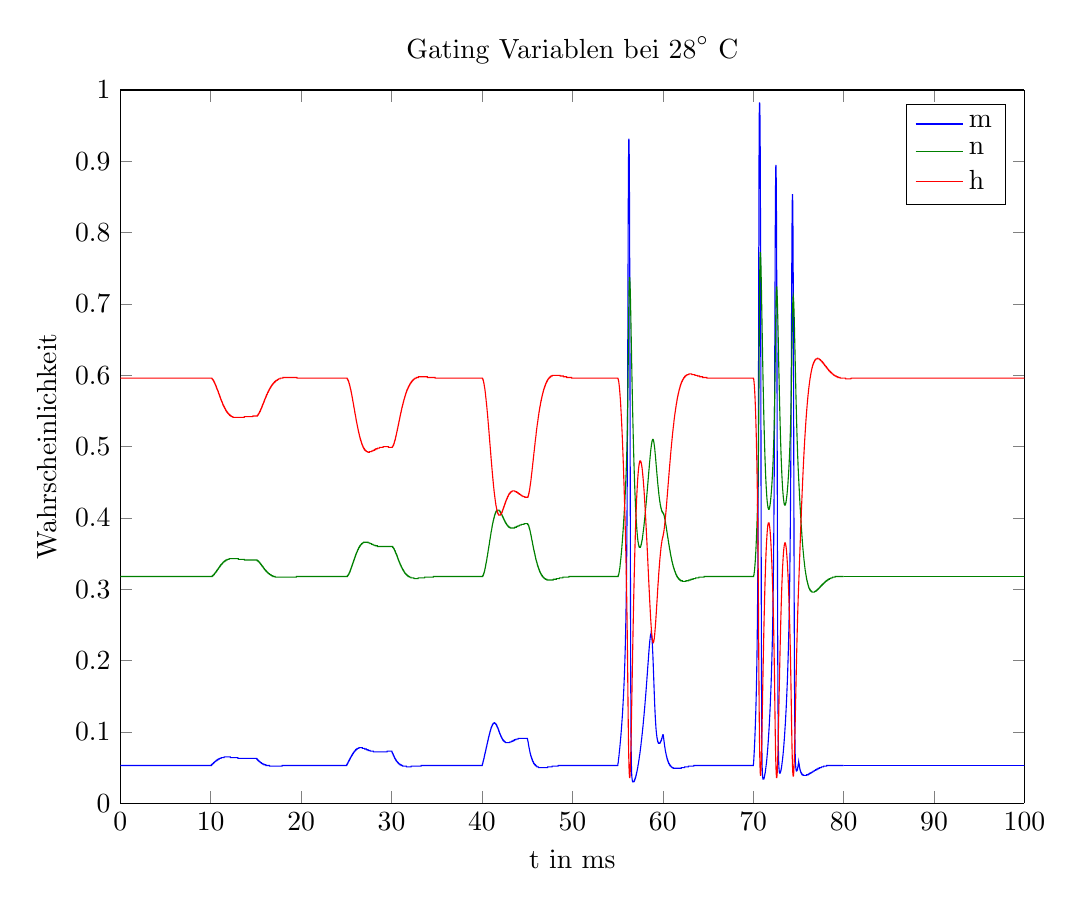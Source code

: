 % This file was created by matlab2tikz.
% Minimal pgfplots version: 1.3
%
%The latest updates can be retrieved from
%  http://www.mathworks.com/matlabcentral/fileexchange/22022-matlab2tikz
%where you can also make suggestions and rate matlab2tikz.
%
\begin{tikzpicture}

\begin{axis}[%
width=4.521in,
height=3.566in,
at={(0.758in,0.481in)},
scale only axis,
separate axis lines,
every outer x axis line/.append style={black},
every x tick label/.append style={font=\color{black}},
xmin=0,
xmax=100,
xlabel={t in ms},
every outer y axis line/.append style={black},
every y tick label/.append style={font=\color{black}},
ymin=0,
ymax=1,
ylabel={Wahrscheinlichkeit},
title={$\text{Gating Variablen bei 28}^\circ\text{ C}$},
legend style={legend cell align=left,align=left,draw=black}
]
\addplot [color=blue,solid,forget plot]
  table[row sep=crcr]{%
0	0.053\\
0.01	0.053\\
0.02	0.053\\
0.03	0.053\\
0.04	0.053\\
0.05	0.053\\
0.06	0.053\\
0.07	0.053\\
0.08	0.053\\
0.09	0.053\\
0.1	0.053\\
0.11	0.053\\
0.12	0.053\\
0.13	0.053\\
0.14	0.053\\
0.15	0.053\\
0.16	0.053\\
0.17	0.053\\
0.18	0.053\\
0.19	0.053\\
0.2	0.053\\
0.21	0.053\\
0.22	0.053\\
0.23	0.053\\
0.24	0.053\\
0.25	0.053\\
0.26	0.053\\
0.27	0.053\\
0.28	0.053\\
0.29	0.053\\
0.3	0.053\\
0.31	0.053\\
0.32	0.053\\
0.33	0.053\\
0.34	0.053\\
0.35	0.053\\
0.36	0.053\\
0.37	0.053\\
0.38	0.053\\
0.39	0.053\\
0.4	0.053\\
0.41	0.053\\
0.42	0.053\\
0.43	0.053\\
0.44	0.053\\
0.45	0.053\\
0.46	0.053\\
0.47	0.053\\
0.48	0.053\\
0.49	0.053\\
0.5	0.053\\
0.51	0.053\\
0.52	0.053\\
0.53	0.053\\
0.54	0.053\\
0.55	0.053\\
0.56	0.053\\
0.57	0.053\\
0.58	0.053\\
0.59	0.053\\
0.6	0.053\\
0.61	0.053\\
0.62	0.053\\
0.63	0.053\\
0.64	0.053\\
0.65	0.053\\
0.66	0.053\\
0.67	0.053\\
0.68	0.053\\
0.69	0.053\\
0.7	0.053\\
0.71	0.053\\
0.72	0.053\\
0.73	0.053\\
0.74	0.053\\
0.75	0.053\\
0.76	0.053\\
0.77	0.053\\
0.78	0.053\\
0.79	0.053\\
0.8	0.053\\
0.81	0.053\\
0.82	0.053\\
0.83	0.053\\
0.84	0.053\\
0.85	0.053\\
0.86	0.053\\
0.87	0.053\\
0.88	0.053\\
0.89	0.053\\
0.9	0.053\\
0.91	0.053\\
0.92	0.053\\
0.93	0.053\\
0.94	0.053\\
0.95	0.053\\
0.96	0.053\\
0.97	0.053\\
0.98	0.053\\
0.99	0.053\\
1	0.053\\
1.01	0.053\\
1.02	0.053\\
1.03	0.053\\
1.04	0.053\\
1.05	0.053\\
1.06	0.053\\
1.07	0.053\\
1.08	0.053\\
1.09	0.053\\
1.1	0.053\\
1.11	0.053\\
1.12	0.053\\
1.13	0.053\\
1.14	0.053\\
1.15	0.053\\
1.16	0.053\\
1.17	0.053\\
1.18	0.053\\
1.19	0.053\\
1.2	0.053\\
1.21	0.053\\
1.22	0.053\\
1.23	0.053\\
1.24	0.053\\
1.25	0.053\\
1.26	0.053\\
1.27	0.053\\
1.28	0.053\\
1.29	0.053\\
1.3	0.053\\
1.31	0.053\\
1.32	0.053\\
1.33	0.053\\
1.34	0.053\\
1.35	0.053\\
1.36	0.053\\
1.37	0.053\\
1.38	0.053\\
1.39	0.053\\
1.4	0.053\\
1.41	0.053\\
1.42	0.053\\
1.43	0.053\\
1.44	0.053\\
1.45	0.053\\
1.46	0.053\\
1.47	0.053\\
1.48	0.053\\
1.49	0.053\\
1.5	0.053\\
1.51	0.053\\
1.52	0.053\\
1.53	0.053\\
1.54	0.053\\
1.55	0.053\\
1.56	0.053\\
1.57	0.053\\
1.58	0.053\\
1.59	0.053\\
1.6	0.053\\
1.61	0.053\\
1.62	0.053\\
1.63	0.053\\
1.64	0.053\\
1.65	0.053\\
1.66	0.053\\
1.67	0.053\\
1.68	0.053\\
1.69	0.053\\
1.7	0.053\\
1.71	0.053\\
1.72	0.053\\
1.73	0.053\\
1.74	0.053\\
1.75	0.053\\
1.76	0.053\\
1.77	0.053\\
1.78	0.053\\
1.79	0.053\\
1.8	0.053\\
1.81	0.053\\
1.82	0.053\\
1.83	0.053\\
1.84	0.053\\
1.85	0.053\\
1.86	0.053\\
1.87	0.053\\
1.88	0.053\\
1.89	0.053\\
1.9	0.053\\
1.91	0.053\\
1.92	0.053\\
1.93	0.053\\
1.94	0.053\\
1.95	0.053\\
1.96	0.053\\
1.97	0.053\\
1.98	0.053\\
1.99	0.053\\
2	0.053\\
2.01	0.053\\
2.02	0.053\\
2.03	0.053\\
2.04	0.053\\
2.05	0.053\\
2.06	0.053\\
2.07	0.053\\
2.08	0.053\\
2.09	0.053\\
2.1	0.053\\
2.11	0.053\\
2.12	0.053\\
2.13	0.053\\
2.14	0.053\\
2.15	0.053\\
2.16	0.053\\
2.17	0.053\\
2.18	0.053\\
2.19	0.053\\
2.2	0.053\\
2.21	0.053\\
2.22	0.053\\
2.23	0.053\\
2.24	0.053\\
2.25	0.053\\
2.26	0.053\\
2.27	0.053\\
2.28	0.053\\
2.29	0.053\\
2.3	0.053\\
2.31	0.053\\
2.32	0.053\\
2.33	0.053\\
2.34	0.053\\
2.35	0.053\\
2.36	0.053\\
2.37	0.053\\
2.38	0.053\\
2.39	0.053\\
2.4	0.053\\
2.41	0.053\\
2.42	0.053\\
2.43	0.053\\
2.44	0.053\\
2.45	0.053\\
2.46	0.053\\
2.47	0.053\\
2.48	0.053\\
2.49	0.053\\
2.5	0.053\\
2.51	0.053\\
2.52	0.053\\
2.53	0.053\\
2.54	0.053\\
2.55	0.053\\
2.56	0.053\\
2.57	0.053\\
2.58	0.053\\
2.59	0.053\\
2.6	0.053\\
2.61	0.053\\
2.62	0.053\\
2.63	0.053\\
2.64	0.053\\
2.65	0.053\\
2.66	0.053\\
2.67	0.053\\
2.68	0.053\\
2.69	0.053\\
2.7	0.053\\
2.71	0.053\\
2.72	0.053\\
2.73	0.053\\
2.74	0.053\\
2.75	0.053\\
2.76	0.053\\
2.77	0.053\\
2.78	0.053\\
2.79	0.053\\
2.8	0.053\\
2.81	0.053\\
2.82	0.053\\
2.83	0.053\\
2.84	0.053\\
2.85	0.053\\
2.86	0.053\\
2.87	0.053\\
2.88	0.053\\
2.89	0.053\\
2.9	0.053\\
2.91	0.053\\
2.92	0.053\\
2.93	0.053\\
2.94	0.053\\
2.95	0.053\\
2.96	0.053\\
2.97	0.053\\
2.98	0.053\\
2.99	0.053\\
3	0.053\\
3.01	0.053\\
3.02	0.053\\
3.03	0.053\\
3.04	0.053\\
3.05	0.053\\
3.06	0.053\\
3.07	0.053\\
3.08	0.053\\
3.09	0.053\\
3.1	0.053\\
3.11	0.053\\
3.12	0.053\\
3.13	0.053\\
3.14	0.053\\
3.15	0.053\\
3.16	0.053\\
3.17	0.053\\
3.18	0.053\\
3.19	0.053\\
3.2	0.053\\
3.21	0.053\\
3.22	0.053\\
3.23	0.053\\
3.24	0.053\\
3.25	0.053\\
3.26	0.053\\
3.27	0.053\\
3.28	0.053\\
3.29	0.053\\
3.3	0.053\\
3.31	0.053\\
3.32	0.053\\
3.33	0.053\\
3.34	0.053\\
3.35	0.053\\
3.36	0.053\\
3.37	0.053\\
3.38	0.053\\
3.39	0.053\\
3.4	0.053\\
3.41	0.053\\
3.42	0.053\\
3.43	0.053\\
3.44	0.053\\
3.45	0.053\\
3.46	0.053\\
3.47	0.053\\
3.48	0.053\\
3.49	0.053\\
3.5	0.053\\
3.51	0.053\\
3.52	0.053\\
3.53	0.053\\
3.54	0.053\\
3.55	0.053\\
3.56	0.053\\
3.57	0.053\\
3.58	0.053\\
3.59	0.053\\
3.6	0.053\\
3.61	0.053\\
3.62	0.053\\
3.63	0.053\\
3.64	0.053\\
3.65	0.053\\
3.66	0.053\\
3.67	0.053\\
3.68	0.053\\
3.69	0.053\\
3.7	0.053\\
3.71	0.053\\
3.72	0.053\\
3.73	0.053\\
3.74	0.053\\
3.75	0.053\\
3.76	0.053\\
3.77	0.053\\
3.78	0.053\\
3.79	0.053\\
3.8	0.053\\
3.81	0.053\\
3.82	0.053\\
3.83	0.053\\
3.84	0.053\\
3.85	0.053\\
3.86	0.053\\
3.87	0.053\\
3.88	0.053\\
3.89	0.053\\
3.9	0.053\\
3.91	0.053\\
3.92	0.053\\
3.93	0.053\\
3.94	0.053\\
3.95	0.053\\
3.96	0.053\\
3.97	0.053\\
3.98	0.053\\
3.99	0.053\\
4	0.053\\
4.01	0.053\\
4.02	0.053\\
4.03	0.053\\
4.04	0.053\\
4.05	0.053\\
4.06	0.053\\
4.07	0.053\\
4.08	0.053\\
4.09	0.053\\
4.1	0.053\\
4.11	0.053\\
4.12	0.053\\
4.13	0.053\\
4.14	0.053\\
4.15	0.053\\
4.16	0.053\\
4.17	0.053\\
4.18	0.053\\
4.19	0.053\\
4.2	0.053\\
4.21	0.053\\
4.22	0.053\\
4.23	0.053\\
4.24	0.053\\
4.25	0.053\\
4.26	0.053\\
4.27	0.053\\
4.28	0.053\\
4.29	0.053\\
4.3	0.053\\
4.31	0.053\\
4.32	0.053\\
4.33	0.053\\
4.34	0.053\\
4.35	0.053\\
4.36	0.053\\
4.37	0.053\\
4.38	0.053\\
4.39	0.053\\
4.4	0.053\\
4.41	0.053\\
4.42	0.053\\
4.43	0.053\\
4.44	0.053\\
4.45	0.053\\
4.46	0.053\\
4.47	0.053\\
4.48	0.053\\
4.49	0.053\\
4.5	0.053\\
4.51	0.053\\
4.52	0.053\\
4.53	0.053\\
4.54	0.053\\
4.55	0.053\\
4.56	0.053\\
4.57	0.053\\
4.58	0.053\\
4.59	0.053\\
4.6	0.053\\
4.61	0.053\\
4.62	0.053\\
4.63	0.053\\
4.64	0.053\\
4.65	0.053\\
4.66	0.053\\
4.67	0.053\\
4.68	0.053\\
4.69	0.053\\
4.7	0.053\\
4.71	0.053\\
4.72	0.053\\
4.73	0.053\\
4.74	0.053\\
4.75	0.053\\
4.76	0.053\\
4.77	0.053\\
4.78	0.053\\
4.79	0.053\\
4.8	0.053\\
4.81	0.053\\
4.82	0.053\\
4.83	0.053\\
4.84	0.053\\
4.85	0.053\\
4.86	0.053\\
4.87	0.053\\
4.88	0.053\\
4.89	0.053\\
4.9	0.053\\
4.91	0.053\\
4.92	0.053\\
4.93	0.053\\
4.94	0.053\\
4.95	0.053\\
4.96	0.053\\
4.97	0.053\\
4.98	0.053\\
4.99	0.053\\
5	0.053\\
5.01	0.053\\
5.02	0.053\\
5.03	0.053\\
5.04	0.053\\
5.05	0.053\\
5.06	0.053\\
5.07	0.053\\
5.08	0.053\\
5.09	0.053\\
5.1	0.053\\
5.11	0.053\\
5.12	0.053\\
5.13	0.053\\
5.14	0.053\\
5.15	0.053\\
5.16	0.053\\
5.17	0.053\\
5.18	0.053\\
5.19	0.053\\
5.2	0.053\\
5.21	0.053\\
5.22	0.053\\
5.23	0.053\\
5.24	0.053\\
5.25	0.053\\
5.26	0.053\\
5.27	0.053\\
5.28	0.053\\
5.29	0.053\\
5.3	0.053\\
5.31	0.053\\
5.32	0.053\\
5.33	0.053\\
5.34	0.053\\
5.35	0.053\\
5.36	0.053\\
5.37	0.053\\
5.38	0.053\\
5.39	0.053\\
5.4	0.053\\
5.41	0.053\\
5.42	0.053\\
5.43	0.053\\
5.44	0.053\\
5.45	0.053\\
5.46	0.053\\
5.47	0.053\\
5.48	0.053\\
5.49	0.053\\
5.5	0.053\\
5.51	0.053\\
5.52	0.053\\
5.53	0.053\\
5.54	0.053\\
5.55	0.053\\
5.56	0.053\\
5.57	0.053\\
5.58	0.053\\
5.59	0.053\\
5.6	0.053\\
5.61	0.053\\
5.62	0.053\\
5.63	0.053\\
5.64	0.053\\
5.65	0.053\\
5.66	0.053\\
5.67	0.053\\
5.68	0.053\\
5.69	0.053\\
5.7	0.053\\
5.71	0.053\\
5.72	0.053\\
5.73	0.053\\
5.74	0.053\\
5.75	0.053\\
5.76	0.053\\
5.77	0.053\\
5.78	0.053\\
5.79	0.053\\
5.8	0.053\\
5.81	0.053\\
5.82	0.053\\
5.83	0.053\\
5.84	0.053\\
5.85	0.053\\
5.86	0.053\\
5.87	0.053\\
5.88	0.053\\
5.89	0.053\\
5.9	0.053\\
5.91	0.053\\
5.92	0.053\\
5.93	0.053\\
5.94	0.053\\
5.95	0.053\\
5.96	0.053\\
5.97	0.053\\
5.98	0.053\\
5.99	0.053\\
6	0.053\\
6.01	0.053\\
6.02	0.053\\
6.03	0.053\\
6.04	0.053\\
6.05	0.053\\
6.06	0.053\\
6.07	0.053\\
6.08	0.053\\
6.09	0.053\\
6.1	0.053\\
6.11	0.053\\
6.12	0.053\\
6.13	0.053\\
6.14	0.053\\
6.15	0.053\\
6.16	0.053\\
6.17	0.053\\
6.18	0.053\\
6.19	0.053\\
6.2	0.053\\
6.21	0.053\\
6.22	0.053\\
6.23	0.053\\
6.24	0.053\\
6.25	0.053\\
6.26	0.053\\
6.27	0.053\\
6.28	0.053\\
6.29	0.053\\
6.3	0.053\\
6.31	0.053\\
6.32	0.053\\
6.33	0.053\\
6.34	0.053\\
6.35	0.053\\
6.36	0.053\\
6.37	0.053\\
6.38	0.053\\
6.39	0.053\\
6.4	0.053\\
6.41	0.053\\
6.42	0.053\\
6.43	0.053\\
6.44	0.053\\
6.45	0.053\\
6.46	0.053\\
6.47	0.053\\
6.48	0.053\\
6.49	0.053\\
6.5	0.053\\
6.51	0.053\\
6.52	0.053\\
6.53	0.053\\
6.54	0.053\\
6.55	0.053\\
6.56	0.053\\
6.57	0.053\\
6.58	0.053\\
6.59	0.053\\
6.6	0.053\\
6.61	0.053\\
6.62	0.053\\
6.63	0.053\\
6.64	0.053\\
6.65	0.053\\
6.66	0.053\\
6.67	0.053\\
6.68	0.053\\
6.69	0.053\\
6.7	0.053\\
6.71	0.053\\
6.72	0.053\\
6.73	0.053\\
6.74	0.053\\
6.75	0.053\\
6.76	0.053\\
6.77	0.053\\
6.78	0.053\\
6.79	0.053\\
6.8	0.053\\
6.81	0.053\\
6.82	0.053\\
6.83	0.053\\
6.84	0.053\\
6.85	0.053\\
6.86	0.053\\
6.87	0.053\\
6.88	0.053\\
6.89	0.053\\
6.9	0.053\\
6.91	0.053\\
6.92	0.053\\
6.93	0.053\\
6.94	0.053\\
6.95	0.053\\
6.96	0.053\\
6.97	0.053\\
6.98	0.053\\
6.99	0.053\\
7	0.053\\
7.01	0.053\\
7.02	0.053\\
7.03	0.053\\
7.04	0.053\\
7.05	0.053\\
7.06	0.053\\
7.07	0.053\\
7.08	0.053\\
7.09	0.053\\
7.1	0.053\\
7.11	0.053\\
7.12	0.053\\
7.13	0.053\\
7.14	0.053\\
7.15	0.053\\
7.16	0.053\\
7.17	0.053\\
7.18	0.053\\
7.19	0.053\\
7.2	0.053\\
7.21	0.053\\
7.22	0.053\\
7.23	0.053\\
7.24	0.053\\
7.25	0.053\\
7.26	0.053\\
7.27	0.053\\
7.28	0.053\\
7.29	0.053\\
7.3	0.053\\
7.31	0.053\\
7.32	0.053\\
7.33	0.053\\
7.34	0.053\\
7.35	0.053\\
7.36	0.053\\
7.37	0.053\\
7.38	0.053\\
7.39	0.053\\
7.4	0.053\\
7.41	0.053\\
7.42	0.053\\
7.43	0.053\\
7.44	0.053\\
7.45	0.053\\
7.46	0.053\\
7.47	0.053\\
7.48	0.053\\
7.49	0.053\\
7.5	0.053\\
7.51	0.053\\
7.52	0.053\\
7.53	0.053\\
7.54	0.053\\
7.55	0.053\\
7.56	0.053\\
7.57	0.053\\
7.58	0.053\\
7.59	0.053\\
7.6	0.053\\
7.61	0.053\\
7.62	0.053\\
7.63	0.053\\
7.64	0.053\\
7.65	0.053\\
7.66	0.053\\
7.67	0.053\\
7.68	0.053\\
7.69	0.053\\
7.7	0.053\\
7.71	0.053\\
7.72	0.053\\
7.73	0.053\\
7.74	0.053\\
7.75	0.053\\
7.76	0.053\\
7.77	0.053\\
7.78	0.053\\
7.79	0.053\\
7.8	0.053\\
7.81	0.053\\
7.82	0.053\\
7.83	0.053\\
7.84	0.053\\
7.85	0.053\\
7.86	0.053\\
7.87	0.053\\
7.88	0.053\\
7.89	0.053\\
7.9	0.053\\
7.91	0.053\\
7.92	0.053\\
7.93	0.053\\
7.94	0.053\\
7.95	0.053\\
7.96	0.053\\
7.97	0.053\\
7.98	0.053\\
7.99	0.053\\
8	0.053\\
8.01	0.053\\
8.02	0.053\\
8.03	0.053\\
8.04	0.053\\
8.05	0.053\\
8.06	0.053\\
8.07	0.053\\
8.08	0.053\\
8.09	0.053\\
8.1	0.053\\
8.11	0.053\\
8.12	0.053\\
8.13	0.053\\
8.14	0.053\\
8.15	0.053\\
8.16	0.053\\
8.17	0.053\\
8.18	0.053\\
8.19	0.053\\
8.2	0.053\\
8.21	0.053\\
8.22	0.053\\
8.23	0.053\\
8.24	0.053\\
8.25	0.053\\
8.26	0.053\\
8.27	0.053\\
8.28	0.053\\
8.29	0.053\\
8.3	0.053\\
8.31	0.053\\
8.32	0.053\\
8.33	0.053\\
8.34	0.053\\
8.35	0.053\\
8.36	0.053\\
8.37	0.053\\
8.38	0.053\\
8.39	0.053\\
8.4	0.053\\
8.41	0.053\\
8.42	0.053\\
8.43	0.053\\
8.44	0.053\\
8.45	0.053\\
8.46	0.053\\
8.47	0.053\\
8.48	0.053\\
8.49	0.053\\
8.5	0.053\\
8.51	0.053\\
8.52	0.053\\
8.53	0.053\\
8.54	0.053\\
8.55	0.053\\
8.56	0.053\\
8.57	0.053\\
8.58	0.053\\
8.59	0.053\\
8.6	0.053\\
8.61	0.053\\
8.62	0.053\\
8.63	0.053\\
8.64	0.053\\
8.65	0.053\\
8.66	0.053\\
8.67	0.053\\
8.68	0.053\\
8.69	0.053\\
8.7	0.053\\
8.71	0.053\\
8.72	0.053\\
8.73	0.053\\
8.74	0.053\\
8.75	0.053\\
8.76	0.053\\
8.77	0.053\\
8.78	0.053\\
8.79	0.053\\
8.8	0.053\\
8.81	0.053\\
8.82	0.053\\
8.83	0.053\\
8.84	0.053\\
8.85	0.053\\
8.86	0.053\\
8.87	0.053\\
8.88	0.053\\
8.89	0.053\\
8.9	0.053\\
8.91	0.053\\
8.92	0.053\\
8.93	0.053\\
8.94	0.053\\
8.95	0.053\\
8.96	0.053\\
8.97	0.053\\
8.98	0.053\\
8.99	0.053\\
9	0.053\\
9.01	0.053\\
9.02	0.053\\
9.03	0.053\\
9.04	0.053\\
9.05	0.053\\
9.06	0.053\\
9.07	0.053\\
9.08	0.053\\
9.09	0.053\\
9.1	0.053\\
9.11	0.053\\
9.12	0.053\\
9.13	0.053\\
9.14	0.053\\
9.15	0.053\\
9.16	0.053\\
9.17	0.053\\
9.18	0.053\\
9.19	0.053\\
9.2	0.053\\
9.21	0.053\\
9.22	0.053\\
9.23	0.053\\
9.24	0.053\\
9.25	0.053\\
9.26	0.053\\
9.27	0.053\\
9.28	0.053\\
9.29	0.053\\
9.3	0.053\\
9.31	0.053\\
9.32	0.053\\
9.33	0.053\\
9.34	0.053\\
9.35	0.053\\
9.36	0.053\\
9.37	0.053\\
9.38	0.053\\
9.39	0.053\\
9.4	0.053\\
9.41	0.053\\
9.42	0.053\\
9.43	0.053\\
9.44	0.053\\
9.45	0.053\\
9.46	0.053\\
9.47	0.053\\
9.48	0.053\\
9.49	0.053\\
9.5	0.053\\
9.51	0.053\\
9.52	0.053\\
9.53	0.053\\
9.54	0.053\\
9.55	0.053\\
9.56	0.053\\
9.57	0.053\\
9.58	0.053\\
9.59	0.053\\
9.6	0.053\\
9.61	0.053\\
9.62	0.053\\
9.63	0.053\\
9.64	0.053\\
9.65	0.053\\
9.66	0.053\\
9.67	0.053\\
9.68	0.053\\
9.69	0.053\\
9.7	0.053\\
9.71	0.053\\
9.72	0.053\\
9.73	0.053\\
9.74	0.053\\
9.75	0.053\\
9.76	0.053\\
9.77	0.053\\
9.78	0.053\\
9.79	0.053\\
9.8	0.053\\
9.81	0.053\\
9.82	0.053\\
9.83	0.053\\
9.84	0.053\\
9.85	0.053\\
9.86	0.053\\
9.87	0.053\\
9.88	0.053\\
9.89	0.053\\
9.9	0.053\\
9.91	0.053\\
9.92	0.053\\
9.93	0.053\\
9.94	0.053\\
9.95	0.053\\
9.96	0.053\\
9.97	0.053\\
9.98	0.053\\
9.99	0.053\\
10	0.053\\
10.01	0.053\\
10.02	0.053\\
10.03	0.053\\
10.04	0.053\\
10.05	0.053\\
10.06	0.053\\
10.07	0.053\\
10.08	0.054\\
10.09	0.054\\
10.1	0.054\\
10.11	0.054\\
10.12	0.054\\
10.13	0.054\\
10.14	0.054\\
10.15	0.054\\
10.16	0.055\\
10.17	0.055\\
10.18	0.055\\
10.19	0.055\\
10.2	0.055\\
10.21	0.055\\
10.22	0.055\\
10.23	0.055\\
10.24	0.056\\
10.25	0.056\\
10.26	0.056\\
10.27	0.056\\
10.28	0.056\\
10.29	0.056\\
10.3	0.056\\
10.31	0.056\\
10.32	0.056\\
10.33	0.057\\
10.34	0.057\\
10.35	0.057\\
10.36	0.057\\
10.37	0.057\\
10.38	0.057\\
10.39	0.057\\
10.4	0.057\\
10.41	0.058\\
10.42	0.058\\
10.43	0.058\\
10.44	0.058\\
10.45	0.058\\
10.46	0.058\\
10.47	0.058\\
10.48	0.058\\
10.49	0.058\\
10.5	0.058\\
10.51	0.059\\
10.52	0.059\\
10.53	0.059\\
10.54	0.059\\
10.55	0.059\\
10.56	0.059\\
10.57	0.059\\
10.58	0.059\\
10.59	0.059\\
10.6	0.059\\
10.61	0.06\\
10.62	0.06\\
10.63	0.06\\
10.64	0.06\\
10.65	0.06\\
10.66	0.06\\
10.67	0.06\\
10.68	0.06\\
10.69	0.06\\
10.7	0.06\\
10.71	0.06\\
10.72	0.061\\
10.73	0.061\\
10.74	0.061\\
10.75	0.061\\
10.76	0.061\\
10.77	0.061\\
10.78	0.061\\
10.79	0.061\\
10.8	0.061\\
10.81	0.061\\
10.82	0.061\\
10.83	0.061\\
10.84	0.062\\
10.85	0.062\\
10.86	0.062\\
10.87	0.062\\
10.88	0.062\\
10.89	0.062\\
10.9	0.062\\
10.91	0.062\\
10.92	0.062\\
10.93	0.062\\
10.94	0.062\\
10.95	0.062\\
10.96	0.062\\
10.97	0.062\\
10.98	0.063\\
10.99	0.063\\
11	0.063\\
11.01	0.063\\
11.02	0.063\\
11.03	0.063\\
11.04	0.063\\
11.05	0.063\\
11.06	0.063\\
11.07	0.063\\
11.08	0.063\\
11.09	0.063\\
11.1	0.063\\
11.11	0.063\\
11.12	0.063\\
11.13	0.063\\
11.14	0.063\\
11.15	0.063\\
11.16	0.063\\
11.17	0.064\\
11.18	0.064\\
11.19	0.064\\
11.2	0.064\\
11.21	0.064\\
11.22	0.064\\
11.23	0.064\\
11.24	0.064\\
11.25	0.064\\
11.26	0.064\\
11.27	0.064\\
11.28	0.064\\
11.29	0.064\\
11.3	0.064\\
11.31	0.064\\
11.32	0.064\\
11.33	0.064\\
11.34	0.064\\
11.35	0.064\\
11.36	0.064\\
11.37	0.064\\
11.38	0.064\\
11.39	0.064\\
11.4	0.064\\
11.41	0.064\\
11.42	0.064\\
11.43	0.064\\
11.44	0.064\\
11.45	0.064\\
11.46	0.064\\
11.47	0.064\\
11.48	0.064\\
11.49	0.064\\
11.5	0.065\\
11.51	0.065\\
11.52	0.065\\
11.53	0.065\\
11.54	0.065\\
11.55	0.065\\
11.56	0.065\\
11.57	0.065\\
11.58	0.065\\
11.59	0.065\\
11.6	0.065\\
11.61	0.065\\
11.62	0.065\\
11.63	0.065\\
11.64	0.065\\
11.65	0.065\\
11.66	0.065\\
11.67	0.065\\
11.68	0.065\\
11.69	0.065\\
11.7	0.065\\
11.71	0.065\\
11.72	0.065\\
11.73	0.065\\
11.74	0.065\\
11.75	0.065\\
11.76	0.065\\
11.77	0.065\\
11.78	0.065\\
11.79	0.065\\
11.8	0.065\\
11.81	0.065\\
11.82	0.065\\
11.83	0.065\\
11.84	0.065\\
11.85	0.065\\
11.86	0.065\\
11.87	0.065\\
11.88	0.065\\
11.89	0.065\\
11.9	0.065\\
11.91	0.065\\
11.92	0.065\\
11.93	0.065\\
11.94	0.065\\
11.95	0.065\\
11.96	0.065\\
11.97	0.065\\
11.98	0.065\\
11.99	0.065\\
12	0.065\\
12.01	0.065\\
12.02	0.065\\
12.03	0.065\\
12.04	0.065\\
12.05	0.065\\
12.06	0.065\\
12.07	0.065\\
12.08	0.065\\
12.09	0.065\\
12.1	0.065\\
12.11	0.065\\
12.12	0.065\\
12.13	0.065\\
12.14	0.065\\
12.15	0.065\\
12.16	0.065\\
12.17	0.065\\
12.18	0.065\\
12.19	0.064\\
12.2	0.064\\
12.21	0.064\\
12.22	0.064\\
12.23	0.064\\
12.24	0.064\\
12.25	0.064\\
12.26	0.064\\
12.27	0.064\\
12.28	0.064\\
12.29	0.064\\
12.3	0.064\\
12.31	0.064\\
12.32	0.064\\
12.33	0.064\\
12.34	0.064\\
12.35	0.064\\
12.36	0.064\\
12.37	0.064\\
12.38	0.064\\
12.39	0.064\\
12.4	0.064\\
12.41	0.064\\
12.42	0.064\\
12.43	0.064\\
12.44	0.064\\
12.45	0.064\\
12.46	0.064\\
12.47	0.064\\
12.48	0.064\\
12.49	0.064\\
12.5	0.064\\
12.51	0.064\\
12.52	0.064\\
12.53	0.064\\
12.54	0.064\\
12.55	0.064\\
12.56	0.064\\
12.57	0.064\\
12.58	0.064\\
12.59	0.064\\
12.6	0.064\\
12.61	0.064\\
12.62	0.064\\
12.63	0.064\\
12.64	0.064\\
12.65	0.064\\
12.66	0.064\\
12.67	0.064\\
12.68	0.064\\
12.69	0.064\\
12.7	0.064\\
12.71	0.064\\
12.72	0.064\\
12.73	0.064\\
12.74	0.064\\
12.75	0.064\\
12.76	0.064\\
12.77	0.064\\
12.78	0.064\\
12.79	0.064\\
12.8	0.064\\
12.81	0.064\\
12.82	0.064\\
12.83	0.064\\
12.84	0.064\\
12.85	0.064\\
12.86	0.064\\
12.87	0.064\\
12.88	0.064\\
12.89	0.064\\
12.9	0.064\\
12.91	0.064\\
12.92	0.064\\
12.93	0.064\\
12.94	0.064\\
12.95	0.064\\
12.96	0.064\\
12.97	0.064\\
12.98	0.064\\
12.99	0.064\\
13	0.064\\
13.01	0.064\\
13.02	0.063\\
13.03	0.063\\
13.04	0.063\\
13.05	0.063\\
13.06	0.063\\
13.07	0.063\\
13.08	0.063\\
13.09	0.063\\
13.1	0.063\\
13.11	0.063\\
13.12	0.063\\
13.13	0.063\\
13.14	0.063\\
13.15	0.063\\
13.16	0.063\\
13.17	0.063\\
13.18	0.063\\
13.19	0.063\\
13.2	0.063\\
13.21	0.063\\
13.22	0.063\\
13.23	0.063\\
13.24	0.063\\
13.25	0.063\\
13.26	0.063\\
13.27	0.063\\
13.28	0.063\\
13.29	0.063\\
13.3	0.063\\
13.31	0.063\\
13.32	0.063\\
13.33	0.063\\
13.34	0.063\\
13.35	0.063\\
13.36	0.063\\
13.37	0.063\\
13.38	0.063\\
13.39	0.063\\
13.4	0.063\\
13.41	0.063\\
13.42	0.063\\
13.43	0.063\\
13.44	0.063\\
13.45	0.063\\
13.46	0.063\\
13.47	0.063\\
13.48	0.063\\
13.49	0.063\\
13.5	0.063\\
13.51	0.063\\
13.52	0.063\\
13.53	0.063\\
13.54	0.063\\
13.55	0.063\\
13.56	0.063\\
13.57	0.063\\
13.58	0.063\\
13.59	0.063\\
13.6	0.063\\
13.61	0.063\\
13.62	0.063\\
13.63	0.063\\
13.64	0.063\\
13.65	0.063\\
13.66	0.063\\
13.67	0.063\\
13.68	0.063\\
13.69	0.063\\
13.7	0.063\\
13.71	0.063\\
13.72	0.063\\
13.73	0.063\\
13.74	0.063\\
13.75	0.063\\
13.76	0.063\\
13.77	0.063\\
13.78	0.063\\
13.79	0.063\\
13.8	0.063\\
13.81	0.063\\
13.82	0.063\\
13.83	0.063\\
13.84	0.063\\
13.85	0.063\\
13.86	0.063\\
13.87	0.063\\
13.88	0.063\\
13.89	0.063\\
13.9	0.063\\
13.91	0.063\\
13.92	0.063\\
13.93	0.063\\
13.94	0.063\\
13.95	0.063\\
13.96	0.063\\
13.97	0.063\\
13.98	0.063\\
13.99	0.063\\
14	0.063\\
14.01	0.063\\
14.02	0.063\\
14.03	0.063\\
14.04	0.063\\
14.05	0.063\\
14.06	0.063\\
14.07	0.063\\
14.08	0.063\\
14.09	0.063\\
14.1	0.063\\
14.11	0.063\\
14.12	0.063\\
14.13	0.063\\
14.14	0.063\\
14.15	0.063\\
14.16	0.063\\
14.17	0.063\\
14.18	0.063\\
14.19	0.063\\
14.2	0.063\\
14.21	0.063\\
14.22	0.063\\
14.23	0.063\\
14.24	0.063\\
14.25	0.063\\
14.26	0.063\\
14.27	0.063\\
14.28	0.063\\
14.29	0.063\\
14.3	0.063\\
14.31	0.063\\
14.32	0.063\\
14.33	0.063\\
14.34	0.063\\
14.35	0.063\\
14.36	0.063\\
14.37	0.063\\
14.38	0.063\\
14.39	0.063\\
14.4	0.063\\
14.41	0.063\\
14.42	0.063\\
14.43	0.063\\
14.44	0.063\\
14.45	0.063\\
14.46	0.063\\
14.47	0.063\\
14.48	0.063\\
14.49	0.063\\
14.5	0.063\\
14.51	0.063\\
14.52	0.063\\
14.53	0.063\\
14.54	0.063\\
14.55	0.063\\
14.56	0.063\\
14.57	0.063\\
14.58	0.063\\
14.59	0.063\\
14.6	0.063\\
14.61	0.063\\
14.62	0.063\\
14.63	0.063\\
14.64	0.063\\
14.65	0.063\\
14.66	0.063\\
14.67	0.063\\
14.68	0.063\\
14.69	0.063\\
14.7	0.063\\
14.71	0.063\\
14.72	0.063\\
14.73	0.063\\
14.74	0.063\\
14.75	0.063\\
14.76	0.063\\
14.77	0.063\\
14.78	0.063\\
14.79	0.063\\
14.8	0.063\\
14.81	0.063\\
14.82	0.063\\
14.83	0.063\\
14.84	0.063\\
14.85	0.063\\
14.86	0.063\\
14.87	0.063\\
14.88	0.063\\
14.89	0.063\\
14.9	0.063\\
14.91	0.063\\
14.92	0.063\\
14.93	0.063\\
14.94	0.063\\
14.95	0.063\\
14.96	0.063\\
14.97	0.063\\
14.98	0.063\\
14.99	0.063\\
15	0.063\\
15.01	0.063\\
15.02	0.063\\
15.03	0.063\\
15.04	0.063\\
15.05	0.063\\
15.06	0.063\\
15.07	0.063\\
15.08	0.063\\
15.09	0.062\\
15.1	0.062\\
15.11	0.062\\
15.12	0.062\\
15.13	0.062\\
15.14	0.062\\
15.15	0.062\\
15.16	0.061\\
15.17	0.061\\
15.18	0.061\\
15.19	0.061\\
15.2	0.061\\
15.21	0.061\\
15.22	0.061\\
15.23	0.06\\
15.24	0.06\\
15.25	0.06\\
15.26	0.06\\
15.27	0.06\\
15.28	0.06\\
15.29	0.06\\
15.3	0.06\\
15.31	0.059\\
15.32	0.059\\
15.33	0.059\\
15.34	0.059\\
15.35	0.059\\
15.36	0.059\\
15.37	0.059\\
15.38	0.059\\
15.39	0.059\\
15.4	0.058\\
15.41	0.058\\
15.42	0.058\\
15.43	0.058\\
15.44	0.058\\
15.45	0.058\\
15.46	0.058\\
15.47	0.058\\
15.48	0.058\\
15.49	0.058\\
15.5	0.057\\
15.51	0.057\\
15.52	0.057\\
15.53	0.057\\
15.54	0.057\\
15.55	0.057\\
15.56	0.057\\
15.57	0.057\\
15.58	0.057\\
15.59	0.057\\
15.6	0.057\\
15.61	0.056\\
15.62	0.056\\
15.63	0.056\\
15.64	0.056\\
15.65	0.056\\
15.66	0.056\\
15.67	0.056\\
15.68	0.056\\
15.69	0.056\\
15.7	0.056\\
15.71	0.056\\
15.72	0.056\\
15.73	0.055\\
15.74	0.055\\
15.75	0.055\\
15.76	0.055\\
15.77	0.055\\
15.78	0.055\\
15.79	0.055\\
15.8	0.055\\
15.81	0.055\\
15.82	0.055\\
15.83	0.055\\
15.84	0.055\\
15.85	0.055\\
15.86	0.055\\
15.87	0.055\\
15.88	0.055\\
15.89	0.054\\
15.9	0.054\\
15.91	0.054\\
15.92	0.054\\
15.93	0.054\\
15.94	0.054\\
15.95	0.054\\
15.96	0.054\\
15.97	0.054\\
15.98	0.054\\
15.99	0.054\\
16	0.054\\
16.01	0.054\\
16.02	0.054\\
16.03	0.054\\
16.04	0.054\\
16.05	0.054\\
16.06	0.054\\
16.07	0.054\\
16.08	0.054\\
16.09	0.054\\
16.1	0.054\\
16.11	0.053\\
16.12	0.053\\
16.13	0.053\\
16.14	0.053\\
16.15	0.053\\
16.16	0.053\\
16.17	0.053\\
16.18	0.053\\
16.19	0.053\\
16.2	0.053\\
16.21	0.053\\
16.22	0.053\\
16.23	0.053\\
16.24	0.053\\
16.25	0.053\\
16.26	0.053\\
16.27	0.053\\
16.28	0.053\\
16.29	0.053\\
16.3	0.053\\
16.31	0.053\\
16.32	0.053\\
16.33	0.053\\
16.34	0.053\\
16.35	0.053\\
16.36	0.053\\
16.37	0.053\\
16.38	0.053\\
16.39	0.053\\
16.4	0.053\\
16.41	0.053\\
16.42	0.053\\
16.43	0.053\\
16.44	0.053\\
16.45	0.053\\
16.46	0.053\\
16.47	0.053\\
16.48	0.053\\
16.49	0.053\\
16.5	0.053\\
16.51	0.052\\
16.52	0.052\\
16.53	0.052\\
16.54	0.052\\
16.55	0.052\\
16.56	0.052\\
16.57	0.052\\
16.58	0.052\\
16.59	0.052\\
16.6	0.052\\
16.61	0.052\\
16.62	0.052\\
16.63	0.052\\
16.64	0.052\\
16.65	0.052\\
16.66	0.052\\
16.67	0.052\\
16.68	0.052\\
16.69	0.052\\
16.7	0.052\\
16.71	0.052\\
16.72	0.052\\
16.73	0.052\\
16.74	0.052\\
16.75	0.052\\
16.76	0.052\\
16.77	0.052\\
16.78	0.052\\
16.79	0.052\\
16.8	0.052\\
16.81	0.052\\
16.82	0.052\\
16.83	0.052\\
16.84	0.052\\
16.85	0.052\\
16.86	0.052\\
16.87	0.052\\
16.88	0.052\\
16.89	0.052\\
16.9	0.052\\
16.91	0.052\\
16.92	0.052\\
16.93	0.052\\
16.94	0.052\\
16.95	0.052\\
16.96	0.052\\
16.97	0.052\\
16.98	0.052\\
16.99	0.052\\
17	0.052\\
17.01	0.052\\
17.02	0.052\\
17.03	0.052\\
17.04	0.052\\
17.05	0.052\\
17.06	0.052\\
17.07	0.052\\
17.08	0.052\\
17.09	0.052\\
17.1	0.052\\
17.11	0.052\\
17.12	0.052\\
17.13	0.052\\
17.14	0.052\\
17.15	0.052\\
17.16	0.052\\
17.17	0.052\\
17.18	0.052\\
17.19	0.052\\
17.2	0.052\\
17.21	0.052\\
17.22	0.052\\
17.23	0.052\\
17.24	0.052\\
17.25	0.052\\
17.26	0.052\\
17.27	0.052\\
17.28	0.052\\
17.29	0.052\\
17.3	0.052\\
17.31	0.052\\
17.32	0.052\\
17.33	0.052\\
17.34	0.052\\
17.35	0.052\\
17.36	0.052\\
17.37	0.052\\
17.38	0.052\\
17.39	0.052\\
17.4	0.052\\
17.41	0.052\\
17.42	0.052\\
17.43	0.052\\
17.44	0.052\\
17.45	0.052\\
17.46	0.052\\
17.47	0.052\\
17.48	0.052\\
17.49	0.052\\
17.5	0.052\\
17.51	0.052\\
17.52	0.052\\
17.53	0.052\\
17.54	0.052\\
17.55	0.052\\
17.56	0.052\\
17.57	0.052\\
17.58	0.052\\
17.59	0.052\\
17.6	0.052\\
17.61	0.052\\
17.62	0.052\\
17.63	0.052\\
17.64	0.052\\
17.65	0.052\\
17.66	0.052\\
17.67	0.052\\
17.68	0.052\\
17.69	0.052\\
17.7	0.052\\
17.71	0.052\\
17.72	0.052\\
17.73	0.052\\
17.74	0.052\\
17.75	0.052\\
17.76	0.052\\
17.77	0.052\\
17.78	0.052\\
17.79	0.052\\
17.8	0.052\\
17.81	0.052\\
17.82	0.052\\
17.83	0.052\\
17.84	0.052\\
17.85	0.052\\
17.86	0.052\\
17.87	0.052\\
17.88	0.052\\
17.89	0.052\\
17.9	0.053\\
17.91	0.053\\
17.92	0.053\\
17.93	0.053\\
17.94	0.053\\
17.95	0.053\\
17.96	0.053\\
17.97	0.053\\
17.98	0.053\\
17.99	0.053\\
18	0.053\\
18.01	0.053\\
18.02	0.053\\
18.03	0.053\\
18.04	0.053\\
18.05	0.053\\
18.06	0.053\\
18.07	0.053\\
18.08	0.053\\
18.09	0.053\\
18.1	0.053\\
18.11	0.053\\
18.12	0.053\\
18.13	0.053\\
18.14	0.053\\
18.15	0.053\\
18.16	0.053\\
18.17	0.053\\
18.18	0.053\\
18.19	0.053\\
18.2	0.053\\
18.21	0.053\\
18.22	0.053\\
18.23	0.053\\
18.24	0.053\\
18.25	0.053\\
18.26	0.053\\
18.27	0.053\\
18.28	0.053\\
18.29	0.053\\
18.3	0.053\\
18.31	0.053\\
18.32	0.053\\
18.33	0.053\\
18.34	0.053\\
18.35	0.053\\
18.36	0.053\\
18.37	0.053\\
18.38	0.053\\
18.39	0.053\\
18.4	0.053\\
18.41	0.053\\
18.42	0.053\\
18.43	0.053\\
18.44	0.053\\
18.45	0.053\\
18.46	0.053\\
18.47	0.053\\
18.48	0.053\\
18.49	0.053\\
18.5	0.053\\
18.51	0.053\\
18.52	0.053\\
18.53	0.053\\
18.54	0.053\\
18.55	0.053\\
18.56	0.053\\
18.57	0.053\\
18.58	0.053\\
18.59	0.053\\
18.6	0.053\\
18.61	0.053\\
18.62	0.053\\
18.63	0.053\\
18.64	0.053\\
18.65	0.053\\
18.66	0.053\\
18.67	0.053\\
18.68	0.053\\
18.69	0.053\\
18.7	0.053\\
18.71	0.053\\
18.72	0.053\\
18.73	0.053\\
18.74	0.053\\
18.75	0.053\\
18.76	0.053\\
18.77	0.053\\
18.78	0.053\\
18.79	0.053\\
18.8	0.053\\
18.81	0.053\\
18.82	0.053\\
18.83	0.053\\
18.84	0.053\\
18.85	0.053\\
18.86	0.053\\
18.87	0.053\\
18.88	0.053\\
18.89	0.053\\
18.9	0.053\\
18.91	0.053\\
18.92	0.053\\
18.93	0.053\\
18.94	0.053\\
18.95	0.053\\
18.96	0.053\\
18.97	0.053\\
18.98	0.053\\
18.99	0.053\\
19	0.053\\
19.01	0.053\\
19.02	0.053\\
19.03	0.053\\
19.04	0.053\\
19.05	0.053\\
19.06	0.053\\
19.07	0.053\\
19.08	0.053\\
19.09	0.053\\
19.1	0.053\\
19.11	0.053\\
19.12	0.053\\
19.13	0.053\\
19.14	0.053\\
19.15	0.053\\
19.16	0.053\\
19.17	0.053\\
19.18	0.053\\
19.19	0.053\\
19.2	0.053\\
19.21	0.053\\
19.22	0.053\\
19.23	0.053\\
19.24	0.053\\
19.25	0.053\\
19.26	0.053\\
19.27	0.053\\
19.28	0.053\\
19.29	0.053\\
19.3	0.053\\
19.31	0.053\\
19.32	0.053\\
19.33	0.053\\
19.34	0.053\\
19.35	0.053\\
19.36	0.053\\
19.37	0.053\\
19.38	0.053\\
19.39	0.053\\
19.4	0.053\\
19.41	0.053\\
19.42	0.053\\
19.43	0.053\\
19.44	0.053\\
19.45	0.053\\
19.46	0.053\\
19.47	0.053\\
19.48	0.053\\
19.49	0.053\\
19.5	0.053\\
19.51	0.053\\
19.52	0.053\\
19.53	0.053\\
19.54	0.053\\
19.55	0.053\\
19.56	0.053\\
19.57	0.053\\
19.58	0.053\\
19.59	0.053\\
19.6	0.053\\
19.61	0.053\\
19.62	0.053\\
19.63	0.053\\
19.64	0.053\\
19.65	0.053\\
19.66	0.053\\
19.67	0.053\\
19.68	0.053\\
19.69	0.053\\
19.7	0.053\\
19.71	0.053\\
19.72	0.053\\
19.73	0.053\\
19.74	0.053\\
19.75	0.053\\
19.76	0.053\\
19.77	0.053\\
19.78	0.053\\
19.79	0.053\\
19.8	0.053\\
19.81	0.053\\
19.82	0.053\\
19.83	0.053\\
19.84	0.053\\
19.85	0.053\\
19.86	0.053\\
19.87	0.053\\
19.88	0.053\\
19.89	0.053\\
19.9	0.053\\
19.91	0.053\\
19.92	0.053\\
19.93	0.053\\
19.94	0.053\\
19.95	0.053\\
19.96	0.053\\
19.97	0.053\\
19.98	0.053\\
19.99	0.053\\
20	0.053\\
20.01	0.053\\
20.02	0.053\\
20.03	0.053\\
20.04	0.053\\
20.05	0.053\\
20.06	0.053\\
20.07	0.053\\
20.08	0.053\\
20.09	0.053\\
20.1	0.053\\
20.11	0.053\\
20.12	0.053\\
20.13	0.053\\
20.14	0.053\\
20.15	0.053\\
20.16	0.053\\
20.17	0.053\\
20.18	0.053\\
20.19	0.053\\
20.2	0.053\\
20.21	0.053\\
20.22	0.053\\
20.23	0.053\\
20.24	0.053\\
20.25	0.053\\
20.26	0.053\\
20.27	0.053\\
20.28	0.053\\
20.29	0.053\\
20.3	0.053\\
20.31	0.053\\
20.32	0.053\\
20.33	0.053\\
20.34	0.053\\
20.35	0.053\\
20.36	0.053\\
20.37	0.053\\
20.38	0.053\\
20.39	0.053\\
20.4	0.053\\
20.41	0.053\\
20.42	0.053\\
20.43	0.053\\
20.44	0.053\\
20.45	0.053\\
20.46	0.053\\
20.47	0.053\\
20.48	0.053\\
20.49	0.053\\
20.5	0.053\\
20.51	0.053\\
20.52	0.053\\
20.53	0.053\\
20.54	0.053\\
20.55	0.053\\
20.56	0.053\\
20.57	0.053\\
20.58	0.053\\
20.59	0.053\\
20.6	0.053\\
20.61	0.053\\
20.62	0.053\\
20.63	0.053\\
20.64	0.053\\
20.65	0.053\\
20.66	0.053\\
20.67	0.053\\
20.68	0.053\\
20.69	0.053\\
20.7	0.053\\
20.71	0.053\\
20.72	0.053\\
20.73	0.053\\
20.74	0.053\\
20.75	0.053\\
20.76	0.053\\
20.77	0.053\\
20.78	0.053\\
20.79	0.053\\
20.8	0.053\\
20.81	0.053\\
20.82	0.053\\
20.83	0.053\\
20.84	0.053\\
20.85	0.053\\
20.86	0.053\\
20.87	0.053\\
20.88	0.053\\
20.89	0.053\\
20.9	0.053\\
20.91	0.053\\
20.92	0.053\\
20.93	0.053\\
20.94	0.053\\
20.95	0.053\\
20.96	0.053\\
20.97	0.053\\
20.98	0.053\\
20.99	0.053\\
21	0.053\\
21.01	0.053\\
21.02	0.053\\
21.03	0.053\\
21.04	0.053\\
21.05	0.053\\
21.06	0.053\\
21.07	0.053\\
21.08	0.053\\
21.09	0.053\\
21.1	0.053\\
21.11	0.053\\
21.12	0.053\\
21.13	0.053\\
21.14	0.053\\
21.15	0.053\\
21.16	0.053\\
21.17	0.053\\
21.18	0.053\\
21.19	0.053\\
21.2	0.053\\
21.21	0.053\\
21.22	0.053\\
21.23	0.053\\
21.24	0.053\\
21.25	0.053\\
21.26	0.053\\
21.27	0.053\\
21.28	0.053\\
21.29	0.053\\
21.3	0.053\\
21.31	0.053\\
21.32	0.053\\
21.33	0.053\\
21.34	0.053\\
21.35	0.053\\
21.36	0.053\\
21.37	0.053\\
21.38	0.053\\
21.39	0.053\\
21.4	0.053\\
21.41	0.053\\
21.42	0.053\\
21.43	0.053\\
21.44	0.053\\
21.45	0.053\\
21.46	0.053\\
21.47	0.053\\
21.48	0.053\\
21.49	0.053\\
21.5	0.053\\
21.51	0.053\\
21.52	0.053\\
21.53	0.053\\
21.54	0.053\\
21.55	0.053\\
21.56	0.053\\
21.57	0.053\\
21.58	0.053\\
21.59	0.053\\
21.6	0.053\\
21.61	0.053\\
21.62	0.053\\
21.63	0.053\\
21.64	0.053\\
21.65	0.053\\
21.66	0.053\\
21.67	0.053\\
21.68	0.053\\
21.69	0.053\\
21.7	0.053\\
21.71	0.053\\
21.72	0.053\\
21.73	0.053\\
21.74	0.053\\
21.75	0.053\\
21.76	0.053\\
21.77	0.053\\
21.78	0.053\\
21.79	0.053\\
21.8	0.053\\
21.81	0.053\\
21.82	0.053\\
21.83	0.053\\
21.84	0.053\\
21.85	0.053\\
21.86	0.053\\
21.87	0.053\\
21.88	0.053\\
21.89	0.053\\
21.9	0.053\\
21.91	0.053\\
21.92	0.053\\
21.93	0.053\\
21.94	0.053\\
21.95	0.053\\
21.96	0.053\\
21.97	0.053\\
21.98	0.053\\
21.99	0.053\\
22	0.053\\
22.01	0.053\\
22.02	0.053\\
22.03	0.053\\
22.04	0.053\\
22.05	0.053\\
22.06	0.053\\
22.07	0.053\\
22.08	0.053\\
22.09	0.053\\
22.1	0.053\\
22.11	0.053\\
22.12	0.053\\
22.13	0.053\\
22.14	0.053\\
22.15	0.053\\
22.16	0.053\\
22.17	0.053\\
22.18	0.053\\
22.19	0.053\\
22.2	0.053\\
22.21	0.053\\
22.22	0.053\\
22.23	0.053\\
22.24	0.053\\
22.25	0.053\\
22.26	0.053\\
22.27	0.053\\
22.28	0.053\\
22.29	0.053\\
22.3	0.053\\
22.31	0.053\\
22.32	0.053\\
22.33	0.053\\
22.34	0.053\\
22.35	0.053\\
22.36	0.053\\
22.37	0.053\\
22.38	0.053\\
22.39	0.053\\
22.4	0.053\\
22.41	0.053\\
22.42	0.053\\
22.43	0.053\\
22.44	0.053\\
22.45	0.053\\
22.46	0.053\\
22.47	0.053\\
22.48	0.053\\
22.49	0.053\\
22.5	0.053\\
22.51	0.053\\
22.52	0.053\\
22.53	0.053\\
22.54	0.053\\
22.55	0.053\\
22.56	0.053\\
22.57	0.053\\
22.58	0.053\\
22.59	0.053\\
22.6	0.053\\
22.61	0.053\\
22.62	0.053\\
22.63	0.053\\
22.64	0.053\\
22.65	0.053\\
22.66	0.053\\
22.67	0.053\\
22.68	0.053\\
22.69	0.053\\
22.7	0.053\\
22.71	0.053\\
22.72	0.053\\
22.73	0.053\\
22.74	0.053\\
22.75	0.053\\
22.76	0.053\\
22.77	0.053\\
22.78	0.053\\
22.79	0.053\\
22.8	0.053\\
22.81	0.053\\
22.82	0.053\\
22.83	0.053\\
22.84	0.053\\
22.85	0.053\\
22.86	0.053\\
22.87	0.053\\
22.88	0.053\\
22.89	0.053\\
22.9	0.053\\
22.91	0.053\\
22.92	0.053\\
22.93	0.053\\
22.94	0.053\\
22.95	0.053\\
22.96	0.053\\
22.97	0.053\\
22.98	0.053\\
22.99	0.053\\
23	0.053\\
23.01	0.053\\
23.02	0.053\\
23.03	0.053\\
23.04	0.053\\
23.05	0.053\\
23.06	0.053\\
23.07	0.053\\
23.08	0.053\\
23.09	0.053\\
23.1	0.053\\
23.11	0.053\\
23.12	0.053\\
23.13	0.053\\
23.14	0.053\\
23.15	0.053\\
23.16	0.053\\
23.17	0.053\\
23.18	0.053\\
23.19	0.053\\
23.2	0.053\\
23.21	0.053\\
23.22	0.053\\
23.23	0.053\\
23.24	0.053\\
23.25	0.053\\
23.26	0.053\\
23.27	0.053\\
23.28	0.053\\
23.29	0.053\\
23.3	0.053\\
23.31	0.053\\
23.32	0.053\\
23.33	0.053\\
23.34	0.053\\
23.35	0.053\\
23.36	0.053\\
23.37	0.053\\
23.38	0.053\\
23.39	0.053\\
23.4	0.053\\
23.41	0.053\\
23.42	0.053\\
23.43	0.053\\
23.44	0.053\\
23.45	0.053\\
23.46	0.053\\
23.47	0.053\\
23.48	0.053\\
23.49	0.053\\
23.5	0.053\\
23.51	0.053\\
23.52	0.053\\
23.53	0.053\\
23.54	0.053\\
23.55	0.053\\
23.56	0.053\\
23.57	0.053\\
23.58	0.053\\
23.59	0.053\\
23.6	0.053\\
23.61	0.053\\
23.62	0.053\\
23.63	0.053\\
23.64	0.053\\
23.65	0.053\\
23.66	0.053\\
23.67	0.053\\
23.68	0.053\\
23.69	0.053\\
23.7	0.053\\
23.71	0.053\\
23.72	0.053\\
23.73	0.053\\
23.74	0.053\\
23.75	0.053\\
23.76	0.053\\
23.77	0.053\\
23.78	0.053\\
23.79	0.053\\
23.8	0.053\\
23.81	0.053\\
23.82	0.053\\
23.83	0.053\\
23.84	0.053\\
23.85	0.053\\
23.86	0.053\\
23.87	0.053\\
23.88	0.053\\
23.89	0.053\\
23.9	0.053\\
23.91	0.053\\
23.92	0.053\\
23.93	0.053\\
23.94	0.053\\
23.95	0.053\\
23.96	0.053\\
23.97	0.053\\
23.98	0.053\\
23.99	0.053\\
24	0.053\\
24.01	0.053\\
24.02	0.053\\
24.03	0.053\\
24.04	0.053\\
24.05	0.053\\
24.06	0.053\\
24.07	0.053\\
24.08	0.053\\
24.09	0.053\\
24.1	0.053\\
24.11	0.053\\
24.12	0.053\\
24.13	0.053\\
24.14	0.053\\
24.15	0.053\\
24.16	0.053\\
24.17	0.053\\
24.18	0.053\\
24.19	0.053\\
24.2	0.053\\
24.21	0.053\\
24.22	0.053\\
24.23	0.053\\
24.24	0.053\\
24.25	0.053\\
24.26	0.053\\
24.27	0.053\\
24.28	0.053\\
24.29	0.053\\
24.3	0.053\\
24.31	0.053\\
24.32	0.053\\
24.33	0.053\\
24.34	0.053\\
24.35	0.053\\
24.36	0.053\\
24.37	0.053\\
24.38	0.053\\
24.39	0.053\\
24.4	0.053\\
24.41	0.053\\
24.42	0.053\\
24.43	0.053\\
24.44	0.053\\
24.45	0.053\\
24.46	0.053\\
24.47	0.053\\
24.48	0.053\\
24.49	0.053\\
24.5	0.053\\
24.51	0.053\\
24.52	0.053\\
24.53	0.053\\
24.54	0.053\\
24.55	0.053\\
24.56	0.053\\
24.57	0.053\\
24.58	0.053\\
24.59	0.053\\
24.6	0.053\\
24.61	0.053\\
24.62	0.053\\
24.63	0.053\\
24.64	0.053\\
24.65	0.053\\
24.66	0.053\\
24.67	0.053\\
24.68	0.053\\
24.69	0.053\\
24.7	0.053\\
24.71	0.053\\
24.72	0.053\\
24.73	0.053\\
24.74	0.053\\
24.75	0.053\\
24.76	0.053\\
24.77	0.053\\
24.78	0.053\\
24.79	0.053\\
24.8	0.053\\
24.81	0.053\\
24.82	0.053\\
24.83	0.053\\
24.84	0.053\\
24.85	0.053\\
24.86	0.053\\
24.87	0.053\\
24.88	0.053\\
24.89	0.053\\
24.9	0.053\\
24.91	0.053\\
24.92	0.053\\
24.93	0.053\\
24.94	0.053\\
24.95	0.053\\
24.96	0.053\\
24.97	0.053\\
24.98	0.053\\
24.99	0.053\\
25	0.053\\
25.01	0.053\\
25.02	0.053\\
25.03	0.053\\
25.04	0.053\\
25.05	0.054\\
25.06	0.054\\
25.07	0.054\\
25.08	0.054\\
25.09	0.055\\
25.1	0.055\\
25.11	0.055\\
25.12	0.055\\
25.13	0.056\\
25.14	0.056\\
25.15	0.056\\
25.16	0.056\\
25.17	0.057\\
25.18	0.057\\
25.19	0.057\\
25.2	0.057\\
25.21	0.058\\
25.22	0.058\\
25.23	0.058\\
25.24	0.058\\
25.25	0.059\\
25.26	0.059\\
25.27	0.059\\
25.28	0.059\\
25.29	0.06\\
25.3	0.06\\
25.31	0.06\\
25.32	0.06\\
25.33	0.06\\
25.34	0.061\\
25.35	0.061\\
25.36	0.061\\
25.37	0.061\\
25.38	0.062\\
25.39	0.062\\
25.4	0.062\\
25.41	0.062\\
25.42	0.063\\
25.43	0.063\\
25.44	0.063\\
25.45	0.063\\
25.46	0.064\\
25.47	0.064\\
25.48	0.064\\
25.49	0.064\\
25.5	0.065\\
25.51	0.065\\
25.52	0.065\\
25.53	0.065\\
25.54	0.065\\
25.55	0.066\\
25.56	0.066\\
25.57	0.066\\
25.58	0.066\\
25.59	0.067\\
25.6	0.067\\
25.61	0.067\\
25.62	0.067\\
25.63	0.067\\
25.64	0.068\\
25.65	0.068\\
25.66	0.068\\
25.67	0.068\\
25.68	0.068\\
25.69	0.069\\
25.7	0.069\\
25.71	0.069\\
25.72	0.069\\
25.73	0.07\\
25.74	0.07\\
25.75	0.07\\
25.76	0.07\\
25.77	0.07\\
25.78	0.07\\
25.79	0.071\\
25.8	0.071\\
25.81	0.071\\
25.82	0.071\\
25.83	0.071\\
25.84	0.072\\
25.85	0.072\\
25.86	0.072\\
25.87	0.072\\
25.88	0.072\\
25.89	0.072\\
25.9	0.073\\
25.91	0.073\\
25.92	0.073\\
25.93	0.073\\
25.94	0.073\\
25.95	0.073\\
25.96	0.073\\
25.97	0.074\\
25.98	0.074\\
25.99	0.074\\
26	0.074\\
26.01	0.074\\
26.02	0.074\\
26.03	0.074\\
26.04	0.075\\
26.05	0.075\\
26.06	0.075\\
26.07	0.075\\
26.08	0.075\\
26.09	0.075\\
26.1	0.075\\
26.11	0.075\\
26.12	0.076\\
26.13	0.076\\
26.14	0.076\\
26.15	0.076\\
26.16	0.076\\
26.17	0.076\\
26.18	0.076\\
26.19	0.076\\
26.2	0.076\\
26.21	0.076\\
26.22	0.076\\
26.23	0.077\\
26.24	0.077\\
26.25	0.077\\
26.26	0.077\\
26.27	0.077\\
26.28	0.077\\
26.29	0.077\\
26.3	0.077\\
26.31	0.077\\
26.32	0.077\\
26.33	0.077\\
26.34	0.077\\
26.35	0.077\\
26.36	0.077\\
26.37	0.077\\
26.38	0.077\\
26.39	0.077\\
26.4	0.078\\
26.41	0.078\\
26.42	0.078\\
26.43	0.078\\
26.44	0.078\\
26.45	0.078\\
26.46	0.078\\
26.47	0.078\\
26.48	0.078\\
26.49	0.078\\
26.5	0.078\\
26.51	0.078\\
26.52	0.078\\
26.53	0.078\\
26.54	0.078\\
26.55	0.078\\
26.56	0.078\\
26.57	0.078\\
26.58	0.078\\
26.59	0.078\\
26.6	0.078\\
26.61	0.078\\
26.62	0.078\\
26.63	0.078\\
26.64	0.078\\
26.65	0.078\\
26.66	0.078\\
26.67	0.078\\
26.68	0.078\\
26.69	0.078\\
26.7	0.078\\
26.71	0.078\\
26.72	0.078\\
26.73	0.078\\
26.74	0.078\\
26.75	0.078\\
26.76	0.078\\
26.77	0.078\\
26.78	0.078\\
26.79	0.077\\
26.8	0.077\\
26.81	0.077\\
26.82	0.077\\
26.83	0.077\\
26.84	0.077\\
26.85	0.077\\
26.86	0.077\\
26.87	0.077\\
26.88	0.077\\
26.89	0.077\\
26.9	0.077\\
26.91	0.077\\
26.92	0.077\\
26.93	0.077\\
26.94	0.077\\
26.95	0.077\\
26.96	0.077\\
26.97	0.077\\
26.98	0.077\\
26.99	0.077\\
27	0.077\\
27.01	0.077\\
27.02	0.077\\
27.03	0.076\\
27.04	0.076\\
27.05	0.076\\
27.06	0.076\\
27.07	0.076\\
27.08	0.076\\
27.09	0.076\\
27.1	0.076\\
27.11	0.076\\
27.12	0.076\\
27.13	0.076\\
27.14	0.076\\
27.15	0.076\\
27.16	0.076\\
27.17	0.076\\
27.18	0.076\\
27.19	0.076\\
27.2	0.076\\
27.21	0.076\\
27.22	0.076\\
27.23	0.075\\
27.24	0.075\\
27.25	0.075\\
27.26	0.075\\
27.27	0.075\\
27.28	0.075\\
27.29	0.075\\
27.3	0.075\\
27.31	0.075\\
27.32	0.075\\
27.33	0.075\\
27.34	0.075\\
27.35	0.075\\
27.36	0.075\\
27.37	0.075\\
27.38	0.075\\
27.39	0.075\\
27.4	0.075\\
27.41	0.075\\
27.42	0.074\\
27.43	0.074\\
27.44	0.074\\
27.45	0.074\\
27.46	0.074\\
27.47	0.074\\
27.48	0.074\\
27.49	0.074\\
27.5	0.074\\
27.51	0.074\\
27.52	0.074\\
27.53	0.074\\
27.54	0.074\\
27.55	0.074\\
27.56	0.074\\
27.57	0.074\\
27.58	0.074\\
27.59	0.074\\
27.6	0.074\\
27.61	0.074\\
27.62	0.074\\
27.63	0.074\\
27.64	0.074\\
27.65	0.073\\
27.66	0.073\\
27.67	0.073\\
27.68	0.073\\
27.69	0.073\\
27.7	0.073\\
27.71	0.073\\
27.72	0.073\\
27.73	0.073\\
27.74	0.073\\
27.75	0.073\\
27.76	0.073\\
27.77	0.073\\
27.78	0.073\\
27.79	0.073\\
27.8	0.073\\
27.81	0.073\\
27.82	0.073\\
27.83	0.073\\
27.84	0.073\\
27.85	0.073\\
27.86	0.073\\
27.87	0.073\\
27.88	0.073\\
27.89	0.073\\
27.9	0.073\\
27.91	0.073\\
27.92	0.073\\
27.93	0.073\\
27.94	0.073\\
27.95	0.073\\
27.96	0.073\\
27.97	0.073\\
27.98	0.073\\
27.99	0.072\\
28	0.072\\
28.01	0.072\\
28.02	0.072\\
28.03	0.072\\
28.04	0.072\\
28.05	0.072\\
28.06	0.072\\
28.07	0.072\\
28.08	0.072\\
28.09	0.072\\
28.1	0.072\\
28.11	0.072\\
28.12	0.072\\
28.13	0.072\\
28.14	0.072\\
28.15	0.072\\
28.16	0.072\\
28.17	0.072\\
28.18	0.072\\
28.19	0.072\\
28.2	0.072\\
28.21	0.072\\
28.22	0.072\\
28.23	0.072\\
28.24	0.072\\
28.25	0.072\\
28.26	0.072\\
28.27	0.072\\
28.28	0.072\\
28.29	0.072\\
28.3	0.072\\
28.31	0.072\\
28.32	0.072\\
28.33	0.072\\
28.34	0.072\\
28.35	0.072\\
28.36	0.072\\
28.37	0.072\\
28.38	0.072\\
28.39	0.072\\
28.4	0.072\\
28.41	0.072\\
28.42	0.072\\
28.43	0.072\\
28.44	0.072\\
28.45	0.072\\
28.46	0.072\\
28.47	0.072\\
28.48	0.072\\
28.49	0.072\\
28.5	0.072\\
28.51	0.072\\
28.52	0.072\\
28.53	0.072\\
28.54	0.072\\
28.55	0.072\\
28.56	0.072\\
28.57	0.072\\
28.58	0.072\\
28.59	0.072\\
28.6	0.072\\
28.61	0.072\\
28.62	0.072\\
28.63	0.072\\
28.64	0.072\\
28.65	0.072\\
28.66	0.072\\
28.67	0.072\\
28.68	0.072\\
28.69	0.072\\
28.7	0.072\\
28.71	0.072\\
28.72	0.072\\
28.73	0.072\\
28.74	0.072\\
28.75	0.072\\
28.76	0.072\\
28.77	0.072\\
28.78	0.072\\
28.79	0.072\\
28.8	0.072\\
28.81	0.072\\
28.82	0.072\\
28.83	0.072\\
28.84	0.072\\
28.85	0.072\\
28.86	0.072\\
28.87	0.072\\
28.88	0.072\\
28.89	0.072\\
28.9	0.072\\
28.91	0.072\\
28.92	0.072\\
28.93	0.072\\
28.94	0.072\\
28.95	0.072\\
28.96	0.072\\
28.97	0.072\\
28.98	0.072\\
28.99	0.072\\
29	0.072\\
29.01	0.072\\
29.02	0.072\\
29.03	0.072\\
29.04	0.072\\
29.05	0.072\\
29.06	0.072\\
29.07	0.072\\
29.08	0.072\\
29.09	0.072\\
29.1	0.072\\
29.11	0.072\\
29.12	0.072\\
29.13	0.072\\
29.14	0.072\\
29.15	0.072\\
29.16	0.072\\
29.17	0.072\\
29.18	0.072\\
29.19	0.072\\
29.2	0.072\\
29.21	0.072\\
29.22	0.072\\
29.23	0.072\\
29.24	0.072\\
29.25	0.072\\
29.26	0.072\\
29.27	0.072\\
29.28	0.072\\
29.29	0.072\\
29.3	0.072\\
29.31	0.072\\
29.32	0.072\\
29.33	0.072\\
29.34	0.072\\
29.35	0.072\\
29.36	0.072\\
29.37	0.072\\
29.38	0.072\\
29.39	0.072\\
29.4	0.072\\
29.41	0.072\\
29.42	0.072\\
29.43	0.072\\
29.44	0.072\\
29.45	0.072\\
29.46	0.072\\
29.47	0.072\\
29.48	0.072\\
29.49	0.072\\
29.5	0.072\\
29.51	0.072\\
29.52	0.073\\
29.53	0.073\\
29.54	0.073\\
29.55	0.073\\
29.56	0.073\\
29.57	0.073\\
29.58	0.073\\
29.59	0.073\\
29.6	0.073\\
29.61	0.073\\
29.62	0.073\\
29.63	0.073\\
29.64	0.073\\
29.65	0.073\\
29.66	0.073\\
29.67	0.073\\
29.68	0.073\\
29.69	0.073\\
29.7	0.073\\
29.71	0.073\\
29.72	0.073\\
29.73	0.073\\
29.74	0.073\\
29.75	0.073\\
29.76	0.073\\
29.77	0.073\\
29.78	0.073\\
29.79	0.073\\
29.8	0.073\\
29.81	0.073\\
29.82	0.073\\
29.83	0.073\\
29.84	0.073\\
29.85	0.073\\
29.86	0.073\\
29.87	0.073\\
29.88	0.073\\
29.89	0.073\\
29.9	0.073\\
29.91	0.073\\
29.92	0.073\\
29.93	0.073\\
29.94	0.073\\
29.95	0.073\\
29.96	0.073\\
29.97	0.073\\
29.98	0.073\\
29.99	0.073\\
30	0.073\\
30.01	0.073\\
30.02	0.073\\
30.03	0.073\\
30.04	0.072\\
30.05	0.072\\
30.06	0.072\\
30.07	0.072\\
30.08	0.071\\
30.09	0.071\\
30.1	0.071\\
30.11	0.07\\
30.12	0.07\\
30.13	0.07\\
30.14	0.07\\
30.15	0.069\\
30.16	0.069\\
30.17	0.069\\
30.18	0.068\\
30.19	0.068\\
30.2	0.068\\
30.21	0.067\\
30.22	0.067\\
30.23	0.067\\
30.24	0.067\\
30.25	0.066\\
30.26	0.066\\
30.27	0.066\\
30.28	0.066\\
30.29	0.065\\
30.3	0.065\\
30.31	0.065\\
30.32	0.064\\
30.33	0.064\\
30.34	0.064\\
30.35	0.064\\
30.36	0.063\\
30.37	0.063\\
30.38	0.063\\
30.39	0.063\\
30.4	0.063\\
30.41	0.062\\
30.42	0.062\\
30.43	0.062\\
30.44	0.062\\
30.45	0.061\\
30.46	0.061\\
30.47	0.061\\
30.48	0.061\\
30.49	0.061\\
30.5	0.06\\
30.51	0.06\\
30.52	0.06\\
30.53	0.06\\
30.54	0.06\\
30.55	0.059\\
30.56	0.059\\
30.57	0.059\\
30.58	0.059\\
30.59	0.059\\
30.6	0.059\\
30.61	0.058\\
30.62	0.058\\
30.63	0.058\\
30.64	0.058\\
30.65	0.058\\
30.66	0.058\\
30.67	0.058\\
30.68	0.057\\
30.69	0.057\\
30.7	0.057\\
30.71	0.057\\
30.72	0.057\\
30.73	0.057\\
30.74	0.057\\
30.75	0.056\\
30.76	0.056\\
30.77	0.056\\
30.78	0.056\\
30.79	0.056\\
30.8	0.056\\
30.81	0.056\\
30.82	0.056\\
30.83	0.055\\
30.84	0.055\\
30.85	0.055\\
30.86	0.055\\
30.87	0.055\\
30.88	0.055\\
30.89	0.055\\
30.9	0.055\\
30.91	0.055\\
30.92	0.055\\
30.93	0.054\\
30.94	0.054\\
30.95	0.054\\
30.96	0.054\\
30.97	0.054\\
30.98	0.054\\
30.99	0.054\\
31	0.054\\
31.01	0.054\\
31.02	0.054\\
31.03	0.054\\
31.04	0.054\\
31.05	0.054\\
31.06	0.053\\
31.07	0.053\\
31.08	0.053\\
31.09	0.053\\
31.1	0.053\\
31.11	0.053\\
31.12	0.053\\
31.13	0.053\\
31.14	0.053\\
31.15	0.053\\
31.16	0.053\\
31.17	0.053\\
31.18	0.053\\
31.19	0.053\\
31.2	0.053\\
31.21	0.053\\
31.22	0.053\\
31.23	0.053\\
31.24	0.052\\
31.25	0.052\\
31.26	0.052\\
31.27	0.052\\
31.28	0.052\\
31.29	0.052\\
31.3	0.052\\
31.31	0.052\\
31.32	0.052\\
31.33	0.052\\
31.34	0.052\\
31.35	0.052\\
31.36	0.052\\
31.37	0.052\\
31.38	0.052\\
31.39	0.052\\
31.4	0.052\\
31.41	0.052\\
31.42	0.052\\
31.43	0.052\\
31.44	0.052\\
31.45	0.052\\
31.46	0.052\\
31.47	0.052\\
31.48	0.052\\
31.49	0.052\\
31.5	0.052\\
31.51	0.052\\
31.52	0.052\\
31.53	0.052\\
31.54	0.052\\
31.55	0.052\\
31.56	0.052\\
31.57	0.052\\
31.58	0.052\\
31.59	0.052\\
31.6	0.052\\
31.61	0.052\\
31.62	0.052\\
31.63	0.052\\
31.64	0.052\\
31.65	0.051\\
31.66	0.051\\
31.67	0.051\\
31.68	0.051\\
31.69	0.051\\
31.7	0.051\\
31.71	0.051\\
31.72	0.051\\
31.73	0.051\\
31.74	0.051\\
31.75	0.051\\
31.76	0.051\\
31.77	0.051\\
31.78	0.051\\
31.79	0.051\\
31.8	0.051\\
31.81	0.051\\
31.82	0.051\\
31.83	0.051\\
31.84	0.051\\
31.85	0.051\\
31.86	0.051\\
31.87	0.051\\
31.88	0.051\\
31.89	0.051\\
31.9	0.051\\
31.91	0.051\\
31.92	0.051\\
31.93	0.051\\
31.94	0.051\\
31.95	0.051\\
31.96	0.051\\
31.97	0.051\\
31.98	0.051\\
31.99	0.051\\
32	0.051\\
32.01	0.051\\
32.02	0.051\\
32.03	0.051\\
32.04	0.051\\
32.05	0.051\\
32.06	0.051\\
32.07	0.051\\
32.08	0.051\\
32.09	0.051\\
32.1	0.051\\
32.11	0.051\\
32.12	0.051\\
32.13	0.051\\
32.14	0.051\\
32.15	0.051\\
32.16	0.051\\
32.17	0.052\\
32.18	0.052\\
32.19	0.052\\
32.2	0.052\\
32.21	0.052\\
32.22	0.052\\
32.23	0.052\\
32.24	0.052\\
32.25	0.052\\
32.26	0.052\\
32.27	0.052\\
32.28	0.052\\
32.29	0.052\\
32.3	0.052\\
32.31	0.052\\
32.32	0.052\\
32.33	0.052\\
32.34	0.052\\
32.35	0.052\\
32.36	0.052\\
32.37	0.052\\
32.38	0.052\\
32.39	0.052\\
32.4	0.052\\
32.41	0.052\\
32.42	0.052\\
32.43	0.052\\
32.44	0.052\\
32.45	0.052\\
32.46	0.052\\
32.47	0.052\\
32.48	0.052\\
32.49	0.052\\
32.5	0.052\\
32.51	0.052\\
32.52	0.052\\
32.53	0.052\\
32.54	0.052\\
32.55	0.052\\
32.56	0.052\\
32.57	0.052\\
32.58	0.052\\
32.59	0.052\\
32.6	0.052\\
32.61	0.052\\
32.62	0.052\\
32.63	0.052\\
32.64	0.052\\
32.65	0.052\\
32.66	0.052\\
32.67	0.052\\
32.68	0.052\\
32.69	0.052\\
32.7	0.052\\
32.71	0.052\\
32.72	0.052\\
32.73	0.052\\
32.74	0.052\\
32.75	0.052\\
32.76	0.052\\
32.77	0.052\\
32.78	0.052\\
32.79	0.052\\
32.8	0.052\\
32.81	0.052\\
32.82	0.052\\
32.83	0.052\\
32.84	0.052\\
32.85	0.052\\
32.86	0.052\\
32.87	0.052\\
32.88	0.052\\
32.89	0.052\\
32.9	0.052\\
32.91	0.052\\
32.92	0.052\\
32.93	0.052\\
32.94	0.052\\
32.95	0.052\\
32.96	0.052\\
32.97	0.052\\
32.98	0.052\\
32.99	0.052\\
33	0.052\\
33.01	0.052\\
33.02	0.052\\
33.03	0.052\\
33.04	0.052\\
33.05	0.052\\
33.06	0.052\\
33.07	0.052\\
33.08	0.052\\
33.09	0.052\\
33.1	0.052\\
33.11	0.052\\
33.12	0.052\\
33.13	0.052\\
33.14	0.052\\
33.15	0.052\\
33.16	0.052\\
33.17	0.052\\
33.18	0.052\\
33.19	0.052\\
33.2	0.052\\
33.21	0.052\\
33.22	0.052\\
33.23	0.052\\
33.24	0.052\\
33.25	0.052\\
33.26	0.052\\
33.27	0.053\\
33.28	0.053\\
33.29	0.053\\
33.3	0.053\\
33.31	0.053\\
33.32	0.053\\
33.33	0.053\\
33.34	0.053\\
33.35	0.053\\
33.36	0.053\\
33.37	0.053\\
33.38	0.053\\
33.39	0.053\\
33.4	0.053\\
33.41	0.053\\
33.42	0.053\\
33.43	0.053\\
33.44	0.053\\
33.45	0.053\\
33.46	0.053\\
33.47	0.053\\
33.48	0.053\\
33.49	0.053\\
33.5	0.053\\
33.51	0.053\\
33.52	0.053\\
33.53	0.053\\
33.54	0.053\\
33.55	0.053\\
33.56	0.053\\
33.57	0.053\\
33.58	0.053\\
33.59	0.053\\
33.6	0.053\\
33.61	0.053\\
33.62	0.053\\
33.63	0.053\\
33.64	0.053\\
33.65	0.053\\
33.66	0.053\\
33.67	0.053\\
33.68	0.053\\
33.69	0.053\\
33.7	0.053\\
33.71	0.053\\
33.72	0.053\\
33.73	0.053\\
33.74	0.053\\
33.75	0.053\\
33.76	0.053\\
33.77	0.053\\
33.78	0.053\\
33.79	0.053\\
33.8	0.053\\
33.81	0.053\\
33.82	0.053\\
33.83	0.053\\
33.84	0.053\\
33.85	0.053\\
33.86	0.053\\
33.87	0.053\\
33.88	0.053\\
33.89	0.053\\
33.9	0.053\\
33.91	0.053\\
33.92	0.053\\
33.93	0.053\\
33.94	0.053\\
33.95	0.053\\
33.96	0.053\\
33.97	0.053\\
33.98	0.053\\
33.99	0.053\\
34	0.053\\
34.01	0.053\\
34.02	0.053\\
34.03	0.053\\
34.04	0.053\\
34.05	0.053\\
34.06	0.053\\
34.07	0.053\\
34.08	0.053\\
34.09	0.053\\
34.1	0.053\\
34.11	0.053\\
34.12	0.053\\
34.13	0.053\\
34.14	0.053\\
34.15	0.053\\
34.16	0.053\\
34.17	0.053\\
34.18	0.053\\
34.19	0.053\\
34.2	0.053\\
34.21	0.053\\
34.22	0.053\\
34.23	0.053\\
34.24	0.053\\
34.25	0.053\\
34.26	0.053\\
34.27	0.053\\
34.28	0.053\\
34.29	0.053\\
34.3	0.053\\
34.31	0.053\\
34.32	0.053\\
34.33	0.053\\
34.34	0.053\\
34.35	0.053\\
34.36	0.053\\
34.37	0.053\\
34.38	0.053\\
34.39	0.053\\
34.4	0.053\\
34.41	0.053\\
34.42	0.053\\
34.43	0.053\\
34.44	0.053\\
34.45	0.053\\
34.46	0.053\\
34.47	0.053\\
34.48	0.053\\
34.49	0.053\\
34.5	0.053\\
34.51	0.053\\
34.52	0.053\\
34.53	0.053\\
34.54	0.053\\
34.55	0.053\\
34.56	0.053\\
34.57	0.053\\
34.58	0.053\\
34.59	0.053\\
34.6	0.053\\
34.61	0.053\\
34.62	0.053\\
34.63	0.053\\
34.64	0.053\\
34.65	0.053\\
34.66	0.053\\
34.67	0.053\\
34.68	0.053\\
34.69	0.053\\
34.7	0.053\\
34.71	0.053\\
34.72	0.053\\
34.73	0.053\\
34.74	0.053\\
34.75	0.053\\
34.76	0.053\\
34.77	0.053\\
34.78	0.053\\
34.79	0.053\\
34.8	0.053\\
34.81	0.053\\
34.82	0.053\\
34.83	0.053\\
34.84	0.053\\
34.85	0.053\\
34.86	0.053\\
34.87	0.053\\
34.88	0.053\\
34.89	0.053\\
34.9	0.053\\
34.91	0.053\\
34.92	0.053\\
34.93	0.053\\
34.94	0.053\\
34.95	0.053\\
34.96	0.053\\
34.97	0.053\\
34.98	0.053\\
34.99	0.053\\
35	0.053\\
35.01	0.053\\
35.02	0.053\\
35.03	0.053\\
35.04	0.053\\
35.05	0.053\\
35.06	0.053\\
35.07	0.053\\
35.08	0.053\\
35.09	0.053\\
35.1	0.053\\
35.11	0.053\\
35.12	0.053\\
35.13	0.053\\
35.14	0.053\\
35.15	0.053\\
35.16	0.053\\
35.17	0.053\\
35.18	0.053\\
35.19	0.053\\
35.2	0.053\\
35.21	0.053\\
35.22	0.053\\
35.23	0.053\\
35.24	0.053\\
35.25	0.053\\
35.26	0.053\\
35.27	0.053\\
35.28	0.053\\
35.29	0.053\\
35.3	0.053\\
35.31	0.053\\
35.32	0.053\\
35.33	0.053\\
35.34	0.053\\
35.35	0.053\\
35.36	0.053\\
35.37	0.053\\
35.38	0.053\\
35.39	0.053\\
35.4	0.053\\
35.41	0.053\\
35.42	0.053\\
35.43	0.053\\
35.44	0.053\\
35.45	0.053\\
35.46	0.053\\
35.47	0.053\\
35.48	0.053\\
35.49	0.053\\
35.5	0.053\\
35.51	0.053\\
35.52	0.053\\
35.53	0.053\\
35.54	0.053\\
35.55	0.053\\
35.56	0.053\\
35.57	0.053\\
35.58	0.053\\
35.59	0.053\\
35.6	0.053\\
35.61	0.053\\
35.62	0.053\\
35.63	0.053\\
35.64	0.053\\
35.65	0.053\\
35.66	0.053\\
35.67	0.053\\
35.68	0.053\\
35.69	0.053\\
35.7	0.053\\
35.71	0.053\\
35.72	0.053\\
35.73	0.053\\
35.74	0.053\\
35.75	0.053\\
35.76	0.053\\
35.77	0.053\\
35.78	0.053\\
35.79	0.053\\
35.8	0.053\\
35.81	0.053\\
35.82	0.053\\
35.83	0.053\\
35.84	0.053\\
35.85	0.053\\
35.86	0.053\\
35.87	0.053\\
35.88	0.053\\
35.89	0.053\\
35.9	0.053\\
35.91	0.053\\
35.92	0.053\\
35.93	0.053\\
35.94	0.053\\
35.95	0.053\\
35.96	0.053\\
35.97	0.053\\
35.98	0.053\\
35.99	0.053\\
36	0.053\\
36.01	0.053\\
36.02	0.053\\
36.03	0.053\\
36.04	0.053\\
36.05	0.053\\
36.06	0.053\\
36.07	0.053\\
36.08	0.053\\
36.09	0.053\\
36.1	0.053\\
36.11	0.053\\
36.12	0.053\\
36.13	0.053\\
36.14	0.053\\
36.15	0.053\\
36.16	0.053\\
36.17	0.053\\
36.18	0.053\\
36.19	0.053\\
36.2	0.053\\
36.21	0.053\\
36.22	0.053\\
36.23	0.053\\
36.24	0.053\\
36.25	0.053\\
36.26	0.053\\
36.27	0.053\\
36.28	0.053\\
36.29	0.053\\
36.3	0.053\\
36.31	0.053\\
36.32	0.053\\
36.33	0.053\\
36.34	0.053\\
36.35	0.053\\
36.36	0.053\\
36.37	0.053\\
36.38	0.053\\
36.39	0.053\\
36.4	0.053\\
36.41	0.053\\
36.42	0.053\\
36.43	0.053\\
36.44	0.053\\
36.45	0.053\\
36.46	0.053\\
36.47	0.053\\
36.48	0.053\\
36.49	0.053\\
36.5	0.053\\
36.51	0.053\\
36.52	0.053\\
36.53	0.053\\
36.54	0.053\\
36.55	0.053\\
36.56	0.053\\
36.57	0.053\\
36.58	0.053\\
36.59	0.053\\
36.6	0.053\\
36.61	0.053\\
36.62	0.053\\
36.63	0.053\\
36.64	0.053\\
36.65	0.053\\
36.66	0.053\\
36.67	0.053\\
36.68	0.053\\
36.69	0.053\\
36.7	0.053\\
36.71	0.053\\
36.72	0.053\\
36.73	0.053\\
36.74	0.053\\
36.75	0.053\\
36.76	0.053\\
36.77	0.053\\
36.78	0.053\\
36.79	0.053\\
36.8	0.053\\
36.81	0.053\\
36.82	0.053\\
36.83	0.053\\
36.84	0.053\\
36.85	0.053\\
36.86	0.053\\
36.87	0.053\\
36.88	0.053\\
36.89	0.053\\
36.9	0.053\\
36.91	0.053\\
36.92	0.053\\
36.93	0.053\\
36.94	0.053\\
36.95	0.053\\
36.96	0.053\\
36.97	0.053\\
36.98	0.053\\
36.99	0.053\\
37	0.053\\
37.01	0.053\\
37.02	0.053\\
37.03	0.053\\
37.04	0.053\\
37.05	0.053\\
37.06	0.053\\
37.07	0.053\\
37.08	0.053\\
37.09	0.053\\
37.1	0.053\\
37.11	0.053\\
37.12	0.053\\
37.13	0.053\\
37.14	0.053\\
37.15	0.053\\
37.16	0.053\\
37.17	0.053\\
37.18	0.053\\
37.19	0.053\\
37.2	0.053\\
37.21	0.053\\
37.22	0.053\\
37.23	0.053\\
37.24	0.053\\
37.25	0.053\\
37.26	0.053\\
37.27	0.053\\
37.28	0.053\\
37.29	0.053\\
37.3	0.053\\
37.31	0.053\\
37.32	0.053\\
37.33	0.053\\
37.34	0.053\\
37.35	0.053\\
37.36	0.053\\
37.37	0.053\\
37.38	0.053\\
37.39	0.053\\
37.4	0.053\\
37.41	0.053\\
37.42	0.053\\
37.43	0.053\\
37.44	0.053\\
37.45	0.053\\
37.46	0.053\\
37.47	0.053\\
37.48	0.053\\
37.49	0.053\\
37.5	0.053\\
37.51	0.053\\
37.52	0.053\\
37.53	0.053\\
37.54	0.053\\
37.55	0.053\\
37.56	0.053\\
37.57	0.053\\
37.58	0.053\\
37.59	0.053\\
37.6	0.053\\
37.61	0.053\\
37.62	0.053\\
37.63	0.053\\
37.64	0.053\\
37.65	0.053\\
37.66	0.053\\
37.67	0.053\\
37.68	0.053\\
37.69	0.053\\
37.7	0.053\\
37.71	0.053\\
37.72	0.053\\
37.73	0.053\\
37.74	0.053\\
37.75	0.053\\
37.76	0.053\\
37.77	0.053\\
37.78	0.053\\
37.79	0.053\\
37.8	0.053\\
37.81	0.053\\
37.82	0.053\\
37.83	0.053\\
37.84	0.053\\
37.85	0.053\\
37.86	0.053\\
37.87	0.053\\
37.88	0.053\\
37.89	0.053\\
37.9	0.053\\
37.91	0.053\\
37.92	0.053\\
37.93	0.053\\
37.94	0.053\\
37.95	0.053\\
37.96	0.053\\
37.97	0.053\\
37.98	0.053\\
37.99	0.053\\
38	0.053\\
38.01	0.053\\
38.02	0.053\\
38.03	0.053\\
38.04	0.053\\
38.05	0.053\\
38.06	0.053\\
38.07	0.053\\
38.08	0.053\\
38.09	0.053\\
38.1	0.053\\
38.11	0.053\\
38.12	0.053\\
38.13	0.053\\
38.14	0.053\\
38.15	0.053\\
38.16	0.053\\
38.17	0.053\\
38.18	0.053\\
38.19	0.053\\
38.2	0.053\\
38.21	0.053\\
38.22	0.053\\
38.23	0.053\\
38.24	0.053\\
38.25	0.053\\
38.26	0.053\\
38.27	0.053\\
38.28	0.053\\
38.29	0.053\\
38.3	0.053\\
38.31	0.053\\
38.32	0.053\\
38.33	0.053\\
38.34	0.053\\
38.35	0.053\\
38.36	0.053\\
38.37	0.053\\
38.38	0.053\\
38.39	0.053\\
38.4	0.053\\
38.41	0.053\\
38.42	0.053\\
38.43	0.053\\
38.44	0.053\\
38.45	0.053\\
38.46	0.053\\
38.47	0.053\\
38.48	0.053\\
38.49	0.053\\
38.5	0.053\\
38.51	0.053\\
38.52	0.053\\
38.53	0.053\\
38.54	0.053\\
38.55	0.053\\
38.56	0.053\\
38.57	0.053\\
38.58	0.053\\
38.59	0.053\\
38.6	0.053\\
38.61	0.053\\
38.62	0.053\\
38.63	0.053\\
38.64	0.053\\
38.65	0.053\\
38.66	0.053\\
38.67	0.053\\
38.68	0.053\\
38.69	0.053\\
38.7	0.053\\
38.71	0.053\\
38.72	0.053\\
38.73	0.053\\
38.74	0.053\\
38.75	0.053\\
38.76	0.053\\
38.77	0.053\\
38.78	0.053\\
38.79	0.053\\
38.8	0.053\\
38.81	0.053\\
38.82	0.053\\
38.83	0.053\\
38.84	0.053\\
38.85	0.053\\
38.86	0.053\\
38.87	0.053\\
38.88	0.053\\
38.89	0.053\\
38.9	0.053\\
38.91	0.053\\
38.92	0.053\\
38.93	0.053\\
38.94	0.053\\
38.95	0.053\\
38.96	0.053\\
38.97	0.053\\
38.98	0.053\\
38.99	0.053\\
39	0.053\\
39.01	0.053\\
39.02	0.053\\
39.03	0.053\\
39.04	0.053\\
39.05	0.053\\
39.06	0.053\\
39.07	0.053\\
39.08	0.053\\
39.09	0.053\\
39.1	0.053\\
39.11	0.053\\
39.12	0.053\\
39.13	0.053\\
39.14	0.053\\
39.15	0.053\\
39.16	0.053\\
39.17	0.053\\
39.18	0.053\\
39.19	0.053\\
39.2	0.053\\
39.21	0.053\\
39.22	0.053\\
39.23	0.053\\
39.24	0.053\\
39.25	0.053\\
39.26	0.053\\
39.27	0.053\\
39.28	0.053\\
39.29	0.053\\
39.3	0.053\\
39.31	0.053\\
39.32	0.053\\
39.33	0.053\\
39.34	0.053\\
39.35	0.053\\
39.36	0.053\\
39.37	0.053\\
39.38	0.053\\
39.39	0.053\\
39.4	0.053\\
39.41	0.053\\
39.42	0.053\\
39.43	0.053\\
39.44	0.053\\
39.45	0.053\\
39.46	0.053\\
39.47	0.053\\
39.48	0.053\\
39.49	0.053\\
39.5	0.053\\
39.51	0.053\\
39.52	0.053\\
39.53	0.053\\
39.54	0.053\\
39.55	0.053\\
39.56	0.053\\
39.57	0.053\\
39.58	0.053\\
39.59	0.053\\
39.6	0.053\\
39.61	0.053\\
39.62	0.053\\
39.63	0.053\\
39.64	0.053\\
39.65	0.053\\
39.66	0.053\\
39.67	0.053\\
39.68	0.053\\
39.69	0.053\\
39.7	0.053\\
39.71	0.053\\
39.72	0.053\\
39.73	0.053\\
39.74	0.053\\
39.75	0.053\\
39.76	0.053\\
39.77	0.053\\
39.78	0.053\\
39.79	0.053\\
39.8	0.053\\
39.81	0.053\\
39.82	0.053\\
39.83	0.053\\
39.84	0.053\\
39.85	0.053\\
39.86	0.053\\
39.87	0.053\\
39.88	0.053\\
39.89	0.053\\
39.9	0.053\\
39.91	0.053\\
39.92	0.053\\
39.93	0.053\\
39.94	0.053\\
39.95	0.053\\
39.96	0.053\\
39.97	0.053\\
39.98	0.053\\
39.99	0.053\\
40	0.053\\
};
\addplot [color=blue,solid,forget plot]
  table[row sep=crcr]{%
40	0.053\\
40.01	0.053\\
40.02	0.053\\
40.03	0.053\\
40.04	0.054\\
40.05	0.054\\
40.06	0.055\\
40.07	0.055\\
40.08	0.056\\
40.09	0.056\\
40.1	0.057\\
40.11	0.057\\
40.12	0.058\\
40.13	0.058\\
40.14	0.059\\
40.15	0.059\\
40.16	0.06\\
40.17	0.06\\
40.18	0.061\\
40.19	0.061\\
40.2	0.062\\
40.21	0.062\\
40.22	0.063\\
40.23	0.063\\
40.24	0.064\\
40.25	0.065\\
40.26	0.065\\
40.27	0.066\\
40.28	0.066\\
40.29	0.067\\
40.3	0.067\\
40.31	0.068\\
40.32	0.068\\
40.33	0.069\\
40.34	0.07\\
40.35	0.07\\
40.36	0.071\\
40.37	0.071\\
40.38	0.072\\
40.39	0.072\\
40.4	0.073\\
40.41	0.074\\
40.42	0.074\\
40.43	0.075\\
40.44	0.075\\
40.45	0.076\\
40.46	0.076\\
40.47	0.077\\
40.48	0.078\\
40.49	0.078\\
40.5	0.079\\
40.51	0.079\\
40.52	0.08\\
40.53	0.08\\
40.54	0.081\\
40.55	0.082\\
40.56	0.082\\
40.57	0.083\\
40.58	0.083\\
40.59	0.084\\
40.6	0.084\\
40.61	0.085\\
40.62	0.085\\
40.63	0.086\\
40.64	0.087\\
40.65	0.087\\
40.66	0.088\\
40.67	0.088\\
40.68	0.089\\
40.69	0.089\\
40.7	0.09\\
40.71	0.09\\
40.72	0.091\\
40.73	0.092\\
40.74	0.092\\
40.75	0.093\\
40.76	0.093\\
40.77	0.094\\
40.78	0.094\\
40.79	0.095\\
40.8	0.095\\
40.81	0.096\\
40.82	0.096\\
40.83	0.097\\
40.84	0.097\\
40.85	0.098\\
40.86	0.098\\
40.87	0.099\\
40.88	0.099\\
40.89	0.1\\
40.9	0.1\\
40.91	0.101\\
40.92	0.101\\
40.93	0.102\\
40.94	0.102\\
40.95	0.102\\
40.96	0.103\\
40.97	0.103\\
40.98	0.104\\
40.99	0.104\\
41	0.105\\
41.01	0.105\\
41.02	0.105\\
41.03	0.106\\
41.04	0.106\\
41.05	0.106\\
41.06	0.107\\
41.07	0.107\\
41.08	0.107\\
41.09	0.108\\
41.1	0.108\\
41.11	0.108\\
41.12	0.109\\
41.13	0.109\\
41.14	0.109\\
41.15	0.11\\
41.16	0.11\\
41.17	0.11\\
41.18	0.11\\
41.19	0.11\\
41.2	0.111\\
41.21	0.111\\
41.22	0.111\\
41.23	0.111\\
41.24	0.111\\
41.25	0.112\\
41.26	0.112\\
41.27	0.112\\
41.28	0.112\\
41.29	0.112\\
41.3	0.112\\
41.31	0.112\\
41.32	0.112\\
41.33	0.112\\
41.34	0.112\\
41.35	0.112\\
41.36	0.113\\
41.37	0.113\\
41.38	0.113\\
41.39	0.113\\
41.4	0.112\\
41.41	0.112\\
41.42	0.112\\
41.43	0.112\\
41.44	0.112\\
41.45	0.112\\
41.46	0.112\\
41.47	0.112\\
41.48	0.112\\
41.49	0.112\\
41.5	0.112\\
41.51	0.111\\
41.52	0.111\\
41.53	0.111\\
41.54	0.111\\
41.55	0.111\\
41.56	0.111\\
41.57	0.11\\
41.58	0.11\\
41.59	0.11\\
41.6	0.11\\
41.61	0.11\\
41.62	0.109\\
41.63	0.109\\
41.64	0.109\\
41.65	0.108\\
41.66	0.108\\
41.67	0.108\\
41.68	0.108\\
41.69	0.107\\
41.7	0.107\\
41.71	0.107\\
41.72	0.106\\
41.73	0.106\\
41.74	0.106\\
41.75	0.106\\
41.76	0.105\\
41.77	0.105\\
41.78	0.105\\
41.79	0.104\\
41.8	0.104\\
41.81	0.104\\
41.82	0.103\\
41.83	0.103\\
41.84	0.103\\
41.85	0.102\\
41.86	0.102\\
41.87	0.102\\
41.88	0.101\\
41.89	0.101\\
41.9	0.101\\
41.91	0.1\\
41.92	0.1\\
41.93	0.1\\
41.94	0.099\\
41.95	0.099\\
41.96	0.099\\
41.97	0.098\\
41.98	0.098\\
41.99	0.098\\
42	0.097\\
42.01	0.097\\
42.02	0.097\\
42.03	0.096\\
42.04	0.096\\
42.05	0.096\\
42.06	0.095\\
42.07	0.095\\
42.08	0.095\\
42.09	0.094\\
42.1	0.094\\
42.11	0.094\\
42.12	0.094\\
42.13	0.093\\
42.14	0.093\\
42.15	0.093\\
42.16	0.093\\
42.17	0.092\\
42.18	0.092\\
42.19	0.092\\
42.2	0.092\\
42.21	0.091\\
42.22	0.091\\
42.23	0.091\\
42.24	0.091\\
42.25	0.09\\
42.26	0.09\\
42.27	0.09\\
42.28	0.09\\
42.29	0.09\\
42.3	0.089\\
42.31	0.089\\
42.32	0.089\\
42.33	0.089\\
42.34	0.089\\
42.35	0.088\\
42.36	0.088\\
42.37	0.088\\
42.38	0.088\\
42.39	0.088\\
42.4	0.088\\
42.41	0.088\\
42.42	0.087\\
42.43	0.087\\
42.44	0.087\\
42.45	0.087\\
42.46	0.087\\
42.47	0.087\\
42.48	0.087\\
42.49	0.087\\
42.5	0.086\\
42.51	0.086\\
42.52	0.086\\
42.53	0.086\\
42.54	0.086\\
42.55	0.086\\
42.56	0.086\\
42.57	0.086\\
42.58	0.086\\
42.59	0.086\\
42.6	0.086\\
42.61	0.085\\
42.62	0.085\\
42.63	0.085\\
42.64	0.085\\
42.65	0.085\\
42.66	0.085\\
42.67	0.085\\
42.68	0.085\\
42.69	0.085\\
42.7	0.085\\
42.71	0.085\\
42.72	0.085\\
42.73	0.085\\
42.74	0.085\\
42.75	0.085\\
42.76	0.085\\
42.77	0.085\\
42.78	0.085\\
42.79	0.085\\
42.8	0.085\\
42.81	0.085\\
42.82	0.085\\
42.83	0.085\\
42.84	0.085\\
42.85	0.085\\
42.86	0.085\\
42.87	0.085\\
42.88	0.085\\
42.89	0.085\\
42.9	0.085\\
42.91	0.085\\
42.92	0.085\\
42.93	0.085\\
42.94	0.085\\
42.95	0.085\\
42.96	0.085\\
42.97	0.085\\
42.98	0.085\\
42.99	0.085\\
43	0.085\\
43.01	0.085\\
43.02	0.085\\
43.03	0.085\\
43.04	0.085\\
43.05	0.085\\
43.06	0.085\\
43.07	0.085\\
43.08	0.085\\
43.09	0.085\\
43.1	0.086\\
43.11	0.086\\
43.12	0.086\\
43.13	0.086\\
43.14	0.086\\
43.15	0.086\\
43.16	0.086\\
43.17	0.086\\
43.18	0.086\\
43.19	0.086\\
43.2	0.086\\
43.21	0.086\\
43.22	0.086\\
43.23	0.086\\
43.24	0.086\\
43.25	0.086\\
43.26	0.086\\
43.27	0.086\\
43.28	0.086\\
43.29	0.087\\
43.3	0.087\\
43.31	0.087\\
43.32	0.087\\
43.33	0.087\\
43.34	0.087\\
43.35	0.087\\
43.36	0.087\\
43.37	0.087\\
43.38	0.087\\
43.39	0.087\\
43.4	0.087\\
43.41	0.087\\
43.42	0.087\\
43.43	0.087\\
43.44	0.088\\
43.45	0.088\\
43.46	0.088\\
43.47	0.088\\
43.48	0.088\\
43.49	0.088\\
43.5	0.088\\
43.51	0.088\\
43.52	0.088\\
43.53	0.088\\
43.54	0.088\\
43.55	0.088\\
43.56	0.088\\
43.57	0.088\\
43.58	0.088\\
43.59	0.088\\
43.6	0.089\\
43.61	0.089\\
43.62	0.089\\
43.63	0.089\\
43.64	0.089\\
43.65	0.089\\
43.66	0.089\\
43.67	0.089\\
43.68	0.089\\
43.69	0.089\\
43.7	0.089\\
43.71	0.089\\
43.72	0.089\\
43.73	0.089\\
43.74	0.089\\
43.75	0.089\\
43.76	0.089\\
43.77	0.09\\
43.78	0.09\\
43.79	0.09\\
43.8	0.09\\
43.81	0.09\\
43.82	0.09\\
43.83	0.09\\
43.84	0.09\\
43.85	0.09\\
43.86	0.09\\
43.87	0.09\\
43.88	0.09\\
43.89	0.09\\
43.9	0.09\\
43.91	0.09\\
43.92	0.09\\
43.93	0.09\\
43.94	0.09\\
43.95	0.09\\
43.96	0.09\\
43.97	0.09\\
43.98	0.09\\
43.99	0.09\\
44	0.091\\
44.01	0.091\\
44.02	0.091\\
44.03	0.091\\
44.04	0.091\\
44.05	0.091\\
44.06	0.091\\
44.07	0.091\\
44.08	0.091\\
44.09	0.091\\
44.1	0.091\\
44.11	0.091\\
44.12	0.091\\
44.13	0.091\\
44.14	0.091\\
44.15	0.091\\
44.16	0.091\\
44.17	0.091\\
44.18	0.091\\
44.19	0.091\\
44.2	0.091\\
44.21	0.091\\
44.22	0.091\\
44.23	0.091\\
44.24	0.091\\
44.25	0.091\\
44.26	0.091\\
44.27	0.091\\
44.28	0.091\\
44.29	0.091\\
44.3	0.091\\
44.31	0.091\\
44.32	0.091\\
44.33	0.091\\
44.34	0.091\\
44.35	0.091\\
44.36	0.091\\
44.37	0.091\\
44.38	0.091\\
44.39	0.091\\
44.4	0.091\\
44.41	0.091\\
44.42	0.091\\
44.43	0.091\\
44.44	0.091\\
44.45	0.091\\
44.46	0.091\\
44.47	0.091\\
44.48	0.091\\
44.49	0.091\\
44.5	0.091\\
44.51	0.091\\
44.52	0.091\\
44.53	0.091\\
44.54	0.091\\
44.55	0.091\\
44.56	0.091\\
44.57	0.091\\
44.58	0.091\\
44.59	0.091\\
44.6	0.091\\
44.61	0.091\\
44.62	0.091\\
44.63	0.091\\
44.64	0.091\\
44.65	0.091\\
44.66	0.091\\
44.67	0.091\\
44.68	0.091\\
44.69	0.091\\
44.7	0.091\\
44.71	0.091\\
44.72	0.091\\
44.73	0.091\\
44.74	0.091\\
44.75	0.091\\
44.76	0.091\\
44.77	0.091\\
44.78	0.091\\
44.79	0.091\\
44.8	0.091\\
44.81	0.091\\
44.82	0.091\\
44.83	0.091\\
44.84	0.091\\
44.85	0.091\\
44.86	0.091\\
44.87	0.091\\
44.88	0.091\\
44.89	0.091\\
44.9	0.091\\
44.91	0.091\\
44.92	0.091\\
44.93	0.091\\
44.94	0.091\\
44.95	0.091\\
44.96	0.091\\
44.97	0.091\\
44.98	0.091\\
44.99	0.091\\
45	0.091\\
45.01	0.091\\
45.02	0.091\\
45.03	0.09\\
45.04	0.09\\
45.05	0.089\\
45.06	0.089\\
45.07	0.088\\
45.08	0.087\\
45.09	0.087\\
45.1	0.086\\
45.11	0.085\\
45.12	0.085\\
45.13	0.084\\
45.14	0.083\\
45.15	0.082\\
45.16	0.082\\
45.17	0.081\\
45.18	0.08\\
45.19	0.08\\
45.2	0.079\\
45.21	0.078\\
45.22	0.077\\
45.23	0.077\\
45.24	0.076\\
45.25	0.076\\
45.26	0.075\\
45.27	0.074\\
45.28	0.074\\
45.29	0.073\\
45.3	0.073\\
45.31	0.072\\
45.32	0.071\\
45.33	0.071\\
45.34	0.07\\
45.35	0.07\\
45.36	0.069\\
45.37	0.069\\
45.38	0.068\\
45.39	0.068\\
45.4	0.067\\
45.41	0.067\\
45.42	0.066\\
45.43	0.066\\
45.44	0.066\\
45.45	0.065\\
45.46	0.065\\
45.47	0.064\\
45.48	0.064\\
45.49	0.063\\
45.5	0.063\\
45.51	0.063\\
45.52	0.062\\
45.53	0.062\\
45.54	0.062\\
45.55	0.061\\
45.56	0.061\\
45.57	0.061\\
45.58	0.06\\
45.59	0.06\\
45.6	0.06\\
45.61	0.059\\
45.62	0.059\\
45.63	0.059\\
45.64	0.059\\
45.65	0.058\\
45.66	0.058\\
45.67	0.058\\
45.68	0.058\\
45.69	0.057\\
45.7	0.057\\
45.71	0.057\\
45.72	0.057\\
45.73	0.056\\
45.74	0.056\\
45.75	0.056\\
45.76	0.056\\
45.77	0.056\\
45.78	0.055\\
45.79	0.055\\
45.8	0.055\\
45.81	0.055\\
45.82	0.055\\
45.83	0.055\\
45.84	0.054\\
45.85	0.054\\
45.86	0.054\\
45.87	0.054\\
45.88	0.054\\
45.89	0.054\\
45.9	0.054\\
45.91	0.053\\
45.92	0.053\\
45.93	0.053\\
45.94	0.053\\
45.95	0.053\\
45.96	0.053\\
45.97	0.053\\
45.98	0.053\\
45.99	0.052\\
46	0.052\\
46.01	0.052\\
46.02	0.052\\
46.03	0.052\\
46.04	0.052\\
46.05	0.052\\
46.06	0.052\\
46.07	0.052\\
46.08	0.052\\
46.09	0.051\\
46.1	0.051\\
46.11	0.051\\
46.12	0.051\\
46.13	0.051\\
46.14	0.051\\
46.15	0.051\\
46.16	0.051\\
46.17	0.051\\
46.18	0.051\\
46.19	0.051\\
46.2	0.051\\
46.21	0.051\\
46.22	0.051\\
46.23	0.051\\
46.24	0.051\\
46.25	0.051\\
46.26	0.05\\
46.27	0.05\\
46.28	0.05\\
46.29	0.05\\
46.3	0.05\\
46.31	0.05\\
46.32	0.05\\
46.33	0.05\\
46.34	0.05\\
46.35	0.05\\
46.36	0.05\\
46.37	0.05\\
46.38	0.05\\
46.39	0.05\\
46.4	0.05\\
46.41	0.05\\
46.42	0.05\\
46.43	0.05\\
46.44	0.05\\
46.45	0.05\\
46.46	0.05\\
46.47	0.05\\
46.48	0.05\\
46.49	0.05\\
46.5	0.05\\
46.51	0.05\\
46.52	0.05\\
46.53	0.05\\
46.54	0.05\\
46.55	0.05\\
46.56	0.05\\
46.57	0.05\\
46.58	0.05\\
46.59	0.05\\
46.6	0.05\\
46.61	0.05\\
46.62	0.05\\
46.63	0.05\\
46.64	0.05\\
46.65	0.05\\
46.66	0.05\\
46.67	0.05\\
46.68	0.05\\
46.69	0.05\\
46.7	0.05\\
46.71	0.05\\
46.72	0.05\\
46.73	0.05\\
46.74	0.05\\
46.75	0.05\\
46.76	0.05\\
46.77	0.05\\
46.78	0.05\\
46.79	0.05\\
46.8	0.05\\
46.81	0.05\\
46.82	0.05\\
46.83	0.05\\
46.84	0.05\\
46.85	0.05\\
46.86	0.05\\
46.87	0.05\\
46.88	0.05\\
46.89	0.05\\
46.9	0.05\\
46.91	0.05\\
46.92	0.05\\
46.93	0.05\\
46.94	0.05\\
46.95	0.05\\
46.96	0.05\\
46.97	0.05\\
46.98	0.05\\
46.99	0.05\\
47	0.05\\
47.01	0.05\\
47.02	0.05\\
47.03	0.05\\
47.04	0.05\\
47.05	0.05\\
47.06	0.05\\
47.07	0.05\\
47.08	0.05\\
47.09	0.05\\
47.1	0.05\\
47.11	0.05\\
47.12	0.05\\
47.13	0.05\\
47.14	0.05\\
47.15	0.05\\
47.16	0.05\\
47.17	0.05\\
47.18	0.05\\
47.19	0.05\\
47.2	0.05\\
47.21	0.05\\
47.22	0.05\\
47.23	0.05\\
47.24	0.05\\
47.25	0.05\\
47.26	0.051\\
47.27	0.051\\
47.28	0.051\\
47.29	0.051\\
47.3	0.051\\
47.31	0.051\\
47.32	0.051\\
47.33	0.051\\
47.34	0.051\\
47.35	0.051\\
47.36	0.051\\
47.37	0.051\\
47.38	0.051\\
47.39	0.051\\
47.4	0.051\\
47.41	0.051\\
47.42	0.051\\
47.43	0.051\\
47.44	0.051\\
47.45	0.051\\
47.46	0.051\\
47.47	0.051\\
47.48	0.051\\
47.49	0.051\\
47.5	0.051\\
47.51	0.051\\
47.52	0.051\\
47.53	0.051\\
47.54	0.051\\
47.55	0.051\\
47.56	0.051\\
47.57	0.051\\
47.58	0.051\\
47.59	0.051\\
47.6	0.051\\
47.61	0.051\\
47.62	0.051\\
47.63	0.051\\
47.64	0.051\\
47.65	0.051\\
47.66	0.051\\
47.67	0.051\\
47.68	0.051\\
47.69	0.051\\
47.7	0.051\\
47.71	0.051\\
47.72	0.051\\
47.73	0.051\\
47.74	0.051\\
47.75	0.051\\
47.76	0.052\\
47.77	0.052\\
47.78	0.052\\
47.79	0.052\\
47.8	0.052\\
47.81	0.052\\
47.82	0.052\\
47.83	0.052\\
47.84	0.052\\
47.85	0.052\\
47.86	0.052\\
47.87	0.052\\
47.88	0.052\\
47.89	0.052\\
47.9	0.052\\
47.91	0.052\\
47.92	0.052\\
47.93	0.052\\
47.94	0.052\\
47.95	0.052\\
47.96	0.052\\
47.97	0.052\\
47.98	0.052\\
47.99	0.052\\
48	0.052\\
48.01	0.052\\
48.02	0.052\\
48.03	0.052\\
48.04	0.052\\
48.05	0.052\\
48.06	0.052\\
48.07	0.052\\
48.08	0.052\\
48.09	0.052\\
48.1	0.052\\
48.11	0.052\\
48.12	0.052\\
48.13	0.052\\
48.14	0.052\\
48.15	0.052\\
48.16	0.052\\
48.17	0.052\\
48.18	0.052\\
48.19	0.052\\
48.2	0.052\\
48.21	0.052\\
48.22	0.052\\
48.23	0.052\\
48.24	0.052\\
48.25	0.052\\
48.26	0.052\\
48.27	0.052\\
48.28	0.052\\
48.29	0.052\\
48.3	0.052\\
48.31	0.052\\
48.32	0.052\\
48.33	0.052\\
48.34	0.052\\
48.35	0.052\\
48.36	0.052\\
48.37	0.052\\
48.38	0.052\\
48.39	0.052\\
48.4	0.052\\
48.41	0.052\\
48.42	0.052\\
48.43	0.052\\
48.44	0.053\\
48.45	0.053\\
48.46	0.053\\
48.47	0.053\\
48.48	0.053\\
48.49	0.053\\
48.5	0.053\\
48.51	0.053\\
48.52	0.053\\
48.53	0.053\\
48.54	0.053\\
48.55	0.053\\
48.56	0.053\\
48.57	0.053\\
48.58	0.053\\
48.59	0.053\\
48.6	0.053\\
48.61	0.053\\
48.62	0.053\\
48.63	0.053\\
48.64	0.053\\
48.65	0.053\\
48.66	0.053\\
48.67	0.053\\
48.68	0.053\\
48.69	0.053\\
48.7	0.053\\
48.71	0.053\\
48.72	0.053\\
48.73	0.053\\
48.74	0.053\\
48.75	0.053\\
48.76	0.053\\
48.77	0.053\\
48.78	0.053\\
48.79	0.053\\
48.8	0.053\\
48.81	0.053\\
48.82	0.053\\
48.83	0.053\\
48.84	0.053\\
48.85	0.053\\
48.86	0.053\\
48.87	0.053\\
48.88	0.053\\
48.89	0.053\\
48.9	0.053\\
48.91	0.053\\
48.92	0.053\\
48.93	0.053\\
48.94	0.053\\
48.95	0.053\\
48.96	0.053\\
48.97	0.053\\
48.98	0.053\\
48.99	0.053\\
49	0.053\\
49.01	0.053\\
49.02	0.053\\
49.03	0.053\\
49.04	0.053\\
49.05	0.053\\
49.06	0.053\\
49.07	0.053\\
49.08	0.053\\
49.09	0.053\\
49.1	0.053\\
49.11	0.053\\
49.12	0.053\\
49.13	0.053\\
49.14	0.053\\
49.15	0.053\\
49.16	0.053\\
49.17	0.053\\
49.18	0.053\\
49.19	0.053\\
49.2	0.053\\
49.21	0.053\\
49.22	0.053\\
49.23	0.053\\
49.24	0.053\\
49.25	0.053\\
49.26	0.053\\
49.27	0.053\\
49.28	0.053\\
49.29	0.053\\
49.3	0.053\\
49.31	0.053\\
49.32	0.053\\
49.33	0.053\\
49.34	0.053\\
49.35	0.053\\
49.36	0.053\\
49.37	0.053\\
49.38	0.053\\
49.39	0.053\\
49.4	0.053\\
49.41	0.053\\
49.42	0.053\\
49.43	0.053\\
49.44	0.053\\
49.45	0.053\\
49.46	0.053\\
49.47	0.053\\
49.48	0.053\\
49.49	0.053\\
49.5	0.053\\
49.51	0.053\\
49.52	0.053\\
49.53	0.053\\
49.54	0.053\\
49.55	0.053\\
49.56	0.053\\
49.57	0.053\\
49.58	0.053\\
49.59	0.053\\
49.6	0.053\\
49.61	0.053\\
49.62	0.053\\
49.63	0.053\\
49.64	0.053\\
49.65	0.053\\
49.66	0.053\\
49.67	0.053\\
49.68	0.053\\
49.69	0.053\\
49.7	0.053\\
49.71	0.053\\
49.72	0.053\\
49.73	0.053\\
49.74	0.053\\
49.75	0.053\\
49.76	0.053\\
49.77	0.053\\
49.78	0.053\\
49.79	0.053\\
49.8	0.053\\
49.81	0.053\\
49.82	0.053\\
49.83	0.053\\
49.84	0.053\\
49.85	0.053\\
49.86	0.053\\
49.87	0.053\\
49.88	0.053\\
49.89	0.053\\
49.9	0.053\\
49.91	0.053\\
49.92	0.053\\
49.93	0.053\\
49.94	0.053\\
49.95	0.053\\
49.96	0.053\\
49.97	0.053\\
49.98	0.053\\
49.99	0.053\\
50	0.053\\
50.01	0.053\\
50.02	0.053\\
50.03	0.053\\
50.04	0.053\\
50.05	0.053\\
50.06	0.053\\
50.07	0.053\\
50.08	0.053\\
50.09	0.053\\
50.1	0.053\\
50.11	0.053\\
50.12	0.053\\
50.13	0.053\\
50.14	0.053\\
50.15	0.053\\
50.16	0.053\\
50.17	0.053\\
50.18	0.053\\
50.19	0.053\\
50.2	0.053\\
50.21	0.053\\
50.22	0.053\\
50.23	0.053\\
50.24	0.053\\
50.25	0.053\\
50.26	0.053\\
50.27	0.053\\
50.28	0.053\\
50.29	0.053\\
50.3	0.053\\
50.31	0.053\\
50.32	0.053\\
50.33	0.053\\
50.34	0.053\\
50.35	0.053\\
50.36	0.053\\
50.37	0.053\\
50.38	0.053\\
50.39	0.053\\
50.4	0.053\\
50.41	0.053\\
50.42	0.053\\
50.43	0.053\\
50.44	0.053\\
50.45	0.053\\
50.46	0.053\\
50.47	0.053\\
50.48	0.053\\
50.49	0.053\\
50.5	0.053\\
50.51	0.053\\
50.52	0.053\\
50.53	0.053\\
50.54	0.053\\
50.55	0.053\\
50.56	0.053\\
50.57	0.053\\
50.58	0.053\\
50.59	0.053\\
50.6	0.053\\
50.61	0.053\\
50.62	0.053\\
50.63	0.053\\
50.64	0.053\\
50.65	0.053\\
50.66	0.053\\
50.67	0.053\\
50.68	0.053\\
50.69	0.053\\
50.7	0.053\\
50.71	0.053\\
50.72	0.053\\
50.73	0.053\\
50.74	0.053\\
50.75	0.053\\
50.76	0.053\\
50.77	0.053\\
50.78	0.053\\
50.79	0.053\\
50.8	0.053\\
50.81	0.053\\
50.82	0.053\\
50.83	0.053\\
50.84	0.053\\
50.85	0.053\\
50.86	0.053\\
50.87	0.053\\
50.88	0.053\\
50.89	0.053\\
50.9	0.053\\
50.91	0.053\\
50.92	0.053\\
50.93	0.053\\
50.94	0.053\\
50.95	0.053\\
50.96	0.053\\
50.97	0.053\\
50.98	0.053\\
50.99	0.053\\
51	0.053\\
51.01	0.053\\
51.02	0.053\\
51.03	0.053\\
51.04	0.053\\
51.05	0.053\\
51.06	0.053\\
51.07	0.053\\
51.08	0.053\\
51.09	0.053\\
51.1	0.053\\
51.11	0.053\\
51.12	0.053\\
51.13	0.053\\
51.14	0.053\\
51.15	0.053\\
51.16	0.053\\
51.17	0.053\\
51.18	0.053\\
51.19	0.053\\
51.2	0.053\\
51.21	0.053\\
51.22	0.053\\
51.23	0.053\\
51.24	0.053\\
51.25	0.053\\
51.26	0.053\\
51.27	0.053\\
51.28	0.053\\
51.29	0.053\\
51.3	0.053\\
51.31	0.053\\
51.32	0.053\\
51.33	0.053\\
51.34	0.053\\
51.35	0.053\\
51.36	0.053\\
51.37	0.053\\
51.38	0.053\\
51.39	0.053\\
51.4	0.053\\
51.41	0.053\\
51.42	0.053\\
51.43	0.053\\
51.44	0.053\\
51.45	0.053\\
51.46	0.053\\
51.47	0.053\\
51.48	0.053\\
51.49	0.053\\
51.5	0.053\\
51.51	0.053\\
51.52	0.053\\
51.53	0.053\\
51.54	0.053\\
51.55	0.053\\
51.56	0.053\\
51.57	0.053\\
51.58	0.053\\
51.59	0.053\\
51.6	0.053\\
51.61	0.053\\
51.62	0.053\\
51.63	0.053\\
51.64	0.053\\
51.65	0.053\\
51.66	0.053\\
51.67	0.053\\
51.68	0.053\\
51.69	0.053\\
51.7	0.053\\
51.71	0.053\\
51.72	0.053\\
51.73	0.053\\
51.74	0.053\\
51.75	0.053\\
51.76	0.053\\
51.77	0.053\\
51.78	0.053\\
51.79	0.053\\
51.8	0.053\\
51.81	0.053\\
51.82	0.053\\
51.83	0.053\\
51.84	0.053\\
51.85	0.053\\
51.86	0.053\\
51.87	0.053\\
51.88	0.053\\
51.89	0.053\\
51.9	0.053\\
51.91	0.053\\
51.92	0.053\\
51.93	0.053\\
51.94	0.053\\
51.95	0.053\\
51.96	0.053\\
51.97	0.053\\
51.98	0.053\\
51.99	0.053\\
52	0.053\\
52.01	0.053\\
52.02	0.053\\
52.03	0.053\\
52.04	0.053\\
52.05	0.053\\
52.06	0.053\\
52.07	0.053\\
52.08	0.053\\
52.09	0.053\\
52.1	0.053\\
52.11	0.053\\
52.12	0.053\\
52.13	0.053\\
52.14	0.053\\
52.15	0.053\\
52.16	0.053\\
52.17	0.053\\
52.18	0.053\\
52.19	0.053\\
52.2	0.053\\
52.21	0.053\\
52.22	0.053\\
52.23	0.053\\
52.24	0.053\\
52.25	0.053\\
52.26	0.053\\
52.27	0.053\\
52.28	0.053\\
52.29	0.053\\
52.3	0.053\\
52.31	0.053\\
52.32	0.053\\
52.33	0.053\\
52.34	0.053\\
52.35	0.053\\
52.36	0.053\\
52.37	0.053\\
52.38	0.053\\
52.39	0.053\\
52.4	0.053\\
52.41	0.053\\
52.42	0.053\\
52.43	0.053\\
52.44	0.053\\
52.45	0.053\\
52.46	0.053\\
52.47	0.053\\
52.48	0.053\\
52.49	0.053\\
52.5	0.053\\
52.51	0.053\\
52.52	0.053\\
52.53	0.053\\
52.54	0.053\\
52.55	0.053\\
52.56	0.053\\
52.57	0.053\\
52.58	0.053\\
52.59	0.053\\
52.6	0.053\\
52.61	0.053\\
52.62	0.053\\
52.63	0.053\\
52.64	0.053\\
52.65	0.053\\
52.66	0.053\\
52.67	0.053\\
52.68	0.053\\
52.69	0.053\\
52.7	0.053\\
52.71	0.053\\
52.72	0.053\\
52.73	0.053\\
52.74	0.053\\
52.75	0.053\\
52.76	0.053\\
52.77	0.053\\
52.78	0.053\\
52.79	0.053\\
52.8	0.053\\
52.81	0.053\\
52.82	0.053\\
52.83	0.053\\
52.84	0.053\\
52.85	0.053\\
52.86	0.053\\
52.87	0.053\\
52.88	0.053\\
52.89	0.053\\
52.9	0.053\\
52.91	0.053\\
52.92	0.053\\
52.93	0.053\\
52.94	0.053\\
52.95	0.053\\
52.96	0.053\\
52.97	0.053\\
52.98	0.053\\
52.99	0.053\\
53	0.053\\
53.01	0.053\\
53.02	0.053\\
53.03	0.053\\
53.04	0.053\\
53.05	0.053\\
53.06	0.053\\
53.07	0.053\\
53.08	0.053\\
53.09	0.053\\
53.1	0.053\\
53.11	0.053\\
53.12	0.053\\
53.13	0.053\\
53.14	0.053\\
53.15	0.053\\
53.16	0.053\\
53.17	0.053\\
53.18	0.053\\
53.19	0.053\\
53.2	0.053\\
53.21	0.053\\
53.22	0.053\\
53.23	0.053\\
53.24	0.053\\
53.25	0.053\\
53.26	0.053\\
53.27	0.053\\
53.28	0.053\\
53.29	0.053\\
53.3	0.053\\
53.31	0.053\\
53.32	0.053\\
53.33	0.053\\
53.34	0.053\\
53.35	0.053\\
53.36	0.053\\
53.37	0.053\\
53.38	0.053\\
53.39	0.053\\
53.4	0.053\\
53.41	0.053\\
53.42	0.053\\
53.43	0.053\\
53.44	0.053\\
53.45	0.053\\
53.46	0.053\\
53.47	0.053\\
53.48	0.053\\
53.49	0.053\\
53.5	0.053\\
53.51	0.053\\
53.52	0.053\\
53.53	0.053\\
53.54	0.053\\
53.55	0.053\\
53.56	0.053\\
53.57	0.053\\
53.58	0.053\\
53.59	0.053\\
53.6	0.053\\
53.61	0.053\\
53.62	0.053\\
53.63	0.053\\
53.64	0.053\\
53.65	0.053\\
53.66	0.053\\
53.67	0.053\\
53.68	0.053\\
53.69	0.053\\
53.7	0.053\\
53.71	0.053\\
53.72	0.053\\
53.73	0.053\\
53.74	0.053\\
53.75	0.053\\
53.76	0.053\\
53.77	0.053\\
53.78	0.053\\
53.79	0.053\\
53.8	0.053\\
53.81	0.053\\
53.82	0.053\\
53.83	0.053\\
53.84	0.053\\
53.85	0.053\\
53.86	0.053\\
53.87	0.053\\
53.88	0.053\\
53.89	0.053\\
53.9	0.053\\
53.91	0.053\\
53.92	0.053\\
53.93	0.053\\
53.94	0.053\\
53.95	0.053\\
53.96	0.053\\
53.97	0.053\\
53.98	0.053\\
53.99	0.053\\
54	0.053\\
54.01	0.053\\
54.02	0.053\\
54.03	0.053\\
54.04	0.053\\
54.05	0.053\\
54.06	0.053\\
54.07	0.053\\
54.08	0.053\\
54.09	0.053\\
54.1	0.053\\
54.11	0.053\\
54.12	0.053\\
54.13	0.053\\
54.14	0.053\\
54.15	0.053\\
54.16	0.053\\
54.17	0.053\\
54.18	0.053\\
54.19	0.053\\
54.2	0.053\\
54.21	0.053\\
54.22	0.053\\
54.23	0.053\\
54.24	0.053\\
54.25	0.053\\
54.26	0.053\\
54.27	0.053\\
54.28	0.053\\
54.29	0.053\\
54.3	0.053\\
54.31	0.053\\
54.32	0.053\\
54.33	0.053\\
54.34	0.053\\
54.35	0.053\\
54.36	0.053\\
54.37	0.053\\
54.38	0.053\\
54.39	0.053\\
54.4	0.053\\
54.41	0.053\\
54.42	0.053\\
54.43	0.053\\
54.44	0.053\\
54.45	0.053\\
54.46	0.053\\
54.47	0.053\\
54.48	0.053\\
54.49	0.053\\
54.5	0.053\\
54.51	0.053\\
54.52	0.053\\
54.53	0.053\\
54.54	0.053\\
54.55	0.053\\
54.56	0.053\\
54.57	0.053\\
54.58	0.053\\
54.59	0.053\\
54.6	0.053\\
54.61	0.053\\
54.62	0.053\\
54.63	0.053\\
54.64	0.053\\
54.65	0.053\\
54.66	0.053\\
54.67	0.053\\
54.68	0.053\\
54.69	0.053\\
54.7	0.053\\
54.71	0.053\\
54.72	0.053\\
54.73	0.053\\
54.74	0.053\\
54.75	0.053\\
54.76	0.053\\
54.77	0.053\\
54.78	0.053\\
54.79	0.053\\
54.8	0.053\\
54.81	0.053\\
54.82	0.053\\
54.83	0.053\\
54.84	0.053\\
54.85	0.053\\
54.86	0.053\\
54.87	0.053\\
54.88	0.053\\
54.89	0.053\\
54.9	0.053\\
54.91	0.053\\
54.92	0.053\\
54.93	0.053\\
54.94	0.053\\
54.95	0.053\\
54.96	0.053\\
54.97	0.053\\
54.98	0.053\\
54.99	0.053\\
55	0.053\\
55.01	0.053\\
55.02	0.053\\
55.03	0.054\\
55.04	0.055\\
55.05	0.056\\
55.06	0.056\\
55.07	0.057\\
55.08	0.058\\
55.09	0.059\\
55.1	0.061\\
55.11	0.062\\
55.12	0.063\\
55.13	0.064\\
55.14	0.065\\
55.15	0.066\\
55.16	0.067\\
55.17	0.068\\
55.18	0.07\\
55.19	0.071\\
55.2	0.072\\
55.21	0.073\\
55.22	0.075\\
55.23	0.076\\
55.24	0.077\\
55.25	0.078\\
55.26	0.08\\
55.27	0.081\\
55.28	0.082\\
55.29	0.084\\
55.3	0.085\\
55.31	0.087\\
55.32	0.088\\
55.33	0.089\\
55.34	0.091\\
55.35	0.092\\
55.36	0.094\\
55.37	0.095\\
55.38	0.097\\
55.39	0.099\\
55.4	0.1\\
55.41	0.102\\
55.42	0.103\\
55.43	0.105\\
55.44	0.107\\
55.45	0.108\\
55.46	0.11\\
55.47	0.112\\
55.48	0.114\\
55.49	0.116\\
55.5	0.117\\
55.51	0.119\\
55.52	0.121\\
55.53	0.123\\
55.54	0.125\\
55.55	0.127\\
55.56	0.129\\
55.57	0.131\\
55.58	0.134\\
55.59	0.136\\
55.6	0.138\\
55.61	0.14\\
55.62	0.143\\
55.63	0.145\\
55.64	0.147\\
55.65	0.15\\
55.66	0.152\\
55.67	0.155\\
55.68	0.158\\
55.69	0.16\\
55.7	0.163\\
55.71	0.166\\
55.72	0.169\\
55.73	0.172\\
55.74	0.175\\
55.75	0.178\\
55.76	0.182\\
55.77	0.185\\
55.78	0.189\\
55.79	0.193\\
55.8	0.196\\
55.81	0.2\\
55.82	0.205\\
55.83	0.209\\
55.84	0.213\\
55.85	0.218\\
55.86	0.223\\
55.87	0.228\\
55.88	0.234\\
55.89	0.24\\
55.9	0.246\\
55.91	0.252\\
55.92	0.259\\
55.93	0.266\\
55.94	0.274\\
55.95	0.282\\
55.96	0.291\\
55.97	0.301\\
55.98	0.311\\
55.99	0.322\\
56	0.334\\
56.01	0.347\\
56.02	0.361\\
56.03	0.377\\
56.04	0.394\\
56.05	0.413\\
56.06	0.434\\
56.07	0.456\\
56.08	0.481\\
56.09	0.509\\
56.1	0.539\\
56.11	0.572\\
56.12	0.607\\
56.13	0.644\\
56.14	0.682\\
56.15	0.721\\
56.16	0.759\\
56.17	0.795\\
56.18	0.828\\
56.19	0.857\\
56.2	0.881\\
56.21	0.9\\
56.22	0.914\\
56.23	0.924\\
56.24	0.93\\
56.25	0.932\\
56.26	0.93\\
56.27	0.925\\
56.28	0.917\\
56.29	0.905\\
56.3	0.888\\
56.31	0.866\\
56.32	0.84\\
56.33	0.807\\
56.34	0.769\\
56.35	0.726\\
56.36	0.677\\
56.37	0.624\\
56.38	0.568\\
56.39	0.51\\
56.4	0.45\\
56.41	0.392\\
56.42	0.337\\
56.43	0.285\\
56.44	0.239\\
56.45	0.198\\
56.46	0.164\\
56.47	0.135\\
56.48	0.112\\
56.49	0.094\\
56.5	0.08\\
56.51	0.069\\
56.52	0.06\\
56.53	0.054\\
56.54	0.049\\
56.55	0.045\\
56.56	0.042\\
56.57	0.039\\
56.58	0.037\\
56.59	0.036\\
56.6	0.035\\
56.61	0.034\\
56.62	0.033\\
56.63	0.032\\
56.64	0.031\\
56.65	0.031\\
56.66	0.031\\
56.67	0.03\\
56.68	0.03\\
56.69	0.03\\
56.7	0.03\\
56.71	0.03\\
56.72	0.03\\
56.73	0.03\\
56.74	0.03\\
56.75	0.03\\
56.76	0.03\\
56.77	0.03\\
56.78	0.03\\
56.79	0.03\\
56.8	0.03\\
56.81	0.03\\
56.82	0.031\\
56.83	0.031\\
56.84	0.031\\
56.85	0.031\\
56.86	0.032\\
56.87	0.032\\
56.88	0.032\\
56.89	0.033\\
56.9	0.033\\
56.91	0.033\\
56.92	0.034\\
56.93	0.034\\
56.94	0.034\\
56.95	0.035\\
56.96	0.035\\
56.97	0.036\\
56.98	0.036\\
56.99	0.036\\
57	0.037\\
57.01	0.037\\
57.02	0.038\\
57.03	0.038\\
57.04	0.039\\
57.05	0.039\\
57.06	0.04\\
57.07	0.04\\
57.08	0.041\\
57.09	0.042\\
57.1	0.042\\
57.11	0.043\\
57.12	0.043\\
57.13	0.044\\
57.14	0.044\\
57.15	0.045\\
57.16	0.046\\
57.17	0.046\\
57.18	0.047\\
57.19	0.048\\
57.2	0.048\\
57.21	0.049\\
57.22	0.05\\
57.23	0.05\\
57.24	0.051\\
57.25	0.052\\
57.26	0.053\\
57.27	0.053\\
57.28	0.054\\
57.29	0.055\\
57.3	0.056\\
57.31	0.056\\
57.32	0.057\\
57.33	0.058\\
57.34	0.059\\
57.35	0.06\\
57.36	0.06\\
57.37	0.061\\
57.38	0.062\\
57.39	0.063\\
57.4	0.064\\
57.41	0.065\\
57.42	0.066\\
57.43	0.067\\
57.44	0.068\\
57.45	0.068\\
57.46	0.069\\
57.47	0.07\\
57.48	0.071\\
57.49	0.072\\
57.5	0.073\\
57.51	0.074\\
57.52	0.075\\
57.53	0.076\\
57.54	0.077\\
57.55	0.078\\
57.56	0.079\\
57.57	0.08\\
57.58	0.081\\
57.59	0.082\\
57.6	0.083\\
57.61	0.085\\
57.62	0.086\\
57.63	0.087\\
57.64	0.088\\
57.65	0.089\\
57.66	0.09\\
57.67	0.091\\
57.68	0.092\\
57.69	0.094\\
57.7	0.095\\
57.71	0.096\\
57.72	0.097\\
57.73	0.098\\
57.74	0.099\\
57.75	0.101\\
57.76	0.102\\
57.77	0.103\\
57.78	0.104\\
57.79	0.106\\
57.8	0.107\\
57.81	0.108\\
57.82	0.109\\
57.83	0.111\\
57.84	0.112\\
57.85	0.113\\
57.86	0.115\\
57.87	0.116\\
57.88	0.117\\
57.89	0.119\\
57.9	0.12\\
57.91	0.122\\
57.92	0.123\\
57.93	0.124\\
57.94	0.126\\
57.95	0.127\\
57.96	0.129\\
57.97	0.13\\
57.98	0.131\\
57.99	0.133\\
58	0.134\\
58.01	0.136\\
58.02	0.137\\
58.03	0.139\\
58.04	0.14\\
58.05	0.142\\
58.06	0.144\\
58.07	0.145\\
58.08	0.147\\
58.09	0.148\\
58.1	0.15\\
58.11	0.151\\
58.12	0.153\\
58.13	0.155\\
58.14	0.156\\
58.15	0.158\\
58.16	0.16\\
58.17	0.161\\
58.18	0.163\\
58.19	0.165\\
58.2	0.166\\
58.21	0.168\\
58.22	0.17\\
58.23	0.171\\
58.24	0.173\\
58.25	0.175\\
58.26	0.177\\
58.27	0.178\\
58.28	0.18\\
58.29	0.182\\
58.3	0.184\\
58.31	0.185\\
58.32	0.187\\
58.33	0.189\\
58.34	0.191\\
58.35	0.192\\
58.36	0.194\\
58.37	0.196\\
58.38	0.198\\
58.39	0.199\\
58.4	0.201\\
58.41	0.203\\
58.42	0.205\\
58.43	0.206\\
58.44	0.208\\
58.45	0.21\\
58.46	0.212\\
58.47	0.213\\
58.48	0.215\\
58.49	0.216\\
58.5	0.218\\
58.51	0.22\\
58.52	0.221\\
58.53	0.223\\
58.54	0.224\\
58.55	0.225\\
58.56	0.227\\
58.57	0.228\\
58.58	0.229\\
58.59	0.23\\
58.6	0.231\\
58.61	0.233\\
58.62	0.233\\
58.63	0.234\\
58.64	0.235\\
58.65	0.236\\
58.66	0.236\\
58.67	0.237\\
58.68	0.237\\
58.69	0.237\\
58.7	0.238\\
58.71	0.237\\
58.72	0.237\\
58.73	0.237\\
58.74	0.237\\
58.75	0.236\\
58.76	0.235\\
58.77	0.234\\
58.78	0.233\\
58.79	0.232\\
58.8	0.231\\
58.81	0.229\\
58.82	0.228\\
58.83	0.226\\
58.84	0.224\\
58.85	0.222\\
58.86	0.219\\
58.87	0.217\\
58.88	0.214\\
58.89	0.211\\
58.9	0.209\\
58.91	0.206\\
58.92	0.202\\
58.93	0.199\\
58.94	0.196\\
58.95	0.192\\
58.96	0.189\\
58.97	0.185\\
58.98	0.182\\
58.99	0.178\\
59	0.175\\
59.01	0.171\\
59.02	0.168\\
59.03	0.164\\
59.04	0.16\\
59.05	0.157\\
59.06	0.154\\
59.07	0.15\\
59.08	0.147\\
59.09	0.144\\
59.1	0.14\\
59.11	0.137\\
59.12	0.135\\
59.13	0.132\\
59.14	0.129\\
59.15	0.126\\
59.16	0.124\\
59.17	0.121\\
59.18	0.119\\
59.19	0.117\\
59.2	0.115\\
59.21	0.113\\
59.22	0.111\\
59.23	0.109\\
59.24	0.107\\
59.25	0.105\\
59.26	0.104\\
59.27	0.102\\
59.28	0.101\\
59.29	0.1\\
59.3	0.098\\
59.31	0.097\\
59.32	0.096\\
59.33	0.095\\
59.34	0.094\\
59.35	0.093\\
59.36	0.092\\
59.37	0.091\\
59.38	0.091\\
59.39	0.09\\
59.4	0.089\\
59.41	0.089\\
59.42	0.088\\
59.43	0.088\\
59.44	0.087\\
59.45	0.087\\
59.46	0.086\\
59.47	0.086\\
59.48	0.086\\
59.49	0.085\\
59.5	0.085\\
59.51	0.085\\
59.52	0.085\\
59.53	0.084\\
59.54	0.084\\
59.55	0.084\\
59.56	0.084\\
59.57	0.084\\
59.58	0.084\\
59.59	0.084\\
59.6	0.084\\
59.61	0.084\\
59.62	0.084\\
59.63	0.084\\
59.64	0.084\\
59.65	0.084\\
59.66	0.084\\
59.67	0.084\\
59.68	0.085\\
59.69	0.085\\
59.7	0.085\\
59.71	0.085\\
59.72	0.085\\
59.73	0.086\\
59.74	0.086\\
59.75	0.086\\
59.76	0.086\\
59.77	0.087\\
59.78	0.087\\
59.79	0.087\\
59.8	0.087\\
59.81	0.088\\
59.82	0.088\\
59.83	0.088\\
59.84	0.089\\
59.85	0.089\\
59.86	0.089\\
59.87	0.09\\
59.88	0.09\\
59.89	0.091\\
59.9	0.091\\
59.91	0.091\\
59.92	0.092\\
59.93	0.092\\
59.94	0.093\\
59.95	0.093\\
59.96	0.094\\
59.97	0.094\\
59.98	0.094\\
59.99	0.095\\
60	0.095\\
60.01	0.096\\
60.02	0.096\\
60.03	0.096\\
60.04	0.096\\
60.05	0.095\\
60.06	0.095\\
60.07	0.094\\
60.08	0.093\\
60.09	0.092\\
60.1	0.091\\
60.11	0.09\\
60.12	0.089\\
60.13	0.088\\
60.14	0.087\\
60.15	0.086\\
60.16	0.085\\
60.17	0.084\\
60.18	0.083\\
60.19	0.082\\
60.2	0.081\\
60.21	0.08\\
60.22	0.079\\
60.23	0.078\\
60.24	0.078\\
60.25	0.077\\
60.26	0.076\\
60.27	0.075\\
60.28	0.074\\
60.29	0.074\\
60.3	0.073\\
60.31	0.072\\
60.32	0.072\\
60.33	0.071\\
60.34	0.07\\
60.35	0.07\\
60.36	0.069\\
60.37	0.068\\
60.38	0.068\\
60.39	0.067\\
60.4	0.067\\
60.41	0.066\\
60.42	0.066\\
60.43	0.065\\
60.44	0.065\\
60.45	0.064\\
60.46	0.064\\
60.47	0.063\\
60.48	0.063\\
60.49	0.062\\
60.5	0.062\\
60.51	0.061\\
60.52	0.061\\
60.53	0.061\\
60.54	0.06\\
60.55	0.06\\
60.56	0.059\\
60.57	0.059\\
60.58	0.059\\
60.59	0.058\\
60.6	0.058\\
60.61	0.058\\
60.62	0.057\\
60.63	0.057\\
60.64	0.057\\
60.65	0.057\\
60.66	0.056\\
60.67	0.056\\
60.68	0.056\\
60.69	0.056\\
60.7	0.055\\
60.71	0.055\\
60.72	0.055\\
60.73	0.055\\
60.74	0.054\\
60.75	0.054\\
60.76	0.054\\
60.77	0.054\\
60.78	0.054\\
60.79	0.053\\
60.8	0.053\\
60.81	0.053\\
60.82	0.053\\
60.83	0.053\\
60.84	0.053\\
60.85	0.052\\
60.86	0.052\\
60.87	0.052\\
60.88	0.052\\
60.89	0.052\\
60.9	0.052\\
60.91	0.052\\
60.92	0.051\\
60.93	0.051\\
60.94	0.051\\
60.95	0.051\\
60.96	0.051\\
60.97	0.051\\
60.98	0.051\\
60.99	0.051\\
61	0.051\\
61.01	0.05\\
61.02	0.05\\
61.03	0.05\\
61.04	0.05\\
61.05	0.05\\
61.06	0.05\\
61.07	0.05\\
61.08	0.05\\
61.09	0.05\\
61.1	0.05\\
61.11	0.05\\
61.12	0.05\\
61.13	0.05\\
61.14	0.05\\
61.15	0.049\\
61.16	0.049\\
61.17	0.049\\
61.18	0.049\\
61.19	0.049\\
61.2	0.049\\
61.21	0.049\\
61.22	0.049\\
61.23	0.049\\
61.24	0.049\\
61.25	0.049\\
61.26	0.049\\
61.27	0.049\\
61.28	0.049\\
61.29	0.049\\
61.3	0.049\\
61.31	0.049\\
61.32	0.049\\
61.33	0.049\\
61.34	0.049\\
61.35	0.049\\
61.36	0.049\\
61.37	0.049\\
61.38	0.049\\
61.39	0.049\\
61.4	0.049\\
61.41	0.049\\
61.42	0.049\\
61.43	0.049\\
61.44	0.049\\
61.45	0.049\\
61.46	0.049\\
61.47	0.049\\
61.48	0.049\\
61.49	0.049\\
61.5	0.049\\
61.51	0.049\\
61.52	0.049\\
61.53	0.049\\
61.54	0.049\\
61.55	0.049\\
61.56	0.049\\
61.57	0.049\\
61.58	0.049\\
61.59	0.049\\
61.6	0.049\\
61.61	0.049\\
61.62	0.049\\
61.63	0.049\\
61.64	0.049\\
61.65	0.049\\
61.66	0.049\\
61.67	0.049\\
61.68	0.049\\
61.69	0.049\\
61.7	0.049\\
61.71	0.049\\
61.72	0.049\\
61.73	0.049\\
61.74	0.049\\
61.75	0.049\\
61.76	0.049\\
61.77	0.049\\
61.78	0.049\\
61.79	0.049\\
61.8	0.049\\
61.81	0.049\\
61.82	0.049\\
61.83	0.049\\
61.84	0.049\\
61.85	0.049\\
61.86	0.049\\
61.87	0.049\\
61.88	0.049\\
61.89	0.049\\
61.9	0.049\\
61.91	0.049\\
61.92	0.049\\
61.93	0.049\\
61.94	0.049\\
61.95	0.049\\
61.96	0.049\\
61.97	0.049\\
61.98	0.049\\
61.99	0.049\\
62	0.049\\
62.01	0.049\\
62.02	0.049\\
62.03	0.049\\
62.04	0.049\\
62.05	0.05\\
62.06	0.05\\
62.07	0.05\\
62.08	0.05\\
62.09	0.05\\
62.1	0.05\\
62.11	0.05\\
62.12	0.05\\
62.13	0.05\\
62.14	0.05\\
62.15	0.05\\
62.16	0.05\\
62.17	0.05\\
62.18	0.05\\
62.19	0.05\\
62.2	0.05\\
62.21	0.05\\
62.22	0.05\\
62.23	0.05\\
62.24	0.05\\
62.25	0.05\\
62.26	0.05\\
62.27	0.05\\
62.28	0.05\\
62.29	0.05\\
62.3	0.05\\
62.31	0.05\\
62.32	0.05\\
62.33	0.05\\
62.34	0.05\\
62.35	0.05\\
62.36	0.05\\
62.37	0.05\\
62.38	0.05\\
62.39	0.05\\
62.4	0.05\\
62.41	0.05\\
62.42	0.05\\
62.43	0.051\\
62.44	0.051\\
62.45	0.051\\
62.46	0.051\\
62.47	0.051\\
62.48	0.051\\
62.49	0.051\\
62.5	0.051\\
62.51	0.051\\
62.52	0.051\\
62.53	0.051\\
62.54	0.051\\
62.55	0.051\\
62.56	0.051\\
62.57	0.051\\
62.58	0.051\\
62.59	0.051\\
62.6	0.051\\
62.61	0.051\\
62.62	0.051\\
62.63	0.051\\
62.64	0.051\\
62.65	0.051\\
62.66	0.051\\
62.67	0.051\\
62.68	0.051\\
62.69	0.051\\
62.7	0.051\\
62.71	0.051\\
62.72	0.051\\
62.73	0.051\\
62.74	0.051\\
62.75	0.051\\
62.76	0.051\\
62.77	0.051\\
62.78	0.051\\
62.79	0.051\\
62.8	0.051\\
62.81	0.051\\
62.82	0.051\\
62.83	0.051\\
62.84	0.052\\
62.85	0.052\\
62.86	0.052\\
62.87	0.052\\
62.88	0.052\\
62.89	0.052\\
62.9	0.052\\
62.91	0.052\\
62.92	0.052\\
62.93	0.052\\
62.94	0.052\\
62.95	0.052\\
62.96	0.052\\
62.97	0.052\\
62.98	0.052\\
62.99	0.052\\
63	0.052\\
63.01	0.052\\
63.02	0.052\\
63.03	0.052\\
63.04	0.052\\
63.05	0.052\\
63.06	0.052\\
63.07	0.052\\
63.08	0.052\\
63.09	0.052\\
63.1	0.052\\
63.11	0.052\\
63.12	0.052\\
63.13	0.052\\
63.14	0.052\\
63.15	0.052\\
63.16	0.052\\
63.17	0.052\\
63.18	0.052\\
63.19	0.052\\
63.2	0.052\\
63.21	0.052\\
63.22	0.052\\
63.23	0.052\\
63.24	0.052\\
63.25	0.052\\
63.26	0.052\\
63.27	0.052\\
63.28	0.052\\
63.29	0.052\\
63.3	0.052\\
63.31	0.052\\
63.32	0.052\\
63.33	0.052\\
63.34	0.052\\
63.35	0.052\\
63.36	0.052\\
63.37	0.052\\
63.38	0.052\\
63.39	0.052\\
63.4	0.052\\
63.41	0.052\\
63.42	0.052\\
63.43	0.053\\
63.44	0.053\\
63.45	0.053\\
63.46	0.053\\
63.47	0.053\\
63.48	0.053\\
63.49	0.053\\
63.5	0.053\\
63.51	0.053\\
63.52	0.053\\
63.53	0.053\\
63.54	0.053\\
63.55	0.053\\
63.56	0.053\\
63.57	0.053\\
63.58	0.053\\
63.59	0.053\\
63.6	0.053\\
63.61	0.053\\
63.62	0.053\\
63.63	0.053\\
63.64	0.053\\
63.65	0.053\\
63.66	0.053\\
63.67	0.053\\
63.68	0.053\\
63.69	0.053\\
63.7	0.053\\
63.71	0.053\\
63.72	0.053\\
63.73	0.053\\
63.74	0.053\\
63.75	0.053\\
63.76	0.053\\
63.77	0.053\\
63.78	0.053\\
63.79	0.053\\
63.8	0.053\\
63.81	0.053\\
63.82	0.053\\
63.83	0.053\\
63.84	0.053\\
63.85	0.053\\
63.86	0.053\\
63.87	0.053\\
63.88	0.053\\
63.89	0.053\\
63.9	0.053\\
63.91	0.053\\
63.92	0.053\\
63.93	0.053\\
63.94	0.053\\
63.95	0.053\\
63.96	0.053\\
63.97	0.053\\
63.98	0.053\\
63.99	0.053\\
64	0.053\\
64.01	0.053\\
64.02	0.053\\
64.03	0.053\\
64.04	0.053\\
64.05	0.053\\
64.06	0.053\\
64.07	0.053\\
64.08	0.053\\
64.09	0.053\\
64.1	0.053\\
64.11	0.053\\
64.12	0.053\\
64.13	0.053\\
64.14	0.053\\
64.15	0.053\\
64.16	0.053\\
64.17	0.053\\
64.18	0.053\\
64.19	0.053\\
64.2	0.053\\
64.21	0.053\\
64.22	0.053\\
64.23	0.053\\
64.24	0.053\\
64.25	0.053\\
64.26	0.053\\
64.27	0.053\\
64.28	0.053\\
64.29	0.053\\
64.3	0.053\\
64.31	0.053\\
64.32	0.053\\
64.33	0.053\\
64.34	0.053\\
64.35	0.053\\
64.36	0.053\\
64.37	0.053\\
64.38	0.053\\
64.39	0.053\\
64.4	0.053\\
64.41	0.053\\
64.42	0.053\\
64.43	0.053\\
64.44	0.053\\
64.45	0.053\\
64.46	0.053\\
64.47	0.053\\
64.48	0.053\\
64.49	0.053\\
64.5	0.053\\
64.51	0.053\\
64.52	0.053\\
64.53	0.053\\
64.54	0.053\\
64.55	0.053\\
64.56	0.053\\
64.57	0.053\\
64.58	0.053\\
64.59	0.053\\
64.6	0.053\\
64.61	0.053\\
64.62	0.053\\
64.63	0.053\\
64.64	0.053\\
64.65	0.053\\
64.66	0.053\\
64.67	0.053\\
64.68	0.053\\
64.69	0.053\\
64.7	0.053\\
64.71	0.053\\
64.72	0.053\\
64.73	0.053\\
64.74	0.053\\
64.75	0.053\\
64.76	0.053\\
64.77	0.053\\
64.78	0.053\\
64.79	0.053\\
64.8	0.053\\
64.81	0.053\\
64.82	0.053\\
64.83	0.053\\
64.84	0.053\\
64.85	0.053\\
64.86	0.053\\
64.87	0.053\\
64.88	0.053\\
64.89	0.053\\
64.9	0.053\\
64.91	0.053\\
64.92	0.053\\
64.93	0.053\\
64.94	0.053\\
64.95	0.053\\
64.96	0.053\\
64.97	0.053\\
64.98	0.053\\
64.99	0.053\\
65	0.053\\
65.01	0.053\\
65.02	0.053\\
65.03	0.053\\
65.04	0.053\\
65.05	0.053\\
65.06	0.053\\
65.07	0.053\\
65.08	0.053\\
65.09	0.053\\
65.1	0.053\\
65.11	0.053\\
65.12	0.053\\
65.13	0.053\\
65.14	0.053\\
65.15	0.053\\
65.16	0.053\\
65.17	0.053\\
65.18	0.053\\
65.19	0.053\\
65.2	0.053\\
65.21	0.053\\
65.22	0.053\\
65.23	0.053\\
65.24	0.053\\
65.25	0.053\\
65.26	0.053\\
65.27	0.053\\
65.28	0.053\\
65.29	0.053\\
65.3	0.053\\
65.31	0.053\\
65.32	0.053\\
65.33	0.053\\
65.34	0.053\\
65.35	0.053\\
65.36	0.053\\
65.37	0.053\\
65.38	0.053\\
65.39	0.053\\
65.4	0.053\\
65.41	0.053\\
65.42	0.053\\
65.43	0.053\\
65.44	0.053\\
65.45	0.053\\
65.46	0.053\\
65.47	0.053\\
65.48	0.053\\
65.49	0.053\\
65.5	0.053\\
65.51	0.053\\
65.52	0.053\\
65.53	0.053\\
65.54	0.053\\
65.55	0.053\\
65.56	0.053\\
65.57	0.053\\
65.58	0.053\\
65.59	0.053\\
65.6	0.053\\
65.61	0.053\\
65.62	0.053\\
65.63	0.053\\
65.64	0.053\\
65.65	0.053\\
65.66	0.053\\
65.67	0.053\\
65.68	0.053\\
65.69	0.053\\
65.7	0.053\\
65.71	0.053\\
65.72	0.053\\
65.73	0.053\\
65.74	0.053\\
65.75	0.053\\
65.76	0.053\\
65.77	0.053\\
65.78	0.053\\
65.79	0.053\\
65.8	0.053\\
65.81	0.053\\
65.82	0.053\\
65.83	0.053\\
65.84	0.053\\
65.85	0.053\\
65.86	0.053\\
65.87	0.053\\
65.88	0.053\\
65.89	0.053\\
65.9	0.053\\
65.91	0.053\\
65.92	0.053\\
65.93	0.053\\
65.94	0.053\\
65.95	0.053\\
65.96	0.053\\
65.97	0.053\\
65.98	0.053\\
65.99	0.053\\
66	0.053\\
66.01	0.053\\
66.02	0.053\\
66.03	0.053\\
66.04	0.053\\
66.05	0.053\\
66.06	0.053\\
66.07	0.053\\
66.08	0.053\\
66.09	0.053\\
66.1	0.053\\
66.11	0.053\\
66.12	0.053\\
66.13	0.053\\
66.14	0.053\\
66.15	0.053\\
66.16	0.053\\
66.17	0.053\\
66.18	0.053\\
66.19	0.053\\
66.2	0.053\\
66.21	0.053\\
66.22	0.053\\
66.23	0.053\\
66.24	0.053\\
66.25	0.053\\
66.26	0.053\\
66.27	0.053\\
66.28	0.053\\
66.29	0.053\\
66.3	0.053\\
66.31	0.053\\
66.32	0.053\\
66.33	0.053\\
66.34	0.053\\
66.35	0.053\\
66.36	0.053\\
66.37	0.053\\
66.38	0.053\\
66.39	0.053\\
66.4	0.053\\
66.41	0.053\\
66.42	0.053\\
66.43	0.053\\
66.44	0.053\\
66.45	0.053\\
66.46	0.053\\
66.47	0.053\\
66.48	0.053\\
66.49	0.053\\
66.5	0.053\\
66.51	0.053\\
66.52	0.053\\
66.53	0.053\\
66.54	0.053\\
66.55	0.053\\
66.56	0.053\\
66.57	0.053\\
66.58	0.053\\
66.59	0.053\\
66.6	0.053\\
66.61	0.053\\
66.62	0.053\\
66.63	0.053\\
66.64	0.053\\
66.65	0.053\\
66.66	0.053\\
66.67	0.053\\
66.68	0.053\\
66.69	0.053\\
66.7	0.053\\
66.71	0.053\\
66.72	0.053\\
66.73	0.053\\
66.74	0.053\\
66.75	0.053\\
66.76	0.053\\
66.77	0.053\\
66.78	0.053\\
66.79	0.053\\
66.8	0.053\\
66.81	0.053\\
66.82	0.053\\
66.83	0.053\\
66.84	0.053\\
66.85	0.053\\
66.86	0.053\\
66.87	0.053\\
66.88	0.053\\
66.89	0.053\\
66.9	0.053\\
66.91	0.053\\
66.92	0.053\\
66.93	0.053\\
66.94	0.053\\
66.95	0.053\\
66.96	0.053\\
66.97	0.053\\
66.98	0.053\\
66.99	0.053\\
67	0.053\\
67.01	0.053\\
67.02	0.053\\
67.03	0.053\\
67.04	0.053\\
67.05	0.053\\
67.06	0.053\\
67.07	0.053\\
67.08	0.053\\
67.09	0.053\\
67.1	0.053\\
67.11	0.053\\
67.12	0.053\\
67.13	0.053\\
67.14	0.053\\
67.15	0.053\\
67.16	0.053\\
67.17	0.053\\
67.18	0.053\\
67.19	0.053\\
67.2	0.053\\
67.21	0.053\\
67.22	0.053\\
67.23	0.053\\
67.24	0.053\\
67.25	0.053\\
67.26	0.053\\
67.27	0.053\\
67.28	0.053\\
67.29	0.053\\
67.3	0.053\\
67.31	0.053\\
67.32	0.053\\
67.33	0.053\\
67.34	0.053\\
67.35	0.053\\
67.36	0.053\\
67.37	0.053\\
67.38	0.053\\
67.39	0.053\\
67.4	0.053\\
67.41	0.053\\
67.42	0.053\\
67.43	0.053\\
67.44	0.053\\
67.45	0.053\\
67.46	0.053\\
67.47	0.053\\
67.48	0.053\\
67.49	0.053\\
67.5	0.053\\
67.51	0.053\\
67.52	0.053\\
67.53	0.053\\
67.54	0.053\\
67.55	0.053\\
67.56	0.053\\
67.57	0.053\\
67.58	0.053\\
67.59	0.053\\
67.6	0.053\\
67.61	0.053\\
67.62	0.053\\
67.63	0.053\\
67.64	0.053\\
67.65	0.053\\
67.66	0.053\\
67.67	0.053\\
67.68	0.053\\
67.69	0.053\\
67.7	0.053\\
67.71	0.053\\
67.72	0.053\\
67.73	0.053\\
67.74	0.053\\
67.75	0.053\\
67.76	0.053\\
67.77	0.053\\
67.78	0.053\\
67.79	0.053\\
67.8	0.053\\
67.81	0.053\\
67.82	0.053\\
67.83	0.053\\
67.84	0.053\\
67.85	0.053\\
67.86	0.053\\
67.87	0.053\\
67.88	0.053\\
67.89	0.053\\
67.9	0.053\\
67.91	0.053\\
67.92	0.053\\
67.93	0.053\\
67.94	0.053\\
67.95	0.053\\
67.96	0.053\\
67.97	0.053\\
67.98	0.053\\
67.99	0.053\\
68	0.053\\
68.01	0.053\\
68.02	0.053\\
68.03	0.053\\
68.04	0.053\\
68.05	0.053\\
68.06	0.053\\
68.07	0.053\\
68.08	0.053\\
68.09	0.053\\
68.1	0.053\\
68.11	0.053\\
68.12	0.053\\
68.13	0.053\\
68.14	0.053\\
68.15	0.053\\
68.16	0.053\\
68.17	0.053\\
68.18	0.053\\
68.19	0.053\\
68.2	0.053\\
68.21	0.053\\
68.22	0.053\\
68.23	0.053\\
68.24	0.053\\
68.25	0.053\\
68.26	0.053\\
68.27	0.053\\
68.28	0.053\\
68.29	0.053\\
68.3	0.053\\
68.31	0.053\\
68.32	0.053\\
68.33	0.053\\
68.34	0.053\\
68.35	0.053\\
68.36	0.053\\
68.37	0.053\\
68.38	0.053\\
68.39	0.053\\
68.4	0.053\\
68.41	0.053\\
68.42	0.053\\
68.43	0.053\\
68.44	0.053\\
68.45	0.053\\
68.46	0.053\\
68.47	0.053\\
68.48	0.053\\
68.49	0.053\\
68.5	0.053\\
68.51	0.053\\
68.52	0.053\\
68.53	0.053\\
68.54	0.053\\
68.55	0.053\\
68.56	0.053\\
68.57	0.053\\
68.58	0.053\\
68.59	0.053\\
68.6	0.053\\
68.61	0.053\\
68.62	0.053\\
68.63	0.053\\
68.64	0.053\\
68.65	0.053\\
68.66	0.053\\
68.67	0.053\\
68.68	0.053\\
68.69	0.053\\
68.7	0.053\\
68.71	0.053\\
68.72	0.053\\
68.73	0.053\\
68.74	0.053\\
68.75	0.053\\
68.76	0.053\\
68.77	0.053\\
68.78	0.053\\
68.79	0.053\\
68.8	0.053\\
68.81	0.053\\
68.82	0.053\\
68.83	0.053\\
68.84	0.053\\
68.85	0.053\\
68.86	0.053\\
68.87	0.053\\
68.88	0.053\\
68.89	0.053\\
68.9	0.053\\
68.91	0.053\\
68.92	0.053\\
68.93	0.053\\
68.94	0.053\\
68.95	0.053\\
68.96	0.053\\
68.97	0.053\\
68.98	0.053\\
68.99	0.053\\
69	0.053\\
69.01	0.053\\
69.02	0.053\\
69.03	0.053\\
69.04	0.053\\
69.05	0.053\\
69.06	0.053\\
69.07	0.053\\
69.08	0.053\\
69.09	0.053\\
69.1	0.053\\
69.11	0.053\\
69.12	0.053\\
69.13	0.053\\
69.14	0.053\\
69.15	0.053\\
69.16	0.053\\
69.17	0.053\\
69.18	0.053\\
69.19	0.053\\
69.2	0.053\\
69.21	0.053\\
69.22	0.053\\
69.23	0.053\\
69.24	0.053\\
69.25	0.053\\
69.26	0.053\\
69.27	0.053\\
69.28	0.053\\
69.29	0.053\\
69.3	0.053\\
69.31	0.053\\
69.32	0.053\\
69.33	0.053\\
69.34	0.053\\
69.35	0.053\\
69.36	0.053\\
69.37	0.053\\
69.38	0.053\\
69.39	0.053\\
69.4	0.053\\
69.41	0.053\\
69.42	0.053\\
69.43	0.053\\
69.44	0.053\\
69.45	0.053\\
69.46	0.053\\
69.47	0.053\\
69.48	0.053\\
69.49	0.053\\
69.5	0.053\\
69.51	0.053\\
69.52	0.053\\
69.53	0.053\\
69.54	0.053\\
69.55	0.053\\
69.56	0.053\\
69.57	0.053\\
69.58	0.053\\
69.59	0.053\\
69.6	0.053\\
69.61	0.053\\
69.62	0.053\\
69.63	0.053\\
69.64	0.053\\
69.65	0.053\\
69.66	0.053\\
69.67	0.053\\
69.68	0.053\\
69.69	0.053\\
69.7	0.053\\
69.71	0.053\\
69.72	0.053\\
69.73	0.053\\
69.74	0.053\\
69.75	0.053\\
69.76	0.053\\
69.77	0.053\\
69.78	0.053\\
69.79	0.053\\
69.8	0.053\\
69.81	0.053\\
69.82	0.053\\
69.83	0.053\\
69.84	0.053\\
69.85	0.053\\
69.86	0.053\\
69.87	0.053\\
69.88	0.053\\
69.89	0.053\\
69.9	0.053\\
69.91	0.053\\
69.92	0.053\\
69.93	0.053\\
69.94	0.053\\
69.95	0.053\\
69.96	0.053\\
69.97	0.053\\
69.98	0.053\\
69.99	0.053\\
70	0.053\\
70.01	0.053\\
70.02	0.054\\
70.03	0.055\\
70.04	0.056\\
70.05	0.058\\
70.06	0.06\\
70.07	0.062\\
70.08	0.064\\
70.09	0.067\\
70.1	0.069\\
70.11	0.071\\
70.12	0.074\\
70.13	0.076\\
70.14	0.079\\
70.15	0.082\\
70.16	0.084\\
70.17	0.087\\
70.18	0.09\\
70.19	0.093\\
70.2	0.097\\
70.21	0.1\\
70.22	0.103\\
70.23	0.107\\
70.24	0.11\\
70.25	0.114\\
70.26	0.118\\
70.27	0.122\\
70.28	0.126\\
70.29	0.13\\
70.3	0.135\\
70.31	0.139\\
70.32	0.144\\
70.33	0.149\\
70.34	0.155\\
70.35	0.16\\
70.36	0.166\\
70.37	0.172\\
70.38	0.179\\
70.39	0.186\\
70.4	0.193\\
70.41	0.201\\
70.42	0.209\\
70.43	0.218\\
70.44	0.228\\
70.45	0.239\\
70.46	0.251\\
70.47	0.263\\
70.48	0.277\\
70.49	0.293\\
70.5	0.31\\
70.51	0.329\\
70.52	0.351\\
70.53	0.375\\
70.54	0.403\\
70.55	0.435\\
70.56	0.471\\
70.57	0.512\\
70.58	0.559\\
70.59	0.61\\
70.6	0.666\\
70.61	0.725\\
70.62	0.783\\
70.63	0.837\\
70.64	0.883\\
70.65	0.919\\
70.66	0.945\\
70.67	0.963\\
70.68	0.974\\
70.69	0.98\\
70.7	0.982\\
70.71	0.982\\
70.72	0.981\\
70.73	0.977\\
70.74	0.97\\
70.75	0.961\\
70.76	0.947\\
70.77	0.929\\
70.78	0.906\\
70.79	0.876\\
70.8	0.84\\
70.81	0.797\\
70.82	0.747\\
70.83	0.691\\
70.84	0.63\\
70.85	0.566\\
70.86	0.5\\
70.87	0.434\\
70.88	0.37\\
70.89	0.31\\
70.9	0.257\\
70.91	0.21\\
70.92	0.17\\
70.93	0.138\\
70.94	0.113\\
70.95	0.093\\
70.96	0.078\\
70.97	0.067\\
70.98	0.058\\
70.99	0.052\\
71	0.047\\
71.01	0.044\\
71.02	0.041\\
71.03	0.039\\
71.04	0.038\\
71.05	0.036\\
71.06	0.036\\
71.07	0.035\\
71.08	0.034\\
71.09	0.034\\
71.1	0.034\\
71.11	0.034\\
71.12	0.034\\
71.13	0.034\\
71.14	0.034\\
71.15	0.034\\
71.16	0.034\\
71.17	0.034\\
71.18	0.035\\
71.19	0.035\\
71.2	0.035\\
71.21	0.036\\
71.22	0.036\\
71.23	0.037\\
71.24	0.037\\
71.25	0.038\\
71.26	0.038\\
71.27	0.039\\
71.28	0.04\\
71.29	0.04\\
71.3	0.041\\
71.31	0.042\\
71.32	0.042\\
71.33	0.043\\
71.34	0.044\\
71.35	0.045\\
71.36	0.046\\
71.37	0.047\\
71.38	0.048\\
71.39	0.049\\
71.4	0.05\\
71.41	0.051\\
71.42	0.052\\
71.43	0.053\\
71.44	0.054\\
71.45	0.055\\
71.46	0.056\\
71.47	0.057\\
71.48	0.059\\
71.49	0.06\\
71.5	0.061\\
71.51	0.062\\
71.52	0.064\\
71.53	0.065\\
71.54	0.067\\
71.55	0.068\\
71.56	0.07\\
71.57	0.071\\
71.58	0.073\\
71.59	0.074\\
71.6	0.076\\
71.61	0.077\\
71.62	0.079\\
71.63	0.081\\
71.64	0.083\\
71.65	0.084\\
71.66	0.086\\
71.67	0.088\\
71.68	0.09\\
71.69	0.092\\
71.7	0.094\\
71.71	0.096\\
71.72	0.098\\
71.73	0.1\\
71.74	0.102\\
71.75	0.104\\
71.76	0.106\\
71.77	0.108\\
71.78	0.111\\
71.79	0.113\\
71.8	0.115\\
71.81	0.118\\
71.82	0.12\\
71.83	0.123\\
71.84	0.125\\
71.85	0.128\\
71.86	0.131\\
71.87	0.133\\
71.88	0.136\\
71.89	0.139\\
71.9	0.142\\
71.91	0.145\\
71.92	0.148\\
71.93	0.151\\
71.94	0.154\\
71.95	0.157\\
71.96	0.161\\
71.97	0.164\\
71.98	0.167\\
71.99	0.171\\
72	0.175\\
72.01	0.179\\
72.02	0.183\\
72.03	0.187\\
72.04	0.191\\
72.05	0.195\\
72.06	0.2\\
72.07	0.204\\
72.08	0.209\\
72.09	0.214\\
72.1	0.219\\
72.11	0.225\\
72.12	0.231\\
72.13	0.237\\
72.14	0.243\\
72.15	0.249\\
72.16	0.256\\
72.17	0.263\\
72.18	0.271\\
72.19	0.279\\
72.2	0.288\\
72.21	0.297\\
72.22	0.307\\
72.23	0.317\\
72.24	0.328\\
72.25	0.34\\
72.26	0.353\\
72.27	0.366\\
72.28	0.381\\
72.29	0.397\\
72.3	0.415\\
72.31	0.434\\
72.32	0.454\\
72.33	0.476\\
72.34	0.5\\
72.35	0.526\\
72.36	0.553\\
72.37	0.582\\
72.38	0.613\\
72.39	0.645\\
72.4	0.678\\
72.41	0.71\\
72.42	0.742\\
72.43	0.772\\
72.44	0.8\\
72.45	0.825\\
72.46	0.846\\
72.47	0.864\\
72.48	0.877\\
72.49	0.887\\
72.5	0.893\\
72.51	0.895\\
72.52	0.894\\
72.53	0.889\\
72.54	0.881\\
72.55	0.869\\
72.56	0.853\\
72.57	0.832\\
72.58	0.807\\
72.59	0.777\\
72.6	0.742\\
72.61	0.703\\
72.62	0.66\\
72.63	0.613\\
72.64	0.564\\
72.65	0.513\\
72.66	0.461\\
72.67	0.409\\
72.68	0.36\\
72.69	0.313\\
72.7	0.27\\
72.71	0.231\\
72.72	0.196\\
72.73	0.167\\
72.74	0.143\\
72.75	0.122\\
72.76	0.106\\
72.77	0.093\\
72.78	0.082\\
72.79	0.074\\
72.8	0.067\\
72.81	0.062\\
72.82	0.058\\
72.83	0.054\\
72.84	0.052\\
72.85	0.049\\
72.86	0.048\\
72.87	0.046\\
72.88	0.045\\
72.89	0.045\\
72.9	0.044\\
72.91	0.043\\
72.92	0.043\\
72.93	0.043\\
72.94	0.043\\
72.95	0.042\\
72.96	0.042\\
72.97	0.043\\
72.98	0.043\\
72.99	0.043\\
73	0.043\\
73.01	0.043\\
73.02	0.044\\
73.03	0.044\\
73.04	0.045\\
73.05	0.045\\
73.06	0.046\\
73.07	0.046\\
73.08	0.047\\
73.09	0.047\\
73.1	0.048\\
73.11	0.049\\
73.12	0.05\\
73.13	0.05\\
73.14	0.051\\
73.15	0.052\\
73.16	0.053\\
73.17	0.054\\
73.18	0.055\\
73.19	0.056\\
73.2	0.057\\
73.21	0.058\\
73.22	0.059\\
73.23	0.06\\
73.24	0.061\\
73.25	0.062\\
73.26	0.063\\
73.27	0.065\\
73.28	0.066\\
73.29	0.067\\
73.3	0.068\\
73.31	0.07\\
73.32	0.071\\
73.33	0.072\\
73.34	0.074\\
73.35	0.075\\
73.36	0.077\\
73.37	0.078\\
73.38	0.08\\
73.39	0.081\\
73.4	0.083\\
73.41	0.085\\
73.42	0.086\\
73.43	0.088\\
73.44	0.09\\
73.45	0.092\\
73.46	0.093\\
73.47	0.095\\
73.48	0.097\\
73.49	0.099\\
73.5	0.101\\
73.51	0.103\\
73.52	0.105\\
73.53	0.107\\
73.54	0.109\\
73.55	0.111\\
73.56	0.113\\
73.57	0.115\\
73.58	0.118\\
73.59	0.12\\
73.6	0.122\\
73.61	0.125\\
73.62	0.127\\
73.63	0.129\\
73.64	0.132\\
73.65	0.134\\
73.66	0.137\\
73.67	0.14\\
73.68	0.142\\
73.69	0.145\\
73.7	0.148\\
73.71	0.151\\
73.72	0.154\\
73.73	0.157\\
73.74	0.16\\
73.75	0.163\\
73.76	0.166\\
73.77	0.169\\
73.78	0.173\\
73.79	0.176\\
73.8	0.179\\
73.81	0.183\\
73.82	0.187\\
73.83	0.191\\
73.84	0.195\\
73.85	0.199\\
73.86	0.203\\
73.87	0.207\\
73.88	0.212\\
73.89	0.216\\
73.9	0.221\\
73.91	0.226\\
73.92	0.231\\
73.93	0.236\\
73.94	0.242\\
73.95	0.248\\
73.96	0.254\\
73.97	0.26\\
73.98	0.267\\
73.99	0.274\\
74	0.281\\
74.01	0.288\\
74.02	0.297\\
74.03	0.305\\
74.04	0.314\\
74.05	0.324\\
74.06	0.334\\
74.07	0.345\\
74.08	0.356\\
74.09	0.369\\
74.1	0.382\\
74.11	0.396\\
74.12	0.411\\
74.13	0.427\\
74.14	0.444\\
74.15	0.463\\
74.16	0.483\\
74.17	0.504\\
74.18	0.526\\
74.19	0.55\\
74.2	0.575\\
74.21	0.601\\
74.22	0.628\\
74.23	0.656\\
74.24	0.683\\
74.25	0.71\\
74.26	0.736\\
74.27	0.76\\
74.28	0.782\\
74.29	0.802\\
74.3	0.819\\
74.31	0.832\\
74.32	0.843\\
74.33	0.85\\
74.34	0.853\\
74.35	0.854\\
74.36	0.85\\
74.37	0.844\\
74.38	0.833\\
74.39	0.819\\
74.4	0.802\\
74.41	0.78\\
74.42	0.754\\
74.43	0.723\\
74.44	0.689\\
74.45	0.652\\
74.46	0.611\\
74.47	0.567\\
74.48	0.521\\
74.49	0.475\\
74.5	0.428\\
74.51	0.382\\
74.52	0.337\\
74.53	0.296\\
74.54	0.257\\
74.55	0.223\\
74.56	0.192\\
74.57	0.166\\
74.58	0.143\\
74.59	0.124\\
74.6	0.109\\
74.61	0.096\\
74.62	0.086\\
74.63	0.078\\
74.64	0.071\\
74.65	0.066\\
74.66	0.062\\
74.67	0.058\\
74.68	0.056\\
74.69	0.053\\
74.7	0.052\\
74.71	0.05\\
74.72	0.049\\
74.73	0.048\\
74.74	0.047\\
74.75	0.047\\
74.76	0.046\\
74.77	0.046\\
74.78	0.046\\
74.79	0.045\\
74.8	0.045\\
74.81	0.045\\
74.82	0.046\\
74.83	0.046\\
74.84	0.046\\
74.85	0.046\\
74.86	0.047\\
74.87	0.047\\
74.88	0.047\\
74.89	0.048\\
74.9	0.048\\
74.91	0.049\\
74.92	0.05\\
74.93	0.05\\
74.94	0.051\\
74.95	0.052\\
74.96	0.052\\
74.97	0.053\\
74.98	0.054\\
74.99	0.055\\
75	0.056\\
75.01	0.056\\
75.02	0.057\\
75.03	0.058\\
75.04	0.057\\
75.05	0.057\\
75.06	0.056\\
75.07	0.055\\
75.08	0.054\\
75.09	0.054\\
75.1	0.053\\
75.11	0.052\\
75.12	0.051\\
75.13	0.051\\
75.14	0.05\\
75.15	0.049\\
75.16	0.049\\
75.17	0.048\\
75.18	0.047\\
75.19	0.047\\
75.2	0.046\\
75.21	0.046\\
75.22	0.046\\
75.23	0.045\\
75.24	0.045\\
75.25	0.044\\
75.26	0.044\\
75.27	0.044\\
75.28	0.043\\
75.29	0.043\\
75.3	0.043\\
75.31	0.043\\
75.32	0.042\\
75.33	0.042\\
75.34	0.042\\
75.35	0.042\\
75.36	0.041\\
75.37	0.041\\
75.38	0.041\\
75.39	0.041\\
75.4	0.041\\
75.41	0.041\\
75.42	0.04\\
75.43	0.04\\
75.44	0.04\\
75.45	0.04\\
75.46	0.04\\
75.47	0.04\\
75.48	0.04\\
75.49	0.04\\
75.5	0.04\\
75.51	0.04\\
75.52	0.039\\
75.53	0.039\\
75.54	0.039\\
75.55	0.039\\
75.56	0.039\\
75.57	0.039\\
75.58	0.039\\
75.59	0.039\\
75.6	0.039\\
75.61	0.039\\
75.62	0.039\\
75.63	0.039\\
75.64	0.039\\
75.65	0.039\\
75.66	0.039\\
75.67	0.039\\
75.68	0.039\\
75.69	0.039\\
75.7	0.039\\
75.71	0.039\\
75.72	0.039\\
75.73	0.039\\
75.74	0.039\\
75.75	0.039\\
75.76	0.039\\
75.77	0.039\\
75.78	0.039\\
75.79	0.039\\
75.8	0.039\\
75.81	0.039\\
75.82	0.039\\
75.83	0.039\\
75.84	0.039\\
75.85	0.039\\
75.86	0.039\\
75.87	0.039\\
75.88	0.039\\
75.89	0.039\\
75.9	0.039\\
75.91	0.04\\
75.92	0.04\\
75.93	0.04\\
75.94	0.04\\
75.95	0.04\\
75.96	0.04\\
75.97	0.04\\
75.98	0.04\\
75.99	0.04\\
76	0.04\\
76.01	0.04\\
76.02	0.04\\
76.03	0.04\\
76.04	0.04\\
76.05	0.04\\
76.06	0.04\\
76.07	0.04\\
76.08	0.04\\
76.09	0.04\\
76.1	0.041\\
76.11	0.041\\
76.12	0.041\\
76.13	0.041\\
76.14	0.041\\
76.15	0.041\\
76.16	0.041\\
76.17	0.041\\
76.18	0.041\\
76.19	0.041\\
76.2	0.041\\
76.21	0.041\\
76.22	0.041\\
76.23	0.041\\
76.24	0.041\\
76.25	0.042\\
76.26	0.042\\
76.27	0.042\\
76.28	0.042\\
76.29	0.042\\
76.3	0.042\\
76.31	0.042\\
76.32	0.042\\
76.33	0.042\\
76.34	0.042\\
76.35	0.042\\
76.36	0.042\\
76.37	0.042\\
76.38	0.043\\
76.39	0.043\\
76.4	0.043\\
76.41	0.043\\
76.42	0.043\\
76.43	0.043\\
76.44	0.043\\
76.45	0.043\\
76.46	0.043\\
76.47	0.043\\
76.48	0.043\\
76.49	0.043\\
76.5	0.043\\
76.51	0.044\\
76.52	0.044\\
76.53	0.044\\
76.54	0.044\\
76.55	0.044\\
76.56	0.044\\
76.57	0.044\\
76.58	0.044\\
76.59	0.044\\
76.6	0.044\\
76.61	0.044\\
76.62	0.044\\
76.63	0.044\\
76.64	0.045\\
76.65	0.045\\
76.66	0.045\\
76.67	0.045\\
76.68	0.045\\
76.69	0.045\\
76.7	0.045\\
76.71	0.045\\
76.72	0.045\\
76.73	0.045\\
76.74	0.045\\
76.75	0.045\\
76.76	0.045\\
76.77	0.046\\
76.78	0.046\\
76.79	0.046\\
76.8	0.046\\
76.81	0.046\\
76.82	0.046\\
76.83	0.046\\
76.84	0.046\\
76.85	0.046\\
76.86	0.046\\
76.87	0.046\\
76.88	0.046\\
76.89	0.046\\
76.9	0.047\\
76.91	0.047\\
76.92	0.047\\
76.93	0.047\\
76.94	0.047\\
76.95	0.047\\
76.96	0.047\\
76.97	0.047\\
76.98	0.047\\
76.99	0.047\\
77	0.047\\
77.01	0.047\\
77.02	0.047\\
77.03	0.047\\
77.04	0.048\\
77.05	0.048\\
77.06	0.048\\
77.07	0.048\\
77.08	0.048\\
77.09	0.048\\
77.1	0.048\\
77.11	0.048\\
77.12	0.048\\
77.13	0.048\\
77.14	0.048\\
77.15	0.048\\
77.16	0.048\\
77.17	0.048\\
77.18	0.048\\
77.19	0.049\\
77.2	0.049\\
77.21	0.049\\
77.22	0.049\\
77.23	0.049\\
77.24	0.049\\
77.25	0.049\\
77.26	0.049\\
77.27	0.049\\
77.28	0.049\\
77.29	0.049\\
77.3	0.049\\
77.31	0.049\\
77.32	0.049\\
77.33	0.049\\
77.34	0.049\\
77.35	0.049\\
77.36	0.05\\
77.37	0.05\\
77.38	0.05\\
77.39	0.05\\
77.4	0.05\\
77.41	0.05\\
77.42	0.05\\
77.43	0.05\\
77.44	0.05\\
77.45	0.05\\
77.46	0.05\\
77.47	0.05\\
77.48	0.05\\
77.49	0.05\\
77.5	0.05\\
77.51	0.05\\
77.52	0.05\\
77.53	0.05\\
77.54	0.05\\
77.55	0.051\\
77.56	0.051\\
77.57	0.051\\
77.58	0.051\\
77.59	0.051\\
77.6	0.051\\
77.61	0.051\\
77.62	0.051\\
77.63	0.051\\
77.64	0.051\\
77.65	0.051\\
77.66	0.051\\
77.67	0.051\\
77.68	0.051\\
77.69	0.051\\
77.7	0.051\\
77.71	0.051\\
77.72	0.051\\
77.73	0.051\\
77.74	0.051\\
77.75	0.051\\
77.76	0.051\\
77.77	0.051\\
77.78	0.052\\
77.79	0.052\\
77.8	0.052\\
77.81	0.052\\
77.82	0.052\\
77.83	0.052\\
77.84	0.052\\
77.85	0.052\\
77.86	0.052\\
77.87	0.052\\
77.88	0.052\\
77.89	0.052\\
77.9	0.052\\
77.91	0.052\\
77.92	0.052\\
77.93	0.052\\
77.94	0.052\\
77.95	0.052\\
77.96	0.052\\
77.97	0.052\\
77.98	0.052\\
77.99	0.052\\
78	0.052\\
78.01	0.052\\
78.02	0.052\\
78.03	0.052\\
78.04	0.052\\
78.05	0.052\\
78.06	0.052\\
78.07	0.052\\
78.08	0.052\\
78.09	0.052\\
78.1	0.052\\
78.11	0.052\\
78.12	0.053\\
78.13	0.053\\
78.14	0.053\\
78.15	0.053\\
78.16	0.053\\
78.17	0.053\\
78.18	0.053\\
78.19	0.053\\
78.2	0.053\\
78.21	0.053\\
78.22	0.053\\
78.23	0.053\\
78.24	0.053\\
78.25	0.053\\
78.26	0.053\\
78.27	0.053\\
78.28	0.053\\
78.29	0.053\\
78.3	0.053\\
78.31	0.053\\
78.32	0.053\\
78.33	0.053\\
78.34	0.053\\
78.35	0.053\\
78.36	0.053\\
78.37	0.053\\
78.38	0.053\\
78.39	0.053\\
78.4	0.053\\
78.41	0.053\\
78.42	0.053\\
78.43	0.053\\
78.44	0.053\\
78.45	0.053\\
78.46	0.053\\
78.47	0.053\\
78.48	0.053\\
78.49	0.053\\
78.5	0.053\\
78.51	0.053\\
78.52	0.053\\
78.53	0.053\\
78.54	0.053\\
78.55	0.053\\
78.56	0.053\\
78.57	0.053\\
78.58	0.053\\
78.59	0.053\\
78.6	0.053\\
78.61	0.053\\
78.62	0.053\\
78.63	0.053\\
78.64	0.053\\
78.65	0.053\\
78.66	0.053\\
78.67	0.053\\
78.68	0.053\\
78.69	0.053\\
78.7	0.053\\
78.71	0.053\\
78.72	0.053\\
78.73	0.053\\
78.74	0.053\\
78.75	0.053\\
78.76	0.053\\
78.77	0.053\\
78.78	0.053\\
78.79	0.053\\
78.8	0.053\\
78.81	0.053\\
78.82	0.053\\
78.83	0.053\\
78.84	0.053\\
78.85	0.053\\
78.86	0.053\\
78.87	0.053\\
78.88	0.053\\
78.89	0.053\\
78.9	0.053\\
78.91	0.053\\
78.92	0.053\\
78.93	0.053\\
78.94	0.053\\
78.95	0.053\\
78.96	0.053\\
78.97	0.053\\
78.98	0.053\\
78.99	0.053\\
79	0.053\\
79.01	0.053\\
79.02	0.053\\
79.03	0.053\\
79.04	0.053\\
79.05	0.053\\
79.06	0.053\\
79.07	0.053\\
79.08	0.053\\
79.09	0.053\\
79.1	0.053\\
79.11	0.053\\
79.12	0.053\\
79.13	0.053\\
79.14	0.053\\
79.15	0.053\\
79.16	0.053\\
79.17	0.053\\
79.18	0.053\\
79.19	0.053\\
79.2	0.053\\
79.21	0.053\\
79.22	0.053\\
79.23	0.053\\
79.24	0.053\\
79.25	0.053\\
79.26	0.053\\
79.27	0.053\\
79.28	0.053\\
79.29	0.053\\
79.3	0.053\\
79.31	0.053\\
79.32	0.053\\
79.33	0.053\\
79.34	0.053\\
79.35	0.053\\
79.36	0.053\\
79.37	0.053\\
79.38	0.053\\
79.39	0.053\\
79.4	0.053\\
79.41	0.053\\
79.42	0.053\\
79.43	0.053\\
79.44	0.053\\
79.45	0.053\\
79.46	0.053\\
79.47	0.053\\
79.48	0.053\\
79.49	0.053\\
79.5	0.053\\
79.51	0.053\\
79.52	0.053\\
79.53	0.053\\
79.54	0.053\\
79.55	0.053\\
79.56	0.053\\
79.57	0.053\\
79.58	0.053\\
79.59	0.053\\
79.6	0.053\\
79.61	0.053\\
79.62	0.053\\
79.63	0.053\\
79.64	0.053\\
79.65	0.053\\
79.66	0.053\\
79.67	0.053\\
79.68	0.053\\
79.69	0.053\\
79.7	0.053\\
79.71	0.053\\
79.72	0.053\\
79.73	0.053\\
79.74	0.053\\
79.75	0.053\\
79.76	0.053\\
79.77	0.053\\
79.78	0.053\\
79.79	0.053\\
79.8	0.053\\
79.81	0.053\\
79.82	0.053\\
79.83	0.053\\
79.84	0.053\\
79.85	0.053\\
79.86	0.053\\
79.87	0.053\\
79.88	0.053\\
79.89	0.053\\
79.9	0.053\\
79.91	0.053\\
79.92	0.053\\
79.93	0.053\\
79.94	0.053\\
79.95	0.053\\
79.96	0.053\\
79.97	0.053\\
79.98	0.053\\
79.99	0.053\\
80	0.053\\
};
\addplot [color=blue,solid]
  table[row sep=crcr]{%
80	0.053\\
80.01	0.053\\
80.02	0.053\\
80.03	0.053\\
80.04	0.053\\
80.05	0.053\\
80.06	0.053\\
80.07	0.053\\
80.08	0.053\\
80.09	0.053\\
80.1	0.053\\
80.11	0.053\\
80.12	0.053\\
80.13	0.053\\
80.14	0.053\\
80.15	0.053\\
80.16	0.053\\
80.17	0.053\\
80.18	0.053\\
80.19	0.053\\
80.2	0.053\\
80.21	0.053\\
80.22	0.053\\
80.23	0.053\\
80.24	0.053\\
80.25	0.053\\
80.26	0.053\\
80.27	0.053\\
80.28	0.053\\
80.29	0.053\\
80.3	0.053\\
80.31	0.053\\
80.32	0.053\\
80.33	0.053\\
80.34	0.053\\
80.35	0.053\\
80.36	0.053\\
80.37	0.053\\
80.38	0.053\\
80.39	0.053\\
80.4	0.053\\
80.41	0.053\\
80.42	0.053\\
80.43	0.053\\
80.44	0.053\\
80.45	0.053\\
80.46	0.053\\
80.47	0.053\\
80.48	0.053\\
80.49	0.053\\
80.5	0.053\\
80.51	0.053\\
80.52	0.053\\
80.53	0.053\\
80.54	0.053\\
80.55	0.053\\
80.56	0.053\\
80.57	0.053\\
80.58	0.053\\
80.59	0.053\\
80.6	0.053\\
80.61	0.053\\
80.62	0.053\\
80.63	0.053\\
80.64	0.053\\
80.65	0.053\\
80.66	0.053\\
80.67	0.053\\
80.68	0.053\\
80.69	0.053\\
80.7	0.053\\
80.71	0.053\\
80.72	0.053\\
80.73	0.053\\
80.74	0.053\\
80.75	0.053\\
80.76	0.053\\
80.77	0.053\\
80.78	0.053\\
80.79	0.053\\
80.8	0.053\\
80.81	0.053\\
80.82	0.053\\
80.83	0.053\\
80.84	0.053\\
80.85	0.053\\
80.86	0.053\\
80.87	0.053\\
80.88	0.053\\
80.89	0.053\\
80.9	0.053\\
80.91	0.053\\
80.92	0.053\\
80.93	0.053\\
80.94	0.053\\
80.95	0.053\\
80.96	0.053\\
80.97	0.053\\
80.98	0.053\\
80.99	0.053\\
81	0.053\\
81.01	0.053\\
81.02	0.053\\
81.03	0.053\\
81.04	0.053\\
81.05	0.053\\
81.06	0.053\\
81.07	0.053\\
81.08	0.053\\
81.09	0.053\\
81.1	0.053\\
81.11	0.053\\
81.12	0.053\\
81.13	0.053\\
81.14	0.053\\
81.15	0.053\\
81.16	0.053\\
81.17	0.053\\
81.18	0.053\\
81.19	0.053\\
81.2	0.053\\
81.21	0.053\\
81.22	0.053\\
81.23	0.053\\
81.24	0.053\\
81.25	0.053\\
81.26	0.053\\
81.27	0.053\\
81.28	0.053\\
81.29	0.053\\
81.3	0.053\\
81.31	0.053\\
81.32	0.053\\
81.33	0.053\\
81.34	0.053\\
81.35	0.053\\
81.36	0.053\\
81.37	0.053\\
81.38	0.053\\
81.39	0.053\\
81.4	0.053\\
81.41	0.053\\
81.42	0.053\\
81.43	0.053\\
81.44	0.053\\
81.45	0.053\\
81.46	0.053\\
81.47	0.053\\
81.48	0.053\\
81.49	0.053\\
81.5	0.053\\
81.51	0.053\\
81.52	0.053\\
81.53	0.053\\
81.54	0.053\\
81.55	0.053\\
81.56	0.053\\
81.57	0.053\\
81.58	0.053\\
81.59	0.053\\
81.6	0.053\\
81.61	0.053\\
81.62	0.053\\
81.63	0.053\\
81.64	0.053\\
81.65	0.053\\
81.66	0.053\\
81.67	0.053\\
81.68	0.053\\
81.69	0.053\\
81.7	0.053\\
81.71	0.053\\
81.72	0.053\\
81.73	0.053\\
81.74	0.053\\
81.75	0.053\\
81.76	0.053\\
81.77	0.053\\
81.78	0.053\\
81.79	0.053\\
81.8	0.053\\
81.81	0.053\\
81.82	0.053\\
81.83	0.053\\
81.84	0.053\\
81.85	0.053\\
81.86	0.053\\
81.87	0.053\\
81.88	0.053\\
81.89	0.053\\
81.9	0.053\\
81.91	0.053\\
81.92	0.053\\
81.93	0.053\\
81.94	0.053\\
81.95	0.053\\
81.96	0.053\\
81.97	0.053\\
81.98	0.053\\
81.99	0.053\\
82	0.053\\
82.01	0.053\\
82.02	0.053\\
82.03	0.053\\
82.04	0.053\\
82.05	0.053\\
82.06	0.053\\
82.07	0.053\\
82.08	0.053\\
82.09	0.053\\
82.1	0.053\\
82.11	0.053\\
82.12	0.053\\
82.13	0.053\\
82.14	0.053\\
82.15	0.053\\
82.16	0.053\\
82.17	0.053\\
82.18	0.053\\
82.19	0.053\\
82.2	0.053\\
82.21	0.053\\
82.22	0.053\\
82.23	0.053\\
82.24	0.053\\
82.25	0.053\\
82.26	0.053\\
82.27	0.053\\
82.28	0.053\\
82.29	0.053\\
82.3	0.053\\
82.31	0.053\\
82.32	0.053\\
82.33	0.053\\
82.34	0.053\\
82.35	0.053\\
82.36	0.053\\
82.37	0.053\\
82.38	0.053\\
82.39	0.053\\
82.4	0.053\\
82.41	0.053\\
82.42	0.053\\
82.43	0.053\\
82.44	0.053\\
82.45	0.053\\
82.46	0.053\\
82.47	0.053\\
82.48	0.053\\
82.49	0.053\\
82.5	0.053\\
82.51	0.053\\
82.52	0.053\\
82.53	0.053\\
82.54	0.053\\
82.55	0.053\\
82.56	0.053\\
82.57	0.053\\
82.58	0.053\\
82.59	0.053\\
82.6	0.053\\
82.61	0.053\\
82.62	0.053\\
82.63	0.053\\
82.64	0.053\\
82.65	0.053\\
82.66	0.053\\
82.67	0.053\\
82.68	0.053\\
82.69	0.053\\
82.7	0.053\\
82.71	0.053\\
82.72	0.053\\
82.73	0.053\\
82.74	0.053\\
82.75	0.053\\
82.76	0.053\\
82.77	0.053\\
82.78	0.053\\
82.79	0.053\\
82.8	0.053\\
82.81	0.053\\
82.82	0.053\\
82.83	0.053\\
82.84	0.053\\
82.85	0.053\\
82.86	0.053\\
82.87	0.053\\
82.88	0.053\\
82.89	0.053\\
82.9	0.053\\
82.91	0.053\\
82.92	0.053\\
82.93	0.053\\
82.94	0.053\\
82.95	0.053\\
82.96	0.053\\
82.97	0.053\\
82.98	0.053\\
82.99	0.053\\
83	0.053\\
83.01	0.053\\
83.02	0.053\\
83.03	0.053\\
83.04	0.053\\
83.05	0.053\\
83.06	0.053\\
83.07	0.053\\
83.08	0.053\\
83.09	0.053\\
83.1	0.053\\
83.11	0.053\\
83.12	0.053\\
83.13	0.053\\
83.14	0.053\\
83.15	0.053\\
83.16	0.053\\
83.17	0.053\\
83.18	0.053\\
83.19	0.053\\
83.2	0.053\\
83.21	0.053\\
83.22	0.053\\
83.23	0.053\\
83.24	0.053\\
83.25	0.053\\
83.26	0.053\\
83.27	0.053\\
83.28	0.053\\
83.29	0.053\\
83.3	0.053\\
83.31	0.053\\
83.32	0.053\\
83.33	0.053\\
83.34	0.053\\
83.35	0.053\\
83.36	0.053\\
83.37	0.053\\
83.38	0.053\\
83.39	0.053\\
83.4	0.053\\
83.41	0.053\\
83.42	0.053\\
83.43	0.053\\
83.44	0.053\\
83.45	0.053\\
83.46	0.053\\
83.47	0.053\\
83.48	0.053\\
83.49	0.053\\
83.5	0.053\\
83.51	0.053\\
83.52	0.053\\
83.53	0.053\\
83.54	0.053\\
83.55	0.053\\
83.56	0.053\\
83.57	0.053\\
83.58	0.053\\
83.59	0.053\\
83.6	0.053\\
83.61	0.053\\
83.62	0.053\\
83.63	0.053\\
83.64	0.053\\
83.65	0.053\\
83.66	0.053\\
83.67	0.053\\
83.68	0.053\\
83.69	0.053\\
83.7	0.053\\
83.71	0.053\\
83.72	0.053\\
83.73	0.053\\
83.74	0.053\\
83.75	0.053\\
83.76	0.053\\
83.77	0.053\\
83.78	0.053\\
83.79	0.053\\
83.8	0.053\\
83.81	0.053\\
83.82	0.053\\
83.83	0.053\\
83.84	0.053\\
83.85	0.053\\
83.86	0.053\\
83.87	0.053\\
83.88	0.053\\
83.89	0.053\\
83.9	0.053\\
83.91	0.053\\
83.92	0.053\\
83.93	0.053\\
83.94	0.053\\
83.95	0.053\\
83.96	0.053\\
83.97	0.053\\
83.98	0.053\\
83.99	0.053\\
84	0.053\\
84.01	0.053\\
84.02	0.053\\
84.03	0.053\\
84.04	0.053\\
84.05	0.053\\
84.06	0.053\\
84.07	0.053\\
84.08	0.053\\
84.09	0.053\\
84.1	0.053\\
84.11	0.053\\
84.12	0.053\\
84.13	0.053\\
84.14	0.053\\
84.15	0.053\\
84.16	0.053\\
84.17	0.053\\
84.18	0.053\\
84.19	0.053\\
84.2	0.053\\
84.21	0.053\\
84.22	0.053\\
84.23	0.053\\
84.24	0.053\\
84.25	0.053\\
84.26	0.053\\
84.27	0.053\\
84.28	0.053\\
84.29	0.053\\
84.3	0.053\\
84.31	0.053\\
84.32	0.053\\
84.33	0.053\\
84.34	0.053\\
84.35	0.053\\
84.36	0.053\\
84.37	0.053\\
84.38	0.053\\
84.39	0.053\\
84.4	0.053\\
84.41	0.053\\
84.42	0.053\\
84.43	0.053\\
84.44	0.053\\
84.45	0.053\\
84.46	0.053\\
84.47	0.053\\
84.48	0.053\\
84.49	0.053\\
84.5	0.053\\
84.51	0.053\\
84.52	0.053\\
84.53	0.053\\
84.54	0.053\\
84.55	0.053\\
84.56	0.053\\
84.57	0.053\\
84.58	0.053\\
84.59	0.053\\
84.6	0.053\\
84.61	0.053\\
84.62	0.053\\
84.63	0.053\\
84.64	0.053\\
84.65	0.053\\
84.66	0.053\\
84.67	0.053\\
84.68	0.053\\
84.69	0.053\\
84.7	0.053\\
84.71	0.053\\
84.72	0.053\\
84.73	0.053\\
84.74	0.053\\
84.75	0.053\\
84.76	0.053\\
84.77	0.053\\
84.78	0.053\\
84.79	0.053\\
84.8	0.053\\
84.81	0.053\\
84.82	0.053\\
84.83	0.053\\
84.84	0.053\\
84.85	0.053\\
84.86	0.053\\
84.87	0.053\\
84.88	0.053\\
84.89	0.053\\
84.9	0.053\\
84.91	0.053\\
84.92	0.053\\
84.93	0.053\\
84.94	0.053\\
84.95	0.053\\
84.96	0.053\\
84.97	0.053\\
84.98	0.053\\
84.99	0.053\\
85	0.053\\
85.01	0.053\\
85.02	0.053\\
85.03	0.053\\
85.04	0.053\\
85.05	0.053\\
85.06	0.053\\
85.07	0.053\\
85.08	0.053\\
85.09	0.053\\
85.1	0.053\\
85.11	0.053\\
85.12	0.053\\
85.13	0.053\\
85.14	0.053\\
85.15	0.053\\
85.16	0.053\\
85.17	0.053\\
85.18	0.053\\
85.19	0.053\\
85.2	0.053\\
85.21	0.053\\
85.22	0.053\\
85.23	0.053\\
85.24	0.053\\
85.25	0.053\\
85.26	0.053\\
85.27	0.053\\
85.28	0.053\\
85.29	0.053\\
85.3	0.053\\
85.31	0.053\\
85.32	0.053\\
85.33	0.053\\
85.34	0.053\\
85.35	0.053\\
85.36	0.053\\
85.37	0.053\\
85.38	0.053\\
85.39	0.053\\
85.4	0.053\\
85.41	0.053\\
85.42	0.053\\
85.43	0.053\\
85.44	0.053\\
85.45	0.053\\
85.46	0.053\\
85.47	0.053\\
85.48	0.053\\
85.49	0.053\\
85.5	0.053\\
85.51	0.053\\
85.52	0.053\\
85.53	0.053\\
85.54	0.053\\
85.55	0.053\\
85.56	0.053\\
85.57	0.053\\
85.58	0.053\\
85.59	0.053\\
85.6	0.053\\
85.61	0.053\\
85.62	0.053\\
85.63	0.053\\
85.64	0.053\\
85.65	0.053\\
85.66	0.053\\
85.67	0.053\\
85.68	0.053\\
85.69	0.053\\
85.7	0.053\\
85.71	0.053\\
85.72	0.053\\
85.73	0.053\\
85.74	0.053\\
85.75	0.053\\
85.76	0.053\\
85.77	0.053\\
85.78	0.053\\
85.79	0.053\\
85.8	0.053\\
85.81	0.053\\
85.82	0.053\\
85.83	0.053\\
85.84	0.053\\
85.85	0.053\\
85.86	0.053\\
85.87	0.053\\
85.88	0.053\\
85.89	0.053\\
85.9	0.053\\
85.91	0.053\\
85.92	0.053\\
85.93	0.053\\
85.94	0.053\\
85.95	0.053\\
85.96	0.053\\
85.97	0.053\\
85.98	0.053\\
85.99	0.053\\
86	0.053\\
86.01	0.053\\
86.02	0.053\\
86.03	0.053\\
86.04	0.053\\
86.05	0.053\\
86.06	0.053\\
86.07	0.053\\
86.08	0.053\\
86.09	0.053\\
86.1	0.053\\
86.11	0.053\\
86.12	0.053\\
86.13	0.053\\
86.14	0.053\\
86.15	0.053\\
86.16	0.053\\
86.17	0.053\\
86.18	0.053\\
86.19	0.053\\
86.2	0.053\\
86.21	0.053\\
86.22	0.053\\
86.23	0.053\\
86.24	0.053\\
86.25	0.053\\
86.26	0.053\\
86.27	0.053\\
86.28	0.053\\
86.29	0.053\\
86.3	0.053\\
86.31	0.053\\
86.32	0.053\\
86.33	0.053\\
86.34	0.053\\
86.35	0.053\\
86.36	0.053\\
86.37	0.053\\
86.38	0.053\\
86.39	0.053\\
86.4	0.053\\
86.41	0.053\\
86.42	0.053\\
86.43	0.053\\
86.44	0.053\\
86.45	0.053\\
86.46	0.053\\
86.47	0.053\\
86.48	0.053\\
86.49	0.053\\
86.5	0.053\\
86.51	0.053\\
86.52	0.053\\
86.53	0.053\\
86.54	0.053\\
86.55	0.053\\
86.56	0.053\\
86.57	0.053\\
86.58	0.053\\
86.59	0.053\\
86.6	0.053\\
86.61	0.053\\
86.62	0.053\\
86.63	0.053\\
86.64	0.053\\
86.65	0.053\\
86.66	0.053\\
86.67	0.053\\
86.68	0.053\\
86.69	0.053\\
86.7	0.053\\
86.71	0.053\\
86.72	0.053\\
86.73	0.053\\
86.74	0.053\\
86.75	0.053\\
86.76	0.053\\
86.77	0.053\\
86.78	0.053\\
86.79	0.053\\
86.8	0.053\\
86.81	0.053\\
86.82	0.053\\
86.83	0.053\\
86.84	0.053\\
86.85	0.053\\
86.86	0.053\\
86.87	0.053\\
86.88	0.053\\
86.89	0.053\\
86.9	0.053\\
86.91	0.053\\
86.92	0.053\\
86.93	0.053\\
86.94	0.053\\
86.95	0.053\\
86.96	0.053\\
86.97	0.053\\
86.98	0.053\\
86.99	0.053\\
87	0.053\\
87.01	0.053\\
87.02	0.053\\
87.03	0.053\\
87.04	0.053\\
87.05	0.053\\
87.06	0.053\\
87.07	0.053\\
87.08	0.053\\
87.09	0.053\\
87.1	0.053\\
87.11	0.053\\
87.12	0.053\\
87.13	0.053\\
87.14	0.053\\
87.15	0.053\\
87.16	0.053\\
87.17	0.053\\
87.18	0.053\\
87.19	0.053\\
87.2	0.053\\
87.21	0.053\\
87.22	0.053\\
87.23	0.053\\
87.24	0.053\\
87.25	0.053\\
87.26	0.053\\
87.27	0.053\\
87.28	0.053\\
87.29	0.053\\
87.3	0.053\\
87.31	0.053\\
87.32	0.053\\
87.33	0.053\\
87.34	0.053\\
87.35	0.053\\
87.36	0.053\\
87.37	0.053\\
87.38	0.053\\
87.39	0.053\\
87.4	0.053\\
87.41	0.053\\
87.42	0.053\\
87.43	0.053\\
87.44	0.053\\
87.45	0.053\\
87.46	0.053\\
87.47	0.053\\
87.48	0.053\\
87.49	0.053\\
87.5	0.053\\
87.51	0.053\\
87.52	0.053\\
87.53	0.053\\
87.54	0.053\\
87.55	0.053\\
87.56	0.053\\
87.57	0.053\\
87.58	0.053\\
87.59	0.053\\
87.6	0.053\\
87.61	0.053\\
87.62	0.053\\
87.63	0.053\\
87.64	0.053\\
87.65	0.053\\
87.66	0.053\\
87.67	0.053\\
87.68	0.053\\
87.69	0.053\\
87.7	0.053\\
87.71	0.053\\
87.72	0.053\\
87.73	0.053\\
87.74	0.053\\
87.75	0.053\\
87.76	0.053\\
87.77	0.053\\
87.78	0.053\\
87.79	0.053\\
87.8	0.053\\
87.81	0.053\\
87.82	0.053\\
87.83	0.053\\
87.84	0.053\\
87.85	0.053\\
87.86	0.053\\
87.87	0.053\\
87.88	0.053\\
87.89	0.053\\
87.9	0.053\\
87.91	0.053\\
87.92	0.053\\
87.93	0.053\\
87.94	0.053\\
87.95	0.053\\
87.96	0.053\\
87.97	0.053\\
87.98	0.053\\
87.99	0.053\\
88	0.053\\
88.01	0.053\\
88.02	0.053\\
88.03	0.053\\
88.04	0.053\\
88.05	0.053\\
88.06	0.053\\
88.07	0.053\\
88.08	0.053\\
88.09	0.053\\
88.1	0.053\\
88.11	0.053\\
88.12	0.053\\
88.13	0.053\\
88.14	0.053\\
88.15	0.053\\
88.16	0.053\\
88.17	0.053\\
88.18	0.053\\
88.19	0.053\\
88.2	0.053\\
88.21	0.053\\
88.22	0.053\\
88.23	0.053\\
88.24	0.053\\
88.25	0.053\\
88.26	0.053\\
88.27	0.053\\
88.28	0.053\\
88.29	0.053\\
88.3	0.053\\
88.31	0.053\\
88.32	0.053\\
88.33	0.053\\
88.34	0.053\\
88.35	0.053\\
88.36	0.053\\
88.37	0.053\\
88.38	0.053\\
88.39	0.053\\
88.4	0.053\\
88.41	0.053\\
88.42	0.053\\
88.43	0.053\\
88.44	0.053\\
88.45	0.053\\
88.46	0.053\\
88.47	0.053\\
88.48	0.053\\
88.49	0.053\\
88.5	0.053\\
88.51	0.053\\
88.52	0.053\\
88.53	0.053\\
88.54	0.053\\
88.55	0.053\\
88.56	0.053\\
88.57	0.053\\
88.58	0.053\\
88.59	0.053\\
88.6	0.053\\
88.61	0.053\\
88.62	0.053\\
88.63	0.053\\
88.64	0.053\\
88.65	0.053\\
88.66	0.053\\
88.67	0.053\\
88.68	0.053\\
88.69	0.053\\
88.7	0.053\\
88.71	0.053\\
88.72	0.053\\
88.73	0.053\\
88.74	0.053\\
88.75	0.053\\
88.76	0.053\\
88.77	0.053\\
88.78	0.053\\
88.79	0.053\\
88.8	0.053\\
88.81	0.053\\
88.82	0.053\\
88.83	0.053\\
88.84	0.053\\
88.85	0.053\\
88.86	0.053\\
88.87	0.053\\
88.88	0.053\\
88.89	0.053\\
88.9	0.053\\
88.91	0.053\\
88.92	0.053\\
88.93	0.053\\
88.94	0.053\\
88.95	0.053\\
88.96	0.053\\
88.97	0.053\\
88.98	0.053\\
88.99	0.053\\
89	0.053\\
89.01	0.053\\
89.02	0.053\\
89.03	0.053\\
89.04	0.053\\
89.05	0.053\\
89.06	0.053\\
89.07	0.053\\
89.08	0.053\\
89.09	0.053\\
89.1	0.053\\
89.11	0.053\\
89.12	0.053\\
89.13	0.053\\
89.14	0.053\\
89.15	0.053\\
89.16	0.053\\
89.17	0.053\\
89.18	0.053\\
89.19	0.053\\
89.2	0.053\\
89.21	0.053\\
89.22	0.053\\
89.23	0.053\\
89.24	0.053\\
89.25	0.053\\
89.26	0.053\\
89.27	0.053\\
89.28	0.053\\
89.29	0.053\\
89.3	0.053\\
89.31	0.053\\
89.32	0.053\\
89.33	0.053\\
89.34	0.053\\
89.35	0.053\\
89.36	0.053\\
89.37	0.053\\
89.38	0.053\\
89.39	0.053\\
89.4	0.053\\
89.41	0.053\\
89.42	0.053\\
89.43	0.053\\
89.44	0.053\\
89.45	0.053\\
89.46	0.053\\
89.47	0.053\\
89.48	0.053\\
89.49	0.053\\
89.5	0.053\\
89.51	0.053\\
89.52	0.053\\
89.53	0.053\\
89.54	0.053\\
89.55	0.053\\
89.56	0.053\\
89.57	0.053\\
89.58	0.053\\
89.59	0.053\\
89.6	0.053\\
89.61	0.053\\
89.62	0.053\\
89.63	0.053\\
89.64	0.053\\
89.65	0.053\\
89.66	0.053\\
89.67	0.053\\
89.68	0.053\\
89.69	0.053\\
89.7	0.053\\
89.71	0.053\\
89.72	0.053\\
89.73	0.053\\
89.74	0.053\\
89.75	0.053\\
89.76	0.053\\
89.77	0.053\\
89.78	0.053\\
89.79	0.053\\
89.8	0.053\\
89.81	0.053\\
89.82	0.053\\
89.83	0.053\\
89.84	0.053\\
89.85	0.053\\
89.86	0.053\\
89.87	0.053\\
89.88	0.053\\
89.89	0.053\\
89.9	0.053\\
89.91	0.053\\
89.92	0.053\\
89.93	0.053\\
89.94	0.053\\
89.95	0.053\\
89.96	0.053\\
89.97	0.053\\
89.98	0.053\\
89.99	0.053\\
90	0.053\\
90.01	0.053\\
90.02	0.053\\
90.03	0.053\\
90.04	0.053\\
90.05	0.053\\
90.06	0.053\\
90.07	0.053\\
90.08	0.053\\
90.09	0.053\\
90.1	0.053\\
90.11	0.053\\
90.12	0.053\\
90.13	0.053\\
90.14	0.053\\
90.15	0.053\\
90.16	0.053\\
90.17	0.053\\
90.18	0.053\\
90.19	0.053\\
90.2	0.053\\
90.21	0.053\\
90.22	0.053\\
90.23	0.053\\
90.24	0.053\\
90.25	0.053\\
90.26	0.053\\
90.27	0.053\\
90.28	0.053\\
90.29	0.053\\
90.3	0.053\\
90.31	0.053\\
90.32	0.053\\
90.33	0.053\\
90.34	0.053\\
90.35	0.053\\
90.36	0.053\\
90.37	0.053\\
90.38	0.053\\
90.39	0.053\\
90.4	0.053\\
90.41	0.053\\
90.42	0.053\\
90.43	0.053\\
90.44	0.053\\
90.45	0.053\\
90.46	0.053\\
90.47	0.053\\
90.48	0.053\\
90.49	0.053\\
90.5	0.053\\
90.51	0.053\\
90.52	0.053\\
90.53	0.053\\
90.54	0.053\\
90.55	0.053\\
90.56	0.053\\
90.57	0.053\\
90.58	0.053\\
90.59	0.053\\
90.6	0.053\\
90.61	0.053\\
90.62	0.053\\
90.63	0.053\\
90.64	0.053\\
90.65	0.053\\
90.66	0.053\\
90.67	0.053\\
90.68	0.053\\
90.69	0.053\\
90.7	0.053\\
90.71	0.053\\
90.72	0.053\\
90.73	0.053\\
90.74	0.053\\
90.75	0.053\\
90.76	0.053\\
90.77	0.053\\
90.78	0.053\\
90.79	0.053\\
90.8	0.053\\
90.81	0.053\\
90.82	0.053\\
90.83	0.053\\
90.84	0.053\\
90.85	0.053\\
90.86	0.053\\
90.87	0.053\\
90.88	0.053\\
90.89	0.053\\
90.9	0.053\\
90.91	0.053\\
90.92	0.053\\
90.93	0.053\\
90.94	0.053\\
90.95	0.053\\
90.96	0.053\\
90.97	0.053\\
90.98	0.053\\
90.99	0.053\\
91	0.053\\
91.01	0.053\\
91.02	0.053\\
91.03	0.053\\
91.04	0.053\\
91.05	0.053\\
91.06	0.053\\
91.07	0.053\\
91.08	0.053\\
91.09	0.053\\
91.1	0.053\\
91.11	0.053\\
91.12	0.053\\
91.13	0.053\\
91.14	0.053\\
91.15	0.053\\
91.16	0.053\\
91.17	0.053\\
91.18	0.053\\
91.19	0.053\\
91.2	0.053\\
91.21	0.053\\
91.22	0.053\\
91.23	0.053\\
91.24	0.053\\
91.25	0.053\\
91.26	0.053\\
91.27	0.053\\
91.28	0.053\\
91.29	0.053\\
91.3	0.053\\
91.31	0.053\\
91.32	0.053\\
91.33	0.053\\
91.34	0.053\\
91.35	0.053\\
91.36	0.053\\
91.37	0.053\\
91.38	0.053\\
91.39	0.053\\
91.4	0.053\\
91.41	0.053\\
91.42	0.053\\
91.43	0.053\\
91.44	0.053\\
91.45	0.053\\
91.46	0.053\\
91.47	0.053\\
91.48	0.053\\
91.49	0.053\\
91.5	0.053\\
91.51	0.053\\
91.52	0.053\\
91.53	0.053\\
91.54	0.053\\
91.55	0.053\\
91.56	0.053\\
91.57	0.053\\
91.58	0.053\\
91.59	0.053\\
91.6	0.053\\
91.61	0.053\\
91.62	0.053\\
91.63	0.053\\
91.64	0.053\\
91.65	0.053\\
91.66	0.053\\
91.67	0.053\\
91.68	0.053\\
91.69	0.053\\
91.7	0.053\\
91.71	0.053\\
91.72	0.053\\
91.73	0.053\\
91.74	0.053\\
91.75	0.053\\
91.76	0.053\\
91.77	0.053\\
91.78	0.053\\
91.79	0.053\\
91.8	0.053\\
91.81	0.053\\
91.82	0.053\\
91.83	0.053\\
91.84	0.053\\
91.85	0.053\\
91.86	0.053\\
91.87	0.053\\
91.88	0.053\\
91.89	0.053\\
91.9	0.053\\
91.91	0.053\\
91.92	0.053\\
91.93	0.053\\
91.94	0.053\\
91.95	0.053\\
91.96	0.053\\
91.97	0.053\\
91.98	0.053\\
91.99	0.053\\
92	0.053\\
92.01	0.053\\
92.02	0.053\\
92.03	0.053\\
92.04	0.053\\
92.05	0.053\\
92.06	0.053\\
92.07	0.053\\
92.08	0.053\\
92.09	0.053\\
92.1	0.053\\
92.11	0.053\\
92.12	0.053\\
92.13	0.053\\
92.14	0.053\\
92.15	0.053\\
92.16	0.053\\
92.17	0.053\\
92.18	0.053\\
92.19	0.053\\
92.2	0.053\\
92.21	0.053\\
92.22	0.053\\
92.23	0.053\\
92.24	0.053\\
92.25	0.053\\
92.26	0.053\\
92.27	0.053\\
92.28	0.053\\
92.29	0.053\\
92.3	0.053\\
92.31	0.053\\
92.32	0.053\\
92.33	0.053\\
92.34	0.053\\
92.35	0.053\\
92.36	0.053\\
92.37	0.053\\
92.38	0.053\\
92.39	0.053\\
92.4	0.053\\
92.41	0.053\\
92.42	0.053\\
92.43	0.053\\
92.44	0.053\\
92.45	0.053\\
92.46	0.053\\
92.47	0.053\\
92.48	0.053\\
92.49	0.053\\
92.5	0.053\\
92.51	0.053\\
92.52	0.053\\
92.53	0.053\\
92.54	0.053\\
92.55	0.053\\
92.56	0.053\\
92.57	0.053\\
92.58	0.053\\
92.59	0.053\\
92.6	0.053\\
92.61	0.053\\
92.62	0.053\\
92.63	0.053\\
92.64	0.053\\
92.65	0.053\\
92.66	0.053\\
92.67	0.053\\
92.68	0.053\\
92.69	0.053\\
92.7	0.053\\
92.71	0.053\\
92.72	0.053\\
92.73	0.053\\
92.74	0.053\\
92.75	0.053\\
92.76	0.053\\
92.77	0.053\\
92.78	0.053\\
92.79	0.053\\
92.8	0.053\\
92.81	0.053\\
92.82	0.053\\
92.83	0.053\\
92.84	0.053\\
92.85	0.053\\
92.86	0.053\\
92.87	0.053\\
92.88	0.053\\
92.89	0.053\\
92.9	0.053\\
92.91	0.053\\
92.92	0.053\\
92.93	0.053\\
92.94	0.053\\
92.95	0.053\\
92.96	0.053\\
92.97	0.053\\
92.98	0.053\\
92.99	0.053\\
93	0.053\\
93.01	0.053\\
93.02	0.053\\
93.03	0.053\\
93.04	0.053\\
93.05	0.053\\
93.06	0.053\\
93.07	0.053\\
93.08	0.053\\
93.09	0.053\\
93.1	0.053\\
93.11	0.053\\
93.12	0.053\\
93.13	0.053\\
93.14	0.053\\
93.15	0.053\\
93.16	0.053\\
93.17	0.053\\
93.18	0.053\\
93.19	0.053\\
93.2	0.053\\
93.21	0.053\\
93.22	0.053\\
93.23	0.053\\
93.24	0.053\\
93.25	0.053\\
93.26	0.053\\
93.27	0.053\\
93.28	0.053\\
93.29	0.053\\
93.3	0.053\\
93.31	0.053\\
93.32	0.053\\
93.33	0.053\\
93.34	0.053\\
93.35	0.053\\
93.36	0.053\\
93.37	0.053\\
93.38	0.053\\
93.39	0.053\\
93.4	0.053\\
93.41	0.053\\
93.42	0.053\\
93.43	0.053\\
93.44	0.053\\
93.45	0.053\\
93.46	0.053\\
93.47	0.053\\
93.48	0.053\\
93.49	0.053\\
93.5	0.053\\
93.51	0.053\\
93.52	0.053\\
93.53	0.053\\
93.54	0.053\\
93.55	0.053\\
93.56	0.053\\
93.57	0.053\\
93.58	0.053\\
93.59	0.053\\
93.6	0.053\\
93.61	0.053\\
93.62	0.053\\
93.63	0.053\\
93.64	0.053\\
93.65	0.053\\
93.66	0.053\\
93.67	0.053\\
93.68	0.053\\
93.69	0.053\\
93.7	0.053\\
93.71	0.053\\
93.72	0.053\\
93.73	0.053\\
93.74	0.053\\
93.75	0.053\\
93.76	0.053\\
93.77	0.053\\
93.78	0.053\\
93.79	0.053\\
93.8	0.053\\
93.81	0.053\\
93.82	0.053\\
93.83	0.053\\
93.84	0.053\\
93.85	0.053\\
93.86	0.053\\
93.87	0.053\\
93.88	0.053\\
93.89	0.053\\
93.9	0.053\\
93.91	0.053\\
93.92	0.053\\
93.93	0.053\\
93.94	0.053\\
93.95	0.053\\
93.96	0.053\\
93.97	0.053\\
93.98	0.053\\
93.99	0.053\\
94	0.053\\
94.01	0.053\\
94.02	0.053\\
94.03	0.053\\
94.04	0.053\\
94.05	0.053\\
94.06	0.053\\
94.07	0.053\\
94.08	0.053\\
94.09	0.053\\
94.1	0.053\\
94.11	0.053\\
94.12	0.053\\
94.13	0.053\\
94.14	0.053\\
94.15	0.053\\
94.16	0.053\\
94.17	0.053\\
94.18	0.053\\
94.19	0.053\\
94.2	0.053\\
94.21	0.053\\
94.22	0.053\\
94.23	0.053\\
94.24	0.053\\
94.25	0.053\\
94.26	0.053\\
94.27	0.053\\
94.28	0.053\\
94.29	0.053\\
94.3	0.053\\
94.31	0.053\\
94.32	0.053\\
94.33	0.053\\
94.34	0.053\\
94.35	0.053\\
94.36	0.053\\
94.37	0.053\\
94.38	0.053\\
94.39	0.053\\
94.4	0.053\\
94.41	0.053\\
94.42	0.053\\
94.43	0.053\\
94.44	0.053\\
94.45	0.053\\
94.46	0.053\\
94.47	0.053\\
94.48	0.053\\
94.49	0.053\\
94.5	0.053\\
94.51	0.053\\
94.52	0.053\\
94.53	0.053\\
94.54	0.053\\
94.55	0.053\\
94.56	0.053\\
94.57	0.053\\
94.58	0.053\\
94.59	0.053\\
94.6	0.053\\
94.61	0.053\\
94.62	0.053\\
94.63	0.053\\
94.64	0.053\\
94.65	0.053\\
94.66	0.053\\
94.67	0.053\\
94.68	0.053\\
94.69	0.053\\
94.7	0.053\\
94.71	0.053\\
94.72	0.053\\
94.73	0.053\\
94.74	0.053\\
94.75	0.053\\
94.76	0.053\\
94.77	0.053\\
94.78	0.053\\
94.79	0.053\\
94.8	0.053\\
94.81	0.053\\
94.82	0.053\\
94.83	0.053\\
94.84	0.053\\
94.85	0.053\\
94.86	0.053\\
94.87	0.053\\
94.88	0.053\\
94.89	0.053\\
94.9	0.053\\
94.91	0.053\\
94.92	0.053\\
94.93	0.053\\
94.94	0.053\\
94.95	0.053\\
94.96	0.053\\
94.97	0.053\\
94.98	0.053\\
94.99	0.053\\
95	0.053\\
95.01	0.053\\
95.02	0.053\\
95.03	0.053\\
95.04	0.053\\
95.05	0.053\\
95.06	0.053\\
95.07	0.053\\
95.08	0.053\\
95.09	0.053\\
95.1	0.053\\
95.11	0.053\\
95.12	0.053\\
95.13	0.053\\
95.14	0.053\\
95.15	0.053\\
95.16	0.053\\
95.17	0.053\\
95.18	0.053\\
95.19	0.053\\
95.2	0.053\\
95.21	0.053\\
95.22	0.053\\
95.23	0.053\\
95.24	0.053\\
95.25	0.053\\
95.26	0.053\\
95.27	0.053\\
95.28	0.053\\
95.29	0.053\\
95.3	0.053\\
95.31	0.053\\
95.32	0.053\\
95.33	0.053\\
95.34	0.053\\
95.35	0.053\\
95.36	0.053\\
95.37	0.053\\
95.38	0.053\\
95.39	0.053\\
95.4	0.053\\
95.41	0.053\\
95.42	0.053\\
95.43	0.053\\
95.44	0.053\\
95.45	0.053\\
95.46	0.053\\
95.47	0.053\\
95.48	0.053\\
95.49	0.053\\
95.5	0.053\\
95.51	0.053\\
95.52	0.053\\
95.53	0.053\\
95.54	0.053\\
95.55	0.053\\
95.56	0.053\\
95.57	0.053\\
95.58	0.053\\
95.59	0.053\\
95.6	0.053\\
95.61	0.053\\
95.62	0.053\\
95.63	0.053\\
95.64	0.053\\
95.65	0.053\\
95.66	0.053\\
95.67	0.053\\
95.68	0.053\\
95.69	0.053\\
95.7	0.053\\
95.71	0.053\\
95.72	0.053\\
95.73	0.053\\
95.74	0.053\\
95.75	0.053\\
95.76	0.053\\
95.77	0.053\\
95.78	0.053\\
95.79	0.053\\
95.8	0.053\\
95.81	0.053\\
95.82	0.053\\
95.83	0.053\\
95.84	0.053\\
95.85	0.053\\
95.86	0.053\\
95.87	0.053\\
95.88	0.053\\
95.89	0.053\\
95.9	0.053\\
95.91	0.053\\
95.92	0.053\\
95.93	0.053\\
95.94	0.053\\
95.95	0.053\\
95.96	0.053\\
95.97	0.053\\
95.98	0.053\\
95.99	0.053\\
96	0.053\\
96.01	0.053\\
96.02	0.053\\
96.03	0.053\\
96.04	0.053\\
96.05	0.053\\
96.06	0.053\\
96.07	0.053\\
96.08	0.053\\
96.09	0.053\\
96.1	0.053\\
96.11	0.053\\
96.12	0.053\\
96.13	0.053\\
96.14	0.053\\
96.15	0.053\\
96.16	0.053\\
96.17	0.053\\
96.18	0.053\\
96.19	0.053\\
96.2	0.053\\
96.21	0.053\\
96.22	0.053\\
96.23	0.053\\
96.24	0.053\\
96.25	0.053\\
96.26	0.053\\
96.27	0.053\\
96.28	0.053\\
96.29	0.053\\
96.3	0.053\\
96.31	0.053\\
96.32	0.053\\
96.33	0.053\\
96.34	0.053\\
96.35	0.053\\
96.36	0.053\\
96.37	0.053\\
96.38	0.053\\
96.39	0.053\\
96.4	0.053\\
96.41	0.053\\
96.42	0.053\\
96.43	0.053\\
96.44	0.053\\
96.45	0.053\\
96.46	0.053\\
96.47	0.053\\
96.48	0.053\\
96.49	0.053\\
96.5	0.053\\
96.51	0.053\\
96.52	0.053\\
96.53	0.053\\
96.54	0.053\\
96.55	0.053\\
96.56	0.053\\
96.57	0.053\\
96.58	0.053\\
96.59	0.053\\
96.6	0.053\\
96.61	0.053\\
96.62	0.053\\
96.63	0.053\\
96.64	0.053\\
96.65	0.053\\
96.66	0.053\\
96.67	0.053\\
96.68	0.053\\
96.69	0.053\\
96.7	0.053\\
96.71	0.053\\
96.72	0.053\\
96.73	0.053\\
96.74	0.053\\
96.75	0.053\\
96.76	0.053\\
96.77	0.053\\
96.78	0.053\\
96.79	0.053\\
96.8	0.053\\
96.81	0.053\\
96.82	0.053\\
96.83	0.053\\
96.84	0.053\\
96.85	0.053\\
96.86	0.053\\
96.87	0.053\\
96.88	0.053\\
96.89	0.053\\
96.9	0.053\\
96.91	0.053\\
96.92	0.053\\
96.93	0.053\\
96.94	0.053\\
96.95	0.053\\
96.96	0.053\\
96.97	0.053\\
96.98	0.053\\
96.99	0.053\\
97	0.053\\
97.01	0.053\\
97.02	0.053\\
97.03	0.053\\
97.04	0.053\\
97.05	0.053\\
97.06	0.053\\
97.07	0.053\\
97.08	0.053\\
97.09	0.053\\
97.1	0.053\\
97.11	0.053\\
97.12	0.053\\
97.13	0.053\\
97.14	0.053\\
97.15	0.053\\
97.16	0.053\\
97.17	0.053\\
97.18	0.053\\
97.19	0.053\\
97.2	0.053\\
97.21	0.053\\
97.22	0.053\\
97.23	0.053\\
97.24	0.053\\
97.25	0.053\\
97.26	0.053\\
97.27	0.053\\
97.28	0.053\\
97.29	0.053\\
97.3	0.053\\
97.31	0.053\\
97.32	0.053\\
97.33	0.053\\
97.34	0.053\\
97.35	0.053\\
97.36	0.053\\
97.37	0.053\\
97.38	0.053\\
97.39	0.053\\
97.4	0.053\\
97.41	0.053\\
97.42	0.053\\
97.43	0.053\\
97.44	0.053\\
97.45	0.053\\
97.46	0.053\\
97.47	0.053\\
97.48	0.053\\
97.49	0.053\\
97.5	0.053\\
97.51	0.053\\
97.52	0.053\\
97.53	0.053\\
97.54	0.053\\
97.55	0.053\\
97.56	0.053\\
97.57	0.053\\
97.58	0.053\\
97.59	0.053\\
97.6	0.053\\
97.61	0.053\\
97.62	0.053\\
97.63	0.053\\
97.64	0.053\\
97.65	0.053\\
97.66	0.053\\
97.67	0.053\\
97.68	0.053\\
97.69	0.053\\
97.7	0.053\\
97.71	0.053\\
97.72	0.053\\
97.73	0.053\\
97.74	0.053\\
97.75	0.053\\
97.76	0.053\\
97.77	0.053\\
97.78	0.053\\
97.79	0.053\\
97.8	0.053\\
97.81	0.053\\
97.82	0.053\\
97.83	0.053\\
97.84	0.053\\
97.85	0.053\\
97.86	0.053\\
97.87	0.053\\
97.88	0.053\\
97.89	0.053\\
97.9	0.053\\
97.91	0.053\\
97.92	0.053\\
97.93	0.053\\
97.94	0.053\\
97.95	0.053\\
97.96	0.053\\
97.97	0.053\\
97.98	0.053\\
97.99	0.053\\
98	0.053\\
98.01	0.053\\
98.02	0.053\\
98.03	0.053\\
98.04	0.053\\
98.05	0.053\\
98.06	0.053\\
98.07	0.053\\
98.08	0.053\\
98.09	0.053\\
98.1	0.053\\
98.11	0.053\\
98.12	0.053\\
98.13	0.053\\
98.14	0.053\\
98.15	0.053\\
98.16	0.053\\
98.17	0.053\\
98.18	0.053\\
98.19	0.053\\
98.2	0.053\\
98.21	0.053\\
98.22	0.053\\
98.23	0.053\\
98.24	0.053\\
98.25	0.053\\
98.26	0.053\\
98.27	0.053\\
98.28	0.053\\
98.29	0.053\\
98.3	0.053\\
98.31	0.053\\
98.32	0.053\\
98.33	0.053\\
98.34	0.053\\
98.35	0.053\\
98.36	0.053\\
98.37	0.053\\
98.38	0.053\\
98.39	0.053\\
98.4	0.053\\
98.41	0.053\\
98.42	0.053\\
98.43	0.053\\
98.44	0.053\\
98.45	0.053\\
98.46	0.053\\
98.47	0.053\\
98.48	0.053\\
98.49	0.053\\
98.5	0.053\\
98.51	0.053\\
98.52	0.053\\
98.53	0.053\\
98.54	0.053\\
98.55	0.053\\
98.56	0.053\\
98.57	0.053\\
98.58	0.053\\
98.59	0.053\\
98.6	0.053\\
98.61	0.053\\
98.62	0.053\\
98.63	0.053\\
98.64	0.053\\
98.65	0.053\\
98.66	0.053\\
98.67	0.053\\
98.68	0.053\\
98.69	0.053\\
98.7	0.053\\
98.71	0.053\\
98.72	0.053\\
98.73	0.053\\
98.74	0.053\\
98.75	0.053\\
98.76	0.053\\
98.77	0.053\\
98.78	0.053\\
98.79	0.053\\
98.8	0.053\\
98.81	0.053\\
98.82	0.053\\
98.83	0.053\\
98.84	0.053\\
98.85	0.053\\
98.86	0.053\\
98.87	0.053\\
98.88	0.053\\
98.89	0.053\\
98.9	0.053\\
98.91	0.053\\
98.92	0.053\\
98.93	0.053\\
98.94	0.053\\
98.95	0.053\\
98.96	0.053\\
98.97	0.053\\
98.98	0.053\\
98.99	0.053\\
99	0.053\\
99.01	0.053\\
99.02	0.053\\
99.03	0.053\\
99.04	0.053\\
99.05	0.053\\
99.06	0.053\\
99.07	0.053\\
99.08	0.053\\
99.09	0.053\\
99.1	0.053\\
99.11	0.053\\
99.12	0.053\\
99.13	0.053\\
99.14	0.053\\
99.15	0.053\\
99.16	0.053\\
99.17	0.053\\
99.18	0.053\\
99.19	0.053\\
99.2	0.053\\
99.21	0.053\\
99.22	0.053\\
99.23	0.053\\
99.24	0.053\\
99.25	0.053\\
99.26	0.053\\
99.27	0.053\\
99.28	0.053\\
99.29	0.053\\
99.3	0.053\\
99.31	0.053\\
99.32	0.053\\
99.33	0.053\\
99.34	0.053\\
99.35	0.053\\
99.36	0.053\\
99.37	0.053\\
99.38	0.053\\
99.39	0.053\\
99.4	0.053\\
99.41	0.053\\
99.42	0.053\\
99.43	0.053\\
99.44	0.053\\
99.45	0.053\\
99.46	0.053\\
99.47	0.053\\
99.48	0.053\\
99.49	0.053\\
99.5	0.053\\
99.51	0.053\\
99.52	0.053\\
99.53	0.053\\
99.54	0.053\\
99.55	0.053\\
99.56	0.053\\
99.57	0.053\\
99.58	0.053\\
99.59	0.053\\
99.6	0.053\\
99.61	0.053\\
99.62	0.053\\
99.63	0.053\\
99.64	0.053\\
99.65	0.053\\
99.66	0.053\\
99.67	0.053\\
99.68	0.053\\
99.69	0.053\\
99.7	0.053\\
99.71	0.053\\
99.72	0.053\\
99.73	0.053\\
99.74	0.053\\
99.75	0.053\\
99.76	0.053\\
99.77	0.053\\
99.78	0.053\\
99.79	0.053\\
99.8	0.053\\
99.81	0.053\\
99.82	0.053\\
99.83	0.053\\
99.84	0.053\\
99.85	0.053\\
99.86	0.053\\
99.87	0.053\\
99.88	0.053\\
99.89	0.053\\
99.9	0.053\\
99.91	0.053\\
99.92	0.053\\
99.93	0.053\\
99.94	0.053\\
99.95	0.053\\
99.96	0.053\\
99.97	0.053\\
99.98	0.053\\
99.99	0.053\\
100	0.053\\
};
\addlegendentry{m};

\addplot [color=black!50!green,solid,forget plot]
  table[row sep=crcr]{%
0	0.318\\
0.01	0.318\\
0.02	0.318\\
0.03	0.318\\
0.04	0.318\\
0.05	0.318\\
0.06	0.318\\
0.07	0.318\\
0.08	0.318\\
0.09	0.318\\
0.1	0.318\\
0.11	0.318\\
0.12	0.318\\
0.13	0.318\\
0.14	0.318\\
0.15	0.318\\
0.16	0.318\\
0.17	0.318\\
0.18	0.318\\
0.19	0.318\\
0.2	0.318\\
0.21	0.318\\
0.22	0.318\\
0.23	0.318\\
0.24	0.318\\
0.25	0.318\\
0.26	0.318\\
0.27	0.318\\
0.28	0.318\\
0.29	0.318\\
0.3	0.318\\
0.31	0.318\\
0.32	0.318\\
0.33	0.318\\
0.34	0.318\\
0.35	0.318\\
0.36	0.318\\
0.37	0.318\\
0.38	0.318\\
0.39	0.318\\
0.4	0.318\\
0.41	0.318\\
0.42	0.318\\
0.43	0.318\\
0.44	0.318\\
0.45	0.318\\
0.46	0.318\\
0.47	0.318\\
0.48	0.318\\
0.49	0.318\\
0.5	0.318\\
0.51	0.318\\
0.52	0.318\\
0.53	0.318\\
0.54	0.318\\
0.55	0.318\\
0.56	0.318\\
0.57	0.318\\
0.58	0.318\\
0.59	0.318\\
0.6	0.318\\
0.61	0.318\\
0.62	0.318\\
0.63	0.318\\
0.64	0.318\\
0.65	0.318\\
0.66	0.318\\
0.67	0.318\\
0.68	0.318\\
0.69	0.318\\
0.7	0.318\\
0.71	0.318\\
0.72	0.318\\
0.73	0.318\\
0.74	0.318\\
0.75	0.318\\
0.76	0.318\\
0.77	0.318\\
0.78	0.318\\
0.79	0.318\\
0.8	0.318\\
0.81	0.318\\
0.82	0.318\\
0.83	0.318\\
0.84	0.318\\
0.85	0.318\\
0.86	0.318\\
0.87	0.318\\
0.88	0.318\\
0.89	0.318\\
0.9	0.318\\
0.91	0.318\\
0.92	0.318\\
0.93	0.318\\
0.94	0.318\\
0.95	0.318\\
0.96	0.318\\
0.97	0.318\\
0.98	0.318\\
0.99	0.318\\
1	0.318\\
1.01	0.318\\
1.02	0.318\\
1.03	0.318\\
1.04	0.318\\
1.05	0.318\\
1.06	0.318\\
1.07	0.318\\
1.08	0.318\\
1.09	0.318\\
1.1	0.318\\
1.11	0.318\\
1.12	0.318\\
1.13	0.318\\
1.14	0.318\\
1.15	0.318\\
1.16	0.318\\
1.17	0.318\\
1.18	0.318\\
1.19	0.318\\
1.2	0.318\\
1.21	0.318\\
1.22	0.318\\
1.23	0.318\\
1.24	0.318\\
1.25	0.318\\
1.26	0.318\\
1.27	0.318\\
1.28	0.318\\
1.29	0.318\\
1.3	0.318\\
1.31	0.318\\
1.32	0.318\\
1.33	0.318\\
1.34	0.318\\
1.35	0.318\\
1.36	0.318\\
1.37	0.318\\
1.38	0.318\\
1.39	0.318\\
1.4	0.318\\
1.41	0.318\\
1.42	0.318\\
1.43	0.318\\
1.44	0.318\\
1.45	0.318\\
1.46	0.318\\
1.47	0.318\\
1.48	0.318\\
1.49	0.318\\
1.5	0.318\\
1.51	0.318\\
1.52	0.318\\
1.53	0.318\\
1.54	0.318\\
1.55	0.318\\
1.56	0.318\\
1.57	0.318\\
1.58	0.318\\
1.59	0.318\\
1.6	0.318\\
1.61	0.318\\
1.62	0.318\\
1.63	0.318\\
1.64	0.318\\
1.65	0.318\\
1.66	0.318\\
1.67	0.318\\
1.68	0.318\\
1.69	0.318\\
1.7	0.318\\
1.71	0.318\\
1.72	0.318\\
1.73	0.318\\
1.74	0.318\\
1.75	0.318\\
1.76	0.318\\
1.77	0.318\\
1.78	0.318\\
1.79	0.318\\
1.8	0.318\\
1.81	0.318\\
1.82	0.318\\
1.83	0.318\\
1.84	0.318\\
1.85	0.318\\
1.86	0.318\\
1.87	0.318\\
1.88	0.318\\
1.89	0.318\\
1.9	0.318\\
1.91	0.318\\
1.92	0.318\\
1.93	0.318\\
1.94	0.318\\
1.95	0.318\\
1.96	0.318\\
1.97	0.318\\
1.98	0.318\\
1.99	0.318\\
2	0.318\\
2.01	0.318\\
2.02	0.318\\
2.03	0.318\\
2.04	0.318\\
2.05	0.318\\
2.06	0.318\\
2.07	0.318\\
2.08	0.318\\
2.09	0.318\\
2.1	0.318\\
2.11	0.318\\
2.12	0.318\\
2.13	0.318\\
2.14	0.318\\
2.15	0.318\\
2.16	0.318\\
2.17	0.318\\
2.18	0.318\\
2.19	0.318\\
2.2	0.318\\
2.21	0.318\\
2.22	0.318\\
2.23	0.318\\
2.24	0.318\\
2.25	0.318\\
2.26	0.318\\
2.27	0.318\\
2.28	0.318\\
2.29	0.318\\
2.3	0.318\\
2.31	0.318\\
2.32	0.318\\
2.33	0.318\\
2.34	0.318\\
2.35	0.318\\
2.36	0.318\\
2.37	0.318\\
2.38	0.318\\
2.39	0.318\\
2.4	0.318\\
2.41	0.318\\
2.42	0.318\\
2.43	0.318\\
2.44	0.318\\
2.45	0.318\\
2.46	0.318\\
2.47	0.318\\
2.48	0.318\\
2.49	0.318\\
2.5	0.318\\
2.51	0.318\\
2.52	0.318\\
2.53	0.318\\
2.54	0.318\\
2.55	0.318\\
2.56	0.318\\
2.57	0.318\\
2.58	0.318\\
2.59	0.318\\
2.6	0.318\\
2.61	0.318\\
2.62	0.318\\
2.63	0.318\\
2.64	0.318\\
2.65	0.318\\
2.66	0.318\\
2.67	0.318\\
2.68	0.318\\
2.69	0.318\\
2.7	0.318\\
2.71	0.318\\
2.72	0.318\\
2.73	0.318\\
2.74	0.318\\
2.75	0.318\\
2.76	0.318\\
2.77	0.318\\
2.78	0.318\\
2.79	0.318\\
2.8	0.318\\
2.81	0.318\\
2.82	0.318\\
2.83	0.318\\
2.84	0.318\\
2.85	0.318\\
2.86	0.318\\
2.87	0.318\\
2.88	0.318\\
2.89	0.318\\
2.9	0.318\\
2.91	0.318\\
2.92	0.318\\
2.93	0.318\\
2.94	0.318\\
2.95	0.318\\
2.96	0.318\\
2.97	0.318\\
2.98	0.318\\
2.99	0.318\\
3	0.318\\
3.01	0.318\\
3.02	0.318\\
3.03	0.318\\
3.04	0.318\\
3.05	0.318\\
3.06	0.318\\
3.07	0.318\\
3.08	0.318\\
3.09	0.318\\
3.1	0.318\\
3.11	0.318\\
3.12	0.318\\
3.13	0.318\\
3.14	0.318\\
3.15	0.318\\
3.16	0.318\\
3.17	0.318\\
3.18	0.318\\
3.19	0.318\\
3.2	0.318\\
3.21	0.318\\
3.22	0.318\\
3.23	0.318\\
3.24	0.318\\
3.25	0.318\\
3.26	0.318\\
3.27	0.318\\
3.28	0.318\\
3.29	0.318\\
3.3	0.318\\
3.31	0.318\\
3.32	0.318\\
3.33	0.318\\
3.34	0.318\\
3.35	0.318\\
3.36	0.318\\
3.37	0.318\\
3.38	0.318\\
3.39	0.318\\
3.4	0.318\\
3.41	0.318\\
3.42	0.318\\
3.43	0.318\\
3.44	0.318\\
3.45	0.318\\
3.46	0.318\\
3.47	0.318\\
3.48	0.318\\
3.49	0.318\\
3.5	0.318\\
3.51	0.318\\
3.52	0.318\\
3.53	0.318\\
3.54	0.318\\
3.55	0.318\\
3.56	0.318\\
3.57	0.318\\
3.58	0.318\\
3.59	0.318\\
3.6	0.318\\
3.61	0.318\\
3.62	0.318\\
3.63	0.318\\
3.64	0.318\\
3.65	0.318\\
3.66	0.318\\
3.67	0.318\\
3.68	0.318\\
3.69	0.318\\
3.7	0.318\\
3.71	0.318\\
3.72	0.318\\
3.73	0.318\\
3.74	0.318\\
3.75	0.318\\
3.76	0.318\\
3.77	0.318\\
3.78	0.318\\
3.79	0.318\\
3.8	0.318\\
3.81	0.318\\
3.82	0.318\\
3.83	0.318\\
3.84	0.318\\
3.85	0.318\\
3.86	0.318\\
3.87	0.318\\
3.88	0.318\\
3.89	0.318\\
3.9	0.318\\
3.91	0.318\\
3.92	0.318\\
3.93	0.318\\
3.94	0.318\\
3.95	0.318\\
3.96	0.318\\
3.97	0.318\\
3.98	0.318\\
3.99	0.318\\
4	0.318\\
4.01	0.318\\
4.02	0.318\\
4.03	0.318\\
4.04	0.318\\
4.05	0.318\\
4.06	0.318\\
4.07	0.318\\
4.08	0.318\\
4.09	0.318\\
4.1	0.318\\
4.11	0.318\\
4.12	0.318\\
4.13	0.318\\
4.14	0.318\\
4.15	0.318\\
4.16	0.318\\
4.17	0.318\\
4.18	0.318\\
4.19	0.318\\
4.2	0.318\\
4.21	0.318\\
4.22	0.318\\
4.23	0.318\\
4.24	0.318\\
4.25	0.318\\
4.26	0.318\\
4.27	0.318\\
4.28	0.318\\
4.29	0.318\\
4.3	0.318\\
4.31	0.318\\
4.32	0.318\\
4.33	0.318\\
4.34	0.318\\
4.35	0.318\\
4.36	0.318\\
4.37	0.318\\
4.38	0.318\\
4.39	0.318\\
4.4	0.318\\
4.41	0.318\\
4.42	0.318\\
4.43	0.318\\
4.44	0.318\\
4.45	0.318\\
4.46	0.318\\
4.47	0.318\\
4.48	0.318\\
4.49	0.318\\
4.5	0.318\\
4.51	0.318\\
4.52	0.318\\
4.53	0.318\\
4.54	0.318\\
4.55	0.318\\
4.56	0.318\\
4.57	0.318\\
4.58	0.318\\
4.59	0.318\\
4.6	0.318\\
4.61	0.318\\
4.62	0.318\\
4.63	0.318\\
4.64	0.318\\
4.65	0.318\\
4.66	0.318\\
4.67	0.318\\
4.68	0.318\\
4.69	0.318\\
4.7	0.318\\
4.71	0.318\\
4.72	0.318\\
4.73	0.318\\
4.74	0.318\\
4.75	0.318\\
4.76	0.318\\
4.77	0.318\\
4.78	0.318\\
4.79	0.318\\
4.8	0.318\\
4.81	0.318\\
4.82	0.318\\
4.83	0.318\\
4.84	0.318\\
4.85	0.318\\
4.86	0.318\\
4.87	0.318\\
4.88	0.318\\
4.89	0.318\\
4.9	0.318\\
4.91	0.318\\
4.92	0.318\\
4.93	0.318\\
4.94	0.318\\
4.95	0.318\\
4.96	0.318\\
4.97	0.318\\
4.98	0.318\\
4.99	0.318\\
5	0.318\\
5.01	0.318\\
5.02	0.318\\
5.03	0.318\\
5.04	0.318\\
5.05	0.318\\
5.06	0.318\\
5.07	0.318\\
5.08	0.318\\
5.09	0.318\\
5.1	0.318\\
5.11	0.318\\
5.12	0.318\\
5.13	0.318\\
5.14	0.318\\
5.15	0.318\\
5.16	0.318\\
5.17	0.318\\
5.18	0.318\\
5.19	0.318\\
5.2	0.318\\
5.21	0.318\\
5.22	0.318\\
5.23	0.318\\
5.24	0.318\\
5.25	0.318\\
5.26	0.318\\
5.27	0.318\\
5.28	0.318\\
5.29	0.318\\
5.3	0.318\\
5.31	0.318\\
5.32	0.318\\
5.33	0.318\\
5.34	0.318\\
5.35	0.318\\
5.36	0.318\\
5.37	0.318\\
5.38	0.318\\
5.39	0.318\\
5.4	0.318\\
5.41	0.318\\
5.42	0.318\\
5.43	0.318\\
5.44	0.318\\
5.45	0.318\\
5.46	0.318\\
5.47	0.318\\
5.48	0.318\\
5.49	0.318\\
5.5	0.318\\
5.51	0.318\\
5.52	0.318\\
5.53	0.318\\
5.54	0.318\\
5.55	0.318\\
5.56	0.318\\
5.57	0.318\\
5.58	0.318\\
5.59	0.318\\
5.6	0.318\\
5.61	0.318\\
5.62	0.318\\
5.63	0.318\\
5.64	0.318\\
5.65	0.318\\
5.66	0.318\\
5.67	0.318\\
5.68	0.318\\
5.69	0.318\\
5.7	0.318\\
5.71	0.318\\
5.72	0.318\\
5.73	0.318\\
5.74	0.318\\
5.75	0.318\\
5.76	0.318\\
5.77	0.318\\
5.78	0.318\\
5.79	0.318\\
5.8	0.318\\
5.81	0.318\\
5.82	0.318\\
5.83	0.318\\
5.84	0.318\\
5.85	0.318\\
5.86	0.318\\
5.87	0.318\\
5.88	0.318\\
5.89	0.318\\
5.9	0.318\\
5.91	0.318\\
5.92	0.318\\
5.93	0.318\\
5.94	0.318\\
5.95	0.318\\
5.96	0.318\\
5.97	0.318\\
5.98	0.318\\
5.99	0.318\\
6	0.318\\
6.01	0.318\\
6.02	0.318\\
6.03	0.318\\
6.04	0.318\\
6.05	0.318\\
6.06	0.318\\
6.07	0.318\\
6.08	0.318\\
6.09	0.318\\
6.1	0.318\\
6.11	0.318\\
6.12	0.318\\
6.13	0.318\\
6.14	0.318\\
6.15	0.318\\
6.16	0.318\\
6.17	0.318\\
6.18	0.318\\
6.19	0.318\\
6.2	0.318\\
6.21	0.318\\
6.22	0.318\\
6.23	0.318\\
6.24	0.318\\
6.25	0.318\\
6.26	0.318\\
6.27	0.318\\
6.28	0.318\\
6.29	0.318\\
6.3	0.318\\
6.31	0.318\\
6.32	0.318\\
6.33	0.318\\
6.34	0.318\\
6.35	0.318\\
6.36	0.318\\
6.37	0.318\\
6.38	0.318\\
6.39	0.318\\
6.4	0.318\\
6.41	0.318\\
6.42	0.318\\
6.43	0.318\\
6.44	0.318\\
6.45	0.318\\
6.46	0.318\\
6.47	0.318\\
6.48	0.318\\
6.49	0.318\\
6.5	0.318\\
6.51	0.318\\
6.52	0.318\\
6.53	0.318\\
6.54	0.318\\
6.55	0.318\\
6.56	0.318\\
6.57	0.318\\
6.58	0.318\\
6.59	0.318\\
6.6	0.318\\
6.61	0.318\\
6.62	0.318\\
6.63	0.318\\
6.64	0.318\\
6.65	0.318\\
6.66	0.318\\
6.67	0.318\\
6.68	0.318\\
6.69	0.318\\
6.7	0.318\\
6.71	0.318\\
6.72	0.318\\
6.73	0.318\\
6.74	0.318\\
6.75	0.318\\
6.76	0.318\\
6.77	0.318\\
6.78	0.318\\
6.79	0.318\\
6.8	0.318\\
6.81	0.318\\
6.82	0.318\\
6.83	0.318\\
6.84	0.318\\
6.85	0.318\\
6.86	0.318\\
6.87	0.318\\
6.88	0.318\\
6.89	0.318\\
6.9	0.318\\
6.91	0.318\\
6.92	0.318\\
6.93	0.318\\
6.94	0.318\\
6.95	0.318\\
6.96	0.318\\
6.97	0.318\\
6.98	0.318\\
6.99	0.318\\
7	0.318\\
7.01	0.318\\
7.02	0.318\\
7.03	0.318\\
7.04	0.318\\
7.05	0.318\\
7.06	0.318\\
7.07	0.318\\
7.08	0.318\\
7.09	0.318\\
7.1	0.318\\
7.11	0.318\\
7.12	0.318\\
7.13	0.318\\
7.14	0.318\\
7.15	0.318\\
7.16	0.318\\
7.17	0.318\\
7.18	0.318\\
7.19	0.318\\
7.2	0.318\\
7.21	0.318\\
7.22	0.318\\
7.23	0.318\\
7.24	0.318\\
7.25	0.318\\
7.26	0.318\\
7.27	0.318\\
7.28	0.318\\
7.29	0.318\\
7.3	0.318\\
7.31	0.318\\
7.32	0.318\\
7.33	0.318\\
7.34	0.318\\
7.35	0.318\\
7.36	0.318\\
7.37	0.318\\
7.38	0.318\\
7.39	0.318\\
7.4	0.318\\
7.41	0.318\\
7.42	0.318\\
7.43	0.318\\
7.44	0.318\\
7.45	0.318\\
7.46	0.318\\
7.47	0.318\\
7.48	0.318\\
7.49	0.318\\
7.5	0.318\\
7.51	0.318\\
7.52	0.318\\
7.53	0.318\\
7.54	0.318\\
7.55	0.318\\
7.56	0.318\\
7.57	0.318\\
7.58	0.318\\
7.59	0.318\\
7.6	0.318\\
7.61	0.318\\
7.62	0.318\\
7.63	0.318\\
7.64	0.318\\
7.65	0.318\\
7.66	0.318\\
7.67	0.318\\
7.68	0.318\\
7.69	0.318\\
7.7	0.318\\
7.71	0.318\\
7.72	0.318\\
7.73	0.318\\
7.74	0.318\\
7.75	0.318\\
7.76	0.318\\
7.77	0.318\\
7.78	0.318\\
7.79	0.318\\
7.8	0.318\\
7.81	0.318\\
7.82	0.318\\
7.83	0.318\\
7.84	0.318\\
7.85	0.318\\
7.86	0.318\\
7.87	0.318\\
7.88	0.318\\
7.89	0.318\\
7.9	0.318\\
7.91	0.318\\
7.92	0.318\\
7.93	0.318\\
7.94	0.318\\
7.95	0.318\\
7.96	0.318\\
7.97	0.318\\
7.98	0.318\\
7.99	0.318\\
8	0.318\\
8.01	0.318\\
8.02	0.318\\
8.03	0.318\\
8.04	0.318\\
8.05	0.318\\
8.06	0.318\\
8.07	0.318\\
8.08	0.318\\
8.09	0.318\\
8.1	0.318\\
8.11	0.318\\
8.12	0.318\\
8.13	0.318\\
8.14	0.318\\
8.15	0.318\\
8.16	0.318\\
8.17	0.318\\
8.18	0.318\\
8.19	0.318\\
8.2	0.318\\
8.21	0.318\\
8.22	0.318\\
8.23	0.318\\
8.24	0.318\\
8.25	0.318\\
8.26	0.318\\
8.27	0.318\\
8.28	0.318\\
8.29	0.318\\
8.3	0.318\\
8.31	0.318\\
8.32	0.318\\
8.33	0.318\\
8.34	0.318\\
8.35	0.318\\
8.36	0.318\\
8.37	0.318\\
8.38	0.318\\
8.39	0.318\\
8.4	0.318\\
8.41	0.318\\
8.42	0.318\\
8.43	0.318\\
8.44	0.318\\
8.45	0.318\\
8.46	0.318\\
8.47	0.318\\
8.48	0.318\\
8.49	0.318\\
8.5	0.318\\
8.51	0.318\\
8.52	0.318\\
8.53	0.318\\
8.54	0.318\\
8.55	0.318\\
8.56	0.318\\
8.57	0.318\\
8.58	0.318\\
8.59	0.318\\
8.6	0.318\\
8.61	0.318\\
8.62	0.318\\
8.63	0.318\\
8.64	0.318\\
8.65	0.318\\
8.66	0.318\\
8.67	0.318\\
8.68	0.318\\
8.69	0.318\\
8.7	0.318\\
8.71	0.318\\
8.72	0.318\\
8.73	0.318\\
8.74	0.318\\
8.75	0.318\\
8.76	0.318\\
8.77	0.318\\
8.78	0.318\\
8.79	0.318\\
8.8	0.318\\
8.81	0.318\\
8.82	0.318\\
8.83	0.318\\
8.84	0.318\\
8.85	0.318\\
8.86	0.318\\
8.87	0.318\\
8.88	0.318\\
8.89	0.318\\
8.9	0.318\\
8.91	0.318\\
8.92	0.318\\
8.93	0.318\\
8.94	0.318\\
8.95	0.318\\
8.96	0.318\\
8.97	0.318\\
8.98	0.318\\
8.99	0.318\\
9	0.318\\
9.01	0.318\\
9.02	0.318\\
9.03	0.318\\
9.04	0.318\\
9.05	0.318\\
9.06	0.318\\
9.07	0.318\\
9.08	0.318\\
9.09	0.318\\
9.1	0.318\\
9.11	0.318\\
9.12	0.318\\
9.13	0.318\\
9.14	0.318\\
9.15	0.318\\
9.16	0.318\\
9.17	0.318\\
9.18	0.318\\
9.19	0.318\\
9.2	0.318\\
9.21	0.318\\
9.22	0.318\\
9.23	0.318\\
9.24	0.318\\
9.25	0.318\\
9.26	0.318\\
9.27	0.318\\
9.28	0.318\\
9.29	0.318\\
9.3	0.318\\
9.31	0.318\\
9.32	0.318\\
9.33	0.318\\
9.34	0.318\\
9.35	0.318\\
9.36	0.318\\
9.37	0.318\\
9.38	0.318\\
9.39	0.318\\
9.4	0.318\\
9.41	0.318\\
9.42	0.318\\
9.43	0.318\\
9.44	0.318\\
9.45	0.318\\
9.46	0.318\\
9.47	0.318\\
9.48	0.318\\
9.49	0.318\\
9.5	0.318\\
9.51	0.318\\
9.52	0.318\\
9.53	0.318\\
9.54	0.318\\
9.55	0.318\\
9.56	0.318\\
9.57	0.318\\
9.58	0.318\\
9.59	0.318\\
9.6	0.318\\
9.61	0.318\\
9.62	0.318\\
9.63	0.318\\
9.64	0.318\\
9.65	0.318\\
9.66	0.318\\
9.67	0.318\\
9.68	0.318\\
9.69	0.318\\
9.7	0.318\\
9.71	0.318\\
9.72	0.318\\
9.73	0.318\\
9.74	0.318\\
9.75	0.318\\
9.76	0.318\\
9.77	0.318\\
9.78	0.318\\
9.79	0.318\\
9.8	0.318\\
9.81	0.318\\
9.82	0.318\\
9.83	0.318\\
9.84	0.318\\
9.85	0.318\\
9.86	0.318\\
9.87	0.318\\
9.88	0.318\\
9.89	0.318\\
9.9	0.318\\
9.91	0.318\\
9.92	0.318\\
9.93	0.318\\
9.94	0.318\\
9.95	0.318\\
9.96	0.318\\
9.97	0.318\\
9.98	0.318\\
9.99	0.318\\
10	0.318\\
10.01	0.318\\
10.02	0.318\\
10.03	0.318\\
10.04	0.318\\
10.05	0.318\\
10.06	0.318\\
10.07	0.318\\
10.08	0.318\\
10.09	0.318\\
10.1	0.318\\
10.11	0.318\\
10.12	0.318\\
10.13	0.318\\
10.14	0.318\\
10.15	0.318\\
10.16	0.318\\
10.17	0.318\\
10.18	0.319\\
10.19	0.319\\
10.2	0.319\\
10.21	0.319\\
10.22	0.319\\
10.23	0.319\\
10.24	0.319\\
10.25	0.319\\
10.26	0.319\\
10.27	0.319\\
10.28	0.32\\
10.29	0.32\\
10.3	0.32\\
10.31	0.32\\
10.32	0.32\\
10.33	0.32\\
10.34	0.32\\
10.35	0.32\\
10.36	0.321\\
10.37	0.321\\
10.38	0.321\\
10.39	0.321\\
10.4	0.321\\
10.41	0.321\\
10.42	0.322\\
10.43	0.322\\
10.44	0.322\\
10.45	0.322\\
10.46	0.322\\
10.47	0.322\\
10.48	0.323\\
10.49	0.323\\
10.5	0.323\\
10.51	0.323\\
10.52	0.323\\
10.53	0.323\\
10.54	0.324\\
10.55	0.324\\
10.56	0.324\\
10.57	0.324\\
10.58	0.324\\
10.59	0.324\\
10.6	0.325\\
10.61	0.325\\
10.62	0.325\\
10.63	0.325\\
10.64	0.325\\
10.65	0.325\\
10.66	0.326\\
10.67	0.326\\
10.68	0.326\\
10.69	0.326\\
10.7	0.326\\
10.71	0.327\\
10.72	0.327\\
10.73	0.327\\
10.74	0.327\\
10.75	0.327\\
10.76	0.328\\
10.77	0.328\\
10.78	0.328\\
10.79	0.328\\
10.8	0.328\\
10.81	0.328\\
10.82	0.329\\
10.83	0.329\\
10.84	0.329\\
10.85	0.329\\
10.86	0.329\\
10.87	0.33\\
10.88	0.33\\
10.89	0.33\\
10.9	0.33\\
10.91	0.33\\
10.92	0.33\\
10.93	0.331\\
10.94	0.331\\
10.95	0.331\\
10.96	0.331\\
10.97	0.331\\
10.98	0.331\\
10.99	0.332\\
11	0.332\\
11.01	0.332\\
11.02	0.332\\
11.03	0.332\\
11.04	0.332\\
11.05	0.333\\
11.06	0.333\\
11.07	0.333\\
11.08	0.333\\
11.09	0.333\\
11.1	0.333\\
11.11	0.334\\
11.12	0.334\\
11.13	0.334\\
11.14	0.334\\
11.15	0.334\\
11.16	0.334\\
11.17	0.335\\
11.18	0.335\\
11.19	0.335\\
11.2	0.335\\
11.21	0.335\\
11.22	0.335\\
11.23	0.335\\
11.24	0.336\\
11.25	0.336\\
11.26	0.336\\
11.27	0.336\\
11.28	0.336\\
11.29	0.336\\
11.3	0.336\\
11.31	0.337\\
11.32	0.337\\
11.33	0.337\\
11.34	0.337\\
11.35	0.337\\
11.36	0.337\\
11.37	0.337\\
11.38	0.337\\
11.39	0.338\\
11.4	0.338\\
11.41	0.338\\
11.42	0.338\\
11.43	0.338\\
11.44	0.338\\
11.45	0.338\\
11.46	0.338\\
11.47	0.339\\
11.48	0.339\\
11.49	0.339\\
11.5	0.339\\
11.51	0.339\\
11.52	0.339\\
11.53	0.339\\
11.54	0.339\\
11.55	0.339\\
11.56	0.339\\
11.57	0.34\\
11.58	0.34\\
11.59	0.34\\
11.6	0.34\\
11.61	0.34\\
11.62	0.34\\
11.63	0.34\\
11.64	0.34\\
11.65	0.34\\
11.66	0.34\\
11.67	0.34\\
11.68	0.34\\
11.69	0.341\\
11.7	0.341\\
11.71	0.341\\
11.72	0.341\\
11.73	0.341\\
11.74	0.341\\
11.75	0.341\\
11.76	0.341\\
11.77	0.341\\
11.78	0.341\\
11.79	0.341\\
11.8	0.341\\
11.81	0.341\\
11.82	0.341\\
11.83	0.342\\
11.84	0.342\\
11.85	0.342\\
11.86	0.342\\
11.87	0.342\\
11.88	0.342\\
11.89	0.342\\
11.9	0.342\\
11.91	0.342\\
11.92	0.342\\
11.93	0.342\\
11.94	0.342\\
11.95	0.342\\
11.96	0.342\\
11.97	0.342\\
11.98	0.342\\
11.99	0.342\\
12	0.342\\
12.01	0.342\\
12.02	0.342\\
12.03	0.342\\
12.04	0.342\\
12.05	0.343\\
12.06	0.343\\
12.07	0.343\\
12.08	0.343\\
12.09	0.343\\
12.1	0.343\\
12.11	0.343\\
12.12	0.343\\
12.13	0.343\\
12.14	0.343\\
12.15	0.343\\
12.16	0.343\\
12.17	0.343\\
12.18	0.343\\
12.19	0.343\\
12.2	0.343\\
12.21	0.343\\
12.22	0.343\\
12.23	0.343\\
12.24	0.343\\
12.25	0.343\\
12.26	0.343\\
12.27	0.343\\
12.28	0.343\\
12.29	0.343\\
12.3	0.343\\
12.31	0.343\\
12.32	0.343\\
12.33	0.343\\
12.34	0.343\\
12.35	0.343\\
12.36	0.343\\
12.37	0.343\\
12.38	0.343\\
12.39	0.343\\
12.4	0.343\\
12.41	0.343\\
12.42	0.343\\
12.43	0.343\\
12.44	0.343\\
12.45	0.343\\
12.46	0.343\\
12.47	0.343\\
12.48	0.343\\
12.49	0.343\\
12.5	0.343\\
12.51	0.343\\
12.52	0.343\\
12.53	0.343\\
12.54	0.343\\
12.55	0.343\\
12.56	0.343\\
12.57	0.343\\
12.58	0.343\\
12.59	0.343\\
12.6	0.343\\
12.61	0.343\\
12.62	0.343\\
12.63	0.343\\
12.64	0.343\\
12.65	0.343\\
12.66	0.343\\
12.67	0.343\\
12.68	0.343\\
12.69	0.343\\
12.7	0.343\\
12.71	0.343\\
12.72	0.343\\
12.73	0.343\\
12.74	0.343\\
12.75	0.343\\
12.76	0.343\\
12.77	0.343\\
12.78	0.343\\
12.79	0.343\\
12.8	0.343\\
12.81	0.343\\
12.82	0.343\\
12.83	0.343\\
12.84	0.343\\
12.85	0.343\\
12.86	0.343\\
12.87	0.343\\
12.88	0.343\\
12.89	0.343\\
12.9	0.343\\
12.91	0.343\\
12.92	0.343\\
12.93	0.343\\
12.94	0.343\\
12.95	0.343\\
12.96	0.343\\
12.97	0.343\\
12.98	0.343\\
12.99	0.343\\
13	0.343\\
13.01	0.343\\
13.02	0.343\\
13.03	0.343\\
13.04	0.343\\
13.05	0.343\\
13.06	0.342\\
13.07	0.342\\
13.08	0.342\\
13.09	0.342\\
13.1	0.342\\
13.11	0.342\\
13.12	0.342\\
13.13	0.342\\
13.14	0.342\\
13.15	0.342\\
13.16	0.342\\
13.17	0.342\\
13.18	0.342\\
13.19	0.342\\
13.2	0.342\\
13.21	0.342\\
13.22	0.342\\
13.23	0.342\\
13.24	0.342\\
13.25	0.342\\
13.26	0.342\\
13.27	0.342\\
13.28	0.342\\
13.29	0.342\\
13.3	0.342\\
13.31	0.342\\
13.32	0.342\\
13.33	0.342\\
13.34	0.342\\
13.35	0.342\\
13.36	0.342\\
13.37	0.342\\
13.38	0.342\\
13.39	0.342\\
13.4	0.342\\
13.41	0.342\\
13.42	0.342\\
13.43	0.342\\
13.44	0.342\\
13.45	0.342\\
13.46	0.342\\
13.47	0.342\\
13.48	0.342\\
13.49	0.342\\
13.5	0.342\\
13.51	0.342\\
13.52	0.342\\
13.53	0.342\\
13.54	0.342\\
13.55	0.342\\
13.56	0.342\\
13.57	0.342\\
13.58	0.342\\
13.59	0.342\\
13.6	0.342\\
13.61	0.342\\
13.62	0.342\\
13.63	0.342\\
13.64	0.342\\
13.65	0.342\\
13.66	0.342\\
13.67	0.342\\
13.68	0.342\\
13.69	0.342\\
13.7	0.342\\
13.71	0.342\\
13.72	0.342\\
13.73	0.341\\
13.74	0.341\\
13.75	0.341\\
13.76	0.341\\
13.77	0.341\\
13.78	0.341\\
13.79	0.341\\
13.8	0.341\\
13.81	0.341\\
13.82	0.341\\
13.83	0.341\\
13.84	0.341\\
13.85	0.341\\
13.86	0.341\\
13.87	0.341\\
13.88	0.341\\
13.89	0.341\\
13.9	0.341\\
13.91	0.341\\
13.92	0.341\\
13.93	0.341\\
13.94	0.341\\
13.95	0.341\\
13.96	0.341\\
13.97	0.341\\
13.98	0.341\\
13.99	0.341\\
14	0.341\\
14.01	0.341\\
14.02	0.341\\
14.03	0.341\\
14.04	0.341\\
14.05	0.341\\
14.06	0.341\\
14.07	0.341\\
14.08	0.341\\
14.09	0.341\\
14.1	0.341\\
14.11	0.341\\
14.12	0.341\\
14.13	0.341\\
14.14	0.341\\
14.15	0.341\\
14.16	0.341\\
14.17	0.341\\
14.18	0.341\\
14.19	0.341\\
14.2	0.341\\
14.21	0.341\\
14.22	0.341\\
14.23	0.341\\
14.24	0.341\\
14.25	0.341\\
14.26	0.341\\
14.27	0.341\\
14.28	0.341\\
14.29	0.341\\
14.3	0.341\\
14.31	0.341\\
14.32	0.341\\
14.33	0.341\\
14.34	0.341\\
14.35	0.341\\
14.36	0.341\\
14.37	0.341\\
14.38	0.341\\
14.39	0.341\\
14.4	0.341\\
14.41	0.341\\
14.42	0.341\\
14.43	0.341\\
14.44	0.341\\
14.45	0.341\\
14.46	0.341\\
14.47	0.341\\
14.48	0.341\\
14.49	0.341\\
14.5	0.341\\
14.51	0.341\\
14.52	0.341\\
14.53	0.341\\
14.54	0.341\\
14.55	0.341\\
14.56	0.341\\
14.57	0.341\\
14.58	0.341\\
14.59	0.341\\
14.6	0.341\\
14.61	0.341\\
14.62	0.341\\
14.63	0.341\\
14.64	0.341\\
14.65	0.341\\
14.66	0.341\\
14.67	0.341\\
14.68	0.341\\
14.69	0.341\\
14.7	0.341\\
14.71	0.341\\
14.72	0.341\\
14.73	0.341\\
14.74	0.341\\
14.75	0.341\\
14.76	0.341\\
14.77	0.341\\
14.78	0.341\\
14.79	0.341\\
14.8	0.341\\
14.81	0.341\\
14.82	0.341\\
14.83	0.341\\
14.84	0.341\\
14.85	0.341\\
14.86	0.341\\
14.87	0.341\\
14.88	0.341\\
14.89	0.341\\
14.9	0.341\\
14.91	0.341\\
14.92	0.341\\
14.93	0.341\\
14.94	0.341\\
14.95	0.341\\
14.96	0.341\\
14.97	0.341\\
14.98	0.341\\
14.99	0.341\\
15	0.341\\
15.01	0.341\\
15.02	0.341\\
15.03	0.341\\
15.04	0.341\\
15.05	0.341\\
15.06	0.341\\
15.07	0.341\\
15.08	0.341\\
15.09	0.341\\
15.1	0.341\\
15.11	0.341\\
15.12	0.341\\
15.13	0.341\\
15.14	0.341\\
15.15	0.34\\
15.16	0.34\\
15.17	0.34\\
15.18	0.34\\
15.19	0.34\\
15.2	0.34\\
15.21	0.34\\
15.22	0.34\\
15.23	0.34\\
15.24	0.34\\
15.25	0.34\\
15.26	0.339\\
15.27	0.339\\
15.28	0.339\\
15.29	0.339\\
15.3	0.339\\
15.31	0.339\\
15.32	0.339\\
15.33	0.339\\
15.34	0.338\\
15.35	0.338\\
15.36	0.338\\
15.37	0.338\\
15.38	0.338\\
15.39	0.338\\
15.4	0.338\\
15.41	0.337\\
15.42	0.337\\
15.43	0.337\\
15.44	0.337\\
15.45	0.337\\
15.46	0.337\\
15.47	0.336\\
15.48	0.336\\
15.49	0.336\\
15.5	0.336\\
15.51	0.336\\
15.52	0.336\\
15.53	0.336\\
15.54	0.335\\
15.55	0.335\\
15.56	0.335\\
15.57	0.335\\
15.58	0.335\\
15.59	0.335\\
15.6	0.334\\
15.61	0.334\\
15.62	0.334\\
15.63	0.334\\
15.64	0.334\\
15.65	0.333\\
15.66	0.333\\
15.67	0.333\\
15.68	0.333\\
15.69	0.333\\
15.7	0.333\\
15.71	0.332\\
15.72	0.332\\
15.73	0.332\\
15.74	0.332\\
15.75	0.332\\
15.76	0.332\\
15.77	0.331\\
15.78	0.331\\
15.79	0.331\\
15.8	0.331\\
15.81	0.331\\
15.82	0.331\\
15.83	0.33\\
15.84	0.33\\
15.85	0.33\\
15.86	0.33\\
15.87	0.33\\
15.88	0.33\\
15.89	0.329\\
15.9	0.329\\
15.91	0.329\\
15.92	0.329\\
15.93	0.329\\
15.94	0.329\\
15.95	0.328\\
15.96	0.328\\
15.97	0.328\\
15.98	0.328\\
15.99	0.328\\
16	0.328\\
16.01	0.327\\
16.02	0.327\\
16.03	0.327\\
16.04	0.327\\
16.05	0.327\\
16.06	0.327\\
16.07	0.327\\
16.08	0.326\\
16.09	0.326\\
16.1	0.326\\
16.11	0.326\\
16.12	0.326\\
16.13	0.326\\
16.14	0.326\\
16.15	0.325\\
16.16	0.325\\
16.17	0.325\\
16.18	0.325\\
16.19	0.325\\
16.2	0.325\\
16.21	0.325\\
16.22	0.324\\
16.23	0.324\\
16.24	0.324\\
16.25	0.324\\
16.26	0.324\\
16.27	0.324\\
16.28	0.324\\
16.29	0.324\\
16.3	0.323\\
16.31	0.323\\
16.32	0.323\\
16.33	0.323\\
16.34	0.323\\
16.35	0.323\\
16.36	0.323\\
16.37	0.323\\
16.38	0.323\\
16.39	0.322\\
16.4	0.322\\
16.41	0.322\\
16.42	0.322\\
16.43	0.322\\
16.44	0.322\\
16.45	0.322\\
16.46	0.322\\
16.47	0.322\\
16.48	0.322\\
16.49	0.321\\
16.5	0.321\\
16.51	0.321\\
16.52	0.321\\
16.53	0.321\\
16.54	0.321\\
16.55	0.321\\
16.56	0.321\\
16.57	0.321\\
16.58	0.321\\
16.59	0.321\\
16.6	0.32\\
16.61	0.32\\
16.62	0.32\\
16.63	0.32\\
16.64	0.32\\
16.65	0.32\\
16.66	0.32\\
16.67	0.32\\
16.68	0.32\\
16.69	0.32\\
16.7	0.32\\
16.71	0.32\\
16.72	0.32\\
16.73	0.319\\
16.74	0.319\\
16.75	0.319\\
16.76	0.319\\
16.77	0.319\\
16.78	0.319\\
16.79	0.319\\
16.8	0.319\\
16.81	0.319\\
16.82	0.319\\
16.83	0.319\\
16.84	0.319\\
16.85	0.319\\
16.86	0.319\\
16.87	0.319\\
16.88	0.319\\
16.89	0.318\\
16.9	0.318\\
16.91	0.318\\
16.92	0.318\\
16.93	0.318\\
16.94	0.318\\
16.95	0.318\\
16.96	0.318\\
16.97	0.318\\
16.98	0.318\\
16.99	0.318\\
17	0.318\\
17.01	0.318\\
17.02	0.318\\
17.03	0.318\\
17.04	0.318\\
17.05	0.318\\
17.06	0.318\\
17.07	0.318\\
17.08	0.318\\
17.09	0.318\\
17.1	0.318\\
17.11	0.318\\
17.12	0.318\\
17.13	0.317\\
17.14	0.317\\
17.15	0.317\\
17.16	0.317\\
17.17	0.317\\
17.18	0.317\\
17.19	0.317\\
17.2	0.317\\
17.21	0.317\\
17.22	0.317\\
17.23	0.317\\
17.24	0.317\\
17.25	0.317\\
17.26	0.317\\
17.27	0.317\\
17.28	0.317\\
17.29	0.317\\
17.3	0.317\\
17.31	0.317\\
17.32	0.317\\
17.33	0.317\\
17.34	0.317\\
17.35	0.317\\
17.36	0.317\\
17.37	0.317\\
17.38	0.317\\
17.39	0.317\\
17.4	0.317\\
17.41	0.317\\
17.42	0.317\\
17.43	0.317\\
17.44	0.317\\
17.45	0.317\\
17.46	0.317\\
17.47	0.317\\
17.48	0.317\\
17.49	0.317\\
17.5	0.317\\
17.51	0.317\\
17.52	0.317\\
17.53	0.317\\
17.54	0.317\\
17.55	0.317\\
17.56	0.317\\
17.57	0.317\\
17.58	0.317\\
17.59	0.317\\
17.6	0.317\\
17.61	0.317\\
17.62	0.317\\
17.63	0.317\\
17.64	0.317\\
17.65	0.317\\
17.66	0.317\\
17.67	0.317\\
17.68	0.317\\
17.69	0.317\\
17.7	0.317\\
17.71	0.317\\
17.72	0.317\\
17.73	0.317\\
17.74	0.317\\
17.75	0.317\\
17.76	0.317\\
17.77	0.317\\
17.78	0.317\\
17.79	0.317\\
17.8	0.317\\
17.81	0.317\\
17.82	0.317\\
17.83	0.317\\
17.84	0.317\\
17.85	0.317\\
17.86	0.317\\
17.87	0.317\\
17.88	0.317\\
17.89	0.317\\
17.9	0.317\\
17.91	0.317\\
17.92	0.317\\
17.93	0.317\\
17.94	0.317\\
17.95	0.317\\
17.96	0.317\\
17.97	0.317\\
17.98	0.317\\
17.99	0.317\\
18	0.317\\
18.01	0.317\\
18.02	0.317\\
18.03	0.317\\
18.04	0.317\\
18.05	0.317\\
18.06	0.317\\
18.07	0.317\\
18.08	0.317\\
18.09	0.317\\
18.1	0.317\\
18.11	0.317\\
18.12	0.317\\
18.13	0.317\\
18.14	0.317\\
18.15	0.317\\
18.16	0.317\\
18.17	0.317\\
18.18	0.317\\
18.19	0.317\\
18.2	0.317\\
18.21	0.317\\
18.22	0.317\\
18.23	0.317\\
18.24	0.317\\
18.25	0.317\\
18.26	0.317\\
18.27	0.317\\
18.28	0.317\\
18.29	0.317\\
18.3	0.317\\
18.31	0.317\\
18.32	0.317\\
18.33	0.317\\
18.34	0.317\\
18.35	0.317\\
18.36	0.317\\
18.37	0.317\\
18.38	0.317\\
18.39	0.317\\
18.4	0.317\\
18.41	0.317\\
18.42	0.317\\
18.43	0.317\\
18.44	0.317\\
18.45	0.317\\
18.46	0.317\\
18.47	0.317\\
18.48	0.317\\
18.49	0.317\\
18.5	0.317\\
18.51	0.317\\
18.52	0.317\\
18.53	0.317\\
18.54	0.317\\
18.55	0.317\\
18.56	0.317\\
18.57	0.317\\
18.58	0.317\\
18.59	0.317\\
18.6	0.317\\
18.61	0.317\\
18.62	0.317\\
18.63	0.317\\
18.64	0.317\\
18.65	0.317\\
18.66	0.317\\
18.67	0.317\\
18.68	0.317\\
18.69	0.317\\
18.7	0.317\\
18.71	0.317\\
18.72	0.317\\
18.73	0.317\\
18.74	0.317\\
18.75	0.317\\
18.76	0.317\\
18.77	0.317\\
18.78	0.317\\
18.79	0.317\\
18.8	0.317\\
18.81	0.317\\
18.82	0.317\\
18.83	0.317\\
18.84	0.317\\
18.85	0.317\\
18.86	0.317\\
18.87	0.317\\
18.88	0.317\\
18.89	0.317\\
18.9	0.317\\
18.91	0.317\\
18.92	0.317\\
18.93	0.317\\
18.94	0.317\\
18.95	0.317\\
18.96	0.317\\
18.97	0.317\\
18.98	0.317\\
18.99	0.317\\
19	0.317\\
19.01	0.317\\
19.02	0.317\\
19.03	0.317\\
19.04	0.317\\
19.05	0.317\\
19.06	0.317\\
19.07	0.317\\
19.08	0.317\\
19.09	0.317\\
19.1	0.317\\
19.11	0.317\\
19.12	0.317\\
19.13	0.317\\
19.14	0.317\\
19.15	0.317\\
19.16	0.317\\
19.17	0.317\\
19.18	0.317\\
19.19	0.317\\
19.2	0.317\\
19.21	0.317\\
19.22	0.317\\
19.23	0.317\\
19.24	0.317\\
19.25	0.317\\
19.26	0.317\\
19.27	0.317\\
19.28	0.317\\
19.29	0.317\\
19.3	0.317\\
19.31	0.317\\
19.32	0.317\\
19.33	0.317\\
19.34	0.317\\
19.35	0.317\\
19.36	0.317\\
19.37	0.317\\
19.38	0.317\\
19.39	0.317\\
19.4	0.317\\
19.41	0.317\\
19.42	0.317\\
19.43	0.317\\
19.44	0.317\\
19.45	0.317\\
19.46	0.317\\
19.47	0.317\\
19.48	0.317\\
19.49	0.318\\
19.5	0.318\\
19.51	0.318\\
19.52	0.318\\
19.53	0.318\\
19.54	0.318\\
19.55	0.318\\
19.56	0.318\\
19.57	0.318\\
19.58	0.318\\
19.59	0.318\\
19.6	0.318\\
19.61	0.318\\
19.62	0.318\\
19.63	0.318\\
19.64	0.318\\
19.65	0.318\\
19.66	0.318\\
19.67	0.318\\
19.68	0.318\\
19.69	0.318\\
19.7	0.318\\
19.71	0.318\\
19.72	0.318\\
19.73	0.318\\
19.74	0.318\\
19.75	0.318\\
19.76	0.318\\
19.77	0.318\\
19.78	0.318\\
19.79	0.318\\
19.8	0.318\\
19.81	0.318\\
19.82	0.318\\
19.83	0.318\\
19.84	0.318\\
19.85	0.318\\
19.86	0.318\\
19.87	0.318\\
19.88	0.318\\
19.89	0.318\\
19.9	0.318\\
19.91	0.318\\
19.92	0.318\\
19.93	0.318\\
19.94	0.318\\
19.95	0.318\\
19.96	0.318\\
19.97	0.318\\
19.98	0.318\\
19.99	0.318\\
20	0.318\\
20.01	0.318\\
20.02	0.318\\
20.03	0.318\\
20.04	0.318\\
20.05	0.318\\
20.06	0.318\\
20.07	0.318\\
20.08	0.318\\
20.09	0.318\\
20.1	0.318\\
20.11	0.318\\
20.12	0.318\\
20.13	0.318\\
20.14	0.318\\
20.15	0.318\\
20.16	0.318\\
20.17	0.318\\
20.18	0.318\\
20.19	0.318\\
20.2	0.318\\
20.21	0.318\\
20.22	0.318\\
20.23	0.318\\
20.24	0.318\\
20.25	0.318\\
20.26	0.318\\
20.27	0.318\\
20.28	0.318\\
20.29	0.318\\
20.3	0.318\\
20.31	0.318\\
20.32	0.318\\
20.33	0.318\\
20.34	0.318\\
20.35	0.318\\
20.36	0.318\\
20.37	0.318\\
20.38	0.318\\
20.39	0.318\\
20.4	0.318\\
20.41	0.318\\
20.42	0.318\\
20.43	0.318\\
20.44	0.318\\
20.45	0.318\\
20.46	0.318\\
20.47	0.318\\
20.48	0.318\\
20.49	0.318\\
20.5	0.318\\
20.51	0.318\\
20.52	0.318\\
20.53	0.318\\
20.54	0.318\\
20.55	0.318\\
20.56	0.318\\
20.57	0.318\\
20.58	0.318\\
20.59	0.318\\
20.6	0.318\\
20.61	0.318\\
20.62	0.318\\
20.63	0.318\\
20.64	0.318\\
20.65	0.318\\
20.66	0.318\\
20.67	0.318\\
20.68	0.318\\
20.69	0.318\\
20.7	0.318\\
20.71	0.318\\
20.72	0.318\\
20.73	0.318\\
20.74	0.318\\
20.75	0.318\\
20.76	0.318\\
20.77	0.318\\
20.78	0.318\\
20.79	0.318\\
20.8	0.318\\
20.81	0.318\\
20.82	0.318\\
20.83	0.318\\
20.84	0.318\\
20.85	0.318\\
20.86	0.318\\
20.87	0.318\\
20.88	0.318\\
20.89	0.318\\
20.9	0.318\\
20.91	0.318\\
20.92	0.318\\
20.93	0.318\\
20.94	0.318\\
20.95	0.318\\
20.96	0.318\\
20.97	0.318\\
20.98	0.318\\
20.99	0.318\\
21	0.318\\
21.01	0.318\\
21.02	0.318\\
21.03	0.318\\
21.04	0.318\\
21.05	0.318\\
21.06	0.318\\
21.07	0.318\\
21.08	0.318\\
21.09	0.318\\
21.1	0.318\\
21.11	0.318\\
21.12	0.318\\
21.13	0.318\\
21.14	0.318\\
21.15	0.318\\
21.16	0.318\\
21.17	0.318\\
21.18	0.318\\
21.19	0.318\\
21.2	0.318\\
21.21	0.318\\
21.22	0.318\\
21.23	0.318\\
21.24	0.318\\
21.25	0.318\\
21.26	0.318\\
21.27	0.318\\
21.28	0.318\\
21.29	0.318\\
21.3	0.318\\
21.31	0.318\\
21.32	0.318\\
21.33	0.318\\
21.34	0.318\\
21.35	0.318\\
21.36	0.318\\
21.37	0.318\\
21.38	0.318\\
21.39	0.318\\
21.4	0.318\\
21.41	0.318\\
21.42	0.318\\
21.43	0.318\\
21.44	0.318\\
21.45	0.318\\
21.46	0.318\\
21.47	0.318\\
21.48	0.318\\
21.49	0.318\\
21.5	0.318\\
21.51	0.318\\
21.52	0.318\\
21.53	0.318\\
21.54	0.318\\
21.55	0.318\\
21.56	0.318\\
21.57	0.318\\
21.58	0.318\\
21.59	0.318\\
21.6	0.318\\
21.61	0.318\\
21.62	0.318\\
21.63	0.318\\
21.64	0.318\\
21.65	0.318\\
21.66	0.318\\
21.67	0.318\\
21.68	0.318\\
21.69	0.318\\
21.7	0.318\\
21.71	0.318\\
21.72	0.318\\
21.73	0.318\\
21.74	0.318\\
21.75	0.318\\
21.76	0.318\\
21.77	0.318\\
21.78	0.318\\
21.79	0.318\\
21.8	0.318\\
21.81	0.318\\
21.82	0.318\\
21.83	0.318\\
21.84	0.318\\
21.85	0.318\\
21.86	0.318\\
21.87	0.318\\
21.88	0.318\\
21.89	0.318\\
21.9	0.318\\
21.91	0.318\\
21.92	0.318\\
21.93	0.318\\
21.94	0.318\\
21.95	0.318\\
21.96	0.318\\
21.97	0.318\\
21.98	0.318\\
21.99	0.318\\
22	0.318\\
22.01	0.318\\
22.02	0.318\\
22.03	0.318\\
22.04	0.318\\
22.05	0.318\\
22.06	0.318\\
22.07	0.318\\
22.08	0.318\\
22.09	0.318\\
22.1	0.318\\
22.11	0.318\\
22.12	0.318\\
22.13	0.318\\
22.14	0.318\\
22.15	0.318\\
22.16	0.318\\
22.17	0.318\\
22.18	0.318\\
22.19	0.318\\
22.2	0.318\\
22.21	0.318\\
22.22	0.318\\
22.23	0.318\\
22.24	0.318\\
22.25	0.318\\
22.26	0.318\\
22.27	0.318\\
22.28	0.318\\
22.29	0.318\\
22.3	0.318\\
22.31	0.318\\
22.32	0.318\\
22.33	0.318\\
22.34	0.318\\
22.35	0.318\\
22.36	0.318\\
22.37	0.318\\
22.38	0.318\\
22.39	0.318\\
22.4	0.318\\
22.41	0.318\\
22.42	0.318\\
22.43	0.318\\
22.44	0.318\\
22.45	0.318\\
22.46	0.318\\
22.47	0.318\\
22.48	0.318\\
22.49	0.318\\
22.5	0.318\\
22.51	0.318\\
22.52	0.318\\
22.53	0.318\\
22.54	0.318\\
22.55	0.318\\
22.56	0.318\\
22.57	0.318\\
22.58	0.318\\
22.59	0.318\\
22.6	0.318\\
22.61	0.318\\
22.62	0.318\\
22.63	0.318\\
22.64	0.318\\
22.65	0.318\\
22.66	0.318\\
22.67	0.318\\
22.68	0.318\\
22.69	0.318\\
22.7	0.318\\
22.71	0.318\\
22.72	0.318\\
22.73	0.318\\
22.74	0.318\\
22.75	0.318\\
22.76	0.318\\
22.77	0.318\\
22.78	0.318\\
22.79	0.318\\
22.8	0.318\\
22.81	0.318\\
22.82	0.318\\
22.83	0.318\\
22.84	0.318\\
22.85	0.318\\
22.86	0.318\\
22.87	0.318\\
22.88	0.318\\
22.89	0.318\\
22.9	0.318\\
22.91	0.318\\
22.92	0.318\\
22.93	0.318\\
22.94	0.318\\
22.95	0.318\\
22.96	0.318\\
22.97	0.318\\
22.98	0.318\\
22.99	0.318\\
23	0.318\\
23.01	0.318\\
23.02	0.318\\
23.03	0.318\\
23.04	0.318\\
23.05	0.318\\
23.06	0.318\\
23.07	0.318\\
23.08	0.318\\
23.09	0.318\\
23.1	0.318\\
23.11	0.318\\
23.12	0.318\\
23.13	0.318\\
23.14	0.318\\
23.15	0.318\\
23.16	0.318\\
23.17	0.318\\
23.18	0.318\\
23.19	0.318\\
23.2	0.318\\
23.21	0.318\\
23.22	0.318\\
23.23	0.318\\
23.24	0.318\\
23.25	0.318\\
23.26	0.318\\
23.27	0.318\\
23.28	0.318\\
23.29	0.318\\
23.3	0.318\\
23.31	0.318\\
23.32	0.318\\
23.33	0.318\\
23.34	0.318\\
23.35	0.318\\
23.36	0.318\\
23.37	0.318\\
23.38	0.318\\
23.39	0.318\\
23.4	0.318\\
23.41	0.318\\
23.42	0.318\\
23.43	0.318\\
23.44	0.318\\
23.45	0.318\\
23.46	0.318\\
23.47	0.318\\
23.48	0.318\\
23.49	0.318\\
23.5	0.318\\
23.51	0.318\\
23.52	0.318\\
23.53	0.318\\
23.54	0.318\\
23.55	0.318\\
23.56	0.318\\
23.57	0.318\\
23.58	0.318\\
23.59	0.318\\
23.6	0.318\\
23.61	0.318\\
23.62	0.318\\
23.63	0.318\\
23.64	0.318\\
23.65	0.318\\
23.66	0.318\\
23.67	0.318\\
23.68	0.318\\
23.69	0.318\\
23.7	0.318\\
23.71	0.318\\
23.72	0.318\\
23.73	0.318\\
23.74	0.318\\
23.75	0.318\\
23.76	0.318\\
23.77	0.318\\
23.78	0.318\\
23.79	0.318\\
23.8	0.318\\
23.81	0.318\\
23.82	0.318\\
23.83	0.318\\
23.84	0.318\\
23.85	0.318\\
23.86	0.318\\
23.87	0.318\\
23.88	0.318\\
23.89	0.318\\
23.9	0.318\\
23.91	0.318\\
23.92	0.318\\
23.93	0.318\\
23.94	0.318\\
23.95	0.318\\
23.96	0.318\\
23.97	0.318\\
23.98	0.318\\
23.99	0.318\\
24	0.318\\
24.01	0.318\\
24.02	0.318\\
24.03	0.318\\
24.04	0.318\\
24.05	0.318\\
24.06	0.318\\
24.07	0.318\\
24.08	0.318\\
24.09	0.318\\
24.1	0.318\\
24.11	0.318\\
24.12	0.318\\
24.13	0.318\\
24.14	0.318\\
24.15	0.318\\
24.16	0.318\\
24.17	0.318\\
24.18	0.318\\
24.19	0.318\\
24.2	0.318\\
24.21	0.318\\
24.22	0.318\\
24.23	0.318\\
24.24	0.318\\
24.25	0.318\\
24.26	0.318\\
24.27	0.318\\
24.28	0.318\\
24.29	0.318\\
24.3	0.318\\
24.31	0.318\\
24.32	0.318\\
24.33	0.318\\
24.34	0.318\\
24.35	0.318\\
24.36	0.318\\
24.37	0.318\\
24.38	0.318\\
24.39	0.318\\
24.4	0.318\\
24.41	0.318\\
24.42	0.318\\
24.43	0.318\\
24.44	0.318\\
24.45	0.318\\
24.46	0.318\\
24.47	0.318\\
24.48	0.318\\
24.49	0.318\\
24.5	0.318\\
24.51	0.318\\
24.52	0.318\\
24.53	0.318\\
24.54	0.318\\
24.55	0.318\\
24.56	0.318\\
24.57	0.318\\
24.58	0.318\\
24.59	0.318\\
24.6	0.318\\
24.61	0.318\\
24.62	0.318\\
24.63	0.318\\
24.64	0.318\\
24.65	0.318\\
24.66	0.318\\
24.67	0.318\\
24.68	0.318\\
24.69	0.318\\
24.7	0.318\\
24.71	0.318\\
24.72	0.318\\
24.73	0.318\\
24.74	0.318\\
24.75	0.318\\
24.76	0.318\\
24.77	0.318\\
24.78	0.318\\
24.79	0.318\\
24.8	0.318\\
24.81	0.318\\
24.82	0.318\\
24.83	0.318\\
24.84	0.318\\
24.85	0.318\\
24.86	0.318\\
24.87	0.318\\
24.88	0.318\\
24.89	0.318\\
24.9	0.318\\
24.91	0.318\\
24.92	0.318\\
24.93	0.318\\
24.94	0.318\\
24.95	0.318\\
24.96	0.318\\
24.97	0.318\\
24.98	0.318\\
24.99	0.318\\
25	0.318\\
25.01	0.318\\
25.02	0.318\\
25.03	0.318\\
25.04	0.318\\
25.05	0.318\\
25.06	0.318\\
25.07	0.318\\
25.08	0.318\\
25.09	0.318\\
25.1	0.318\\
25.11	0.318\\
25.12	0.318\\
25.13	0.319\\
25.14	0.319\\
25.15	0.319\\
25.16	0.319\\
25.17	0.319\\
25.18	0.319\\
25.19	0.32\\
25.2	0.32\\
25.21	0.32\\
25.22	0.32\\
25.23	0.32\\
25.24	0.321\\
25.25	0.321\\
25.26	0.321\\
25.27	0.321\\
25.28	0.321\\
25.29	0.322\\
25.3	0.322\\
25.31	0.322\\
25.32	0.323\\
25.33	0.323\\
25.34	0.323\\
25.35	0.323\\
25.36	0.324\\
25.37	0.324\\
25.38	0.324\\
25.39	0.325\\
25.4	0.325\\
25.41	0.325\\
25.42	0.325\\
25.43	0.326\\
25.44	0.326\\
25.45	0.326\\
25.46	0.327\\
25.47	0.327\\
25.48	0.327\\
25.49	0.328\\
25.5	0.328\\
25.51	0.328\\
25.52	0.329\\
25.53	0.329\\
25.54	0.33\\
25.55	0.33\\
25.56	0.33\\
25.57	0.331\\
25.58	0.331\\
25.59	0.331\\
25.6	0.332\\
25.61	0.332\\
25.62	0.332\\
25.63	0.333\\
25.64	0.333\\
25.65	0.334\\
25.66	0.334\\
25.67	0.334\\
25.68	0.335\\
25.69	0.335\\
25.7	0.335\\
25.71	0.336\\
25.72	0.336\\
25.73	0.337\\
25.74	0.337\\
25.75	0.337\\
25.76	0.338\\
25.77	0.338\\
25.78	0.338\\
25.79	0.339\\
25.8	0.339\\
25.81	0.34\\
25.82	0.34\\
25.83	0.34\\
25.84	0.341\\
25.85	0.341\\
25.86	0.341\\
25.87	0.342\\
25.88	0.342\\
25.89	0.343\\
25.9	0.343\\
25.91	0.343\\
25.92	0.344\\
25.93	0.344\\
25.94	0.344\\
25.95	0.345\\
25.96	0.345\\
25.97	0.345\\
25.98	0.346\\
25.99	0.346\\
26	0.347\\
26.01	0.347\\
26.02	0.347\\
26.03	0.348\\
26.04	0.348\\
26.05	0.348\\
26.06	0.349\\
26.07	0.349\\
26.08	0.349\\
26.09	0.35\\
26.1	0.35\\
26.11	0.35\\
26.12	0.351\\
26.13	0.351\\
26.14	0.351\\
26.15	0.351\\
26.16	0.352\\
26.17	0.352\\
26.18	0.352\\
26.19	0.353\\
26.2	0.353\\
26.21	0.353\\
26.22	0.354\\
26.23	0.354\\
26.24	0.354\\
26.25	0.354\\
26.26	0.355\\
26.27	0.355\\
26.28	0.355\\
26.29	0.356\\
26.3	0.356\\
26.31	0.356\\
26.32	0.356\\
26.33	0.357\\
26.34	0.357\\
26.35	0.357\\
26.36	0.357\\
26.37	0.358\\
26.38	0.358\\
26.39	0.358\\
26.4	0.358\\
26.41	0.359\\
26.42	0.359\\
26.43	0.359\\
26.44	0.359\\
26.45	0.359\\
26.46	0.36\\
26.47	0.36\\
26.48	0.36\\
26.49	0.36\\
26.5	0.36\\
26.51	0.361\\
26.52	0.361\\
26.53	0.361\\
26.54	0.361\\
26.55	0.361\\
26.56	0.362\\
26.57	0.362\\
26.58	0.362\\
26.59	0.362\\
26.6	0.362\\
26.61	0.362\\
26.62	0.363\\
26.63	0.363\\
26.64	0.363\\
26.65	0.363\\
26.66	0.363\\
26.67	0.363\\
26.68	0.363\\
26.69	0.363\\
26.7	0.364\\
26.71	0.364\\
26.72	0.364\\
26.73	0.364\\
26.74	0.364\\
26.75	0.364\\
26.76	0.364\\
26.77	0.364\\
26.78	0.364\\
26.79	0.365\\
26.8	0.365\\
26.81	0.365\\
26.82	0.365\\
26.83	0.365\\
26.84	0.365\\
26.85	0.365\\
26.86	0.365\\
26.87	0.365\\
26.88	0.365\\
26.89	0.365\\
26.9	0.365\\
26.91	0.365\\
26.92	0.366\\
26.93	0.366\\
26.94	0.366\\
26.95	0.366\\
26.96	0.366\\
26.97	0.366\\
26.98	0.366\\
26.99	0.366\\
27	0.366\\
27.01	0.366\\
27.02	0.366\\
27.03	0.366\\
27.04	0.366\\
27.05	0.366\\
27.06	0.366\\
27.07	0.366\\
27.08	0.366\\
27.09	0.366\\
27.1	0.366\\
27.11	0.366\\
27.12	0.366\\
27.13	0.366\\
27.14	0.366\\
27.15	0.366\\
27.16	0.366\\
27.17	0.366\\
27.18	0.366\\
27.19	0.366\\
27.2	0.366\\
27.21	0.366\\
27.22	0.366\\
27.23	0.366\\
27.24	0.366\\
27.25	0.366\\
27.26	0.366\\
27.27	0.366\\
27.28	0.366\\
27.29	0.366\\
27.3	0.366\\
27.31	0.366\\
27.32	0.366\\
27.33	0.366\\
27.34	0.366\\
27.35	0.366\\
27.36	0.366\\
27.37	0.366\\
27.38	0.366\\
27.39	0.366\\
27.4	0.366\\
27.41	0.366\\
27.42	0.365\\
27.43	0.365\\
27.44	0.365\\
27.45	0.365\\
27.46	0.365\\
27.47	0.365\\
27.48	0.365\\
27.49	0.365\\
27.5	0.365\\
27.51	0.365\\
27.52	0.365\\
27.53	0.365\\
27.54	0.365\\
27.55	0.365\\
27.56	0.365\\
27.57	0.365\\
27.58	0.365\\
27.59	0.365\\
27.6	0.365\\
27.61	0.365\\
27.62	0.364\\
27.63	0.364\\
27.64	0.364\\
27.65	0.364\\
27.66	0.364\\
27.67	0.364\\
27.68	0.364\\
27.69	0.364\\
27.7	0.364\\
27.71	0.364\\
27.72	0.364\\
27.73	0.364\\
27.74	0.364\\
27.75	0.364\\
27.76	0.364\\
27.77	0.364\\
27.78	0.364\\
27.79	0.364\\
27.8	0.363\\
27.81	0.363\\
27.82	0.363\\
27.83	0.363\\
27.84	0.363\\
27.85	0.363\\
27.86	0.363\\
27.87	0.363\\
27.88	0.363\\
27.89	0.363\\
27.9	0.363\\
27.91	0.363\\
27.92	0.363\\
27.93	0.363\\
27.94	0.363\\
27.95	0.363\\
27.96	0.363\\
27.97	0.363\\
27.98	0.362\\
27.99	0.362\\
28	0.362\\
28.01	0.362\\
28.02	0.362\\
28.03	0.362\\
28.04	0.362\\
28.05	0.362\\
28.06	0.362\\
28.07	0.362\\
28.08	0.362\\
28.09	0.362\\
28.1	0.362\\
28.11	0.362\\
28.12	0.362\\
28.13	0.362\\
28.14	0.362\\
28.15	0.362\\
28.16	0.362\\
28.17	0.362\\
28.18	0.361\\
28.19	0.361\\
28.2	0.361\\
28.21	0.361\\
28.22	0.361\\
28.23	0.361\\
28.24	0.361\\
28.25	0.361\\
28.26	0.361\\
28.27	0.361\\
28.28	0.361\\
28.29	0.361\\
28.3	0.361\\
28.31	0.361\\
28.32	0.361\\
28.33	0.361\\
28.34	0.361\\
28.35	0.361\\
28.36	0.361\\
28.37	0.361\\
28.38	0.361\\
28.39	0.361\\
28.4	0.361\\
28.41	0.361\\
28.42	0.361\\
28.43	0.361\\
28.44	0.36\\
28.45	0.36\\
28.46	0.36\\
28.47	0.36\\
28.48	0.36\\
28.49	0.36\\
28.5	0.36\\
28.51	0.36\\
28.52	0.36\\
28.53	0.36\\
28.54	0.36\\
28.55	0.36\\
28.56	0.36\\
28.57	0.36\\
28.58	0.36\\
28.59	0.36\\
28.6	0.36\\
28.61	0.36\\
28.62	0.36\\
28.63	0.36\\
28.64	0.36\\
28.65	0.36\\
28.66	0.36\\
28.67	0.36\\
28.68	0.36\\
28.69	0.36\\
28.7	0.36\\
28.71	0.36\\
28.72	0.36\\
28.73	0.36\\
28.74	0.36\\
28.75	0.36\\
28.76	0.36\\
28.77	0.36\\
28.78	0.36\\
28.79	0.36\\
28.8	0.36\\
28.81	0.36\\
28.82	0.36\\
28.83	0.36\\
28.84	0.36\\
28.85	0.36\\
28.86	0.36\\
28.87	0.36\\
28.88	0.36\\
28.89	0.36\\
28.9	0.36\\
28.91	0.36\\
28.92	0.36\\
28.93	0.36\\
28.94	0.36\\
28.95	0.36\\
28.96	0.36\\
28.97	0.36\\
28.98	0.36\\
28.99	0.36\\
29	0.36\\
29.01	0.36\\
29.02	0.36\\
29.03	0.36\\
29.04	0.36\\
29.05	0.36\\
29.06	0.36\\
29.07	0.36\\
29.08	0.36\\
29.09	0.36\\
29.1	0.36\\
29.11	0.36\\
29.12	0.36\\
29.13	0.36\\
29.14	0.36\\
29.15	0.36\\
29.16	0.36\\
29.17	0.36\\
29.18	0.36\\
29.19	0.36\\
29.2	0.36\\
29.21	0.36\\
29.22	0.36\\
29.23	0.36\\
29.24	0.36\\
29.25	0.36\\
29.26	0.36\\
29.27	0.36\\
29.28	0.36\\
29.29	0.36\\
29.3	0.36\\
29.31	0.36\\
29.32	0.36\\
29.33	0.36\\
29.34	0.36\\
29.35	0.36\\
29.36	0.36\\
29.37	0.36\\
29.38	0.36\\
29.39	0.36\\
29.4	0.36\\
29.41	0.36\\
29.42	0.36\\
29.43	0.36\\
29.44	0.36\\
29.45	0.36\\
29.46	0.36\\
29.47	0.36\\
29.48	0.36\\
29.49	0.36\\
29.5	0.36\\
29.51	0.36\\
29.52	0.36\\
29.53	0.36\\
29.54	0.36\\
29.55	0.36\\
29.56	0.36\\
29.57	0.36\\
29.58	0.36\\
29.59	0.36\\
29.6	0.36\\
29.61	0.36\\
29.62	0.36\\
29.63	0.36\\
29.64	0.36\\
29.65	0.36\\
29.66	0.36\\
29.67	0.36\\
29.68	0.36\\
29.69	0.36\\
29.7	0.36\\
29.71	0.36\\
29.72	0.36\\
29.73	0.36\\
29.74	0.36\\
29.75	0.36\\
29.76	0.36\\
29.77	0.36\\
29.78	0.36\\
29.79	0.36\\
29.8	0.36\\
29.81	0.36\\
29.82	0.36\\
29.83	0.36\\
29.84	0.36\\
29.85	0.36\\
29.86	0.36\\
29.87	0.36\\
29.88	0.36\\
29.89	0.36\\
29.9	0.36\\
29.91	0.36\\
29.92	0.36\\
29.93	0.36\\
29.94	0.36\\
29.95	0.36\\
29.96	0.36\\
29.97	0.36\\
29.98	0.36\\
29.99	0.36\\
30	0.36\\
30.01	0.36\\
30.02	0.36\\
30.03	0.36\\
30.04	0.36\\
30.05	0.36\\
30.06	0.36\\
30.07	0.36\\
30.08	0.36\\
30.09	0.36\\
30.1	0.36\\
30.11	0.36\\
30.12	0.359\\
30.13	0.359\\
30.14	0.359\\
30.15	0.359\\
30.16	0.359\\
30.17	0.359\\
30.18	0.359\\
30.19	0.358\\
30.2	0.358\\
30.21	0.358\\
30.22	0.358\\
30.23	0.358\\
30.24	0.357\\
30.25	0.357\\
30.26	0.357\\
30.27	0.357\\
30.28	0.357\\
30.29	0.356\\
30.3	0.356\\
30.31	0.356\\
30.32	0.356\\
30.33	0.355\\
30.34	0.355\\
30.35	0.355\\
30.36	0.354\\
30.37	0.354\\
30.38	0.354\\
30.39	0.354\\
30.4	0.353\\
30.41	0.353\\
30.42	0.353\\
30.43	0.352\\
30.44	0.352\\
30.45	0.352\\
30.46	0.351\\
30.47	0.351\\
30.48	0.351\\
30.49	0.35\\
30.5	0.35\\
30.51	0.35\\
30.52	0.35\\
30.53	0.349\\
30.54	0.349\\
30.55	0.349\\
30.56	0.348\\
30.57	0.348\\
30.58	0.348\\
30.59	0.347\\
30.6	0.347\\
30.61	0.347\\
30.62	0.346\\
30.63	0.346\\
30.64	0.346\\
30.65	0.345\\
30.66	0.345\\
30.67	0.345\\
30.68	0.344\\
30.69	0.344\\
30.7	0.344\\
30.71	0.343\\
30.72	0.343\\
30.73	0.343\\
30.74	0.342\\
30.75	0.342\\
30.76	0.342\\
30.77	0.341\\
30.78	0.341\\
30.79	0.341\\
30.8	0.34\\
30.81	0.34\\
30.82	0.34\\
30.83	0.339\\
30.84	0.339\\
30.85	0.339\\
30.86	0.338\\
30.87	0.338\\
30.88	0.338\\
30.89	0.337\\
30.9	0.337\\
30.91	0.337\\
30.92	0.336\\
30.93	0.336\\
30.94	0.336\\
30.95	0.336\\
30.96	0.335\\
30.97	0.335\\
30.98	0.335\\
30.99	0.334\\
31	0.334\\
31.01	0.334\\
31.02	0.334\\
31.03	0.333\\
31.04	0.333\\
31.05	0.333\\
31.06	0.332\\
31.07	0.332\\
31.08	0.332\\
31.09	0.332\\
31.1	0.331\\
31.11	0.331\\
31.12	0.331\\
31.13	0.331\\
31.14	0.33\\
31.15	0.33\\
31.16	0.33\\
31.17	0.33\\
31.18	0.329\\
31.19	0.329\\
31.2	0.329\\
31.21	0.329\\
31.22	0.328\\
31.23	0.328\\
31.24	0.328\\
31.25	0.328\\
31.26	0.327\\
31.27	0.327\\
31.28	0.327\\
31.29	0.327\\
31.3	0.327\\
31.31	0.326\\
31.32	0.326\\
31.33	0.326\\
31.34	0.326\\
31.35	0.326\\
31.36	0.325\\
31.37	0.325\\
31.38	0.325\\
31.39	0.325\\
31.4	0.325\\
31.41	0.324\\
31.42	0.324\\
31.43	0.324\\
31.44	0.324\\
31.45	0.324\\
31.46	0.323\\
31.47	0.323\\
31.48	0.323\\
31.49	0.323\\
31.5	0.323\\
31.51	0.323\\
31.52	0.322\\
31.53	0.322\\
31.54	0.322\\
31.55	0.322\\
31.56	0.322\\
31.57	0.322\\
31.58	0.322\\
31.59	0.321\\
31.6	0.321\\
31.61	0.321\\
31.62	0.321\\
31.63	0.321\\
31.64	0.321\\
31.65	0.321\\
31.66	0.32\\
31.67	0.32\\
31.68	0.32\\
31.69	0.32\\
31.7	0.32\\
31.71	0.32\\
31.72	0.32\\
31.73	0.32\\
31.74	0.32\\
31.75	0.319\\
31.76	0.319\\
31.77	0.319\\
31.78	0.319\\
31.79	0.319\\
31.8	0.319\\
31.81	0.319\\
31.82	0.319\\
31.83	0.319\\
31.84	0.318\\
31.85	0.318\\
31.86	0.318\\
31.87	0.318\\
31.88	0.318\\
31.89	0.318\\
31.9	0.318\\
31.91	0.318\\
31.92	0.318\\
31.93	0.318\\
31.94	0.318\\
31.95	0.318\\
31.96	0.318\\
31.97	0.317\\
31.98	0.317\\
31.99	0.317\\
32	0.317\\
32.01	0.317\\
32.02	0.317\\
32.03	0.317\\
32.04	0.317\\
32.05	0.317\\
32.06	0.317\\
32.07	0.317\\
32.08	0.317\\
32.09	0.317\\
32.1	0.317\\
32.11	0.317\\
32.12	0.317\\
32.13	0.317\\
32.14	0.316\\
32.15	0.316\\
32.16	0.316\\
32.17	0.316\\
32.18	0.316\\
32.19	0.316\\
32.2	0.316\\
32.21	0.316\\
32.22	0.316\\
32.23	0.316\\
32.24	0.316\\
32.25	0.316\\
32.26	0.316\\
32.27	0.316\\
32.28	0.316\\
32.29	0.316\\
32.3	0.316\\
32.31	0.316\\
32.32	0.316\\
32.33	0.316\\
32.34	0.316\\
32.35	0.316\\
32.36	0.316\\
32.37	0.316\\
32.38	0.316\\
32.39	0.316\\
32.4	0.316\\
32.41	0.316\\
32.42	0.316\\
32.43	0.316\\
32.44	0.316\\
32.45	0.316\\
32.46	0.316\\
32.47	0.316\\
32.48	0.316\\
32.49	0.315\\
32.5	0.315\\
32.51	0.315\\
32.52	0.315\\
32.53	0.315\\
32.54	0.315\\
32.55	0.315\\
32.56	0.315\\
32.57	0.315\\
32.58	0.315\\
32.59	0.315\\
32.6	0.315\\
32.61	0.315\\
32.62	0.315\\
32.63	0.315\\
32.64	0.315\\
32.65	0.315\\
32.66	0.315\\
32.67	0.315\\
32.68	0.315\\
32.69	0.315\\
32.7	0.315\\
32.71	0.315\\
32.72	0.315\\
32.73	0.315\\
32.74	0.315\\
32.75	0.315\\
32.76	0.315\\
32.77	0.315\\
32.78	0.315\\
32.79	0.315\\
32.8	0.315\\
32.81	0.315\\
32.82	0.315\\
32.83	0.315\\
32.84	0.315\\
32.85	0.315\\
32.86	0.315\\
32.87	0.315\\
32.88	0.315\\
32.89	0.315\\
32.9	0.315\\
32.91	0.315\\
32.92	0.315\\
32.93	0.315\\
32.94	0.316\\
32.95	0.316\\
32.96	0.316\\
32.97	0.316\\
32.98	0.316\\
32.99	0.316\\
33	0.316\\
33.01	0.316\\
33.02	0.316\\
33.03	0.316\\
33.04	0.316\\
33.05	0.316\\
33.06	0.316\\
33.07	0.316\\
33.08	0.316\\
33.09	0.316\\
33.1	0.316\\
33.11	0.316\\
33.12	0.316\\
33.13	0.316\\
33.14	0.316\\
33.15	0.316\\
33.16	0.316\\
33.17	0.316\\
33.18	0.316\\
33.19	0.316\\
33.2	0.316\\
33.21	0.316\\
33.22	0.316\\
33.23	0.316\\
33.24	0.316\\
33.25	0.316\\
33.26	0.316\\
33.27	0.316\\
33.28	0.316\\
33.29	0.316\\
33.3	0.316\\
33.31	0.316\\
33.32	0.316\\
33.33	0.316\\
33.34	0.316\\
33.35	0.316\\
33.36	0.316\\
33.37	0.316\\
33.38	0.316\\
33.39	0.316\\
33.4	0.316\\
33.41	0.316\\
33.42	0.316\\
33.43	0.316\\
33.44	0.316\\
33.45	0.316\\
33.46	0.316\\
33.47	0.316\\
33.48	0.316\\
33.49	0.316\\
33.5	0.316\\
33.51	0.316\\
33.52	0.316\\
33.53	0.316\\
33.54	0.316\\
33.55	0.316\\
33.56	0.316\\
33.57	0.316\\
33.58	0.316\\
33.59	0.316\\
33.6	0.316\\
33.61	0.316\\
33.62	0.316\\
33.63	0.316\\
33.64	0.316\\
33.65	0.316\\
33.66	0.317\\
33.67	0.317\\
33.68	0.317\\
33.69	0.317\\
33.7	0.317\\
33.71	0.317\\
33.72	0.317\\
33.73	0.317\\
33.74	0.317\\
33.75	0.317\\
33.76	0.317\\
33.77	0.317\\
33.78	0.317\\
33.79	0.317\\
33.8	0.317\\
33.81	0.317\\
33.82	0.317\\
33.83	0.317\\
33.84	0.317\\
33.85	0.317\\
33.86	0.317\\
33.87	0.317\\
33.88	0.317\\
33.89	0.317\\
33.9	0.317\\
33.91	0.317\\
33.92	0.317\\
33.93	0.317\\
33.94	0.317\\
33.95	0.317\\
33.96	0.317\\
33.97	0.317\\
33.98	0.317\\
33.99	0.317\\
34	0.317\\
34.01	0.317\\
34.02	0.317\\
34.03	0.317\\
34.04	0.317\\
34.05	0.317\\
34.06	0.317\\
34.07	0.317\\
34.08	0.317\\
34.09	0.317\\
34.1	0.317\\
34.11	0.317\\
34.12	0.317\\
34.13	0.317\\
34.14	0.317\\
34.15	0.317\\
34.16	0.317\\
34.17	0.317\\
34.18	0.317\\
34.19	0.317\\
34.2	0.317\\
34.21	0.317\\
34.22	0.317\\
34.23	0.317\\
34.24	0.317\\
34.25	0.317\\
34.26	0.317\\
34.27	0.317\\
34.28	0.317\\
34.29	0.317\\
34.3	0.317\\
34.31	0.317\\
34.32	0.317\\
34.33	0.317\\
34.34	0.317\\
34.35	0.317\\
34.36	0.317\\
34.37	0.317\\
34.38	0.317\\
34.39	0.317\\
34.4	0.317\\
34.41	0.317\\
34.42	0.317\\
34.43	0.317\\
34.44	0.317\\
34.45	0.317\\
34.46	0.317\\
34.47	0.317\\
34.48	0.317\\
34.49	0.317\\
34.5	0.317\\
34.51	0.317\\
34.52	0.317\\
34.53	0.317\\
34.54	0.317\\
34.55	0.317\\
34.56	0.317\\
34.57	0.317\\
34.58	0.317\\
34.59	0.317\\
34.6	0.317\\
34.61	0.317\\
34.62	0.317\\
34.63	0.318\\
34.64	0.318\\
34.65	0.318\\
34.66	0.318\\
34.67	0.318\\
34.68	0.318\\
34.69	0.318\\
34.7	0.318\\
34.71	0.318\\
34.72	0.318\\
34.73	0.318\\
34.74	0.318\\
34.75	0.318\\
34.76	0.318\\
34.77	0.318\\
34.78	0.318\\
34.79	0.318\\
34.8	0.318\\
34.81	0.318\\
34.82	0.318\\
34.83	0.318\\
34.84	0.318\\
34.85	0.318\\
34.86	0.318\\
34.87	0.318\\
34.88	0.318\\
34.89	0.318\\
34.9	0.318\\
34.91	0.318\\
34.92	0.318\\
34.93	0.318\\
34.94	0.318\\
34.95	0.318\\
34.96	0.318\\
34.97	0.318\\
34.98	0.318\\
34.99	0.318\\
35	0.318\\
35.01	0.318\\
35.02	0.318\\
35.03	0.318\\
35.04	0.318\\
35.05	0.318\\
35.06	0.318\\
35.07	0.318\\
35.08	0.318\\
35.09	0.318\\
35.1	0.318\\
35.11	0.318\\
35.12	0.318\\
35.13	0.318\\
35.14	0.318\\
35.15	0.318\\
35.16	0.318\\
35.17	0.318\\
35.18	0.318\\
35.19	0.318\\
35.2	0.318\\
35.21	0.318\\
35.22	0.318\\
35.23	0.318\\
35.24	0.318\\
35.25	0.318\\
35.26	0.318\\
35.27	0.318\\
35.28	0.318\\
35.29	0.318\\
35.3	0.318\\
35.31	0.318\\
35.32	0.318\\
35.33	0.318\\
35.34	0.318\\
35.35	0.318\\
35.36	0.318\\
35.37	0.318\\
35.38	0.318\\
35.39	0.318\\
35.4	0.318\\
35.41	0.318\\
35.42	0.318\\
35.43	0.318\\
35.44	0.318\\
35.45	0.318\\
35.46	0.318\\
35.47	0.318\\
35.48	0.318\\
35.49	0.318\\
35.5	0.318\\
35.51	0.318\\
35.52	0.318\\
35.53	0.318\\
35.54	0.318\\
35.55	0.318\\
35.56	0.318\\
35.57	0.318\\
35.58	0.318\\
35.59	0.318\\
35.6	0.318\\
35.61	0.318\\
35.62	0.318\\
35.63	0.318\\
35.64	0.318\\
35.65	0.318\\
35.66	0.318\\
35.67	0.318\\
35.68	0.318\\
35.69	0.318\\
35.7	0.318\\
35.71	0.318\\
35.72	0.318\\
35.73	0.318\\
35.74	0.318\\
35.75	0.318\\
35.76	0.318\\
35.77	0.318\\
35.78	0.318\\
35.79	0.318\\
35.8	0.318\\
35.81	0.318\\
35.82	0.318\\
35.83	0.318\\
35.84	0.318\\
35.85	0.318\\
35.86	0.318\\
35.87	0.318\\
35.88	0.318\\
35.89	0.318\\
35.9	0.318\\
35.91	0.318\\
35.92	0.318\\
35.93	0.318\\
35.94	0.318\\
35.95	0.318\\
35.96	0.318\\
35.97	0.318\\
35.98	0.318\\
35.99	0.318\\
36	0.318\\
36.01	0.318\\
36.02	0.318\\
36.03	0.318\\
36.04	0.318\\
36.05	0.318\\
36.06	0.318\\
36.07	0.318\\
36.08	0.318\\
36.09	0.318\\
36.1	0.318\\
36.11	0.318\\
36.12	0.318\\
36.13	0.318\\
36.14	0.318\\
36.15	0.318\\
36.16	0.318\\
36.17	0.318\\
36.18	0.318\\
36.19	0.318\\
36.2	0.318\\
36.21	0.318\\
36.22	0.318\\
36.23	0.318\\
36.24	0.318\\
36.25	0.318\\
36.26	0.318\\
36.27	0.318\\
36.28	0.318\\
36.29	0.318\\
36.3	0.318\\
36.31	0.318\\
36.32	0.318\\
36.33	0.318\\
36.34	0.318\\
36.35	0.318\\
36.36	0.318\\
36.37	0.318\\
36.38	0.318\\
36.39	0.318\\
36.4	0.318\\
36.41	0.318\\
36.42	0.318\\
36.43	0.318\\
36.44	0.318\\
36.45	0.318\\
36.46	0.318\\
36.47	0.318\\
36.48	0.318\\
36.49	0.318\\
36.5	0.318\\
36.51	0.318\\
36.52	0.318\\
36.53	0.318\\
36.54	0.318\\
36.55	0.318\\
36.56	0.318\\
36.57	0.318\\
36.58	0.318\\
36.59	0.318\\
36.6	0.318\\
36.61	0.318\\
36.62	0.318\\
36.63	0.318\\
36.64	0.318\\
36.65	0.318\\
36.66	0.318\\
36.67	0.318\\
36.68	0.318\\
36.69	0.318\\
36.7	0.318\\
36.71	0.318\\
36.72	0.318\\
36.73	0.318\\
36.74	0.318\\
36.75	0.318\\
36.76	0.318\\
36.77	0.318\\
36.78	0.318\\
36.79	0.318\\
36.8	0.318\\
36.81	0.318\\
36.82	0.318\\
36.83	0.318\\
36.84	0.318\\
36.85	0.318\\
36.86	0.318\\
36.87	0.318\\
36.88	0.318\\
36.89	0.318\\
36.9	0.318\\
36.91	0.318\\
36.92	0.318\\
36.93	0.318\\
36.94	0.318\\
36.95	0.318\\
36.96	0.318\\
36.97	0.318\\
36.98	0.318\\
36.99	0.318\\
37	0.318\\
37.01	0.318\\
37.02	0.318\\
37.03	0.318\\
37.04	0.318\\
37.05	0.318\\
37.06	0.318\\
37.07	0.318\\
37.08	0.318\\
37.09	0.318\\
37.1	0.318\\
37.11	0.318\\
37.12	0.318\\
37.13	0.318\\
37.14	0.318\\
37.15	0.318\\
37.16	0.318\\
37.17	0.318\\
37.18	0.318\\
37.19	0.318\\
37.2	0.318\\
37.21	0.318\\
37.22	0.318\\
37.23	0.318\\
37.24	0.318\\
37.25	0.318\\
37.26	0.318\\
37.27	0.318\\
37.28	0.318\\
37.29	0.318\\
37.3	0.318\\
37.31	0.318\\
37.32	0.318\\
37.33	0.318\\
37.34	0.318\\
37.35	0.318\\
37.36	0.318\\
37.37	0.318\\
37.38	0.318\\
37.39	0.318\\
37.4	0.318\\
37.41	0.318\\
37.42	0.318\\
37.43	0.318\\
37.44	0.318\\
37.45	0.318\\
37.46	0.318\\
37.47	0.318\\
37.48	0.318\\
37.49	0.318\\
37.5	0.318\\
37.51	0.318\\
37.52	0.318\\
37.53	0.318\\
37.54	0.318\\
37.55	0.318\\
37.56	0.318\\
37.57	0.318\\
37.58	0.318\\
37.59	0.318\\
37.6	0.318\\
37.61	0.318\\
37.62	0.318\\
37.63	0.318\\
37.64	0.318\\
37.65	0.318\\
37.66	0.318\\
37.67	0.318\\
37.68	0.318\\
37.69	0.318\\
37.7	0.318\\
37.71	0.318\\
37.72	0.318\\
37.73	0.318\\
37.74	0.318\\
37.75	0.318\\
37.76	0.318\\
37.77	0.318\\
37.78	0.318\\
37.79	0.318\\
37.8	0.318\\
37.81	0.318\\
37.82	0.318\\
37.83	0.318\\
37.84	0.318\\
37.85	0.318\\
37.86	0.318\\
37.87	0.318\\
37.88	0.318\\
37.89	0.318\\
37.9	0.318\\
37.91	0.318\\
37.92	0.318\\
37.93	0.318\\
37.94	0.318\\
37.95	0.318\\
37.96	0.318\\
37.97	0.318\\
37.98	0.318\\
37.99	0.318\\
38	0.318\\
38.01	0.318\\
38.02	0.318\\
38.03	0.318\\
38.04	0.318\\
38.05	0.318\\
38.06	0.318\\
38.07	0.318\\
38.08	0.318\\
38.09	0.318\\
38.1	0.318\\
38.11	0.318\\
38.12	0.318\\
38.13	0.318\\
38.14	0.318\\
38.15	0.318\\
38.16	0.318\\
38.17	0.318\\
38.18	0.318\\
38.19	0.318\\
38.2	0.318\\
38.21	0.318\\
38.22	0.318\\
38.23	0.318\\
38.24	0.318\\
38.25	0.318\\
38.26	0.318\\
38.27	0.318\\
38.28	0.318\\
38.29	0.318\\
38.3	0.318\\
38.31	0.318\\
38.32	0.318\\
38.33	0.318\\
38.34	0.318\\
38.35	0.318\\
38.36	0.318\\
38.37	0.318\\
38.38	0.318\\
38.39	0.318\\
38.4	0.318\\
38.41	0.318\\
38.42	0.318\\
38.43	0.318\\
38.44	0.318\\
38.45	0.318\\
38.46	0.318\\
38.47	0.318\\
38.48	0.318\\
38.49	0.318\\
38.5	0.318\\
38.51	0.318\\
38.52	0.318\\
38.53	0.318\\
38.54	0.318\\
38.55	0.318\\
38.56	0.318\\
38.57	0.318\\
38.58	0.318\\
38.59	0.318\\
38.6	0.318\\
38.61	0.318\\
38.62	0.318\\
38.63	0.318\\
38.64	0.318\\
38.65	0.318\\
38.66	0.318\\
38.67	0.318\\
38.68	0.318\\
38.69	0.318\\
38.7	0.318\\
38.71	0.318\\
38.72	0.318\\
38.73	0.318\\
38.74	0.318\\
38.75	0.318\\
38.76	0.318\\
38.77	0.318\\
38.78	0.318\\
38.79	0.318\\
38.8	0.318\\
38.81	0.318\\
38.82	0.318\\
38.83	0.318\\
38.84	0.318\\
38.85	0.318\\
38.86	0.318\\
38.87	0.318\\
38.88	0.318\\
38.89	0.318\\
38.9	0.318\\
38.91	0.318\\
38.92	0.318\\
38.93	0.318\\
38.94	0.318\\
38.95	0.318\\
38.96	0.318\\
38.97	0.318\\
38.98	0.318\\
38.99	0.318\\
39	0.318\\
39.01	0.318\\
39.02	0.318\\
39.03	0.318\\
39.04	0.318\\
39.05	0.318\\
39.06	0.318\\
39.07	0.318\\
39.08	0.318\\
39.09	0.318\\
39.1	0.318\\
39.11	0.318\\
39.12	0.318\\
39.13	0.318\\
39.14	0.318\\
39.15	0.318\\
39.16	0.318\\
39.17	0.318\\
39.18	0.318\\
39.19	0.318\\
39.2	0.318\\
39.21	0.318\\
39.22	0.318\\
39.23	0.318\\
39.24	0.318\\
39.25	0.318\\
39.26	0.318\\
39.27	0.318\\
39.28	0.318\\
39.29	0.318\\
39.3	0.318\\
39.31	0.318\\
39.32	0.318\\
39.33	0.318\\
39.34	0.318\\
39.35	0.318\\
39.36	0.318\\
39.37	0.318\\
39.38	0.318\\
39.39	0.318\\
39.4	0.318\\
39.41	0.318\\
39.42	0.318\\
39.43	0.318\\
39.44	0.318\\
39.45	0.318\\
39.46	0.318\\
39.47	0.318\\
39.48	0.318\\
39.49	0.318\\
39.5	0.318\\
39.51	0.318\\
39.52	0.318\\
39.53	0.318\\
39.54	0.318\\
39.55	0.318\\
39.56	0.318\\
39.57	0.318\\
39.58	0.318\\
39.59	0.318\\
39.6	0.318\\
39.61	0.318\\
39.62	0.318\\
39.63	0.318\\
39.64	0.318\\
39.65	0.318\\
39.66	0.318\\
39.67	0.318\\
39.68	0.318\\
39.69	0.318\\
39.7	0.318\\
39.71	0.318\\
39.72	0.318\\
39.73	0.318\\
39.74	0.318\\
39.75	0.318\\
39.76	0.318\\
39.77	0.318\\
39.78	0.318\\
39.79	0.318\\
39.8	0.318\\
39.81	0.318\\
39.82	0.318\\
39.83	0.318\\
39.84	0.318\\
39.85	0.318\\
39.86	0.318\\
39.87	0.318\\
39.88	0.318\\
39.89	0.318\\
39.9	0.318\\
39.91	0.318\\
39.92	0.318\\
39.93	0.318\\
39.94	0.318\\
39.95	0.318\\
39.96	0.318\\
39.97	0.318\\
39.98	0.318\\
39.99	0.318\\
40	0.318\\
};
\addplot [color=black!50!green,solid,forget plot]
  table[row sep=crcr]{%
40	0.318\\
40.01	0.318\\
40.02	0.318\\
40.03	0.318\\
40.04	0.318\\
40.05	0.318\\
40.06	0.318\\
40.07	0.318\\
40.08	0.318\\
40.09	0.319\\
40.1	0.319\\
40.11	0.319\\
40.12	0.319\\
40.13	0.319\\
40.14	0.32\\
40.15	0.32\\
40.16	0.32\\
40.17	0.321\\
40.18	0.321\\
40.19	0.321\\
40.2	0.322\\
40.21	0.322\\
40.22	0.323\\
40.23	0.323\\
40.24	0.323\\
40.25	0.324\\
40.26	0.324\\
40.27	0.325\\
40.28	0.325\\
40.29	0.326\\
40.3	0.326\\
40.31	0.327\\
40.32	0.327\\
40.33	0.328\\
40.34	0.329\\
40.35	0.329\\
40.36	0.33\\
40.37	0.33\\
40.38	0.331\\
40.39	0.332\\
40.4	0.332\\
40.41	0.333\\
40.42	0.334\\
40.43	0.334\\
40.44	0.335\\
40.45	0.336\\
40.46	0.336\\
40.47	0.337\\
40.48	0.338\\
40.49	0.338\\
40.5	0.339\\
40.51	0.34\\
40.52	0.341\\
40.53	0.341\\
40.54	0.342\\
40.55	0.343\\
40.56	0.344\\
40.57	0.344\\
40.58	0.345\\
40.59	0.346\\
40.6	0.347\\
40.61	0.347\\
40.62	0.348\\
40.63	0.349\\
40.64	0.35\\
40.65	0.351\\
40.66	0.351\\
40.67	0.352\\
40.68	0.353\\
40.69	0.354\\
40.7	0.355\\
40.71	0.355\\
40.72	0.356\\
40.73	0.357\\
40.74	0.358\\
40.75	0.359\\
40.76	0.359\\
40.77	0.36\\
40.78	0.361\\
40.79	0.362\\
40.8	0.363\\
40.81	0.363\\
40.82	0.364\\
40.83	0.365\\
40.84	0.366\\
40.85	0.367\\
40.86	0.368\\
40.87	0.368\\
40.88	0.369\\
40.89	0.37\\
40.9	0.371\\
40.91	0.372\\
40.92	0.372\\
40.93	0.373\\
40.94	0.374\\
40.95	0.375\\
40.96	0.375\\
40.97	0.376\\
40.98	0.377\\
40.99	0.378\\
41	0.379\\
41.01	0.379\\
41.02	0.38\\
41.03	0.381\\
41.04	0.382\\
41.05	0.382\\
41.06	0.383\\
41.07	0.384\\
41.08	0.384\\
41.09	0.385\\
41.1	0.386\\
41.11	0.387\\
41.12	0.387\\
41.13	0.388\\
41.14	0.389\\
41.15	0.389\\
41.16	0.39\\
41.17	0.391\\
41.18	0.391\\
41.19	0.392\\
41.2	0.393\\
41.21	0.393\\
41.22	0.394\\
41.23	0.394\\
41.24	0.395\\
41.25	0.396\\
41.26	0.396\\
41.27	0.397\\
41.28	0.397\\
41.29	0.398\\
41.3	0.398\\
41.31	0.399\\
41.32	0.399\\
41.33	0.4\\
41.34	0.4\\
41.35	0.401\\
41.36	0.401\\
41.37	0.402\\
41.38	0.402\\
41.39	0.403\\
41.4	0.403\\
41.41	0.404\\
41.42	0.404\\
41.43	0.404\\
41.44	0.405\\
41.45	0.405\\
41.46	0.406\\
41.47	0.406\\
41.48	0.406\\
41.49	0.407\\
41.5	0.407\\
41.51	0.407\\
41.52	0.408\\
41.53	0.408\\
41.54	0.408\\
41.55	0.408\\
41.56	0.409\\
41.57	0.409\\
41.58	0.409\\
41.59	0.409\\
41.6	0.41\\
41.61	0.41\\
41.62	0.41\\
41.63	0.41\\
41.64	0.41\\
41.65	0.41\\
41.66	0.411\\
41.67	0.411\\
41.68	0.411\\
41.69	0.411\\
41.7	0.411\\
41.71	0.411\\
41.72	0.411\\
41.73	0.411\\
41.74	0.411\\
41.75	0.411\\
41.76	0.411\\
41.77	0.411\\
41.78	0.411\\
41.79	0.411\\
41.8	0.411\\
41.81	0.411\\
41.82	0.411\\
41.83	0.411\\
41.84	0.411\\
41.85	0.411\\
41.86	0.411\\
41.87	0.411\\
41.88	0.411\\
41.89	0.411\\
41.9	0.411\\
41.91	0.41\\
41.92	0.41\\
41.93	0.41\\
41.94	0.41\\
41.95	0.41\\
41.96	0.41\\
41.97	0.41\\
41.98	0.409\\
41.99	0.409\\
42	0.409\\
42.01	0.409\\
42.02	0.409\\
42.03	0.408\\
42.04	0.408\\
42.05	0.408\\
42.06	0.408\\
42.07	0.408\\
42.08	0.407\\
42.09	0.407\\
42.1	0.407\\
42.11	0.407\\
42.12	0.406\\
42.13	0.406\\
42.14	0.406\\
42.15	0.406\\
42.16	0.405\\
42.17	0.405\\
42.18	0.405\\
42.19	0.405\\
42.2	0.404\\
42.21	0.404\\
42.22	0.404\\
42.23	0.404\\
42.24	0.403\\
42.25	0.403\\
42.26	0.403\\
42.27	0.403\\
42.28	0.402\\
42.29	0.402\\
42.3	0.402\\
42.31	0.401\\
42.32	0.401\\
42.33	0.401\\
42.34	0.401\\
42.35	0.4\\
42.36	0.4\\
42.37	0.4\\
42.38	0.4\\
42.39	0.399\\
42.4	0.399\\
42.41	0.399\\
42.42	0.398\\
42.43	0.398\\
42.44	0.398\\
42.45	0.398\\
42.46	0.397\\
42.47	0.397\\
42.48	0.397\\
42.49	0.397\\
42.5	0.396\\
42.51	0.396\\
42.52	0.396\\
42.53	0.396\\
42.54	0.395\\
42.55	0.395\\
42.56	0.395\\
42.57	0.395\\
42.58	0.394\\
42.59	0.394\\
42.6	0.394\\
42.61	0.394\\
42.62	0.394\\
42.63	0.393\\
42.64	0.393\\
42.65	0.393\\
42.66	0.393\\
42.67	0.392\\
42.68	0.392\\
42.69	0.392\\
42.7	0.392\\
42.71	0.392\\
42.72	0.391\\
42.73	0.391\\
42.74	0.391\\
42.75	0.391\\
42.76	0.391\\
42.77	0.39\\
42.78	0.39\\
42.79	0.39\\
42.8	0.39\\
42.81	0.39\\
42.82	0.39\\
42.83	0.39\\
42.84	0.389\\
42.85	0.389\\
42.86	0.389\\
42.87	0.389\\
42.88	0.389\\
42.89	0.389\\
42.9	0.388\\
42.91	0.388\\
42.92	0.388\\
42.93	0.388\\
42.94	0.388\\
42.95	0.388\\
42.96	0.388\\
42.97	0.388\\
42.98	0.388\\
42.99	0.387\\
43	0.387\\
43.01	0.387\\
43.02	0.387\\
43.03	0.387\\
43.04	0.387\\
43.05	0.387\\
43.06	0.387\\
43.07	0.387\\
43.08	0.387\\
43.09	0.387\\
43.1	0.387\\
43.11	0.386\\
43.12	0.386\\
43.13	0.386\\
43.14	0.386\\
43.15	0.386\\
43.16	0.386\\
43.17	0.386\\
43.18	0.386\\
43.19	0.386\\
43.2	0.386\\
43.21	0.386\\
43.22	0.386\\
43.23	0.386\\
43.24	0.386\\
43.25	0.386\\
43.26	0.386\\
43.27	0.386\\
43.28	0.386\\
43.29	0.386\\
43.3	0.386\\
43.31	0.386\\
43.32	0.386\\
43.33	0.386\\
43.34	0.386\\
43.35	0.386\\
43.36	0.386\\
43.37	0.386\\
43.38	0.386\\
43.39	0.386\\
43.4	0.386\\
43.41	0.386\\
43.42	0.386\\
43.43	0.386\\
43.44	0.386\\
43.45	0.386\\
43.46	0.386\\
43.47	0.386\\
43.48	0.386\\
43.49	0.386\\
43.5	0.386\\
43.51	0.386\\
43.52	0.386\\
43.53	0.386\\
43.54	0.386\\
43.55	0.386\\
43.56	0.386\\
43.57	0.386\\
43.58	0.386\\
43.59	0.386\\
43.6	0.386\\
43.61	0.386\\
43.62	0.386\\
43.63	0.387\\
43.64	0.387\\
43.65	0.387\\
43.66	0.387\\
43.67	0.387\\
43.68	0.387\\
43.69	0.387\\
43.7	0.387\\
43.71	0.387\\
43.72	0.387\\
43.73	0.387\\
43.74	0.387\\
43.75	0.387\\
43.76	0.387\\
43.77	0.387\\
43.78	0.387\\
43.79	0.387\\
43.8	0.387\\
43.81	0.387\\
43.82	0.388\\
43.83	0.388\\
43.84	0.388\\
43.85	0.388\\
43.86	0.388\\
43.87	0.388\\
43.88	0.388\\
43.89	0.388\\
43.9	0.388\\
43.91	0.388\\
43.92	0.388\\
43.93	0.388\\
43.94	0.388\\
43.95	0.388\\
43.96	0.388\\
43.97	0.388\\
43.98	0.389\\
43.99	0.389\\
44	0.389\\
44.01	0.389\\
44.02	0.389\\
44.03	0.389\\
44.04	0.389\\
44.05	0.389\\
44.06	0.389\\
44.07	0.389\\
44.08	0.389\\
44.09	0.389\\
44.1	0.389\\
44.11	0.389\\
44.12	0.389\\
44.13	0.389\\
44.14	0.389\\
44.15	0.39\\
44.16	0.39\\
44.17	0.39\\
44.18	0.39\\
44.19	0.39\\
44.2	0.39\\
44.21	0.39\\
44.22	0.39\\
44.23	0.39\\
44.24	0.39\\
44.25	0.39\\
44.26	0.39\\
44.27	0.39\\
44.28	0.39\\
44.29	0.39\\
44.3	0.39\\
44.31	0.39\\
44.32	0.39\\
44.33	0.39\\
44.34	0.39\\
44.35	0.391\\
44.36	0.391\\
44.37	0.391\\
44.38	0.391\\
44.39	0.391\\
44.4	0.391\\
44.41	0.391\\
44.42	0.391\\
44.43	0.391\\
44.44	0.391\\
44.45	0.391\\
44.46	0.391\\
44.47	0.391\\
44.48	0.391\\
44.49	0.391\\
44.5	0.391\\
44.51	0.391\\
44.52	0.391\\
44.53	0.391\\
44.54	0.391\\
44.55	0.391\\
44.56	0.391\\
44.57	0.391\\
44.58	0.391\\
44.59	0.391\\
44.6	0.391\\
44.61	0.391\\
44.62	0.391\\
44.63	0.391\\
44.64	0.391\\
44.65	0.391\\
44.66	0.392\\
44.67	0.392\\
44.68	0.392\\
44.69	0.392\\
44.7	0.392\\
44.71	0.392\\
44.72	0.392\\
44.73	0.392\\
44.74	0.392\\
44.75	0.392\\
44.76	0.392\\
44.77	0.392\\
44.78	0.392\\
44.79	0.392\\
44.8	0.392\\
44.81	0.392\\
44.82	0.392\\
44.83	0.392\\
44.84	0.392\\
44.85	0.392\\
44.86	0.392\\
44.87	0.392\\
44.88	0.392\\
44.89	0.392\\
44.9	0.392\\
44.91	0.392\\
44.92	0.392\\
44.93	0.392\\
44.94	0.392\\
44.95	0.392\\
44.96	0.392\\
44.97	0.392\\
44.98	0.392\\
44.99	0.392\\
45	0.392\\
45.01	0.392\\
45.02	0.392\\
45.03	0.392\\
45.04	0.392\\
45.05	0.392\\
45.06	0.391\\
45.07	0.391\\
45.08	0.391\\
45.09	0.391\\
45.1	0.391\\
45.11	0.391\\
45.12	0.39\\
45.13	0.39\\
45.14	0.39\\
45.15	0.39\\
45.16	0.389\\
45.17	0.389\\
45.18	0.389\\
45.19	0.388\\
45.2	0.388\\
45.21	0.387\\
45.22	0.387\\
45.23	0.386\\
45.24	0.386\\
45.25	0.386\\
45.26	0.385\\
45.27	0.385\\
45.28	0.384\\
45.29	0.384\\
45.3	0.383\\
45.31	0.383\\
45.32	0.382\\
45.33	0.381\\
45.34	0.381\\
45.35	0.38\\
45.36	0.38\\
45.37	0.379\\
45.38	0.379\\
45.39	0.378\\
45.4	0.377\\
45.41	0.377\\
45.42	0.376\\
45.43	0.376\\
45.44	0.375\\
45.45	0.374\\
45.46	0.374\\
45.47	0.373\\
45.48	0.372\\
45.49	0.372\\
45.5	0.371\\
45.51	0.37\\
45.52	0.37\\
45.53	0.369\\
45.54	0.368\\
45.55	0.368\\
45.56	0.367\\
45.57	0.367\\
45.58	0.366\\
45.59	0.365\\
45.6	0.365\\
45.61	0.364\\
45.62	0.363\\
45.63	0.363\\
45.64	0.362\\
45.65	0.361\\
45.66	0.361\\
45.67	0.36\\
45.68	0.359\\
45.69	0.359\\
45.7	0.358\\
45.71	0.357\\
45.72	0.357\\
45.73	0.356\\
45.74	0.356\\
45.75	0.355\\
45.76	0.354\\
45.77	0.354\\
45.78	0.353\\
45.79	0.353\\
45.8	0.352\\
45.81	0.351\\
45.82	0.351\\
45.83	0.35\\
45.84	0.35\\
45.85	0.349\\
45.86	0.348\\
45.87	0.348\\
45.88	0.347\\
45.89	0.347\\
45.9	0.346\\
45.91	0.346\\
45.92	0.345\\
45.93	0.345\\
45.94	0.344\\
45.95	0.343\\
45.96	0.343\\
45.97	0.342\\
45.98	0.342\\
45.99	0.341\\
46	0.341\\
46.01	0.34\\
46.02	0.34\\
46.03	0.339\\
46.04	0.339\\
46.05	0.338\\
46.06	0.338\\
46.07	0.338\\
46.08	0.337\\
46.09	0.337\\
46.1	0.336\\
46.11	0.336\\
46.12	0.335\\
46.13	0.335\\
46.14	0.334\\
46.15	0.334\\
46.16	0.334\\
46.17	0.333\\
46.18	0.333\\
46.19	0.332\\
46.2	0.332\\
46.21	0.332\\
46.22	0.331\\
46.23	0.331\\
46.24	0.33\\
46.25	0.33\\
46.26	0.33\\
46.27	0.329\\
46.28	0.329\\
46.29	0.329\\
46.3	0.328\\
46.31	0.328\\
46.32	0.328\\
46.33	0.327\\
46.34	0.327\\
46.35	0.327\\
46.36	0.326\\
46.37	0.326\\
46.38	0.326\\
46.39	0.325\\
46.4	0.325\\
46.41	0.325\\
46.42	0.324\\
46.43	0.324\\
46.44	0.324\\
46.45	0.324\\
46.46	0.323\\
46.47	0.323\\
46.48	0.323\\
46.49	0.323\\
46.5	0.322\\
46.51	0.322\\
46.52	0.322\\
46.53	0.322\\
46.54	0.321\\
46.55	0.321\\
46.56	0.321\\
46.57	0.321\\
46.58	0.32\\
46.59	0.32\\
46.6	0.32\\
46.61	0.32\\
46.62	0.32\\
46.63	0.319\\
46.64	0.319\\
46.65	0.319\\
46.66	0.319\\
46.67	0.319\\
46.68	0.319\\
46.69	0.318\\
46.7	0.318\\
46.71	0.318\\
46.72	0.318\\
46.73	0.318\\
46.74	0.318\\
46.75	0.317\\
46.76	0.317\\
46.77	0.317\\
46.78	0.317\\
46.79	0.317\\
46.8	0.317\\
46.81	0.317\\
46.82	0.316\\
46.83	0.316\\
46.84	0.316\\
46.85	0.316\\
46.86	0.316\\
46.87	0.316\\
46.88	0.316\\
46.89	0.316\\
46.9	0.315\\
46.91	0.315\\
46.92	0.315\\
46.93	0.315\\
46.94	0.315\\
46.95	0.315\\
46.96	0.315\\
46.97	0.315\\
46.98	0.315\\
46.99	0.315\\
47	0.315\\
47.01	0.314\\
47.02	0.314\\
47.03	0.314\\
47.04	0.314\\
47.05	0.314\\
47.06	0.314\\
47.07	0.314\\
47.08	0.314\\
47.09	0.314\\
47.1	0.314\\
47.11	0.314\\
47.12	0.314\\
47.13	0.314\\
47.14	0.314\\
47.15	0.314\\
47.16	0.314\\
47.17	0.314\\
47.18	0.313\\
47.19	0.313\\
47.2	0.313\\
47.21	0.313\\
47.22	0.313\\
47.23	0.313\\
47.24	0.313\\
47.25	0.313\\
47.26	0.313\\
47.27	0.313\\
47.28	0.313\\
47.29	0.313\\
47.3	0.313\\
47.31	0.313\\
47.32	0.313\\
47.33	0.313\\
47.34	0.313\\
47.35	0.313\\
47.36	0.313\\
47.37	0.313\\
47.38	0.313\\
47.39	0.313\\
47.4	0.313\\
47.41	0.313\\
47.42	0.313\\
47.43	0.313\\
47.44	0.313\\
47.45	0.313\\
47.46	0.313\\
47.47	0.313\\
47.48	0.313\\
47.49	0.313\\
47.5	0.313\\
47.51	0.313\\
47.52	0.313\\
47.53	0.313\\
47.54	0.313\\
47.55	0.313\\
47.56	0.313\\
47.57	0.313\\
47.58	0.313\\
47.59	0.313\\
47.6	0.313\\
47.61	0.313\\
47.62	0.313\\
47.63	0.313\\
47.64	0.313\\
47.65	0.313\\
47.66	0.313\\
47.67	0.313\\
47.68	0.313\\
47.69	0.313\\
47.7	0.313\\
47.71	0.313\\
47.72	0.313\\
47.73	0.313\\
47.74	0.313\\
47.75	0.313\\
47.76	0.313\\
47.77	0.313\\
47.78	0.313\\
47.79	0.313\\
47.8	0.313\\
47.81	0.313\\
47.82	0.313\\
47.83	0.313\\
47.84	0.313\\
47.85	0.313\\
47.86	0.313\\
47.87	0.313\\
47.88	0.313\\
47.89	0.314\\
47.9	0.314\\
47.91	0.314\\
47.92	0.314\\
47.93	0.314\\
47.94	0.314\\
47.95	0.314\\
47.96	0.314\\
47.97	0.314\\
47.98	0.314\\
47.99	0.314\\
48	0.314\\
48.01	0.314\\
48.02	0.314\\
48.03	0.314\\
48.04	0.314\\
48.05	0.314\\
48.06	0.314\\
48.07	0.314\\
48.08	0.314\\
48.09	0.314\\
48.1	0.314\\
48.11	0.314\\
48.12	0.314\\
48.13	0.314\\
48.14	0.314\\
48.15	0.314\\
48.16	0.314\\
48.17	0.314\\
48.18	0.314\\
48.19	0.314\\
48.2	0.314\\
48.21	0.314\\
48.22	0.314\\
48.23	0.315\\
48.24	0.315\\
48.25	0.315\\
48.26	0.315\\
48.27	0.315\\
48.28	0.315\\
48.29	0.315\\
48.3	0.315\\
48.31	0.315\\
48.32	0.315\\
48.33	0.315\\
48.34	0.315\\
48.35	0.315\\
48.36	0.315\\
48.37	0.315\\
48.38	0.315\\
48.39	0.315\\
48.4	0.315\\
48.41	0.315\\
48.42	0.315\\
48.43	0.315\\
48.44	0.315\\
48.45	0.315\\
48.46	0.315\\
48.47	0.315\\
48.48	0.315\\
48.49	0.315\\
48.5	0.315\\
48.51	0.315\\
48.52	0.315\\
48.53	0.315\\
48.54	0.315\\
48.55	0.315\\
48.56	0.316\\
48.57	0.316\\
48.58	0.316\\
48.59	0.316\\
48.6	0.316\\
48.61	0.316\\
48.62	0.316\\
48.63	0.316\\
48.64	0.316\\
48.65	0.316\\
48.66	0.316\\
48.67	0.316\\
48.68	0.316\\
48.69	0.316\\
48.7	0.316\\
48.71	0.316\\
48.72	0.316\\
48.73	0.316\\
48.74	0.316\\
48.75	0.316\\
48.76	0.316\\
48.77	0.316\\
48.78	0.316\\
48.79	0.316\\
48.8	0.316\\
48.81	0.316\\
48.82	0.316\\
48.83	0.316\\
48.84	0.316\\
48.85	0.316\\
48.86	0.316\\
48.87	0.316\\
48.88	0.316\\
48.89	0.316\\
48.9	0.316\\
48.91	0.316\\
48.92	0.316\\
48.93	0.316\\
48.94	0.316\\
48.95	0.316\\
48.96	0.317\\
48.97	0.317\\
48.98	0.317\\
48.99	0.317\\
49	0.317\\
49.01	0.317\\
49.02	0.317\\
49.03	0.317\\
49.04	0.317\\
49.05	0.317\\
49.06	0.317\\
49.07	0.317\\
49.08	0.317\\
49.09	0.317\\
49.1	0.317\\
49.11	0.317\\
49.12	0.317\\
49.13	0.317\\
49.14	0.317\\
49.15	0.317\\
49.16	0.317\\
49.17	0.317\\
49.18	0.317\\
49.19	0.317\\
49.2	0.317\\
49.21	0.317\\
49.22	0.317\\
49.23	0.317\\
49.24	0.317\\
49.25	0.317\\
49.26	0.317\\
49.27	0.317\\
49.28	0.317\\
49.29	0.317\\
49.3	0.317\\
49.31	0.317\\
49.32	0.317\\
49.33	0.317\\
49.34	0.317\\
49.35	0.317\\
49.36	0.317\\
49.37	0.317\\
49.38	0.317\\
49.39	0.317\\
49.4	0.317\\
49.41	0.317\\
49.42	0.317\\
49.43	0.317\\
49.44	0.317\\
49.45	0.317\\
49.46	0.317\\
49.47	0.317\\
49.48	0.317\\
49.49	0.317\\
49.5	0.317\\
49.51	0.317\\
49.52	0.317\\
49.53	0.317\\
49.54	0.317\\
49.55	0.317\\
49.56	0.317\\
49.57	0.317\\
49.58	0.317\\
49.59	0.317\\
49.6	0.317\\
49.61	0.317\\
49.62	0.317\\
49.63	0.318\\
49.64	0.318\\
49.65	0.318\\
49.66	0.318\\
49.67	0.318\\
49.68	0.318\\
49.69	0.318\\
49.7	0.318\\
49.71	0.318\\
49.72	0.318\\
49.73	0.318\\
49.74	0.318\\
49.75	0.318\\
49.76	0.318\\
49.77	0.318\\
49.78	0.318\\
49.79	0.318\\
49.8	0.318\\
49.81	0.318\\
49.82	0.318\\
49.83	0.318\\
49.84	0.318\\
49.85	0.318\\
49.86	0.318\\
49.87	0.318\\
49.88	0.318\\
49.89	0.318\\
49.9	0.318\\
49.91	0.318\\
49.92	0.318\\
49.93	0.318\\
49.94	0.318\\
49.95	0.318\\
49.96	0.318\\
49.97	0.318\\
49.98	0.318\\
49.99	0.318\\
50	0.318\\
50.01	0.318\\
50.02	0.318\\
50.03	0.318\\
50.04	0.318\\
50.05	0.318\\
50.06	0.318\\
50.07	0.318\\
50.08	0.318\\
50.09	0.318\\
50.1	0.318\\
50.11	0.318\\
50.12	0.318\\
50.13	0.318\\
50.14	0.318\\
50.15	0.318\\
50.16	0.318\\
50.17	0.318\\
50.18	0.318\\
50.19	0.318\\
50.2	0.318\\
50.21	0.318\\
50.22	0.318\\
50.23	0.318\\
50.24	0.318\\
50.25	0.318\\
50.26	0.318\\
50.27	0.318\\
50.28	0.318\\
50.29	0.318\\
50.3	0.318\\
50.31	0.318\\
50.32	0.318\\
50.33	0.318\\
50.34	0.318\\
50.35	0.318\\
50.36	0.318\\
50.37	0.318\\
50.38	0.318\\
50.39	0.318\\
50.4	0.318\\
50.41	0.318\\
50.42	0.318\\
50.43	0.318\\
50.44	0.318\\
50.45	0.318\\
50.46	0.318\\
50.47	0.318\\
50.48	0.318\\
50.49	0.318\\
50.5	0.318\\
50.51	0.318\\
50.52	0.318\\
50.53	0.318\\
50.54	0.318\\
50.55	0.318\\
50.56	0.318\\
50.57	0.318\\
50.58	0.318\\
50.59	0.318\\
50.6	0.318\\
50.61	0.318\\
50.62	0.318\\
50.63	0.318\\
50.64	0.318\\
50.65	0.318\\
50.66	0.318\\
50.67	0.318\\
50.68	0.318\\
50.69	0.318\\
50.7	0.318\\
50.71	0.318\\
50.72	0.318\\
50.73	0.318\\
50.74	0.318\\
50.75	0.318\\
50.76	0.318\\
50.77	0.318\\
50.78	0.318\\
50.79	0.318\\
50.8	0.318\\
50.81	0.318\\
50.82	0.318\\
50.83	0.318\\
50.84	0.318\\
50.85	0.318\\
50.86	0.318\\
50.87	0.318\\
50.88	0.318\\
50.89	0.318\\
50.9	0.318\\
50.91	0.318\\
50.92	0.318\\
50.93	0.318\\
50.94	0.318\\
50.95	0.318\\
50.96	0.318\\
50.97	0.318\\
50.98	0.318\\
50.99	0.318\\
51	0.318\\
51.01	0.318\\
51.02	0.318\\
51.03	0.318\\
51.04	0.318\\
51.05	0.318\\
51.06	0.318\\
51.07	0.318\\
51.08	0.318\\
51.09	0.318\\
51.1	0.318\\
51.11	0.318\\
51.12	0.318\\
51.13	0.318\\
51.14	0.318\\
51.15	0.318\\
51.16	0.318\\
51.17	0.318\\
51.18	0.318\\
51.19	0.318\\
51.2	0.318\\
51.21	0.318\\
51.22	0.318\\
51.23	0.318\\
51.24	0.318\\
51.25	0.318\\
51.26	0.318\\
51.27	0.318\\
51.28	0.318\\
51.29	0.318\\
51.3	0.318\\
51.31	0.318\\
51.32	0.318\\
51.33	0.318\\
51.34	0.318\\
51.35	0.318\\
51.36	0.318\\
51.37	0.318\\
51.38	0.318\\
51.39	0.318\\
51.4	0.318\\
51.41	0.318\\
51.42	0.318\\
51.43	0.318\\
51.44	0.318\\
51.45	0.318\\
51.46	0.318\\
51.47	0.318\\
51.48	0.318\\
51.49	0.318\\
51.5	0.318\\
51.51	0.318\\
51.52	0.318\\
51.53	0.318\\
51.54	0.318\\
51.55	0.318\\
51.56	0.318\\
51.57	0.318\\
51.58	0.318\\
51.59	0.318\\
51.6	0.318\\
51.61	0.318\\
51.62	0.318\\
51.63	0.318\\
51.64	0.318\\
51.65	0.318\\
51.66	0.318\\
51.67	0.318\\
51.68	0.318\\
51.69	0.318\\
51.7	0.318\\
51.71	0.318\\
51.72	0.318\\
51.73	0.318\\
51.74	0.318\\
51.75	0.318\\
51.76	0.318\\
51.77	0.318\\
51.78	0.318\\
51.79	0.318\\
51.8	0.318\\
51.81	0.318\\
51.82	0.318\\
51.83	0.318\\
51.84	0.318\\
51.85	0.318\\
51.86	0.318\\
51.87	0.318\\
51.88	0.318\\
51.89	0.318\\
51.9	0.318\\
51.91	0.318\\
51.92	0.318\\
51.93	0.318\\
51.94	0.318\\
51.95	0.318\\
51.96	0.318\\
51.97	0.318\\
51.98	0.318\\
51.99	0.318\\
52	0.318\\
52.01	0.318\\
52.02	0.318\\
52.03	0.318\\
52.04	0.318\\
52.05	0.318\\
52.06	0.318\\
52.07	0.318\\
52.08	0.318\\
52.09	0.318\\
52.1	0.318\\
52.11	0.318\\
52.12	0.318\\
52.13	0.318\\
52.14	0.318\\
52.15	0.318\\
52.16	0.318\\
52.17	0.318\\
52.18	0.318\\
52.19	0.318\\
52.2	0.318\\
52.21	0.318\\
52.22	0.318\\
52.23	0.318\\
52.24	0.318\\
52.25	0.318\\
52.26	0.318\\
52.27	0.318\\
52.28	0.318\\
52.29	0.318\\
52.3	0.318\\
52.31	0.318\\
52.32	0.318\\
52.33	0.318\\
52.34	0.318\\
52.35	0.318\\
52.36	0.318\\
52.37	0.318\\
52.38	0.318\\
52.39	0.318\\
52.4	0.318\\
52.41	0.318\\
52.42	0.318\\
52.43	0.318\\
52.44	0.318\\
52.45	0.318\\
52.46	0.318\\
52.47	0.318\\
52.48	0.318\\
52.49	0.318\\
52.5	0.318\\
52.51	0.318\\
52.52	0.318\\
52.53	0.318\\
52.54	0.318\\
52.55	0.318\\
52.56	0.318\\
52.57	0.318\\
52.58	0.318\\
52.59	0.318\\
52.6	0.318\\
52.61	0.318\\
52.62	0.318\\
52.63	0.318\\
52.64	0.318\\
52.65	0.318\\
52.66	0.318\\
52.67	0.318\\
52.68	0.318\\
52.69	0.318\\
52.7	0.318\\
52.71	0.318\\
52.72	0.318\\
52.73	0.318\\
52.74	0.318\\
52.75	0.318\\
52.76	0.318\\
52.77	0.318\\
52.78	0.318\\
52.79	0.318\\
52.8	0.318\\
52.81	0.318\\
52.82	0.318\\
52.83	0.318\\
52.84	0.318\\
52.85	0.318\\
52.86	0.318\\
52.87	0.318\\
52.88	0.318\\
52.89	0.318\\
52.9	0.318\\
52.91	0.318\\
52.92	0.318\\
52.93	0.318\\
52.94	0.318\\
52.95	0.318\\
52.96	0.318\\
52.97	0.318\\
52.98	0.318\\
52.99	0.318\\
53	0.318\\
53.01	0.318\\
53.02	0.318\\
53.03	0.318\\
53.04	0.318\\
53.05	0.318\\
53.06	0.318\\
53.07	0.318\\
53.08	0.318\\
53.09	0.318\\
53.1	0.318\\
53.11	0.318\\
53.12	0.318\\
53.13	0.318\\
53.14	0.318\\
53.15	0.318\\
53.16	0.318\\
53.17	0.318\\
53.18	0.318\\
53.19	0.318\\
53.2	0.318\\
53.21	0.318\\
53.22	0.318\\
53.23	0.318\\
53.24	0.318\\
53.25	0.318\\
53.26	0.318\\
53.27	0.318\\
53.28	0.318\\
53.29	0.318\\
53.3	0.318\\
53.31	0.318\\
53.32	0.318\\
53.33	0.318\\
53.34	0.318\\
53.35	0.318\\
53.36	0.318\\
53.37	0.318\\
53.38	0.318\\
53.39	0.318\\
53.4	0.318\\
53.41	0.318\\
53.42	0.318\\
53.43	0.318\\
53.44	0.318\\
53.45	0.318\\
53.46	0.318\\
53.47	0.318\\
53.48	0.318\\
53.49	0.318\\
53.5	0.318\\
53.51	0.318\\
53.52	0.318\\
53.53	0.318\\
53.54	0.318\\
53.55	0.318\\
53.56	0.318\\
53.57	0.318\\
53.58	0.318\\
53.59	0.318\\
53.6	0.318\\
53.61	0.318\\
53.62	0.318\\
53.63	0.318\\
53.64	0.318\\
53.65	0.318\\
53.66	0.318\\
53.67	0.318\\
53.68	0.318\\
53.69	0.318\\
53.7	0.318\\
53.71	0.318\\
53.72	0.318\\
53.73	0.318\\
53.74	0.318\\
53.75	0.318\\
53.76	0.318\\
53.77	0.318\\
53.78	0.318\\
53.79	0.318\\
53.8	0.318\\
53.81	0.318\\
53.82	0.318\\
53.83	0.318\\
53.84	0.318\\
53.85	0.318\\
53.86	0.318\\
53.87	0.318\\
53.88	0.318\\
53.89	0.318\\
53.9	0.318\\
53.91	0.318\\
53.92	0.318\\
53.93	0.318\\
53.94	0.318\\
53.95	0.318\\
53.96	0.318\\
53.97	0.318\\
53.98	0.318\\
53.99	0.318\\
54	0.318\\
54.01	0.318\\
54.02	0.318\\
54.03	0.318\\
54.04	0.318\\
54.05	0.318\\
54.06	0.318\\
54.07	0.318\\
54.08	0.318\\
54.09	0.318\\
54.1	0.318\\
54.11	0.318\\
54.12	0.318\\
54.13	0.318\\
54.14	0.318\\
54.15	0.318\\
54.16	0.318\\
54.17	0.318\\
54.18	0.318\\
54.19	0.318\\
54.2	0.318\\
54.21	0.318\\
54.22	0.318\\
54.23	0.318\\
54.24	0.318\\
54.25	0.318\\
54.26	0.318\\
54.27	0.318\\
54.28	0.318\\
54.29	0.318\\
54.3	0.318\\
54.31	0.318\\
54.32	0.318\\
54.33	0.318\\
54.34	0.318\\
54.35	0.318\\
54.36	0.318\\
54.37	0.318\\
54.38	0.318\\
54.39	0.318\\
54.4	0.318\\
54.41	0.318\\
54.42	0.318\\
54.43	0.318\\
54.44	0.318\\
54.45	0.318\\
54.46	0.318\\
54.47	0.318\\
54.48	0.318\\
54.49	0.318\\
54.5	0.318\\
54.51	0.318\\
54.52	0.318\\
54.53	0.318\\
54.54	0.318\\
54.55	0.318\\
54.56	0.318\\
54.57	0.318\\
54.58	0.318\\
54.59	0.318\\
54.6	0.318\\
54.61	0.318\\
54.62	0.318\\
54.63	0.318\\
54.64	0.318\\
54.65	0.318\\
54.66	0.318\\
54.67	0.318\\
54.68	0.318\\
54.69	0.318\\
54.7	0.318\\
54.71	0.318\\
54.72	0.318\\
54.73	0.318\\
54.74	0.318\\
54.75	0.318\\
54.76	0.318\\
54.77	0.318\\
54.78	0.318\\
54.79	0.318\\
54.8	0.318\\
54.81	0.318\\
54.82	0.318\\
54.83	0.318\\
54.84	0.318\\
54.85	0.318\\
54.86	0.318\\
54.87	0.318\\
54.88	0.318\\
54.89	0.318\\
54.9	0.318\\
54.91	0.318\\
54.92	0.318\\
54.93	0.318\\
54.94	0.318\\
54.95	0.318\\
54.96	0.318\\
54.97	0.318\\
54.98	0.318\\
54.99	0.318\\
55	0.318\\
55.01	0.318\\
55.02	0.318\\
55.03	0.318\\
55.04	0.318\\
55.05	0.318\\
55.06	0.318\\
55.07	0.319\\
55.08	0.319\\
55.09	0.319\\
55.1	0.32\\
55.11	0.32\\
55.12	0.321\\
55.13	0.321\\
55.14	0.322\\
55.15	0.322\\
55.16	0.323\\
55.17	0.324\\
55.18	0.324\\
55.19	0.325\\
55.2	0.326\\
55.21	0.327\\
55.22	0.328\\
55.23	0.329\\
55.24	0.329\\
55.25	0.33\\
55.26	0.331\\
55.27	0.332\\
55.28	0.333\\
55.29	0.335\\
55.3	0.336\\
55.31	0.337\\
55.32	0.338\\
55.33	0.339\\
55.34	0.34\\
55.35	0.342\\
55.36	0.343\\
55.37	0.344\\
55.38	0.345\\
55.39	0.347\\
55.4	0.348\\
55.41	0.35\\
55.42	0.351\\
55.43	0.352\\
55.44	0.354\\
55.45	0.355\\
55.46	0.357\\
55.47	0.358\\
55.48	0.36\\
55.49	0.362\\
55.5	0.363\\
55.51	0.365\\
55.52	0.366\\
55.53	0.368\\
55.54	0.37\\
55.55	0.372\\
55.56	0.373\\
55.57	0.375\\
55.58	0.377\\
55.59	0.379\\
55.6	0.381\\
55.61	0.382\\
55.62	0.384\\
55.63	0.386\\
55.64	0.388\\
55.65	0.39\\
55.66	0.392\\
55.67	0.394\\
55.68	0.396\\
55.69	0.398\\
55.7	0.4\\
55.71	0.402\\
55.72	0.404\\
55.73	0.406\\
55.74	0.409\\
55.75	0.411\\
55.76	0.413\\
55.77	0.415\\
55.78	0.418\\
55.79	0.42\\
55.8	0.422\\
55.81	0.425\\
55.82	0.427\\
55.83	0.43\\
55.84	0.432\\
55.85	0.435\\
55.86	0.438\\
55.87	0.44\\
55.88	0.443\\
55.89	0.446\\
55.9	0.449\\
55.91	0.452\\
55.92	0.455\\
55.93	0.458\\
55.94	0.461\\
55.95	0.465\\
55.96	0.468\\
55.97	0.472\\
55.98	0.475\\
55.99	0.479\\
56	0.483\\
56.01	0.488\\
56.02	0.492\\
56.03	0.497\\
56.04	0.502\\
56.05	0.507\\
56.06	0.512\\
56.07	0.518\\
56.08	0.525\\
56.09	0.531\\
56.1	0.539\\
56.11	0.547\\
56.12	0.555\\
56.13	0.564\\
56.14	0.574\\
56.15	0.585\\
56.16	0.596\\
56.17	0.608\\
56.18	0.621\\
56.19	0.634\\
56.2	0.647\\
56.21	0.659\\
56.22	0.672\\
56.23	0.683\\
56.24	0.694\\
56.25	0.703\\
56.26	0.712\\
56.27	0.719\\
56.28	0.725\\
56.29	0.729\\
56.3	0.733\\
56.31	0.736\\
56.32	0.737\\
56.33	0.737\\
56.34	0.737\\
56.35	0.736\\
56.36	0.734\\
56.37	0.731\\
56.38	0.728\\
56.39	0.724\\
56.4	0.72\\
56.41	0.715\\
56.42	0.71\\
56.43	0.704\\
56.44	0.698\\
56.45	0.692\\
56.46	0.686\\
56.47	0.679\\
56.48	0.673\\
56.49	0.666\\
56.5	0.659\\
56.51	0.652\\
56.52	0.645\\
56.53	0.639\\
56.54	0.632\\
56.55	0.625\\
56.56	0.618\\
56.57	0.612\\
56.58	0.605\\
56.59	0.598\\
56.6	0.592\\
56.61	0.586\\
56.62	0.579\\
56.63	0.573\\
56.64	0.567\\
56.65	0.561\\
56.66	0.555\\
56.67	0.549\\
56.68	0.544\\
56.69	0.538\\
56.7	0.532\\
56.71	0.527\\
56.72	0.522\\
56.73	0.516\\
56.74	0.511\\
56.75	0.506\\
56.76	0.501\\
56.77	0.497\\
56.78	0.492\\
56.79	0.487\\
56.8	0.483\\
56.81	0.478\\
56.82	0.474\\
56.83	0.47\\
56.84	0.466\\
56.85	0.462\\
56.86	0.458\\
56.87	0.454\\
56.88	0.45\\
56.89	0.447\\
56.9	0.443\\
56.91	0.44\\
56.92	0.436\\
56.93	0.433\\
56.94	0.43\\
56.95	0.427\\
56.96	0.424\\
56.97	0.421\\
56.98	0.418\\
56.99	0.415\\
57	0.413\\
57.01	0.41\\
57.02	0.407\\
57.03	0.405\\
57.04	0.403\\
57.05	0.4\\
57.06	0.398\\
57.07	0.396\\
57.08	0.394\\
57.09	0.392\\
57.1	0.39\\
57.11	0.388\\
57.12	0.386\\
57.13	0.384\\
57.14	0.383\\
57.15	0.381\\
57.16	0.38\\
57.17	0.378\\
57.18	0.377\\
57.19	0.375\\
57.2	0.374\\
57.21	0.373\\
57.22	0.372\\
57.23	0.37\\
57.24	0.369\\
57.25	0.368\\
57.26	0.367\\
57.27	0.366\\
57.28	0.366\\
57.29	0.365\\
57.3	0.364\\
57.31	0.363\\
57.32	0.363\\
57.33	0.362\\
57.34	0.362\\
57.35	0.361\\
57.36	0.361\\
57.37	0.36\\
57.38	0.36\\
57.39	0.36\\
57.4	0.359\\
57.41	0.359\\
57.42	0.359\\
57.43	0.359\\
57.44	0.359\\
57.45	0.359\\
57.46	0.359\\
57.47	0.359\\
57.48	0.359\\
57.49	0.359\\
57.5	0.359\\
57.51	0.359\\
57.52	0.359\\
57.53	0.36\\
57.54	0.36\\
57.55	0.36\\
57.56	0.36\\
57.57	0.361\\
57.58	0.361\\
57.59	0.362\\
57.6	0.362\\
57.61	0.363\\
57.62	0.363\\
57.63	0.364\\
57.64	0.364\\
57.65	0.365\\
57.66	0.365\\
57.67	0.366\\
57.68	0.367\\
57.69	0.367\\
57.7	0.368\\
57.71	0.369\\
57.72	0.37\\
57.73	0.37\\
57.74	0.371\\
57.75	0.372\\
57.76	0.373\\
57.77	0.374\\
57.78	0.375\\
57.79	0.376\\
57.8	0.377\\
57.81	0.378\\
57.82	0.379\\
57.83	0.38\\
57.84	0.381\\
57.85	0.382\\
57.86	0.383\\
57.87	0.384\\
57.88	0.385\\
57.89	0.386\\
57.9	0.387\\
57.91	0.388\\
57.92	0.389\\
57.93	0.391\\
57.94	0.392\\
57.95	0.393\\
57.96	0.394\\
57.97	0.395\\
57.98	0.397\\
57.99	0.398\\
58	0.399\\
58.01	0.4\\
58.02	0.402\\
58.03	0.403\\
58.04	0.404\\
58.05	0.406\\
58.06	0.407\\
58.07	0.408\\
58.08	0.41\\
58.09	0.411\\
58.1	0.412\\
58.11	0.414\\
58.12	0.415\\
58.13	0.416\\
58.14	0.418\\
58.15	0.419\\
58.16	0.421\\
58.17	0.422\\
58.18	0.424\\
58.19	0.425\\
58.2	0.426\\
58.21	0.428\\
58.22	0.429\\
58.23	0.431\\
58.24	0.432\\
58.25	0.434\\
58.26	0.435\\
58.27	0.437\\
58.28	0.438\\
58.29	0.44\\
58.3	0.441\\
58.31	0.443\\
58.32	0.444\\
58.33	0.446\\
58.34	0.447\\
58.35	0.449\\
58.36	0.45\\
58.37	0.452\\
58.38	0.453\\
58.39	0.455\\
58.4	0.456\\
58.41	0.458\\
58.42	0.459\\
58.43	0.461\\
58.44	0.462\\
58.45	0.464\\
58.46	0.465\\
58.47	0.467\\
58.48	0.468\\
58.49	0.47\\
58.5	0.471\\
58.51	0.473\\
58.52	0.474\\
58.53	0.476\\
58.54	0.477\\
58.55	0.479\\
58.56	0.48\\
58.57	0.481\\
58.58	0.483\\
58.59	0.484\\
58.6	0.486\\
58.61	0.487\\
58.62	0.488\\
58.63	0.49\\
58.64	0.491\\
58.65	0.492\\
58.66	0.493\\
58.67	0.495\\
58.68	0.496\\
58.69	0.497\\
58.7	0.498\\
58.71	0.499\\
58.72	0.5\\
58.73	0.501\\
58.74	0.502\\
58.75	0.503\\
58.76	0.504\\
58.77	0.505\\
58.78	0.505\\
58.79	0.506\\
58.8	0.507\\
58.81	0.507\\
58.82	0.508\\
58.83	0.508\\
58.84	0.509\\
58.85	0.509\\
58.86	0.509\\
58.87	0.51\\
58.88	0.51\\
58.89	0.51\\
58.9	0.51\\
58.91	0.51\\
58.92	0.51\\
58.93	0.51\\
58.94	0.51\\
58.95	0.509\\
58.96	0.509\\
58.97	0.509\\
58.98	0.508\\
58.99	0.508\\
59	0.507\\
59.01	0.506\\
59.02	0.506\\
59.03	0.505\\
59.04	0.504\\
59.05	0.503\\
59.06	0.502\\
59.07	0.501\\
59.08	0.5\\
59.09	0.499\\
59.1	0.498\\
59.11	0.497\\
59.12	0.496\\
59.13	0.494\\
59.14	0.493\\
59.15	0.492\\
59.16	0.49\\
59.17	0.489\\
59.18	0.488\\
59.19	0.486\\
59.2	0.485\\
59.21	0.483\\
59.22	0.482\\
59.23	0.48\\
59.24	0.479\\
59.25	0.477\\
59.26	0.476\\
59.27	0.474\\
59.28	0.473\\
59.29	0.471\\
59.3	0.47\\
59.31	0.468\\
59.32	0.467\\
59.33	0.465\\
59.34	0.464\\
59.35	0.462\\
59.36	0.461\\
59.37	0.459\\
59.38	0.458\\
59.39	0.457\\
59.4	0.455\\
59.41	0.454\\
59.42	0.452\\
59.43	0.451\\
59.44	0.449\\
59.45	0.448\\
59.46	0.447\\
59.47	0.445\\
59.48	0.444\\
59.49	0.443\\
59.5	0.442\\
59.51	0.44\\
59.52	0.439\\
59.53	0.438\\
59.54	0.437\\
59.55	0.436\\
59.56	0.434\\
59.57	0.433\\
59.58	0.432\\
59.59	0.431\\
59.6	0.43\\
59.61	0.429\\
59.62	0.428\\
59.63	0.427\\
59.64	0.426\\
59.65	0.425\\
59.66	0.424\\
59.67	0.423\\
59.68	0.423\\
59.69	0.422\\
59.7	0.421\\
59.71	0.42\\
59.72	0.419\\
59.73	0.419\\
59.74	0.418\\
59.75	0.417\\
59.76	0.417\\
59.77	0.416\\
59.78	0.415\\
59.79	0.415\\
59.8	0.414\\
59.81	0.414\\
59.82	0.413\\
59.83	0.413\\
59.84	0.412\\
59.85	0.412\\
59.86	0.411\\
59.87	0.411\\
59.88	0.411\\
59.89	0.41\\
59.9	0.41\\
59.91	0.409\\
59.92	0.409\\
59.93	0.409\\
59.94	0.409\\
59.95	0.408\\
59.96	0.408\\
59.97	0.408\\
59.98	0.408\\
59.99	0.408\\
60	0.407\\
60.01	0.407\\
60.02	0.407\\
60.03	0.407\\
60.04	0.407\\
60.05	0.407\\
60.06	0.406\\
60.07	0.406\\
60.08	0.406\\
60.09	0.406\\
60.1	0.405\\
60.11	0.405\\
60.12	0.404\\
60.13	0.404\\
60.14	0.404\\
60.15	0.403\\
60.16	0.403\\
60.17	0.402\\
60.18	0.401\\
60.19	0.401\\
60.2	0.4\\
60.21	0.4\\
60.22	0.399\\
60.23	0.398\\
60.24	0.398\\
60.25	0.397\\
60.26	0.396\\
60.27	0.396\\
60.28	0.395\\
60.29	0.394\\
60.3	0.394\\
60.31	0.393\\
60.32	0.392\\
60.33	0.391\\
60.34	0.391\\
60.35	0.39\\
60.36	0.389\\
60.37	0.388\\
60.38	0.387\\
60.39	0.387\\
60.4	0.386\\
60.41	0.385\\
60.42	0.384\\
60.43	0.383\\
60.44	0.382\\
60.45	0.382\\
60.46	0.381\\
60.47	0.38\\
60.48	0.379\\
60.49	0.378\\
60.5	0.377\\
60.51	0.377\\
60.52	0.376\\
60.53	0.375\\
60.54	0.374\\
60.55	0.373\\
60.56	0.372\\
60.57	0.372\\
60.58	0.371\\
60.59	0.37\\
60.6	0.369\\
60.61	0.368\\
60.62	0.368\\
60.63	0.367\\
60.64	0.366\\
60.65	0.365\\
60.66	0.364\\
60.67	0.363\\
60.68	0.363\\
60.69	0.362\\
60.7	0.361\\
60.71	0.36\\
60.72	0.36\\
60.73	0.359\\
60.74	0.358\\
60.75	0.357\\
60.76	0.357\\
60.77	0.356\\
60.78	0.355\\
60.79	0.354\\
60.8	0.354\\
60.81	0.353\\
60.82	0.352\\
60.83	0.352\\
60.84	0.351\\
60.85	0.35\\
60.86	0.349\\
60.87	0.349\\
60.88	0.348\\
60.89	0.347\\
60.9	0.347\\
60.91	0.346\\
60.92	0.345\\
60.93	0.345\\
60.94	0.344\\
60.95	0.344\\
60.96	0.343\\
60.97	0.342\\
60.98	0.342\\
60.99	0.341\\
61	0.341\\
61.01	0.34\\
61.02	0.339\\
61.03	0.339\\
61.04	0.338\\
61.05	0.338\\
61.06	0.337\\
61.07	0.337\\
61.08	0.336\\
61.09	0.336\\
61.1	0.335\\
61.11	0.335\\
61.12	0.334\\
61.13	0.334\\
61.14	0.333\\
61.15	0.333\\
61.16	0.332\\
61.17	0.332\\
61.18	0.331\\
61.19	0.331\\
61.2	0.33\\
61.21	0.33\\
61.22	0.33\\
61.23	0.329\\
61.24	0.329\\
61.25	0.328\\
61.26	0.328\\
61.27	0.328\\
61.28	0.327\\
61.29	0.327\\
61.3	0.326\\
61.31	0.326\\
61.32	0.326\\
61.33	0.325\\
61.34	0.325\\
61.35	0.325\\
61.36	0.324\\
61.37	0.324\\
61.38	0.324\\
61.39	0.323\\
61.4	0.323\\
61.41	0.323\\
61.42	0.322\\
61.43	0.322\\
61.44	0.322\\
61.45	0.321\\
61.46	0.321\\
61.47	0.321\\
61.48	0.321\\
61.49	0.32\\
61.5	0.32\\
61.51	0.32\\
61.52	0.32\\
61.53	0.319\\
61.54	0.319\\
61.55	0.319\\
61.56	0.319\\
61.57	0.318\\
61.58	0.318\\
61.59	0.318\\
61.6	0.318\\
61.61	0.317\\
61.62	0.317\\
61.63	0.317\\
61.64	0.317\\
61.65	0.317\\
61.66	0.316\\
61.67	0.316\\
61.68	0.316\\
61.69	0.316\\
61.7	0.316\\
61.71	0.316\\
61.72	0.315\\
61.73	0.315\\
61.74	0.315\\
61.75	0.315\\
61.76	0.315\\
61.77	0.315\\
61.78	0.315\\
61.79	0.314\\
61.8	0.314\\
61.81	0.314\\
61.82	0.314\\
61.83	0.314\\
61.84	0.314\\
61.85	0.314\\
61.86	0.314\\
61.87	0.313\\
61.88	0.313\\
61.89	0.313\\
61.9	0.313\\
61.91	0.313\\
61.92	0.313\\
61.93	0.313\\
61.94	0.313\\
61.95	0.313\\
61.96	0.313\\
61.97	0.313\\
61.98	0.312\\
61.99	0.312\\
62	0.312\\
62.01	0.312\\
62.02	0.312\\
62.03	0.312\\
62.04	0.312\\
62.05	0.312\\
62.06	0.312\\
62.07	0.312\\
62.08	0.312\\
62.09	0.312\\
62.1	0.312\\
62.11	0.312\\
62.12	0.312\\
62.13	0.312\\
62.14	0.312\\
62.15	0.312\\
62.16	0.312\\
62.17	0.312\\
62.18	0.311\\
62.19	0.311\\
62.2	0.311\\
62.21	0.311\\
62.22	0.311\\
62.23	0.311\\
62.24	0.311\\
62.25	0.311\\
62.26	0.311\\
62.27	0.311\\
62.28	0.311\\
62.29	0.311\\
62.3	0.311\\
62.31	0.311\\
62.32	0.311\\
62.33	0.311\\
62.34	0.311\\
62.35	0.311\\
62.36	0.311\\
62.37	0.311\\
62.38	0.311\\
62.39	0.311\\
62.4	0.311\\
62.41	0.311\\
62.42	0.311\\
62.43	0.311\\
62.44	0.311\\
62.45	0.311\\
62.46	0.311\\
62.47	0.311\\
62.48	0.311\\
62.49	0.311\\
62.5	0.311\\
62.51	0.311\\
62.52	0.311\\
62.53	0.311\\
62.54	0.311\\
62.55	0.311\\
62.56	0.311\\
62.57	0.312\\
62.58	0.312\\
62.59	0.312\\
62.6	0.312\\
62.61	0.312\\
62.62	0.312\\
62.63	0.312\\
62.64	0.312\\
62.65	0.312\\
62.66	0.312\\
62.67	0.312\\
62.68	0.312\\
62.69	0.312\\
62.7	0.312\\
62.71	0.312\\
62.72	0.312\\
62.73	0.312\\
62.74	0.312\\
62.75	0.312\\
62.76	0.312\\
62.77	0.312\\
62.78	0.312\\
62.79	0.312\\
62.8	0.312\\
62.81	0.312\\
62.82	0.312\\
62.83	0.312\\
62.84	0.312\\
62.85	0.312\\
62.86	0.312\\
62.87	0.312\\
62.88	0.313\\
62.89	0.313\\
62.9	0.313\\
62.91	0.313\\
62.92	0.313\\
62.93	0.313\\
62.94	0.313\\
62.95	0.313\\
62.96	0.313\\
62.97	0.313\\
62.98	0.313\\
62.99	0.313\\
63	0.313\\
63.01	0.313\\
63.02	0.313\\
63.03	0.313\\
63.04	0.313\\
63.05	0.313\\
63.06	0.313\\
63.07	0.313\\
63.08	0.313\\
63.09	0.313\\
63.1	0.313\\
63.11	0.313\\
63.12	0.314\\
63.13	0.314\\
63.14	0.314\\
63.15	0.314\\
63.16	0.314\\
63.17	0.314\\
63.18	0.314\\
63.19	0.314\\
63.2	0.314\\
63.21	0.314\\
63.22	0.314\\
63.23	0.314\\
63.24	0.314\\
63.25	0.314\\
63.26	0.314\\
63.27	0.314\\
63.28	0.314\\
63.29	0.314\\
63.3	0.314\\
63.31	0.314\\
63.32	0.314\\
63.33	0.314\\
63.34	0.314\\
63.35	0.314\\
63.36	0.314\\
63.37	0.315\\
63.38	0.315\\
63.39	0.315\\
63.4	0.315\\
63.41	0.315\\
63.42	0.315\\
63.43	0.315\\
63.44	0.315\\
63.45	0.315\\
63.46	0.315\\
63.47	0.315\\
63.48	0.315\\
63.49	0.315\\
63.5	0.315\\
63.51	0.315\\
63.52	0.315\\
63.53	0.315\\
63.54	0.315\\
63.55	0.315\\
63.56	0.315\\
63.57	0.315\\
63.58	0.315\\
63.59	0.315\\
63.6	0.315\\
63.61	0.315\\
63.62	0.315\\
63.63	0.315\\
63.64	0.316\\
63.65	0.316\\
63.66	0.316\\
63.67	0.316\\
63.68	0.316\\
63.69	0.316\\
63.7	0.316\\
63.71	0.316\\
63.72	0.316\\
63.73	0.316\\
63.74	0.316\\
63.75	0.316\\
63.76	0.316\\
63.77	0.316\\
63.78	0.316\\
63.79	0.316\\
63.8	0.316\\
63.81	0.316\\
63.82	0.316\\
63.83	0.316\\
63.84	0.316\\
63.85	0.316\\
63.86	0.316\\
63.87	0.316\\
63.88	0.316\\
63.89	0.316\\
63.9	0.316\\
63.91	0.316\\
63.92	0.316\\
63.93	0.316\\
63.94	0.316\\
63.95	0.316\\
63.96	0.316\\
63.97	0.316\\
63.98	0.316\\
63.99	0.317\\
64	0.317\\
64.01	0.317\\
64.02	0.317\\
64.03	0.317\\
64.04	0.317\\
64.05	0.317\\
64.06	0.317\\
64.07	0.317\\
64.08	0.317\\
64.09	0.317\\
64.1	0.317\\
64.11	0.317\\
64.12	0.317\\
64.13	0.317\\
64.14	0.317\\
64.15	0.317\\
64.16	0.317\\
64.17	0.317\\
64.18	0.317\\
64.19	0.317\\
64.2	0.317\\
64.21	0.317\\
64.22	0.317\\
64.23	0.317\\
64.24	0.317\\
64.25	0.317\\
64.26	0.317\\
64.27	0.317\\
64.28	0.317\\
64.29	0.317\\
64.3	0.317\\
64.31	0.317\\
64.32	0.317\\
64.33	0.317\\
64.34	0.317\\
64.35	0.317\\
64.36	0.317\\
64.37	0.317\\
64.38	0.317\\
64.39	0.317\\
64.4	0.317\\
64.41	0.317\\
64.42	0.317\\
64.43	0.317\\
64.44	0.317\\
64.45	0.317\\
64.46	0.317\\
64.47	0.317\\
64.48	0.317\\
64.49	0.317\\
64.5	0.317\\
64.51	0.317\\
64.52	0.317\\
64.53	0.317\\
64.54	0.317\\
64.55	0.317\\
64.56	0.317\\
64.57	0.318\\
64.58	0.318\\
64.59	0.318\\
64.6	0.318\\
64.61	0.318\\
64.62	0.318\\
64.63	0.318\\
64.64	0.318\\
64.65	0.318\\
64.66	0.318\\
64.67	0.318\\
64.68	0.318\\
64.69	0.318\\
64.7	0.318\\
64.71	0.318\\
64.72	0.318\\
64.73	0.318\\
64.74	0.318\\
64.75	0.318\\
64.76	0.318\\
64.77	0.318\\
64.78	0.318\\
64.79	0.318\\
64.8	0.318\\
64.81	0.318\\
64.82	0.318\\
64.83	0.318\\
64.84	0.318\\
64.85	0.318\\
64.86	0.318\\
64.87	0.318\\
64.88	0.318\\
64.89	0.318\\
64.9	0.318\\
64.91	0.318\\
64.92	0.318\\
64.93	0.318\\
64.94	0.318\\
64.95	0.318\\
64.96	0.318\\
64.97	0.318\\
64.98	0.318\\
64.99	0.318\\
65	0.318\\
65.01	0.318\\
65.02	0.318\\
65.03	0.318\\
65.04	0.318\\
65.05	0.318\\
65.06	0.318\\
65.07	0.318\\
65.08	0.318\\
65.09	0.318\\
65.1	0.318\\
65.11	0.318\\
65.12	0.318\\
65.13	0.318\\
65.14	0.318\\
65.15	0.318\\
65.16	0.318\\
65.17	0.318\\
65.18	0.318\\
65.19	0.318\\
65.2	0.318\\
65.21	0.318\\
65.22	0.318\\
65.23	0.318\\
65.24	0.318\\
65.25	0.318\\
65.26	0.318\\
65.27	0.318\\
65.28	0.318\\
65.29	0.318\\
65.3	0.318\\
65.31	0.318\\
65.32	0.318\\
65.33	0.318\\
65.34	0.318\\
65.35	0.318\\
65.36	0.318\\
65.37	0.318\\
65.38	0.318\\
65.39	0.318\\
65.4	0.318\\
65.41	0.318\\
65.42	0.318\\
65.43	0.318\\
65.44	0.318\\
65.45	0.318\\
65.46	0.318\\
65.47	0.318\\
65.48	0.318\\
65.49	0.318\\
65.5	0.318\\
65.51	0.318\\
65.52	0.318\\
65.53	0.318\\
65.54	0.318\\
65.55	0.318\\
65.56	0.318\\
65.57	0.318\\
65.58	0.318\\
65.59	0.318\\
65.6	0.318\\
65.61	0.318\\
65.62	0.318\\
65.63	0.318\\
65.64	0.318\\
65.65	0.318\\
65.66	0.318\\
65.67	0.318\\
65.68	0.318\\
65.69	0.318\\
65.7	0.318\\
65.71	0.318\\
65.72	0.318\\
65.73	0.318\\
65.74	0.318\\
65.75	0.318\\
65.76	0.318\\
65.77	0.318\\
65.78	0.318\\
65.79	0.318\\
65.8	0.318\\
65.81	0.318\\
65.82	0.318\\
65.83	0.318\\
65.84	0.318\\
65.85	0.318\\
65.86	0.318\\
65.87	0.318\\
65.88	0.318\\
65.89	0.318\\
65.9	0.318\\
65.91	0.318\\
65.92	0.318\\
65.93	0.318\\
65.94	0.318\\
65.95	0.318\\
65.96	0.318\\
65.97	0.318\\
65.98	0.318\\
65.99	0.318\\
66	0.318\\
66.01	0.318\\
66.02	0.318\\
66.03	0.318\\
66.04	0.318\\
66.05	0.318\\
66.06	0.318\\
66.07	0.318\\
66.08	0.318\\
66.09	0.318\\
66.1	0.318\\
66.11	0.318\\
66.12	0.318\\
66.13	0.318\\
66.14	0.318\\
66.15	0.318\\
66.16	0.318\\
66.17	0.318\\
66.18	0.318\\
66.19	0.318\\
66.2	0.318\\
66.21	0.318\\
66.22	0.318\\
66.23	0.318\\
66.24	0.318\\
66.25	0.318\\
66.26	0.318\\
66.27	0.318\\
66.28	0.318\\
66.29	0.318\\
66.3	0.318\\
66.31	0.318\\
66.32	0.318\\
66.33	0.318\\
66.34	0.318\\
66.35	0.318\\
66.36	0.318\\
66.37	0.318\\
66.38	0.318\\
66.39	0.318\\
66.4	0.318\\
66.41	0.318\\
66.42	0.318\\
66.43	0.318\\
66.44	0.318\\
66.45	0.318\\
66.46	0.318\\
66.47	0.318\\
66.48	0.318\\
66.49	0.318\\
66.5	0.318\\
66.51	0.318\\
66.52	0.318\\
66.53	0.318\\
66.54	0.318\\
66.55	0.318\\
66.56	0.318\\
66.57	0.318\\
66.58	0.318\\
66.59	0.318\\
66.6	0.318\\
66.61	0.318\\
66.62	0.318\\
66.63	0.318\\
66.64	0.318\\
66.65	0.318\\
66.66	0.318\\
66.67	0.318\\
66.68	0.318\\
66.69	0.318\\
66.7	0.318\\
66.71	0.318\\
66.72	0.318\\
66.73	0.318\\
66.74	0.318\\
66.75	0.318\\
66.76	0.318\\
66.77	0.318\\
66.78	0.318\\
66.79	0.318\\
66.8	0.318\\
66.81	0.318\\
66.82	0.318\\
66.83	0.318\\
66.84	0.318\\
66.85	0.318\\
66.86	0.318\\
66.87	0.318\\
66.88	0.318\\
66.89	0.318\\
66.9	0.318\\
66.91	0.318\\
66.92	0.318\\
66.93	0.318\\
66.94	0.318\\
66.95	0.318\\
66.96	0.318\\
66.97	0.318\\
66.98	0.318\\
66.99	0.318\\
67	0.318\\
67.01	0.318\\
67.02	0.318\\
67.03	0.318\\
67.04	0.318\\
67.05	0.318\\
67.06	0.318\\
67.07	0.318\\
67.08	0.318\\
67.09	0.318\\
67.1	0.318\\
67.11	0.318\\
67.12	0.318\\
67.13	0.318\\
67.14	0.318\\
67.15	0.318\\
67.16	0.318\\
67.17	0.318\\
67.18	0.318\\
67.19	0.318\\
67.2	0.318\\
67.21	0.318\\
67.22	0.318\\
67.23	0.318\\
67.24	0.318\\
67.25	0.318\\
67.26	0.318\\
67.27	0.318\\
67.28	0.318\\
67.29	0.318\\
67.3	0.318\\
67.31	0.318\\
67.32	0.318\\
67.33	0.318\\
67.34	0.318\\
67.35	0.318\\
67.36	0.318\\
67.37	0.318\\
67.38	0.318\\
67.39	0.318\\
67.4	0.318\\
67.41	0.318\\
67.42	0.318\\
67.43	0.318\\
67.44	0.318\\
67.45	0.318\\
67.46	0.318\\
67.47	0.318\\
67.48	0.318\\
67.49	0.318\\
67.5	0.318\\
67.51	0.318\\
67.52	0.318\\
67.53	0.318\\
67.54	0.318\\
67.55	0.318\\
67.56	0.318\\
67.57	0.318\\
67.58	0.318\\
67.59	0.318\\
67.6	0.318\\
67.61	0.318\\
67.62	0.318\\
67.63	0.318\\
67.64	0.318\\
67.65	0.318\\
67.66	0.318\\
67.67	0.318\\
67.68	0.318\\
67.69	0.318\\
67.7	0.318\\
67.71	0.318\\
67.72	0.318\\
67.73	0.318\\
67.74	0.318\\
67.75	0.318\\
67.76	0.318\\
67.77	0.318\\
67.78	0.318\\
67.79	0.318\\
67.8	0.318\\
67.81	0.318\\
67.82	0.318\\
67.83	0.318\\
67.84	0.318\\
67.85	0.318\\
67.86	0.318\\
67.87	0.318\\
67.88	0.318\\
67.89	0.318\\
67.9	0.318\\
67.91	0.318\\
67.92	0.318\\
67.93	0.318\\
67.94	0.318\\
67.95	0.318\\
67.96	0.318\\
67.97	0.318\\
67.98	0.318\\
67.99	0.318\\
68	0.318\\
68.01	0.318\\
68.02	0.318\\
68.03	0.318\\
68.04	0.318\\
68.05	0.318\\
68.06	0.318\\
68.07	0.318\\
68.08	0.318\\
68.09	0.318\\
68.1	0.318\\
68.11	0.318\\
68.12	0.318\\
68.13	0.318\\
68.14	0.318\\
68.15	0.318\\
68.16	0.318\\
68.17	0.318\\
68.18	0.318\\
68.19	0.318\\
68.2	0.318\\
68.21	0.318\\
68.22	0.318\\
68.23	0.318\\
68.24	0.318\\
68.25	0.318\\
68.26	0.318\\
68.27	0.318\\
68.28	0.318\\
68.29	0.318\\
68.3	0.318\\
68.31	0.318\\
68.32	0.318\\
68.33	0.318\\
68.34	0.318\\
68.35	0.318\\
68.36	0.318\\
68.37	0.318\\
68.38	0.318\\
68.39	0.318\\
68.4	0.318\\
68.41	0.318\\
68.42	0.318\\
68.43	0.318\\
68.44	0.318\\
68.45	0.318\\
68.46	0.318\\
68.47	0.318\\
68.48	0.318\\
68.49	0.318\\
68.5	0.318\\
68.51	0.318\\
68.52	0.318\\
68.53	0.318\\
68.54	0.318\\
68.55	0.318\\
68.56	0.318\\
68.57	0.318\\
68.58	0.318\\
68.59	0.318\\
68.6	0.318\\
68.61	0.318\\
68.62	0.318\\
68.63	0.318\\
68.64	0.318\\
68.65	0.318\\
68.66	0.318\\
68.67	0.318\\
68.68	0.318\\
68.69	0.318\\
68.7	0.318\\
68.71	0.318\\
68.72	0.318\\
68.73	0.318\\
68.74	0.318\\
68.75	0.318\\
68.76	0.318\\
68.77	0.318\\
68.78	0.318\\
68.79	0.318\\
68.8	0.318\\
68.81	0.318\\
68.82	0.318\\
68.83	0.318\\
68.84	0.318\\
68.85	0.318\\
68.86	0.318\\
68.87	0.318\\
68.88	0.318\\
68.89	0.318\\
68.9	0.318\\
68.91	0.318\\
68.92	0.318\\
68.93	0.318\\
68.94	0.318\\
68.95	0.318\\
68.96	0.318\\
68.97	0.318\\
68.98	0.318\\
68.99	0.318\\
69	0.318\\
69.01	0.318\\
69.02	0.318\\
69.03	0.318\\
69.04	0.318\\
69.05	0.318\\
69.06	0.318\\
69.07	0.318\\
69.08	0.318\\
69.09	0.318\\
69.1	0.318\\
69.11	0.318\\
69.12	0.318\\
69.13	0.318\\
69.14	0.318\\
69.15	0.318\\
69.16	0.318\\
69.17	0.318\\
69.18	0.318\\
69.19	0.318\\
69.2	0.318\\
69.21	0.318\\
69.22	0.318\\
69.23	0.318\\
69.24	0.318\\
69.25	0.318\\
69.26	0.318\\
69.27	0.318\\
69.28	0.318\\
69.29	0.318\\
69.3	0.318\\
69.31	0.318\\
69.32	0.318\\
69.33	0.318\\
69.34	0.318\\
69.35	0.318\\
69.36	0.318\\
69.37	0.318\\
69.38	0.318\\
69.39	0.318\\
69.4	0.318\\
69.41	0.318\\
69.42	0.318\\
69.43	0.318\\
69.44	0.318\\
69.45	0.318\\
69.46	0.318\\
69.47	0.318\\
69.48	0.318\\
69.49	0.318\\
69.5	0.318\\
69.51	0.318\\
69.52	0.318\\
69.53	0.318\\
69.54	0.318\\
69.55	0.318\\
69.56	0.318\\
69.57	0.318\\
69.58	0.318\\
69.59	0.318\\
69.6	0.318\\
69.61	0.318\\
69.62	0.318\\
69.63	0.318\\
69.64	0.318\\
69.65	0.318\\
69.66	0.318\\
69.67	0.318\\
69.68	0.318\\
69.69	0.318\\
69.7	0.318\\
69.71	0.318\\
69.72	0.318\\
69.73	0.318\\
69.74	0.318\\
69.75	0.318\\
69.76	0.318\\
69.77	0.318\\
69.78	0.318\\
69.79	0.318\\
69.8	0.318\\
69.81	0.318\\
69.82	0.318\\
69.83	0.318\\
69.84	0.318\\
69.85	0.318\\
69.86	0.318\\
69.87	0.318\\
69.88	0.318\\
69.89	0.318\\
69.9	0.318\\
69.91	0.318\\
69.92	0.318\\
69.93	0.318\\
69.94	0.318\\
69.95	0.318\\
69.96	0.318\\
69.97	0.318\\
69.98	0.318\\
69.99	0.318\\
70	0.318\\
70.01	0.318\\
70.02	0.318\\
70.03	0.318\\
70.04	0.318\\
70.05	0.319\\
70.06	0.319\\
70.07	0.32\\
70.08	0.32\\
70.09	0.321\\
70.1	0.322\\
70.11	0.323\\
70.12	0.324\\
70.13	0.325\\
70.14	0.326\\
70.15	0.327\\
70.16	0.329\\
70.17	0.33\\
70.18	0.332\\
70.19	0.333\\
70.2	0.335\\
70.21	0.337\\
70.22	0.338\\
70.23	0.34\\
70.24	0.342\\
70.25	0.344\\
70.26	0.347\\
70.27	0.349\\
70.28	0.351\\
70.29	0.353\\
70.3	0.356\\
70.31	0.358\\
70.32	0.361\\
70.33	0.364\\
70.34	0.367\\
70.35	0.37\\
70.36	0.373\\
70.37	0.376\\
70.38	0.379\\
70.39	0.382\\
70.4	0.386\\
70.41	0.389\\
70.42	0.393\\
70.43	0.397\\
70.44	0.401\\
70.45	0.405\\
70.46	0.41\\
70.47	0.414\\
70.48	0.419\\
70.49	0.424\\
70.5	0.43\\
70.51	0.436\\
70.52	0.442\\
70.53	0.449\\
70.54	0.456\\
70.55	0.464\\
70.56	0.473\\
70.57	0.483\\
70.58	0.493\\
70.59	0.506\\
70.6	0.519\\
70.61	0.535\\
70.62	0.552\\
70.63	0.571\\
70.64	0.591\\
70.65	0.613\\
70.66	0.634\\
70.67	0.656\\
70.68	0.676\\
70.69	0.694\\
70.7	0.711\\
70.71	0.725\\
70.72	0.738\\
70.73	0.748\\
70.74	0.756\\
70.75	0.762\\
70.76	0.767\\
70.77	0.77\\
70.78	0.772\\
70.79	0.772\\
70.8	0.772\\
70.81	0.77\\
70.82	0.768\\
70.83	0.765\\
70.84	0.761\\
70.85	0.757\\
70.86	0.752\\
70.87	0.746\\
70.88	0.74\\
70.89	0.734\\
70.9	0.728\\
70.91	0.721\\
70.92	0.714\\
70.93	0.707\\
70.94	0.699\\
70.95	0.692\\
70.96	0.685\\
70.97	0.677\\
70.98	0.67\\
70.99	0.663\\
71	0.655\\
71.01	0.648\\
71.02	0.641\\
71.03	0.634\\
71.04	0.627\\
71.05	0.62\\
71.06	0.613\\
71.07	0.606\\
71.08	0.6\\
71.09	0.593\\
71.1	0.587\\
71.11	0.581\\
71.12	0.575\\
71.13	0.569\\
71.14	0.563\\
71.15	0.557\\
71.16	0.552\\
71.17	0.546\\
71.18	0.541\\
71.19	0.536\\
71.2	0.53\\
71.21	0.525\\
71.22	0.521\\
71.23	0.516\\
71.24	0.511\\
71.25	0.507\\
71.26	0.502\\
71.27	0.498\\
71.28	0.494\\
71.29	0.49\\
71.3	0.486\\
71.31	0.482\\
71.32	0.479\\
71.33	0.475\\
71.34	0.472\\
71.35	0.468\\
71.36	0.465\\
71.37	0.462\\
71.38	0.459\\
71.39	0.456\\
71.4	0.453\\
71.41	0.451\\
71.42	0.448\\
71.43	0.446\\
71.44	0.443\\
71.45	0.441\\
71.46	0.439\\
71.47	0.437\\
71.48	0.435\\
71.49	0.433\\
71.5	0.431\\
71.51	0.429\\
71.52	0.427\\
71.53	0.426\\
71.54	0.424\\
71.55	0.423\\
71.56	0.422\\
71.57	0.421\\
71.58	0.42\\
71.59	0.419\\
71.6	0.418\\
71.61	0.417\\
71.62	0.416\\
71.63	0.415\\
71.64	0.415\\
71.65	0.414\\
71.66	0.414\\
71.67	0.413\\
71.68	0.413\\
71.69	0.413\\
71.7	0.412\\
71.71	0.412\\
71.72	0.412\\
71.73	0.412\\
71.74	0.412\\
71.75	0.412\\
71.76	0.413\\
71.77	0.413\\
71.78	0.413\\
71.79	0.414\\
71.8	0.414\\
71.81	0.415\\
71.82	0.415\\
71.83	0.416\\
71.84	0.417\\
71.85	0.417\\
71.86	0.418\\
71.87	0.419\\
71.88	0.42\\
71.89	0.421\\
71.9	0.422\\
71.91	0.423\\
71.92	0.424\\
71.93	0.425\\
71.94	0.427\\
71.95	0.428\\
71.96	0.429\\
71.97	0.431\\
71.98	0.432\\
71.99	0.434\\
72	0.435\\
72.01	0.437\\
72.02	0.439\\
72.03	0.44\\
72.04	0.442\\
72.05	0.444\\
72.06	0.446\\
72.07	0.448\\
72.08	0.45\\
72.09	0.452\\
72.1	0.454\\
72.11	0.457\\
72.12	0.459\\
72.13	0.461\\
72.14	0.464\\
72.15	0.466\\
72.16	0.469\\
72.17	0.472\\
72.18	0.474\\
72.19	0.477\\
72.2	0.48\\
72.21	0.484\\
72.22	0.487\\
72.23	0.49\\
72.24	0.494\\
72.25	0.498\\
72.26	0.501\\
72.27	0.506\\
72.28	0.51\\
72.29	0.514\\
72.3	0.519\\
72.31	0.524\\
72.32	0.529\\
72.33	0.535\\
72.34	0.541\\
72.35	0.548\\
72.36	0.554\\
72.37	0.562\\
72.38	0.569\\
72.39	0.578\\
72.4	0.587\\
72.41	0.596\\
72.42	0.606\\
72.43	0.616\\
72.44	0.626\\
72.45	0.637\\
72.46	0.647\\
72.47	0.657\\
72.48	0.667\\
72.49	0.677\\
72.5	0.685\\
72.51	0.693\\
72.52	0.7\\
72.53	0.707\\
72.54	0.712\\
72.55	0.716\\
72.56	0.719\\
72.57	0.722\\
72.58	0.723\\
72.59	0.724\\
72.6	0.724\\
72.61	0.723\\
72.62	0.721\\
72.63	0.719\\
72.64	0.716\\
72.65	0.713\\
72.66	0.709\\
72.67	0.705\\
72.68	0.701\\
72.69	0.696\\
72.7	0.691\\
72.71	0.685\\
72.72	0.68\\
72.73	0.674\\
72.74	0.668\\
72.75	0.662\\
72.76	0.656\\
72.77	0.649\\
72.78	0.643\\
72.79	0.637\\
72.8	0.631\\
72.81	0.625\\
72.82	0.619\\
72.83	0.612\\
72.84	0.606\\
72.85	0.601\\
72.86	0.595\\
72.87	0.589\\
72.88	0.583\\
72.89	0.577\\
72.9	0.572\\
72.91	0.566\\
72.92	0.561\\
72.93	0.556\\
72.94	0.551\\
72.95	0.546\\
72.96	0.541\\
72.97	0.536\\
72.98	0.531\\
72.99	0.526\\
73	0.522\\
73.01	0.517\\
73.02	0.513\\
73.03	0.509\\
73.04	0.505\\
73.05	0.501\\
73.06	0.497\\
73.07	0.493\\
73.08	0.489\\
73.09	0.486\\
73.1	0.482\\
73.11	0.479\\
73.12	0.476\\
73.13	0.473\\
73.14	0.47\\
73.15	0.467\\
73.16	0.464\\
73.17	0.461\\
73.18	0.458\\
73.19	0.456\\
73.2	0.453\\
73.21	0.451\\
73.22	0.449\\
73.23	0.446\\
73.24	0.444\\
73.25	0.442\\
73.26	0.44\\
73.27	0.439\\
73.28	0.437\\
73.29	0.435\\
73.3	0.434\\
73.31	0.432\\
73.32	0.431\\
73.33	0.429\\
73.34	0.428\\
73.35	0.427\\
73.36	0.426\\
73.37	0.425\\
73.38	0.424\\
73.39	0.423\\
73.4	0.422\\
73.41	0.421\\
73.42	0.421\\
73.43	0.42\\
73.44	0.42\\
73.45	0.419\\
73.46	0.419\\
73.47	0.419\\
73.48	0.418\\
73.49	0.418\\
73.5	0.418\\
73.51	0.418\\
73.52	0.418\\
73.53	0.418\\
73.54	0.418\\
73.55	0.419\\
73.56	0.419\\
73.57	0.419\\
73.58	0.42\\
73.59	0.42\\
73.6	0.421\\
73.61	0.421\\
73.62	0.422\\
73.63	0.422\\
73.64	0.423\\
73.65	0.424\\
73.66	0.425\\
73.67	0.426\\
73.68	0.427\\
73.69	0.428\\
73.7	0.429\\
73.71	0.43\\
73.72	0.431\\
73.73	0.432\\
73.74	0.433\\
73.75	0.434\\
73.76	0.436\\
73.77	0.437\\
73.78	0.439\\
73.79	0.44\\
73.8	0.442\\
73.81	0.443\\
73.82	0.445\\
73.83	0.446\\
73.84	0.448\\
73.85	0.45\\
73.86	0.452\\
73.87	0.454\\
73.88	0.456\\
73.89	0.458\\
73.9	0.46\\
73.91	0.462\\
73.92	0.464\\
73.93	0.466\\
73.94	0.468\\
73.95	0.471\\
73.96	0.473\\
73.97	0.476\\
73.98	0.478\\
73.99	0.481\\
74	0.484\\
74.01	0.487\\
74.02	0.489\\
74.03	0.492\\
74.04	0.496\\
74.05	0.499\\
74.06	0.502\\
74.07	0.506\\
74.08	0.509\\
74.09	0.513\\
74.1	0.517\\
74.11	0.521\\
74.12	0.526\\
74.13	0.53\\
74.14	0.535\\
74.15	0.54\\
74.16	0.545\\
74.17	0.551\\
74.18	0.557\\
74.19	0.563\\
74.2	0.569\\
74.21	0.576\\
74.22	0.583\\
74.23	0.591\\
74.24	0.599\\
74.25	0.607\\
74.26	0.616\\
74.27	0.624\\
74.28	0.633\\
74.29	0.642\\
74.3	0.651\\
74.31	0.659\\
74.32	0.667\\
74.33	0.674\\
74.34	0.681\\
74.35	0.688\\
74.36	0.693\\
74.37	0.698\\
74.38	0.702\\
74.39	0.705\\
74.4	0.708\\
74.41	0.71\\
74.42	0.71\\
74.43	0.711\\
74.44	0.71\\
74.45	0.709\\
74.46	0.708\\
74.47	0.706\\
74.48	0.703\\
74.49	0.7\\
74.5	0.696\\
74.51	0.692\\
74.52	0.688\\
74.53	0.683\\
74.54	0.679\\
74.55	0.674\\
74.56	0.668\\
74.57	0.663\\
74.58	0.657\\
74.59	0.651\\
74.6	0.646\\
74.61	0.64\\
74.62	0.634\\
74.63	0.628\\
74.64	0.622\\
74.65	0.616\\
74.66	0.611\\
74.67	0.605\\
74.68	0.599\\
74.69	0.593\\
74.7	0.588\\
74.71	0.582\\
74.72	0.577\\
74.73	0.571\\
74.74	0.566\\
74.75	0.561\\
74.76	0.556\\
74.77	0.551\\
74.78	0.546\\
74.79	0.541\\
74.8	0.536\\
74.81	0.532\\
74.82	0.527\\
74.83	0.523\\
74.84	0.518\\
74.85	0.514\\
74.86	0.51\\
74.87	0.506\\
74.88	0.502\\
74.89	0.498\\
74.9	0.495\\
74.91	0.491\\
74.92	0.487\\
74.93	0.484\\
74.94	0.481\\
74.95	0.478\\
74.96	0.474\\
74.97	0.471\\
74.98	0.468\\
74.99	0.466\\
75	0.463\\
75.01	0.46\\
75.02	0.458\\
75.03	0.455\\
75.04	0.453\\
75.05	0.45\\
75.06	0.448\\
75.07	0.445\\
75.08	0.443\\
75.09	0.44\\
75.1	0.438\\
75.11	0.435\\
75.12	0.433\\
75.13	0.43\\
75.14	0.428\\
75.15	0.425\\
75.16	0.423\\
75.17	0.421\\
75.18	0.418\\
75.19	0.416\\
75.2	0.414\\
75.21	0.412\\
75.22	0.409\\
75.23	0.407\\
75.24	0.405\\
75.25	0.403\\
75.26	0.401\\
75.27	0.399\\
75.28	0.396\\
75.29	0.394\\
75.3	0.392\\
75.31	0.39\\
75.32	0.388\\
75.33	0.386\\
75.34	0.385\\
75.35	0.383\\
75.36	0.381\\
75.37	0.379\\
75.38	0.377\\
75.39	0.375\\
75.4	0.374\\
75.41	0.372\\
75.42	0.37\\
75.43	0.368\\
75.44	0.367\\
75.45	0.365\\
75.46	0.364\\
75.47	0.362\\
75.48	0.36\\
75.49	0.359\\
75.5	0.357\\
75.51	0.356\\
75.52	0.354\\
75.53	0.353\\
75.54	0.352\\
75.55	0.35\\
75.56	0.349\\
75.57	0.348\\
75.58	0.346\\
75.59	0.345\\
75.6	0.344\\
75.61	0.342\\
75.62	0.341\\
75.63	0.34\\
75.64	0.339\\
75.65	0.338\\
75.66	0.337\\
75.67	0.336\\
75.68	0.334\\
75.69	0.333\\
75.7	0.332\\
75.71	0.331\\
75.72	0.33\\
75.73	0.329\\
75.74	0.328\\
75.75	0.327\\
75.76	0.326\\
75.77	0.326\\
75.78	0.325\\
75.79	0.324\\
75.8	0.323\\
75.81	0.322\\
75.82	0.321\\
75.83	0.321\\
75.84	0.32\\
75.85	0.319\\
75.86	0.318\\
75.87	0.318\\
75.88	0.317\\
75.89	0.316\\
75.9	0.315\\
75.91	0.315\\
75.92	0.314\\
75.93	0.314\\
75.94	0.313\\
75.95	0.312\\
75.96	0.312\\
75.97	0.311\\
75.98	0.311\\
75.99	0.31\\
76	0.31\\
76.01	0.309\\
76.02	0.309\\
76.03	0.308\\
76.04	0.308\\
76.05	0.307\\
76.06	0.307\\
76.07	0.306\\
76.08	0.306\\
76.09	0.305\\
76.1	0.305\\
76.11	0.305\\
76.12	0.304\\
76.13	0.304\\
76.14	0.303\\
76.15	0.303\\
76.16	0.303\\
76.17	0.302\\
76.18	0.302\\
76.19	0.302\\
76.2	0.301\\
76.21	0.301\\
76.22	0.301\\
76.23	0.301\\
76.24	0.3\\
76.25	0.3\\
76.26	0.3\\
76.27	0.3\\
76.28	0.299\\
76.29	0.299\\
76.3	0.299\\
76.31	0.299\\
76.32	0.299\\
76.33	0.298\\
76.34	0.298\\
76.35	0.298\\
76.36	0.298\\
76.37	0.298\\
76.38	0.298\\
76.39	0.298\\
76.4	0.297\\
76.41	0.297\\
76.42	0.297\\
76.43	0.297\\
76.44	0.297\\
76.45	0.297\\
76.46	0.297\\
76.47	0.297\\
76.48	0.297\\
76.49	0.297\\
76.5	0.296\\
76.51	0.296\\
76.52	0.296\\
76.53	0.296\\
76.54	0.296\\
76.55	0.296\\
76.56	0.296\\
76.57	0.296\\
76.58	0.296\\
76.59	0.296\\
76.6	0.296\\
76.61	0.296\\
76.62	0.296\\
76.63	0.296\\
76.64	0.296\\
76.65	0.296\\
76.66	0.296\\
76.67	0.296\\
76.68	0.296\\
76.69	0.296\\
76.7	0.296\\
76.71	0.296\\
76.72	0.296\\
76.73	0.296\\
76.74	0.296\\
76.75	0.296\\
76.76	0.296\\
76.77	0.296\\
76.78	0.296\\
76.79	0.296\\
76.8	0.297\\
76.81	0.297\\
76.82	0.297\\
76.83	0.297\\
76.84	0.297\\
76.85	0.297\\
76.86	0.297\\
76.87	0.297\\
76.88	0.297\\
76.89	0.297\\
76.9	0.297\\
76.91	0.297\\
76.92	0.297\\
76.93	0.298\\
76.94	0.298\\
76.95	0.298\\
76.96	0.298\\
76.97	0.298\\
76.98	0.298\\
76.99	0.298\\
77	0.298\\
77.01	0.298\\
77.02	0.298\\
77.03	0.299\\
77.04	0.299\\
77.05	0.299\\
77.06	0.299\\
77.07	0.299\\
77.08	0.299\\
77.09	0.299\\
77.1	0.299\\
77.11	0.299\\
77.12	0.3\\
77.13	0.3\\
77.14	0.3\\
77.15	0.3\\
77.16	0.3\\
77.17	0.3\\
77.18	0.3\\
77.19	0.3\\
77.2	0.301\\
77.21	0.301\\
77.22	0.301\\
77.23	0.301\\
77.24	0.301\\
77.25	0.301\\
77.26	0.301\\
77.27	0.301\\
77.28	0.302\\
77.29	0.302\\
77.3	0.302\\
77.31	0.302\\
77.32	0.302\\
77.33	0.302\\
77.34	0.302\\
77.35	0.303\\
77.36	0.303\\
77.37	0.303\\
77.38	0.303\\
77.39	0.303\\
77.4	0.303\\
77.41	0.303\\
77.42	0.303\\
77.43	0.304\\
77.44	0.304\\
77.45	0.304\\
77.46	0.304\\
77.47	0.304\\
77.48	0.304\\
77.49	0.304\\
77.5	0.305\\
77.51	0.305\\
77.52	0.305\\
77.53	0.305\\
77.54	0.305\\
77.55	0.305\\
77.56	0.305\\
77.57	0.305\\
77.58	0.306\\
77.59	0.306\\
77.6	0.306\\
77.61	0.306\\
77.62	0.306\\
77.63	0.306\\
77.64	0.306\\
77.65	0.307\\
77.66	0.307\\
77.67	0.307\\
77.68	0.307\\
77.69	0.307\\
77.7	0.307\\
77.71	0.307\\
77.72	0.307\\
77.73	0.308\\
77.74	0.308\\
77.75	0.308\\
77.76	0.308\\
77.77	0.308\\
77.78	0.308\\
77.79	0.308\\
77.8	0.308\\
77.81	0.309\\
77.82	0.309\\
77.83	0.309\\
77.84	0.309\\
77.85	0.309\\
77.86	0.309\\
77.87	0.309\\
77.88	0.309\\
77.89	0.309\\
77.9	0.31\\
77.91	0.31\\
77.92	0.31\\
77.93	0.31\\
77.94	0.31\\
77.95	0.31\\
77.96	0.31\\
77.97	0.31\\
77.98	0.31\\
77.99	0.311\\
78	0.311\\
78.01	0.311\\
78.02	0.311\\
78.03	0.311\\
78.04	0.311\\
78.05	0.311\\
78.06	0.311\\
78.07	0.311\\
78.08	0.312\\
78.09	0.312\\
78.1	0.312\\
78.11	0.312\\
78.12	0.312\\
78.13	0.312\\
78.14	0.312\\
78.15	0.312\\
78.16	0.312\\
78.17	0.312\\
78.18	0.312\\
78.19	0.313\\
78.2	0.313\\
78.21	0.313\\
78.22	0.313\\
78.23	0.313\\
78.24	0.313\\
78.25	0.313\\
78.26	0.313\\
78.27	0.313\\
78.28	0.313\\
78.29	0.313\\
78.3	0.314\\
78.31	0.314\\
78.32	0.314\\
78.33	0.314\\
78.34	0.314\\
78.35	0.314\\
78.36	0.314\\
78.37	0.314\\
78.38	0.314\\
78.39	0.314\\
78.4	0.314\\
78.41	0.314\\
78.42	0.314\\
78.43	0.315\\
78.44	0.315\\
78.45	0.315\\
78.46	0.315\\
78.47	0.315\\
78.48	0.315\\
78.49	0.315\\
78.5	0.315\\
78.51	0.315\\
78.52	0.315\\
78.53	0.315\\
78.54	0.315\\
78.55	0.315\\
78.56	0.315\\
78.57	0.315\\
78.58	0.315\\
78.59	0.316\\
78.6	0.316\\
78.61	0.316\\
78.62	0.316\\
78.63	0.316\\
78.64	0.316\\
78.65	0.316\\
78.66	0.316\\
78.67	0.316\\
78.68	0.316\\
78.69	0.316\\
78.7	0.316\\
78.71	0.316\\
78.72	0.316\\
78.73	0.316\\
78.74	0.316\\
78.75	0.316\\
78.76	0.316\\
78.77	0.316\\
78.78	0.317\\
78.79	0.317\\
78.8	0.317\\
78.81	0.317\\
78.82	0.317\\
78.83	0.317\\
78.84	0.317\\
78.85	0.317\\
78.86	0.317\\
78.87	0.317\\
78.88	0.317\\
78.89	0.317\\
78.9	0.317\\
78.91	0.317\\
78.92	0.317\\
78.93	0.317\\
78.94	0.317\\
78.95	0.317\\
78.96	0.317\\
78.97	0.317\\
78.98	0.317\\
78.99	0.317\\
79	0.317\\
79.01	0.317\\
79.02	0.317\\
79.03	0.317\\
79.04	0.317\\
79.05	0.317\\
79.06	0.317\\
79.07	0.318\\
79.08	0.318\\
79.09	0.318\\
79.1	0.318\\
79.11	0.318\\
79.12	0.318\\
79.13	0.318\\
79.14	0.318\\
79.15	0.318\\
79.16	0.318\\
79.17	0.318\\
79.18	0.318\\
79.19	0.318\\
79.2	0.318\\
79.21	0.318\\
79.22	0.318\\
79.23	0.318\\
79.24	0.318\\
79.25	0.318\\
79.26	0.318\\
79.27	0.318\\
79.28	0.318\\
79.29	0.318\\
79.3	0.318\\
79.31	0.318\\
79.32	0.318\\
79.33	0.318\\
79.34	0.318\\
79.35	0.318\\
79.36	0.318\\
79.37	0.318\\
79.38	0.318\\
79.39	0.318\\
79.4	0.318\\
79.41	0.318\\
79.42	0.318\\
79.43	0.318\\
79.44	0.318\\
79.45	0.318\\
79.46	0.318\\
79.47	0.318\\
79.48	0.318\\
79.49	0.318\\
79.5	0.318\\
79.51	0.318\\
79.52	0.318\\
79.53	0.318\\
79.54	0.318\\
79.55	0.318\\
79.56	0.318\\
79.57	0.318\\
79.58	0.318\\
79.59	0.318\\
79.6	0.318\\
79.61	0.318\\
79.62	0.318\\
79.63	0.318\\
79.64	0.318\\
79.65	0.318\\
79.66	0.318\\
79.67	0.318\\
79.68	0.318\\
79.69	0.318\\
79.7	0.318\\
79.71	0.318\\
79.72	0.318\\
79.73	0.318\\
79.74	0.318\\
79.75	0.318\\
79.76	0.318\\
79.77	0.318\\
79.78	0.318\\
79.79	0.318\\
79.8	0.318\\
79.81	0.318\\
79.82	0.318\\
79.83	0.318\\
79.84	0.318\\
79.85	0.318\\
79.86	0.318\\
79.87	0.318\\
79.88	0.318\\
79.89	0.318\\
79.9	0.318\\
79.91	0.318\\
79.92	0.318\\
79.93	0.318\\
79.94	0.318\\
79.95	0.318\\
79.96	0.318\\
79.97	0.318\\
79.98	0.318\\
79.99	0.318\\
80	0.318\\
};
\addplot [color=black!50!green,solid]
  table[row sep=crcr]{%
80	0.318\\
80.01	0.318\\
80.02	0.318\\
80.03	0.318\\
80.04	0.318\\
80.05	0.318\\
80.06	0.318\\
80.07	0.318\\
80.08	0.318\\
80.09	0.318\\
80.1	0.318\\
80.11	0.318\\
80.12	0.318\\
80.13	0.318\\
80.14	0.318\\
80.15	0.318\\
80.16	0.318\\
80.17	0.318\\
80.18	0.318\\
80.19	0.318\\
80.2	0.318\\
80.21	0.318\\
80.22	0.318\\
80.23	0.318\\
80.24	0.318\\
80.25	0.318\\
80.26	0.318\\
80.27	0.318\\
80.28	0.318\\
80.29	0.318\\
80.3	0.318\\
80.31	0.318\\
80.32	0.318\\
80.33	0.318\\
80.34	0.318\\
80.35	0.318\\
80.36	0.318\\
80.37	0.318\\
80.38	0.318\\
80.39	0.318\\
80.4	0.318\\
80.41	0.318\\
80.42	0.318\\
80.43	0.318\\
80.44	0.318\\
80.45	0.318\\
80.46	0.318\\
80.47	0.318\\
80.48	0.318\\
80.49	0.318\\
80.5	0.318\\
80.51	0.318\\
80.52	0.318\\
80.53	0.318\\
80.54	0.318\\
80.55	0.318\\
80.56	0.318\\
80.57	0.318\\
80.58	0.318\\
80.59	0.318\\
80.6	0.318\\
80.61	0.318\\
80.62	0.318\\
80.63	0.318\\
80.64	0.318\\
80.65	0.318\\
80.66	0.318\\
80.67	0.318\\
80.68	0.318\\
80.69	0.318\\
80.7	0.318\\
80.71	0.318\\
80.72	0.318\\
80.73	0.318\\
80.74	0.318\\
80.75	0.318\\
80.76	0.318\\
80.77	0.318\\
80.78	0.318\\
80.79	0.318\\
80.8	0.318\\
80.81	0.318\\
80.82	0.318\\
80.83	0.318\\
80.84	0.318\\
80.85	0.318\\
80.86	0.318\\
80.87	0.318\\
80.88	0.318\\
80.89	0.318\\
80.9	0.318\\
80.91	0.318\\
80.92	0.318\\
80.93	0.318\\
80.94	0.318\\
80.95	0.318\\
80.96	0.318\\
80.97	0.318\\
80.98	0.318\\
80.99	0.318\\
81	0.318\\
81.01	0.318\\
81.02	0.318\\
81.03	0.318\\
81.04	0.318\\
81.05	0.318\\
81.06	0.318\\
81.07	0.318\\
81.08	0.318\\
81.09	0.318\\
81.1	0.318\\
81.11	0.318\\
81.12	0.318\\
81.13	0.318\\
81.14	0.318\\
81.15	0.318\\
81.16	0.318\\
81.17	0.318\\
81.18	0.318\\
81.19	0.318\\
81.2	0.318\\
81.21	0.318\\
81.22	0.318\\
81.23	0.318\\
81.24	0.318\\
81.25	0.318\\
81.26	0.318\\
81.27	0.318\\
81.28	0.318\\
81.29	0.318\\
81.3	0.318\\
81.31	0.318\\
81.32	0.318\\
81.33	0.318\\
81.34	0.318\\
81.35	0.318\\
81.36	0.318\\
81.37	0.318\\
81.38	0.318\\
81.39	0.318\\
81.4	0.318\\
81.41	0.318\\
81.42	0.318\\
81.43	0.318\\
81.44	0.318\\
81.45	0.318\\
81.46	0.318\\
81.47	0.318\\
81.48	0.318\\
81.49	0.318\\
81.5	0.318\\
81.51	0.318\\
81.52	0.318\\
81.53	0.318\\
81.54	0.318\\
81.55	0.318\\
81.56	0.318\\
81.57	0.318\\
81.58	0.318\\
81.59	0.318\\
81.6	0.318\\
81.61	0.318\\
81.62	0.318\\
81.63	0.318\\
81.64	0.318\\
81.65	0.318\\
81.66	0.318\\
81.67	0.318\\
81.68	0.318\\
81.69	0.318\\
81.7	0.318\\
81.71	0.318\\
81.72	0.318\\
81.73	0.318\\
81.74	0.318\\
81.75	0.318\\
81.76	0.318\\
81.77	0.318\\
81.78	0.318\\
81.79	0.318\\
81.8	0.318\\
81.81	0.318\\
81.82	0.318\\
81.83	0.318\\
81.84	0.318\\
81.85	0.318\\
81.86	0.318\\
81.87	0.318\\
81.88	0.318\\
81.89	0.318\\
81.9	0.318\\
81.91	0.318\\
81.92	0.318\\
81.93	0.318\\
81.94	0.318\\
81.95	0.318\\
81.96	0.318\\
81.97	0.318\\
81.98	0.318\\
81.99	0.318\\
82	0.318\\
82.01	0.318\\
82.02	0.318\\
82.03	0.318\\
82.04	0.318\\
82.05	0.318\\
82.06	0.318\\
82.07	0.318\\
82.08	0.318\\
82.09	0.318\\
82.1	0.318\\
82.11	0.318\\
82.12	0.318\\
82.13	0.318\\
82.14	0.318\\
82.15	0.318\\
82.16	0.318\\
82.17	0.318\\
82.18	0.318\\
82.19	0.318\\
82.2	0.318\\
82.21	0.318\\
82.22	0.318\\
82.23	0.318\\
82.24	0.318\\
82.25	0.318\\
82.26	0.318\\
82.27	0.318\\
82.28	0.318\\
82.29	0.318\\
82.3	0.318\\
82.31	0.318\\
82.32	0.318\\
82.33	0.318\\
82.34	0.318\\
82.35	0.318\\
82.36	0.318\\
82.37	0.318\\
82.38	0.318\\
82.39	0.318\\
82.4	0.318\\
82.41	0.318\\
82.42	0.318\\
82.43	0.318\\
82.44	0.318\\
82.45	0.318\\
82.46	0.318\\
82.47	0.318\\
82.48	0.318\\
82.49	0.318\\
82.5	0.318\\
82.51	0.318\\
82.52	0.318\\
82.53	0.318\\
82.54	0.318\\
82.55	0.318\\
82.56	0.318\\
82.57	0.318\\
82.58	0.318\\
82.59	0.318\\
82.6	0.318\\
82.61	0.318\\
82.62	0.318\\
82.63	0.318\\
82.64	0.318\\
82.65	0.318\\
82.66	0.318\\
82.67	0.318\\
82.68	0.318\\
82.69	0.318\\
82.7	0.318\\
82.71	0.318\\
82.72	0.318\\
82.73	0.318\\
82.74	0.318\\
82.75	0.318\\
82.76	0.318\\
82.77	0.318\\
82.78	0.318\\
82.79	0.318\\
82.8	0.318\\
82.81	0.318\\
82.82	0.318\\
82.83	0.318\\
82.84	0.318\\
82.85	0.318\\
82.86	0.318\\
82.87	0.318\\
82.88	0.318\\
82.89	0.318\\
82.9	0.318\\
82.91	0.318\\
82.92	0.318\\
82.93	0.318\\
82.94	0.318\\
82.95	0.318\\
82.96	0.318\\
82.97	0.318\\
82.98	0.318\\
82.99	0.318\\
83	0.318\\
83.01	0.318\\
83.02	0.318\\
83.03	0.318\\
83.04	0.318\\
83.05	0.318\\
83.06	0.318\\
83.07	0.318\\
83.08	0.318\\
83.09	0.318\\
83.1	0.318\\
83.11	0.318\\
83.12	0.318\\
83.13	0.318\\
83.14	0.318\\
83.15	0.318\\
83.16	0.318\\
83.17	0.318\\
83.18	0.318\\
83.19	0.318\\
83.2	0.318\\
83.21	0.318\\
83.22	0.318\\
83.23	0.318\\
83.24	0.318\\
83.25	0.318\\
83.26	0.318\\
83.27	0.318\\
83.28	0.318\\
83.29	0.318\\
83.3	0.318\\
83.31	0.318\\
83.32	0.318\\
83.33	0.318\\
83.34	0.318\\
83.35	0.318\\
83.36	0.318\\
83.37	0.318\\
83.38	0.318\\
83.39	0.318\\
83.4	0.318\\
83.41	0.318\\
83.42	0.318\\
83.43	0.318\\
83.44	0.318\\
83.45	0.318\\
83.46	0.318\\
83.47	0.318\\
83.48	0.318\\
83.49	0.318\\
83.5	0.318\\
83.51	0.318\\
83.52	0.318\\
83.53	0.318\\
83.54	0.318\\
83.55	0.318\\
83.56	0.318\\
83.57	0.318\\
83.58	0.318\\
83.59	0.318\\
83.6	0.318\\
83.61	0.318\\
83.62	0.318\\
83.63	0.318\\
83.64	0.318\\
83.65	0.318\\
83.66	0.318\\
83.67	0.318\\
83.68	0.318\\
83.69	0.318\\
83.7	0.318\\
83.71	0.318\\
83.72	0.318\\
83.73	0.318\\
83.74	0.318\\
83.75	0.318\\
83.76	0.318\\
83.77	0.318\\
83.78	0.318\\
83.79	0.318\\
83.8	0.318\\
83.81	0.318\\
83.82	0.318\\
83.83	0.318\\
83.84	0.318\\
83.85	0.318\\
83.86	0.318\\
83.87	0.318\\
83.88	0.318\\
83.89	0.318\\
83.9	0.318\\
83.91	0.318\\
83.92	0.318\\
83.93	0.318\\
83.94	0.318\\
83.95	0.318\\
83.96	0.318\\
83.97	0.318\\
83.98	0.318\\
83.99	0.318\\
84	0.318\\
84.01	0.318\\
84.02	0.318\\
84.03	0.318\\
84.04	0.318\\
84.05	0.318\\
84.06	0.318\\
84.07	0.318\\
84.08	0.318\\
84.09	0.318\\
84.1	0.318\\
84.11	0.318\\
84.12	0.318\\
84.13	0.318\\
84.14	0.318\\
84.15	0.318\\
84.16	0.318\\
84.17	0.318\\
84.18	0.318\\
84.19	0.318\\
84.2	0.318\\
84.21	0.318\\
84.22	0.318\\
84.23	0.318\\
84.24	0.318\\
84.25	0.318\\
84.26	0.318\\
84.27	0.318\\
84.28	0.318\\
84.29	0.318\\
84.3	0.318\\
84.31	0.318\\
84.32	0.318\\
84.33	0.318\\
84.34	0.318\\
84.35	0.318\\
84.36	0.318\\
84.37	0.318\\
84.38	0.318\\
84.39	0.318\\
84.4	0.318\\
84.41	0.318\\
84.42	0.318\\
84.43	0.318\\
84.44	0.318\\
84.45	0.318\\
84.46	0.318\\
84.47	0.318\\
84.48	0.318\\
84.49	0.318\\
84.5	0.318\\
84.51	0.318\\
84.52	0.318\\
84.53	0.318\\
84.54	0.318\\
84.55	0.318\\
84.56	0.318\\
84.57	0.318\\
84.58	0.318\\
84.59	0.318\\
84.6	0.318\\
84.61	0.318\\
84.62	0.318\\
84.63	0.318\\
84.64	0.318\\
84.65	0.318\\
84.66	0.318\\
84.67	0.318\\
84.68	0.318\\
84.69	0.318\\
84.7	0.318\\
84.71	0.318\\
84.72	0.318\\
84.73	0.318\\
84.74	0.318\\
84.75	0.318\\
84.76	0.318\\
84.77	0.318\\
84.78	0.318\\
84.79	0.318\\
84.8	0.318\\
84.81	0.318\\
84.82	0.318\\
84.83	0.318\\
84.84	0.318\\
84.85	0.318\\
84.86	0.318\\
84.87	0.318\\
84.88	0.318\\
84.89	0.318\\
84.9	0.318\\
84.91	0.318\\
84.92	0.318\\
84.93	0.318\\
84.94	0.318\\
84.95	0.318\\
84.96	0.318\\
84.97	0.318\\
84.98	0.318\\
84.99	0.318\\
85	0.318\\
85.01	0.318\\
85.02	0.318\\
85.03	0.318\\
85.04	0.318\\
85.05	0.318\\
85.06	0.318\\
85.07	0.318\\
85.08	0.318\\
85.09	0.318\\
85.1	0.318\\
85.11	0.318\\
85.12	0.318\\
85.13	0.318\\
85.14	0.318\\
85.15	0.318\\
85.16	0.318\\
85.17	0.318\\
85.18	0.318\\
85.19	0.318\\
85.2	0.318\\
85.21	0.318\\
85.22	0.318\\
85.23	0.318\\
85.24	0.318\\
85.25	0.318\\
85.26	0.318\\
85.27	0.318\\
85.28	0.318\\
85.29	0.318\\
85.3	0.318\\
85.31	0.318\\
85.32	0.318\\
85.33	0.318\\
85.34	0.318\\
85.35	0.318\\
85.36	0.318\\
85.37	0.318\\
85.38	0.318\\
85.39	0.318\\
85.4	0.318\\
85.41	0.318\\
85.42	0.318\\
85.43	0.318\\
85.44	0.318\\
85.45	0.318\\
85.46	0.318\\
85.47	0.318\\
85.48	0.318\\
85.49	0.318\\
85.5	0.318\\
85.51	0.318\\
85.52	0.318\\
85.53	0.318\\
85.54	0.318\\
85.55	0.318\\
85.56	0.318\\
85.57	0.318\\
85.58	0.318\\
85.59	0.318\\
85.6	0.318\\
85.61	0.318\\
85.62	0.318\\
85.63	0.318\\
85.64	0.318\\
85.65	0.318\\
85.66	0.318\\
85.67	0.318\\
85.68	0.318\\
85.69	0.318\\
85.7	0.318\\
85.71	0.318\\
85.72	0.318\\
85.73	0.318\\
85.74	0.318\\
85.75	0.318\\
85.76	0.318\\
85.77	0.318\\
85.78	0.318\\
85.79	0.318\\
85.8	0.318\\
85.81	0.318\\
85.82	0.318\\
85.83	0.318\\
85.84	0.318\\
85.85	0.318\\
85.86	0.318\\
85.87	0.318\\
85.88	0.318\\
85.89	0.318\\
85.9	0.318\\
85.91	0.318\\
85.92	0.318\\
85.93	0.318\\
85.94	0.318\\
85.95	0.318\\
85.96	0.318\\
85.97	0.318\\
85.98	0.318\\
85.99	0.318\\
86	0.318\\
86.01	0.318\\
86.02	0.318\\
86.03	0.318\\
86.04	0.318\\
86.05	0.318\\
86.06	0.318\\
86.07	0.318\\
86.08	0.318\\
86.09	0.318\\
86.1	0.318\\
86.11	0.318\\
86.12	0.318\\
86.13	0.318\\
86.14	0.318\\
86.15	0.318\\
86.16	0.318\\
86.17	0.318\\
86.18	0.318\\
86.19	0.318\\
86.2	0.318\\
86.21	0.318\\
86.22	0.318\\
86.23	0.318\\
86.24	0.318\\
86.25	0.318\\
86.26	0.318\\
86.27	0.318\\
86.28	0.318\\
86.29	0.318\\
86.3	0.318\\
86.31	0.318\\
86.32	0.318\\
86.33	0.318\\
86.34	0.318\\
86.35	0.318\\
86.36	0.318\\
86.37	0.318\\
86.38	0.318\\
86.39	0.318\\
86.4	0.318\\
86.41	0.318\\
86.42	0.318\\
86.43	0.318\\
86.44	0.318\\
86.45	0.318\\
86.46	0.318\\
86.47	0.318\\
86.48	0.318\\
86.49	0.318\\
86.5	0.318\\
86.51	0.318\\
86.52	0.318\\
86.53	0.318\\
86.54	0.318\\
86.55	0.318\\
86.56	0.318\\
86.57	0.318\\
86.58	0.318\\
86.59	0.318\\
86.6	0.318\\
86.61	0.318\\
86.62	0.318\\
86.63	0.318\\
86.64	0.318\\
86.65	0.318\\
86.66	0.318\\
86.67	0.318\\
86.68	0.318\\
86.69	0.318\\
86.7	0.318\\
86.71	0.318\\
86.72	0.318\\
86.73	0.318\\
86.74	0.318\\
86.75	0.318\\
86.76	0.318\\
86.77	0.318\\
86.78	0.318\\
86.79	0.318\\
86.8	0.318\\
86.81	0.318\\
86.82	0.318\\
86.83	0.318\\
86.84	0.318\\
86.85	0.318\\
86.86	0.318\\
86.87	0.318\\
86.88	0.318\\
86.89	0.318\\
86.9	0.318\\
86.91	0.318\\
86.92	0.318\\
86.93	0.318\\
86.94	0.318\\
86.95	0.318\\
86.96	0.318\\
86.97	0.318\\
86.98	0.318\\
86.99	0.318\\
87	0.318\\
87.01	0.318\\
87.02	0.318\\
87.03	0.318\\
87.04	0.318\\
87.05	0.318\\
87.06	0.318\\
87.07	0.318\\
87.08	0.318\\
87.09	0.318\\
87.1	0.318\\
87.11	0.318\\
87.12	0.318\\
87.13	0.318\\
87.14	0.318\\
87.15	0.318\\
87.16	0.318\\
87.17	0.318\\
87.18	0.318\\
87.19	0.318\\
87.2	0.318\\
87.21	0.318\\
87.22	0.318\\
87.23	0.318\\
87.24	0.318\\
87.25	0.318\\
87.26	0.318\\
87.27	0.318\\
87.28	0.318\\
87.29	0.318\\
87.3	0.318\\
87.31	0.318\\
87.32	0.318\\
87.33	0.318\\
87.34	0.318\\
87.35	0.318\\
87.36	0.318\\
87.37	0.318\\
87.38	0.318\\
87.39	0.318\\
87.4	0.318\\
87.41	0.318\\
87.42	0.318\\
87.43	0.318\\
87.44	0.318\\
87.45	0.318\\
87.46	0.318\\
87.47	0.318\\
87.48	0.318\\
87.49	0.318\\
87.5	0.318\\
87.51	0.318\\
87.52	0.318\\
87.53	0.318\\
87.54	0.318\\
87.55	0.318\\
87.56	0.318\\
87.57	0.318\\
87.58	0.318\\
87.59	0.318\\
87.6	0.318\\
87.61	0.318\\
87.62	0.318\\
87.63	0.318\\
87.64	0.318\\
87.65	0.318\\
87.66	0.318\\
87.67	0.318\\
87.68	0.318\\
87.69	0.318\\
87.7	0.318\\
87.71	0.318\\
87.72	0.318\\
87.73	0.318\\
87.74	0.318\\
87.75	0.318\\
87.76	0.318\\
87.77	0.318\\
87.78	0.318\\
87.79	0.318\\
87.8	0.318\\
87.81	0.318\\
87.82	0.318\\
87.83	0.318\\
87.84	0.318\\
87.85	0.318\\
87.86	0.318\\
87.87	0.318\\
87.88	0.318\\
87.89	0.318\\
87.9	0.318\\
87.91	0.318\\
87.92	0.318\\
87.93	0.318\\
87.94	0.318\\
87.95	0.318\\
87.96	0.318\\
87.97	0.318\\
87.98	0.318\\
87.99	0.318\\
88	0.318\\
88.01	0.318\\
88.02	0.318\\
88.03	0.318\\
88.04	0.318\\
88.05	0.318\\
88.06	0.318\\
88.07	0.318\\
88.08	0.318\\
88.09	0.318\\
88.1	0.318\\
88.11	0.318\\
88.12	0.318\\
88.13	0.318\\
88.14	0.318\\
88.15	0.318\\
88.16	0.318\\
88.17	0.318\\
88.18	0.318\\
88.19	0.318\\
88.2	0.318\\
88.21	0.318\\
88.22	0.318\\
88.23	0.318\\
88.24	0.318\\
88.25	0.318\\
88.26	0.318\\
88.27	0.318\\
88.28	0.318\\
88.29	0.318\\
88.3	0.318\\
88.31	0.318\\
88.32	0.318\\
88.33	0.318\\
88.34	0.318\\
88.35	0.318\\
88.36	0.318\\
88.37	0.318\\
88.38	0.318\\
88.39	0.318\\
88.4	0.318\\
88.41	0.318\\
88.42	0.318\\
88.43	0.318\\
88.44	0.318\\
88.45	0.318\\
88.46	0.318\\
88.47	0.318\\
88.48	0.318\\
88.49	0.318\\
88.5	0.318\\
88.51	0.318\\
88.52	0.318\\
88.53	0.318\\
88.54	0.318\\
88.55	0.318\\
88.56	0.318\\
88.57	0.318\\
88.58	0.318\\
88.59	0.318\\
88.6	0.318\\
88.61	0.318\\
88.62	0.318\\
88.63	0.318\\
88.64	0.318\\
88.65	0.318\\
88.66	0.318\\
88.67	0.318\\
88.68	0.318\\
88.69	0.318\\
88.7	0.318\\
88.71	0.318\\
88.72	0.318\\
88.73	0.318\\
88.74	0.318\\
88.75	0.318\\
88.76	0.318\\
88.77	0.318\\
88.78	0.318\\
88.79	0.318\\
88.8	0.318\\
88.81	0.318\\
88.82	0.318\\
88.83	0.318\\
88.84	0.318\\
88.85	0.318\\
88.86	0.318\\
88.87	0.318\\
88.88	0.318\\
88.89	0.318\\
88.9	0.318\\
88.91	0.318\\
88.92	0.318\\
88.93	0.318\\
88.94	0.318\\
88.95	0.318\\
88.96	0.318\\
88.97	0.318\\
88.98	0.318\\
88.99	0.318\\
89	0.318\\
89.01	0.318\\
89.02	0.318\\
89.03	0.318\\
89.04	0.318\\
89.05	0.318\\
89.06	0.318\\
89.07	0.318\\
89.08	0.318\\
89.09	0.318\\
89.1	0.318\\
89.11	0.318\\
89.12	0.318\\
89.13	0.318\\
89.14	0.318\\
89.15	0.318\\
89.16	0.318\\
89.17	0.318\\
89.18	0.318\\
89.19	0.318\\
89.2	0.318\\
89.21	0.318\\
89.22	0.318\\
89.23	0.318\\
89.24	0.318\\
89.25	0.318\\
89.26	0.318\\
89.27	0.318\\
89.28	0.318\\
89.29	0.318\\
89.3	0.318\\
89.31	0.318\\
89.32	0.318\\
89.33	0.318\\
89.34	0.318\\
89.35	0.318\\
89.36	0.318\\
89.37	0.318\\
89.38	0.318\\
89.39	0.318\\
89.4	0.318\\
89.41	0.318\\
89.42	0.318\\
89.43	0.318\\
89.44	0.318\\
89.45	0.318\\
89.46	0.318\\
89.47	0.318\\
89.48	0.318\\
89.49	0.318\\
89.5	0.318\\
89.51	0.318\\
89.52	0.318\\
89.53	0.318\\
89.54	0.318\\
89.55	0.318\\
89.56	0.318\\
89.57	0.318\\
89.58	0.318\\
89.59	0.318\\
89.6	0.318\\
89.61	0.318\\
89.62	0.318\\
89.63	0.318\\
89.64	0.318\\
89.65	0.318\\
89.66	0.318\\
89.67	0.318\\
89.68	0.318\\
89.69	0.318\\
89.7	0.318\\
89.71	0.318\\
89.72	0.318\\
89.73	0.318\\
89.74	0.318\\
89.75	0.318\\
89.76	0.318\\
89.77	0.318\\
89.78	0.318\\
89.79	0.318\\
89.8	0.318\\
89.81	0.318\\
89.82	0.318\\
89.83	0.318\\
89.84	0.318\\
89.85	0.318\\
89.86	0.318\\
89.87	0.318\\
89.88	0.318\\
89.89	0.318\\
89.9	0.318\\
89.91	0.318\\
89.92	0.318\\
89.93	0.318\\
89.94	0.318\\
89.95	0.318\\
89.96	0.318\\
89.97	0.318\\
89.98	0.318\\
89.99	0.318\\
90	0.318\\
90.01	0.318\\
90.02	0.318\\
90.03	0.318\\
90.04	0.318\\
90.05	0.318\\
90.06	0.318\\
90.07	0.318\\
90.08	0.318\\
90.09	0.318\\
90.1	0.318\\
90.11	0.318\\
90.12	0.318\\
90.13	0.318\\
90.14	0.318\\
90.15	0.318\\
90.16	0.318\\
90.17	0.318\\
90.18	0.318\\
90.19	0.318\\
90.2	0.318\\
90.21	0.318\\
90.22	0.318\\
90.23	0.318\\
90.24	0.318\\
90.25	0.318\\
90.26	0.318\\
90.27	0.318\\
90.28	0.318\\
90.29	0.318\\
90.3	0.318\\
90.31	0.318\\
90.32	0.318\\
90.33	0.318\\
90.34	0.318\\
90.35	0.318\\
90.36	0.318\\
90.37	0.318\\
90.38	0.318\\
90.39	0.318\\
90.4	0.318\\
90.41	0.318\\
90.42	0.318\\
90.43	0.318\\
90.44	0.318\\
90.45	0.318\\
90.46	0.318\\
90.47	0.318\\
90.48	0.318\\
90.49	0.318\\
90.5	0.318\\
90.51	0.318\\
90.52	0.318\\
90.53	0.318\\
90.54	0.318\\
90.55	0.318\\
90.56	0.318\\
90.57	0.318\\
90.58	0.318\\
90.59	0.318\\
90.6	0.318\\
90.61	0.318\\
90.62	0.318\\
90.63	0.318\\
90.64	0.318\\
90.65	0.318\\
90.66	0.318\\
90.67	0.318\\
90.68	0.318\\
90.69	0.318\\
90.7	0.318\\
90.71	0.318\\
90.72	0.318\\
90.73	0.318\\
90.74	0.318\\
90.75	0.318\\
90.76	0.318\\
90.77	0.318\\
90.78	0.318\\
90.79	0.318\\
90.8	0.318\\
90.81	0.318\\
90.82	0.318\\
90.83	0.318\\
90.84	0.318\\
90.85	0.318\\
90.86	0.318\\
90.87	0.318\\
90.88	0.318\\
90.89	0.318\\
90.9	0.318\\
90.91	0.318\\
90.92	0.318\\
90.93	0.318\\
90.94	0.318\\
90.95	0.318\\
90.96	0.318\\
90.97	0.318\\
90.98	0.318\\
90.99	0.318\\
91	0.318\\
91.01	0.318\\
91.02	0.318\\
91.03	0.318\\
91.04	0.318\\
91.05	0.318\\
91.06	0.318\\
91.07	0.318\\
91.08	0.318\\
91.09	0.318\\
91.1	0.318\\
91.11	0.318\\
91.12	0.318\\
91.13	0.318\\
91.14	0.318\\
91.15	0.318\\
91.16	0.318\\
91.17	0.318\\
91.18	0.318\\
91.19	0.318\\
91.2	0.318\\
91.21	0.318\\
91.22	0.318\\
91.23	0.318\\
91.24	0.318\\
91.25	0.318\\
91.26	0.318\\
91.27	0.318\\
91.28	0.318\\
91.29	0.318\\
91.3	0.318\\
91.31	0.318\\
91.32	0.318\\
91.33	0.318\\
91.34	0.318\\
91.35	0.318\\
91.36	0.318\\
91.37	0.318\\
91.38	0.318\\
91.39	0.318\\
91.4	0.318\\
91.41	0.318\\
91.42	0.318\\
91.43	0.318\\
91.44	0.318\\
91.45	0.318\\
91.46	0.318\\
91.47	0.318\\
91.48	0.318\\
91.49	0.318\\
91.5	0.318\\
91.51	0.318\\
91.52	0.318\\
91.53	0.318\\
91.54	0.318\\
91.55	0.318\\
91.56	0.318\\
91.57	0.318\\
91.58	0.318\\
91.59	0.318\\
91.6	0.318\\
91.61	0.318\\
91.62	0.318\\
91.63	0.318\\
91.64	0.318\\
91.65	0.318\\
91.66	0.318\\
91.67	0.318\\
91.68	0.318\\
91.69	0.318\\
91.7	0.318\\
91.71	0.318\\
91.72	0.318\\
91.73	0.318\\
91.74	0.318\\
91.75	0.318\\
91.76	0.318\\
91.77	0.318\\
91.78	0.318\\
91.79	0.318\\
91.8	0.318\\
91.81	0.318\\
91.82	0.318\\
91.83	0.318\\
91.84	0.318\\
91.85	0.318\\
91.86	0.318\\
91.87	0.318\\
91.88	0.318\\
91.89	0.318\\
91.9	0.318\\
91.91	0.318\\
91.92	0.318\\
91.93	0.318\\
91.94	0.318\\
91.95	0.318\\
91.96	0.318\\
91.97	0.318\\
91.98	0.318\\
91.99	0.318\\
92	0.318\\
92.01	0.318\\
92.02	0.318\\
92.03	0.318\\
92.04	0.318\\
92.05	0.318\\
92.06	0.318\\
92.07	0.318\\
92.08	0.318\\
92.09	0.318\\
92.1	0.318\\
92.11	0.318\\
92.12	0.318\\
92.13	0.318\\
92.14	0.318\\
92.15	0.318\\
92.16	0.318\\
92.17	0.318\\
92.18	0.318\\
92.19	0.318\\
92.2	0.318\\
92.21	0.318\\
92.22	0.318\\
92.23	0.318\\
92.24	0.318\\
92.25	0.318\\
92.26	0.318\\
92.27	0.318\\
92.28	0.318\\
92.29	0.318\\
92.3	0.318\\
92.31	0.318\\
92.32	0.318\\
92.33	0.318\\
92.34	0.318\\
92.35	0.318\\
92.36	0.318\\
92.37	0.318\\
92.38	0.318\\
92.39	0.318\\
92.4	0.318\\
92.41	0.318\\
92.42	0.318\\
92.43	0.318\\
92.44	0.318\\
92.45	0.318\\
92.46	0.318\\
92.47	0.318\\
92.48	0.318\\
92.49	0.318\\
92.5	0.318\\
92.51	0.318\\
92.52	0.318\\
92.53	0.318\\
92.54	0.318\\
92.55	0.318\\
92.56	0.318\\
92.57	0.318\\
92.58	0.318\\
92.59	0.318\\
92.6	0.318\\
92.61	0.318\\
92.62	0.318\\
92.63	0.318\\
92.64	0.318\\
92.65	0.318\\
92.66	0.318\\
92.67	0.318\\
92.68	0.318\\
92.69	0.318\\
92.7	0.318\\
92.71	0.318\\
92.72	0.318\\
92.73	0.318\\
92.74	0.318\\
92.75	0.318\\
92.76	0.318\\
92.77	0.318\\
92.78	0.318\\
92.79	0.318\\
92.8	0.318\\
92.81	0.318\\
92.82	0.318\\
92.83	0.318\\
92.84	0.318\\
92.85	0.318\\
92.86	0.318\\
92.87	0.318\\
92.88	0.318\\
92.89	0.318\\
92.9	0.318\\
92.91	0.318\\
92.92	0.318\\
92.93	0.318\\
92.94	0.318\\
92.95	0.318\\
92.96	0.318\\
92.97	0.318\\
92.98	0.318\\
92.99	0.318\\
93	0.318\\
93.01	0.318\\
93.02	0.318\\
93.03	0.318\\
93.04	0.318\\
93.05	0.318\\
93.06	0.318\\
93.07	0.318\\
93.08	0.318\\
93.09	0.318\\
93.1	0.318\\
93.11	0.318\\
93.12	0.318\\
93.13	0.318\\
93.14	0.318\\
93.15	0.318\\
93.16	0.318\\
93.17	0.318\\
93.18	0.318\\
93.19	0.318\\
93.2	0.318\\
93.21	0.318\\
93.22	0.318\\
93.23	0.318\\
93.24	0.318\\
93.25	0.318\\
93.26	0.318\\
93.27	0.318\\
93.28	0.318\\
93.29	0.318\\
93.3	0.318\\
93.31	0.318\\
93.32	0.318\\
93.33	0.318\\
93.34	0.318\\
93.35	0.318\\
93.36	0.318\\
93.37	0.318\\
93.38	0.318\\
93.39	0.318\\
93.4	0.318\\
93.41	0.318\\
93.42	0.318\\
93.43	0.318\\
93.44	0.318\\
93.45	0.318\\
93.46	0.318\\
93.47	0.318\\
93.48	0.318\\
93.49	0.318\\
93.5	0.318\\
93.51	0.318\\
93.52	0.318\\
93.53	0.318\\
93.54	0.318\\
93.55	0.318\\
93.56	0.318\\
93.57	0.318\\
93.58	0.318\\
93.59	0.318\\
93.6	0.318\\
93.61	0.318\\
93.62	0.318\\
93.63	0.318\\
93.64	0.318\\
93.65	0.318\\
93.66	0.318\\
93.67	0.318\\
93.68	0.318\\
93.69	0.318\\
93.7	0.318\\
93.71	0.318\\
93.72	0.318\\
93.73	0.318\\
93.74	0.318\\
93.75	0.318\\
93.76	0.318\\
93.77	0.318\\
93.78	0.318\\
93.79	0.318\\
93.8	0.318\\
93.81	0.318\\
93.82	0.318\\
93.83	0.318\\
93.84	0.318\\
93.85	0.318\\
93.86	0.318\\
93.87	0.318\\
93.88	0.318\\
93.89	0.318\\
93.9	0.318\\
93.91	0.318\\
93.92	0.318\\
93.93	0.318\\
93.94	0.318\\
93.95	0.318\\
93.96	0.318\\
93.97	0.318\\
93.98	0.318\\
93.99	0.318\\
94	0.318\\
94.01	0.318\\
94.02	0.318\\
94.03	0.318\\
94.04	0.318\\
94.05	0.318\\
94.06	0.318\\
94.07	0.318\\
94.08	0.318\\
94.09	0.318\\
94.1	0.318\\
94.11	0.318\\
94.12	0.318\\
94.13	0.318\\
94.14	0.318\\
94.15	0.318\\
94.16	0.318\\
94.17	0.318\\
94.18	0.318\\
94.19	0.318\\
94.2	0.318\\
94.21	0.318\\
94.22	0.318\\
94.23	0.318\\
94.24	0.318\\
94.25	0.318\\
94.26	0.318\\
94.27	0.318\\
94.28	0.318\\
94.29	0.318\\
94.3	0.318\\
94.31	0.318\\
94.32	0.318\\
94.33	0.318\\
94.34	0.318\\
94.35	0.318\\
94.36	0.318\\
94.37	0.318\\
94.38	0.318\\
94.39	0.318\\
94.4	0.318\\
94.41	0.318\\
94.42	0.318\\
94.43	0.318\\
94.44	0.318\\
94.45	0.318\\
94.46	0.318\\
94.47	0.318\\
94.48	0.318\\
94.49	0.318\\
94.5	0.318\\
94.51	0.318\\
94.52	0.318\\
94.53	0.318\\
94.54	0.318\\
94.55	0.318\\
94.56	0.318\\
94.57	0.318\\
94.58	0.318\\
94.59	0.318\\
94.6	0.318\\
94.61	0.318\\
94.62	0.318\\
94.63	0.318\\
94.64	0.318\\
94.65	0.318\\
94.66	0.318\\
94.67	0.318\\
94.68	0.318\\
94.69	0.318\\
94.7	0.318\\
94.71	0.318\\
94.72	0.318\\
94.73	0.318\\
94.74	0.318\\
94.75	0.318\\
94.76	0.318\\
94.77	0.318\\
94.78	0.318\\
94.79	0.318\\
94.8	0.318\\
94.81	0.318\\
94.82	0.318\\
94.83	0.318\\
94.84	0.318\\
94.85	0.318\\
94.86	0.318\\
94.87	0.318\\
94.88	0.318\\
94.89	0.318\\
94.9	0.318\\
94.91	0.318\\
94.92	0.318\\
94.93	0.318\\
94.94	0.318\\
94.95	0.318\\
94.96	0.318\\
94.97	0.318\\
94.98	0.318\\
94.99	0.318\\
95	0.318\\
95.01	0.318\\
95.02	0.318\\
95.03	0.318\\
95.04	0.318\\
95.05	0.318\\
95.06	0.318\\
95.07	0.318\\
95.08	0.318\\
95.09	0.318\\
95.1	0.318\\
95.11	0.318\\
95.12	0.318\\
95.13	0.318\\
95.14	0.318\\
95.15	0.318\\
95.16	0.318\\
95.17	0.318\\
95.18	0.318\\
95.19	0.318\\
95.2	0.318\\
95.21	0.318\\
95.22	0.318\\
95.23	0.318\\
95.24	0.318\\
95.25	0.318\\
95.26	0.318\\
95.27	0.318\\
95.28	0.318\\
95.29	0.318\\
95.3	0.318\\
95.31	0.318\\
95.32	0.318\\
95.33	0.318\\
95.34	0.318\\
95.35	0.318\\
95.36	0.318\\
95.37	0.318\\
95.38	0.318\\
95.39	0.318\\
95.4	0.318\\
95.41	0.318\\
95.42	0.318\\
95.43	0.318\\
95.44	0.318\\
95.45	0.318\\
95.46	0.318\\
95.47	0.318\\
95.48	0.318\\
95.49	0.318\\
95.5	0.318\\
95.51	0.318\\
95.52	0.318\\
95.53	0.318\\
95.54	0.318\\
95.55	0.318\\
95.56	0.318\\
95.57	0.318\\
95.58	0.318\\
95.59	0.318\\
95.6	0.318\\
95.61	0.318\\
95.62	0.318\\
95.63	0.318\\
95.64	0.318\\
95.65	0.318\\
95.66	0.318\\
95.67	0.318\\
95.68	0.318\\
95.69	0.318\\
95.7	0.318\\
95.71	0.318\\
95.72	0.318\\
95.73	0.318\\
95.74	0.318\\
95.75	0.318\\
95.76	0.318\\
95.77	0.318\\
95.78	0.318\\
95.79	0.318\\
95.8	0.318\\
95.81	0.318\\
95.82	0.318\\
95.83	0.318\\
95.84	0.318\\
95.85	0.318\\
95.86	0.318\\
95.87	0.318\\
95.88	0.318\\
95.89	0.318\\
95.9	0.318\\
95.91	0.318\\
95.92	0.318\\
95.93	0.318\\
95.94	0.318\\
95.95	0.318\\
95.96	0.318\\
95.97	0.318\\
95.98	0.318\\
95.99	0.318\\
96	0.318\\
96.01	0.318\\
96.02	0.318\\
96.03	0.318\\
96.04	0.318\\
96.05	0.318\\
96.06	0.318\\
96.07	0.318\\
96.08	0.318\\
96.09	0.318\\
96.1	0.318\\
96.11	0.318\\
96.12	0.318\\
96.13	0.318\\
96.14	0.318\\
96.15	0.318\\
96.16	0.318\\
96.17	0.318\\
96.18	0.318\\
96.19	0.318\\
96.2	0.318\\
96.21	0.318\\
96.22	0.318\\
96.23	0.318\\
96.24	0.318\\
96.25	0.318\\
96.26	0.318\\
96.27	0.318\\
96.28	0.318\\
96.29	0.318\\
96.3	0.318\\
96.31	0.318\\
96.32	0.318\\
96.33	0.318\\
96.34	0.318\\
96.35	0.318\\
96.36	0.318\\
96.37	0.318\\
96.38	0.318\\
96.39	0.318\\
96.4	0.318\\
96.41	0.318\\
96.42	0.318\\
96.43	0.318\\
96.44	0.318\\
96.45	0.318\\
96.46	0.318\\
96.47	0.318\\
96.48	0.318\\
96.49	0.318\\
96.5	0.318\\
96.51	0.318\\
96.52	0.318\\
96.53	0.318\\
96.54	0.318\\
96.55	0.318\\
96.56	0.318\\
96.57	0.318\\
96.58	0.318\\
96.59	0.318\\
96.6	0.318\\
96.61	0.318\\
96.62	0.318\\
96.63	0.318\\
96.64	0.318\\
96.65	0.318\\
96.66	0.318\\
96.67	0.318\\
96.68	0.318\\
96.69	0.318\\
96.7	0.318\\
96.71	0.318\\
96.72	0.318\\
96.73	0.318\\
96.74	0.318\\
96.75	0.318\\
96.76	0.318\\
96.77	0.318\\
96.78	0.318\\
96.79	0.318\\
96.8	0.318\\
96.81	0.318\\
96.82	0.318\\
96.83	0.318\\
96.84	0.318\\
96.85	0.318\\
96.86	0.318\\
96.87	0.318\\
96.88	0.318\\
96.89	0.318\\
96.9	0.318\\
96.91	0.318\\
96.92	0.318\\
96.93	0.318\\
96.94	0.318\\
96.95	0.318\\
96.96	0.318\\
96.97	0.318\\
96.98	0.318\\
96.99	0.318\\
97	0.318\\
97.01	0.318\\
97.02	0.318\\
97.03	0.318\\
97.04	0.318\\
97.05	0.318\\
97.06	0.318\\
97.07	0.318\\
97.08	0.318\\
97.09	0.318\\
97.1	0.318\\
97.11	0.318\\
97.12	0.318\\
97.13	0.318\\
97.14	0.318\\
97.15	0.318\\
97.16	0.318\\
97.17	0.318\\
97.18	0.318\\
97.19	0.318\\
97.2	0.318\\
97.21	0.318\\
97.22	0.318\\
97.23	0.318\\
97.24	0.318\\
97.25	0.318\\
97.26	0.318\\
97.27	0.318\\
97.28	0.318\\
97.29	0.318\\
97.3	0.318\\
97.31	0.318\\
97.32	0.318\\
97.33	0.318\\
97.34	0.318\\
97.35	0.318\\
97.36	0.318\\
97.37	0.318\\
97.38	0.318\\
97.39	0.318\\
97.4	0.318\\
97.41	0.318\\
97.42	0.318\\
97.43	0.318\\
97.44	0.318\\
97.45	0.318\\
97.46	0.318\\
97.47	0.318\\
97.48	0.318\\
97.49	0.318\\
97.5	0.318\\
97.51	0.318\\
97.52	0.318\\
97.53	0.318\\
97.54	0.318\\
97.55	0.318\\
97.56	0.318\\
97.57	0.318\\
97.58	0.318\\
97.59	0.318\\
97.6	0.318\\
97.61	0.318\\
97.62	0.318\\
97.63	0.318\\
97.64	0.318\\
97.65	0.318\\
97.66	0.318\\
97.67	0.318\\
97.68	0.318\\
97.69	0.318\\
97.7	0.318\\
97.71	0.318\\
97.72	0.318\\
97.73	0.318\\
97.74	0.318\\
97.75	0.318\\
97.76	0.318\\
97.77	0.318\\
97.78	0.318\\
97.79	0.318\\
97.8	0.318\\
97.81	0.318\\
97.82	0.318\\
97.83	0.318\\
97.84	0.318\\
97.85	0.318\\
97.86	0.318\\
97.87	0.318\\
97.88	0.318\\
97.89	0.318\\
97.9	0.318\\
97.91	0.318\\
97.92	0.318\\
97.93	0.318\\
97.94	0.318\\
97.95	0.318\\
97.96	0.318\\
97.97	0.318\\
97.98	0.318\\
97.99	0.318\\
98	0.318\\
98.01	0.318\\
98.02	0.318\\
98.03	0.318\\
98.04	0.318\\
98.05	0.318\\
98.06	0.318\\
98.07	0.318\\
98.08	0.318\\
98.09	0.318\\
98.1	0.318\\
98.11	0.318\\
98.12	0.318\\
98.13	0.318\\
98.14	0.318\\
98.15	0.318\\
98.16	0.318\\
98.17	0.318\\
98.18	0.318\\
98.19	0.318\\
98.2	0.318\\
98.21	0.318\\
98.22	0.318\\
98.23	0.318\\
98.24	0.318\\
98.25	0.318\\
98.26	0.318\\
98.27	0.318\\
98.28	0.318\\
98.29	0.318\\
98.3	0.318\\
98.31	0.318\\
98.32	0.318\\
98.33	0.318\\
98.34	0.318\\
98.35	0.318\\
98.36	0.318\\
98.37	0.318\\
98.38	0.318\\
98.39	0.318\\
98.4	0.318\\
98.41	0.318\\
98.42	0.318\\
98.43	0.318\\
98.44	0.318\\
98.45	0.318\\
98.46	0.318\\
98.47	0.318\\
98.48	0.318\\
98.49	0.318\\
98.5	0.318\\
98.51	0.318\\
98.52	0.318\\
98.53	0.318\\
98.54	0.318\\
98.55	0.318\\
98.56	0.318\\
98.57	0.318\\
98.58	0.318\\
98.59	0.318\\
98.6	0.318\\
98.61	0.318\\
98.62	0.318\\
98.63	0.318\\
98.64	0.318\\
98.65	0.318\\
98.66	0.318\\
98.67	0.318\\
98.68	0.318\\
98.69	0.318\\
98.7	0.318\\
98.71	0.318\\
98.72	0.318\\
98.73	0.318\\
98.74	0.318\\
98.75	0.318\\
98.76	0.318\\
98.77	0.318\\
98.78	0.318\\
98.79	0.318\\
98.8	0.318\\
98.81	0.318\\
98.82	0.318\\
98.83	0.318\\
98.84	0.318\\
98.85	0.318\\
98.86	0.318\\
98.87	0.318\\
98.88	0.318\\
98.89	0.318\\
98.9	0.318\\
98.91	0.318\\
98.92	0.318\\
98.93	0.318\\
98.94	0.318\\
98.95	0.318\\
98.96	0.318\\
98.97	0.318\\
98.98	0.318\\
98.99	0.318\\
99	0.318\\
99.01	0.318\\
99.02	0.318\\
99.03	0.318\\
99.04	0.318\\
99.05	0.318\\
99.06	0.318\\
99.07	0.318\\
99.08	0.318\\
99.09	0.318\\
99.1	0.318\\
99.11	0.318\\
99.12	0.318\\
99.13	0.318\\
99.14	0.318\\
99.15	0.318\\
99.16	0.318\\
99.17	0.318\\
99.18	0.318\\
99.19	0.318\\
99.2	0.318\\
99.21	0.318\\
99.22	0.318\\
99.23	0.318\\
99.24	0.318\\
99.25	0.318\\
99.26	0.318\\
99.27	0.318\\
99.28	0.318\\
99.29	0.318\\
99.3	0.318\\
99.31	0.318\\
99.32	0.318\\
99.33	0.318\\
99.34	0.318\\
99.35	0.318\\
99.36	0.318\\
99.37	0.318\\
99.38	0.318\\
99.39	0.318\\
99.4	0.318\\
99.41	0.318\\
99.42	0.318\\
99.43	0.318\\
99.44	0.318\\
99.45	0.318\\
99.46	0.318\\
99.47	0.318\\
99.48	0.318\\
99.49	0.318\\
99.5	0.318\\
99.51	0.318\\
99.52	0.318\\
99.53	0.318\\
99.54	0.318\\
99.55	0.318\\
99.56	0.318\\
99.57	0.318\\
99.58	0.318\\
99.59	0.318\\
99.6	0.318\\
99.61	0.318\\
99.62	0.318\\
99.63	0.318\\
99.64	0.318\\
99.65	0.318\\
99.66	0.318\\
99.67	0.318\\
99.68	0.318\\
99.69	0.318\\
99.7	0.318\\
99.71	0.318\\
99.72	0.318\\
99.73	0.318\\
99.74	0.318\\
99.75	0.318\\
99.76	0.318\\
99.77	0.318\\
99.78	0.318\\
99.79	0.318\\
99.8	0.318\\
99.81	0.318\\
99.82	0.318\\
99.83	0.318\\
99.84	0.318\\
99.85	0.318\\
99.86	0.318\\
99.87	0.318\\
99.88	0.318\\
99.89	0.318\\
99.9	0.318\\
99.91	0.318\\
99.92	0.318\\
99.93	0.318\\
99.94	0.318\\
99.95	0.318\\
99.96	0.318\\
99.97	0.318\\
99.98	0.318\\
99.99	0.318\\
100	0.318\\
};
\addlegendentry{n};

\addplot [color=red,solid,forget plot]
  table[row sep=crcr]{%
0	0.596\\
0.01	0.596\\
0.02	0.596\\
0.03	0.596\\
0.04	0.596\\
0.05	0.596\\
0.06	0.596\\
0.07	0.596\\
0.08	0.596\\
0.09	0.596\\
0.1	0.596\\
0.11	0.596\\
0.12	0.596\\
0.13	0.596\\
0.14	0.596\\
0.15	0.596\\
0.16	0.596\\
0.17	0.596\\
0.18	0.596\\
0.19	0.596\\
0.2	0.596\\
0.21	0.596\\
0.22	0.596\\
0.23	0.596\\
0.24	0.596\\
0.25	0.596\\
0.26	0.596\\
0.27	0.596\\
0.28	0.596\\
0.29	0.596\\
0.3	0.596\\
0.31	0.596\\
0.32	0.596\\
0.33	0.596\\
0.34	0.596\\
0.35	0.596\\
0.36	0.596\\
0.37	0.596\\
0.38	0.596\\
0.39	0.596\\
0.4	0.596\\
0.41	0.596\\
0.42	0.596\\
0.43	0.596\\
0.44	0.596\\
0.45	0.596\\
0.46	0.596\\
0.47	0.596\\
0.48	0.596\\
0.49	0.596\\
0.5	0.596\\
0.51	0.596\\
0.52	0.596\\
0.53	0.596\\
0.54	0.596\\
0.55	0.596\\
0.56	0.596\\
0.57	0.596\\
0.58	0.596\\
0.59	0.596\\
0.6	0.596\\
0.61	0.596\\
0.62	0.596\\
0.63	0.596\\
0.64	0.596\\
0.65	0.596\\
0.66	0.596\\
0.67	0.596\\
0.68	0.596\\
0.69	0.596\\
0.7	0.596\\
0.71	0.596\\
0.72	0.596\\
0.73	0.596\\
0.74	0.596\\
0.75	0.596\\
0.76	0.596\\
0.77	0.596\\
0.78	0.596\\
0.79	0.596\\
0.8	0.596\\
0.81	0.596\\
0.82	0.596\\
0.83	0.596\\
0.84	0.596\\
0.85	0.596\\
0.86	0.596\\
0.87	0.596\\
0.88	0.596\\
0.89	0.596\\
0.9	0.596\\
0.91	0.596\\
0.92	0.596\\
0.93	0.596\\
0.94	0.596\\
0.95	0.596\\
0.96	0.596\\
0.97	0.596\\
0.98	0.596\\
0.99	0.596\\
1	0.596\\
1.01	0.596\\
1.02	0.596\\
1.03	0.596\\
1.04	0.596\\
1.05	0.596\\
1.06	0.596\\
1.07	0.596\\
1.08	0.596\\
1.09	0.596\\
1.1	0.596\\
1.11	0.596\\
1.12	0.596\\
1.13	0.596\\
1.14	0.596\\
1.15	0.596\\
1.16	0.596\\
1.17	0.596\\
1.18	0.596\\
1.19	0.596\\
1.2	0.596\\
1.21	0.596\\
1.22	0.596\\
1.23	0.596\\
1.24	0.596\\
1.25	0.596\\
1.26	0.596\\
1.27	0.596\\
1.28	0.596\\
1.29	0.596\\
1.3	0.596\\
1.31	0.596\\
1.32	0.596\\
1.33	0.596\\
1.34	0.596\\
1.35	0.596\\
1.36	0.596\\
1.37	0.596\\
1.38	0.596\\
1.39	0.596\\
1.4	0.596\\
1.41	0.596\\
1.42	0.596\\
1.43	0.596\\
1.44	0.596\\
1.45	0.596\\
1.46	0.596\\
1.47	0.596\\
1.48	0.596\\
1.49	0.596\\
1.5	0.596\\
1.51	0.596\\
1.52	0.596\\
1.53	0.596\\
1.54	0.596\\
1.55	0.596\\
1.56	0.596\\
1.57	0.596\\
1.58	0.596\\
1.59	0.596\\
1.6	0.596\\
1.61	0.596\\
1.62	0.596\\
1.63	0.596\\
1.64	0.596\\
1.65	0.596\\
1.66	0.596\\
1.67	0.596\\
1.68	0.596\\
1.69	0.596\\
1.7	0.596\\
1.71	0.596\\
1.72	0.596\\
1.73	0.596\\
1.74	0.596\\
1.75	0.596\\
1.76	0.596\\
1.77	0.596\\
1.78	0.596\\
1.79	0.596\\
1.8	0.596\\
1.81	0.596\\
1.82	0.596\\
1.83	0.596\\
1.84	0.596\\
1.85	0.596\\
1.86	0.596\\
1.87	0.596\\
1.88	0.596\\
1.89	0.596\\
1.9	0.596\\
1.91	0.596\\
1.92	0.596\\
1.93	0.596\\
1.94	0.596\\
1.95	0.596\\
1.96	0.596\\
1.97	0.596\\
1.98	0.596\\
1.99	0.596\\
2	0.596\\
2.01	0.596\\
2.02	0.596\\
2.03	0.596\\
2.04	0.596\\
2.05	0.596\\
2.06	0.596\\
2.07	0.596\\
2.08	0.596\\
2.09	0.596\\
2.1	0.596\\
2.11	0.596\\
2.12	0.596\\
2.13	0.596\\
2.14	0.596\\
2.15	0.596\\
2.16	0.596\\
2.17	0.596\\
2.18	0.596\\
2.19	0.596\\
2.2	0.596\\
2.21	0.596\\
2.22	0.596\\
2.23	0.596\\
2.24	0.596\\
2.25	0.596\\
2.26	0.596\\
2.27	0.596\\
2.28	0.596\\
2.29	0.596\\
2.3	0.596\\
2.31	0.596\\
2.32	0.596\\
2.33	0.596\\
2.34	0.596\\
2.35	0.596\\
2.36	0.596\\
2.37	0.596\\
2.38	0.596\\
2.39	0.596\\
2.4	0.596\\
2.41	0.596\\
2.42	0.596\\
2.43	0.596\\
2.44	0.596\\
2.45	0.596\\
2.46	0.596\\
2.47	0.596\\
2.48	0.596\\
2.49	0.596\\
2.5	0.596\\
2.51	0.596\\
2.52	0.596\\
2.53	0.596\\
2.54	0.596\\
2.55	0.596\\
2.56	0.596\\
2.57	0.596\\
2.58	0.596\\
2.59	0.596\\
2.6	0.596\\
2.61	0.596\\
2.62	0.596\\
2.63	0.596\\
2.64	0.596\\
2.65	0.596\\
2.66	0.596\\
2.67	0.596\\
2.68	0.596\\
2.69	0.596\\
2.7	0.596\\
2.71	0.596\\
2.72	0.596\\
2.73	0.596\\
2.74	0.596\\
2.75	0.596\\
2.76	0.596\\
2.77	0.596\\
2.78	0.596\\
2.79	0.596\\
2.8	0.596\\
2.81	0.596\\
2.82	0.596\\
2.83	0.596\\
2.84	0.596\\
2.85	0.596\\
2.86	0.596\\
2.87	0.596\\
2.88	0.596\\
2.89	0.596\\
2.9	0.596\\
2.91	0.596\\
2.92	0.596\\
2.93	0.596\\
2.94	0.596\\
2.95	0.596\\
2.96	0.596\\
2.97	0.596\\
2.98	0.596\\
2.99	0.596\\
3	0.596\\
3.01	0.596\\
3.02	0.596\\
3.03	0.596\\
3.04	0.596\\
3.05	0.596\\
3.06	0.596\\
3.07	0.596\\
3.08	0.596\\
3.09	0.596\\
3.1	0.596\\
3.11	0.596\\
3.12	0.596\\
3.13	0.596\\
3.14	0.596\\
3.15	0.596\\
3.16	0.596\\
3.17	0.596\\
3.18	0.596\\
3.19	0.596\\
3.2	0.596\\
3.21	0.596\\
3.22	0.596\\
3.23	0.596\\
3.24	0.596\\
3.25	0.596\\
3.26	0.596\\
3.27	0.596\\
3.28	0.596\\
3.29	0.596\\
3.3	0.596\\
3.31	0.596\\
3.32	0.596\\
3.33	0.596\\
3.34	0.596\\
3.35	0.596\\
3.36	0.596\\
3.37	0.596\\
3.38	0.596\\
3.39	0.596\\
3.4	0.596\\
3.41	0.596\\
3.42	0.596\\
3.43	0.596\\
3.44	0.596\\
3.45	0.596\\
3.46	0.596\\
3.47	0.596\\
3.48	0.596\\
3.49	0.596\\
3.5	0.596\\
3.51	0.596\\
3.52	0.596\\
3.53	0.596\\
3.54	0.596\\
3.55	0.596\\
3.56	0.596\\
3.57	0.596\\
3.58	0.596\\
3.59	0.596\\
3.6	0.596\\
3.61	0.596\\
3.62	0.596\\
3.63	0.596\\
3.64	0.596\\
3.65	0.596\\
3.66	0.596\\
3.67	0.596\\
3.68	0.596\\
3.69	0.596\\
3.7	0.596\\
3.71	0.596\\
3.72	0.596\\
3.73	0.596\\
3.74	0.596\\
3.75	0.596\\
3.76	0.596\\
3.77	0.596\\
3.78	0.596\\
3.79	0.596\\
3.8	0.596\\
3.81	0.596\\
3.82	0.596\\
3.83	0.596\\
3.84	0.596\\
3.85	0.596\\
3.86	0.596\\
3.87	0.596\\
3.88	0.596\\
3.89	0.596\\
3.9	0.596\\
3.91	0.596\\
3.92	0.596\\
3.93	0.596\\
3.94	0.596\\
3.95	0.596\\
3.96	0.596\\
3.97	0.596\\
3.98	0.596\\
3.99	0.596\\
4	0.596\\
4.01	0.596\\
4.02	0.596\\
4.03	0.596\\
4.04	0.596\\
4.05	0.596\\
4.06	0.596\\
4.07	0.596\\
4.08	0.596\\
4.09	0.596\\
4.1	0.596\\
4.11	0.596\\
4.12	0.596\\
4.13	0.596\\
4.14	0.596\\
4.15	0.596\\
4.16	0.596\\
4.17	0.596\\
4.18	0.596\\
4.19	0.596\\
4.2	0.596\\
4.21	0.596\\
4.22	0.596\\
4.23	0.596\\
4.24	0.596\\
4.25	0.596\\
4.26	0.596\\
4.27	0.596\\
4.28	0.596\\
4.29	0.596\\
4.3	0.596\\
4.31	0.596\\
4.32	0.596\\
4.33	0.596\\
4.34	0.596\\
4.35	0.596\\
4.36	0.596\\
4.37	0.596\\
4.38	0.596\\
4.39	0.596\\
4.4	0.596\\
4.41	0.596\\
4.42	0.596\\
4.43	0.596\\
4.44	0.596\\
4.45	0.596\\
4.46	0.596\\
4.47	0.596\\
4.48	0.596\\
4.49	0.596\\
4.5	0.596\\
4.51	0.596\\
4.52	0.596\\
4.53	0.596\\
4.54	0.596\\
4.55	0.596\\
4.56	0.596\\
4.57	0.596\\
4.58	0.596\\
4.59	0.596\\
4.6	0.596\\
4.61	0.596\\
4.62	0.596\\
4.63	0.596\\
4.64	0.596\\
4.65	0.596\\
4.66	0.596\\
4.67	0.596\\
4.68	0.596\\
4.69	0.596\\
4.7	0.596\\
4.71	0.596\\
4.72	0.596\\
4.73	0.596\\
4.74	0.596\\
4.75	0.596\\
4.76	0.596\\
4.77	0.596\\
4.78	0.596\\
4.79	0.596\\
4.8	0.596\\
4.81	0.596\\
4.82	0.596\\
4.83	0.596\\
4.84	0.596\\
4.85	0.596\\
4.86	0.596\\
4.87	0.596\\
4.88	0.596\\
4.89	0.596\\
4.9	0.596\\
4.91	0.596\\
4.92	0.596\\
4.93	0.596\\
4.94	0.596\\
4.95	0.596\\
4.96	0.596\\
4.97	0.596\\
4.98	0.596\\
4.99	0.596\\
5	0.596\\
5.01	0.596\\
5.02	0.596\\
5.03	0.596\\
5.04	0.596\\
5.05	0.596\\
5.06	0.596\\
5.07	0.596\\
5.08	0.596\\
5.09	0.596\\
5.1	0.596\\
5.11	0.596\\
5.12	0.596\\
5.13	0.596\\
5.14	0.596\\
5.15	0.596\\
5.16	0.596\\
5.17	0.596\\
5.18	0.596\\
5.19	0.596\\
5.2	0.596\\
5.21	0.596\\
5.22	0.596\\
5.23	0.596\\
5.24	0.596\\
5.25	0.596\\
5.26	0.596\\
5.27	0.596\\
5.28	0.596\\
5.29	0.596\\
5.3	0.596\\
5.31	0.596\\
5.32	0.596\\
5.33	0.596\\
5.34	0.596\\
5.35	0.596\\
5.36	0.596\\
5.37	0.596\\
5.38	0.596\\
5.39	0.596\\
5.4	0.596\\
5.41	0.596\\
5.42	0.596\\
5.43	0.596\\
5.44	0.596\\
5.45	0.596\\
5.46	0.596\\
5.47	0.596\\
5.48	0.596\\
5.49	0.596\\
5.5	0.596\\
5.51	0.596\\
5.52	0.596\\
5.53	0.596\\
5.54	0.596\\
5.55	0.596\\
5.56	0.596\\
5.57	0.596\\
5.58	0.596\\
5.59	0.596\\
5.6	0.596\\
5.61	0.596\\
5.62	0.596\\
5.63	0.596\\
5.64	0.596\\
5.65	0.596\\
5.66	0.596\\
5.67	0.596\\
5.68	0.596\\
5.69	0.596\\
5.7	0.596\\
5.71	0.596\\
5.72	0.596\\
5.73	0.596\\
5.74	0.596\\
5.75	0.596\\
5.76	0.596\\
5.77	0.596\\
5.78	0.596\\
5.79	0.596\\
5.8	0.596\\
5.81	0.596\\
5.82	0.596\\
5.83	0.596\\
5.84	0.596\\
5.85	0.596\\
5.86	0.596\\
5.87	0.596\\
5.88	0.596\\
5.89	0.596\\
5.9	0.596\\
5.91	0.596\\
5.92	0.596\\
5.93	0.596\\
5.94	0.596\\
5.95	0.596\\
5.96	0.596\\
5.97	0.596\\
5.98	0.596\\
5.99	0.596\\
6	0.596\\
6.01	0.596\\
6.02	0.596\\
6.03	0.596\\
6.04	0.596\\
6.05	0.596\\
6.06	0.596\\
6.07	0.596\\
6.08	0.596\\
6.09	0.596\\
6.1	0.596\\
6.11	0.596\\
6.12	0.596\\
6.13	0.596\\
6.14	0.596\\
6.15	0.596\\
6.16	0.596\\
6.17	0.596\\
6.18	0.596\\
6.19	0.596\\
6.2	0.596\\
6.21	0.596\\
6.22	0.596\\
6.23	0.596\\
6.24	0.596\\
6.25	0.596\\
6.26	0.596\\
6.27	0.596\\
6.28	0.596\\
6.29	0.596\\
6.3	0.596\\
6.31	0.596\\
6.32	0.596\\
6.33	0.596\\
6.34	0.596\\
6.35	0.596\\
6.36	0.596\\
6.37	0.596\\
6.38	0.596\\
6.39	0.596\\
6.4	0.596\\
6.41	0.596\\
6.42	0.596\\
6.43	0.596\\
6.44	0.596\\
6.45	0.596\\
6.46	0.596\\
6.47	0.596\\
6.48	0.596\\
6.49	0.596\\
6.5	0.596\\
6.51	0.596\\
6.52	0.596\\
6.53	0.596\\
6.54	0.596\\
6.55	0.596\\
6.56	0.596\\
6.57	0.596\\
6.58	0.596\\
6.59	0.596\\
6.6	0.596\\
6.61	0.596\\
6.62	0.596\\
6.63	0.596\\
6.64	0.596\\
6.65	0.596\\
6.66	0.596\\
6.67	0.596\\
6.68	0.596\\
6.69	0.596\\
6.7	0.596\\
6.71	0.596\\
6.72	0.596\\
6.73	0.596\\
6.74	0.596\\
6.75	0.596\\
6.76	0.596\\
6.77	0.596\\
6.78	0.596\\
6.79	0.596\\
6.8	0.596\\
6.81	0.596\\
6.82	0.596\\
6.83	0.596\\
6.84	0.596\\
6.85	0.596\\
6.86	0.596\\
6.87	0.596\\
6.88	0.596\\
6.89	0.596\\
6.9	0.596\\
6.91	0.596\\
6.92	0.596\\
6.93	0.596\\
6.94	0.596\\
6.95	0.596\\
6.96	0.596\\
6.97	0.596\\
6.98	0.596\\
6.99	0.596\\
7	0.596\\
7.01	0.596\\
7.02	0.596\\
7.03	0.596\\
7.04	0.596\\
7.05	0.596\\
7.06	0.596\\
7.07	0.596\\
7.08	0.596\\
7.09	0.596\\
7.1	0.596\\
7.11	0.596\\
7.12	0.596\\
7.13	0.596\\
7.14	0.596\\
7.15	0.596\\
7.16	0.596\\
7.17	0.596\\
7.18	0.596\\
7.19	0.596\\
7.2	0.596\\
7.21	0.596\\
7.22	0.596\\
7.23	0.596\\
7.24	0.596\\
7.25	0.596\\
7.26	0.596\\
7.27	0.596\\
7.28	0.596\\
7.29	0.596\\
7.3	0.596\\
7.31	0.596\\
7.32	0.596\\
7.33	0.596\\
7.34	0.596\\
7.35	0.596\\
7.36	0.596\\
7.37	0.596\\
7.38	0.596\\
7.39	0.596\\
7.4	0.596\\
7.41	0.596\\
7.42	0.596\\
7.43	0.596\\
7.44	0.596\\
7.45	0.596\\
7.46	0.596\\
7.47	0.596\\
7.48	0.596\\
7.49	0.596\\
7.5	0.596\\
7.51	0.596\\
7.52	0.596\\
7.53	0.596\\
7.54	0.596\\
7.55	0.596\\
7.56	0.596\\
7.57	0.596\\
7.58	0.596\\
7.59	0.596\\
7.6	0.596\\
7.61	0.596\\
7.62	0.596\\
7.63	0.596\\
7.64	0.596\\
7.65	0.596\\
7.66	0.596\\
7.67	0.596\\
7.68	0.596\\
7.69	0.596\\
7.7	0.596\\
7.71	0.596\\
7.72	0.596\\
7.73	0.596\\
7.74	0.596\\
7.75	0.596\\
7.76	0.596\\
7.77	0.596\\
7.78	0.596\\
7.79	0.596\\
7.8	0.596\\
7.81	0.596\\
7.82	0.596\\
7.83	0.596\\
7.84	0.596\\
7.85	0.596\\
7.86	0.596\\
7.87	0.596\\
7.88	0.596\\
7.89	0.596\\
7.9	0.596\\
7.91	0.596\\
7.92	0.596\\
7.93	0.596\\
7.94	0.596\\
7.95	0.596\\
7.96	0.596\\
7.97	0.596\\
7.98	0.596\\
7.99	0.596\\
8	0.596\\
8.01	0.596\\
8.02	0.596\\
8.03	0.596\\
8.04	0.596\\
8.05	0.596\\
8.06	0.596\\
8.07	0.596\\
8.08	0.596\\
8.09	0.596\\
8.1	0.596\\
8.11	0.596\\
8.12	0.596\\
8.13	0.596\\
8.14	0.596\\
8.15	0.596\\
8.16	0.596\\
8.17	0.596\\
8.18	0.596\\
8.19	0.596\\
8.2	0.596\\
8.21	0.596\\
8.22	0.596\\
8.23	0.596\\
8.24	0.596\\
8.25	0.596\\
8.26	0.596\\
8.27	0.596\\
8.28	0.596\\
8.29	0.596\\
8.3	0.596\\
8.31	0.596\\
8.32	0.596\\
8.33	0.596\\
8.34	0.596\\
8.35	0.596\\
8.36	0.596\\
8.37	0.596\\
8.38	0.596\\
8.39	0.596\\
8.4	0.596\\
8.41	0.596\\
8.42	0.596\\
8.43	0.596\\
8.44	0.596\\
8.45	0.596\\
8.46	0.596\\
8.47	0.596\\
8.48	0.596\\
8.49	0.596\\
8.5	0.596\\
8.51	0.596\\
8.52	0.596\\
8.53	0.596\\
8.54	0.596\\
8.55	0.596\\
8.56	0.596\\
8.57	0.596\\
8.58	0.596\\
8.59	0.596\\
8.6	0.596\\
8.61	0.596\\
8.62	0.596\\
8.63	0.596\\
8.64	0.596\\
8.65	0.596\\
8.66	0.596\\
8.67	0.596\\
8.68	0.596\\
8.69	0.596\\
8.7	0.596\\
8.71	0.596\\
8.72	0.596\\
8.73	0.596\\
8.74	0.596\\
8.75	0.596\\
8.76	0.596\\
8.77	0.596\\
8.78	0.596\\
8.79	0.596\\
8.8	0.596\\
8.81	0.596\\
8.82	0.596\\
8.83	0.596\\
8.84	0.596\\
8.85	0.596\\
8.86	0.596\\
8.87	0.596\\
8.88	0.596\\
8.89	0.596\\
8.9	0.596\\
8.91	0.596\\
8.92	0.596\\
8.93	0.596\\
8.94	0.596\\
8.95	0.596\\
8.96	0.596\\
8.97	0.596\\
8.98	0.596\\
8.99	0.596\\
9	0.596\\
9.01	0.596\\
9.02	0.596\\
9.03	0.596\\
9.04	0.596\\
9.05	0.596\\
9.06	0.596\\
9.07	0.596\\
9.08	0.596\\
9.09	0.596\\
9.1	0.596\\
9.11	0.596\\
9.12	0.596\\
9.13	0.596\\
9.14	0.596\\
9.15	0.596\\
9.16	0.596\\
9.17	0.596\\
9.18	0.596\\
9.19	0.596\\
9.2	0.596\\
9.21	0.596\\
9.22	0.596\\
9.23	0.596\\
9.24	0.596\\
9.25	0.596\\
9.26	0.596\\
9.27	0.596\\
9.28	0.596\\
9.29	0.596\\
9.3	0.596\\
9.31	0.596\\
9.32	0.596\\
9.33	0.596\\
9.34	0.596\\
9.35	0.596\\
9.36	0.596\\
9.37	0.596\\
9.38	0.596\\
9.39	0.596\\
9.4	0.596\\
9.41	0.596\\
9.42	0.596\\
9.43	0.596\\
9.44	0.596\\
9.45	0.596\\
9.46	0.596\\
9.47	0.596\\
9.48	0.596\\
9.49	0.596\\
9.5	0.596\\
9.51	0.596\\
9.52	0.596\\
9.53	0.596\\
9.54	0.596\\
9.55	0.596\\
9.56	0.596\\
9.57	0.596\\
9.58	0.596\\
9.59	0.596\\
9.6	0.596\\
9.61	0.596\\
9.62	0.596\\
9.63	0.596\\
9.64	0.596\\
9.65	0.596\\
9.66	0.596\\
9.67	0.596\\
9.68	0.596\\
9.69	0.596\\
9.7	0.596\\
9.71	0.596\\
9.72	0.596\\
9.73	0.596\\
9.74	0.596\\
9.75	0.596\\
9.76	0.596\\
9.77	0.596\\
9.78	0.596\\
9.79	0.596\\
9.8	0.596\\
9.81	0.596\\
9.82	0.596\\
9.83	0.596\\
9.84	0.596\\
9.85	0.596\\
9.86	0.596\\
9.87	0.596\\
9.88	0.596\\
9.89	0.596\\
9.9	0.596\\
9.91	0.596\\
9.92	0.596\\
9.93	0.596\\
9.94	0.596\\
9.95	0.596\\
9.96	0.596\\
9.97	0.596\\
9.98	0.596\\
9.99	0.596\\
10	0.596\\
10.01	0.596\\
10.02	0.596\\
10.03	0.596\\
10.04	0.596\\
10.05	0.596\\
10.06	0.596\\
10.07	0.596\\
10.08	0.596\\
10.09	0.596\\
10.1	0.596\\
10.11	0.596\\
10.12	0.596\\
10.13	0.595\\
10.14	0.595\\
10.15	0.595\\
10.16	0.595\\
10.17	0.595\\
10.18	0.595\\
10.19	0.595\\
10.2	0.595\\
10.21	0.594\\
10.22	0.594\\
10.23	0.594\\
10.24	0.594\\
10.25	0.594\\
10.26	0.594\\
10.27	0.593\\
10.28	0.593\\
10.29	0.593\\
10.3	0.593\\
10.31	0.593\\
10.32	0.592\\
10.33	0.592\\
10.34	0.592\\
10.35	0.592\\
10.36	0.591\\
10.37	0.591\\
10.38	0.591\\
10.39	0.591\\
10.4	0.59\\
10.41	0.59\\
10.42	0.59\\
10.43	0.59\\
10.44	0.589\\
10.45	0.589\\
10.46	0.589\\
10.47	0.589\\
10.48	0.588\\
10.49	0.588\\
10.5	0.588\\
10.51	0.587\\
10.52	0.587\\
10.53	0.587\\
10.54	0.586\\
10.55	0.586\\
10.56	0.586\\
10.57	0.586\\
10.58	0.585\\
10.59	0.585\\
10.6	0.585\\
10.61	0.584\\
10.62	0.584\\
10.63	0.584\\
10.64	0.583\\
10.65	0.583\\
10.66	0.583\\
10.67	0.582\\
10.68	0.582\\
10.69	0.582\\
10.7	0.581\\
10.71	0.581\\
10.72	0.581\\
10.73	0.58\\
10.74	0.58\\
10.75	0.58\\
10.76	0.579\\
10.77	0.579\\
10.78	0.579\\
10.79	0.578\\
10.8	0.578\\
10.81	0.578\\
10.82	0.577\\
10.83	0.577\\
10.84	0.577\\
10.85	0.576\\
10.86	0.576\\
10.87	0.575\\
10.88	0.575\\
10.89	0.575\\
10.9	0.574\\
10.91	0.574\\
10.92	0.574\\
10.93	0.573\\
10.94	0.573\\
10.95	0.573\\
10.96	0.572\\
10.97	0.572\\
10.98	0.572\\
10.99	0.571\\
11	0.571\\
11.01	0.571\\
11.02	0.57\\
11.03	0.57\\
11.04	0.57\\
11.05	0.569\\
11.06	0.569\\
11.07	0.569\\
11.08	0.568\\
11.09	0.568\\
11.1	0.568\\
11.11	0.567\\
11.12	0.567\\
11.13	0.567\\
11.14	0.566\\
11.15	0.566\\
11.16	0.566\\
11.17	0.565\\
11.18	0.565\\
11.19	0.565\\
11.2	0.564\\
11.21	0.564\\
11.22	0.564\\
11.23	0.563\\
11.24	0.563\\
11.25	0.563\\
11.26	0.562\\
11.27	0.562\\
11.28	0.562\\
11.29	0.561\\
11.3	0.561\\
11.31	0.561\\
11.32	0.561\\
11.33	0.56\\
11.34	0.56\\
11.35	0.56\\
11.36	0.559\\
11.37	0.559\\
11.38	0.559\\
11.39	0.558\\
11.4	0.558\\
11.41	0.558\\
11.42	0.558\\
11.43	0.557\\
11.44	0.557\\
11.45	0.557\\
11.46	0.557\\
11.47	0.556\\
11.48	0.556\\
11.49	0.556\\
11.5	0.556\\
11.51	0.555\\
11.52	0.555\\
11.53	0.555\\
11.54	0.554\\
11.55	0.554\\
11.56	0.554\\
11.57	0.554\\
11.58	0.554\\
11.59	0.553\\
11.6	0.553\\
11.61	0.553\\
11.62	0.553\\
11.63	0.552\\
11.64	0.552\\
11.65	0.552\\
11.66	0.552\\
11.67	0.551\\
11.68	0.551\\
11.69	0.551\\
11.7	0.551\\
11.71	0.551\\
11.72	0.55\\
11.73	0.55\\
11.74	0.55\\
11.75	0.55\\
11.76	0.55\\
11.77	0.549\\
11.78	0.549\\
11.79	0.549\\
11.8	0.549\\
11.81	0.549\\
11.82	0.549\\
11.83	0.548\\
11.84	0.548\\
11.85	0.548\\
11.86	0.548\\
11.87	0.548\\
11.88	0.547\\
11.89	0.547\\
11.9	0.547\\
11.91	0.547\\
11.92	0.547\\
11.93	0.547\\
11.94	0.547\\
11.95	0.546\\
11.96	0.546\\
11.97	0.546\\
11.98	0.546\\
11.99	0.546\\
12	0.546\\
12.01	0.546\\
12.02	0.545\\
12.03	0.545\\
12.04	0.545\\
12.05	0.545\\
12.06	0.545\\
12.07	0.545\\
12.08	0.545\\
12.09	0.545\\
12.1	0.544\\
12.11	0.544\\
12.12	0.544\\
12.13	0.544\\
12.14	0.544\\
12.15	0.544\\
12.16	0.544\\
12.17	0.544\\
12.18	0.544\\
12.19	0.543\\
12.2	0.543\\
12.21	0.543\\
12.22	0.543\\
12.23	0.543\\
12.24	0.543\\
12.25	0.543\\
12.26	0.543\\
12.27	0.543\\
12.28	0.543\\
12.29	0.543\\
12.3	0.543\\
12.31	0.542\\
12.32	0.542\\
12.33	0.542\\
12.34	0.542\\
12.35	0.542\\
12.36	0.542\\
12.37	0.542\\
12.38	0.542\\
12.39	0.542\\
12.4	0.542\\
12.41	0.542\\
12.42	0.542\\
12.43	0.542\\
12.44	0.542\\
12.45	0.542\\
12.46	0.542\\
12.47	0.541\\
12.48	0.541\\
12.49	0.541\\
12.5	0.541\\
12.51	0.541\\
12.52	0.541\\
12.53	0.541\\
12.54	0.541\\
12.55	0.541\\
12.56	0.541\\
12.57	0.541\\
12.58	0.541\\
12.59	0.541\\
12.6	0.541\\
12.61	0.541\\
12.62	0.541\\
12.63	0.541\\
12.64	0.541\\
12.65	0.541\\
12.66	0.541\\
12.67	0.541\\
12.68	0.541\\
12.69	0.541\\
12.7	0.541\\
12.71	0.541\\
12.72	0.541\\
12.73	0.541\\
12.74	0.541\\
12.75	0.541\\
12.76	0.541\\
12.77	0.541\\
12.78	0.541\\
12.79	0.541\\
12.8	0.541\\
12.81	0.541\\
12.82	0.541\\
12.83	0.541\\
12.84	0.541\\
12.85	0.541\\
12.86	0.541\\
12.87	0.541\\
12.88	0.541\\
12.89	0.541\\
12.9	0.541\\
12.91	0.541\\
12.92	0.541\\
12.93	0.541\\
12.94	0.541\\
12.95	0.541\\
12.96	0.541\\
12.97	0.541\\
12.98	0.541\\
12.99	0.541\\
13	0.541\\
13.01	0.541\\
13.02	0.541\\
13.03	0.541\\
13.04	0.541\\
13.05	0.541\\
13.06	0.541\\
13.07	0.541\\
13.08	0.541\\
13.09	0.541\\
13.1	0.541\\
13.11	0.541\\
13.12	0.541\\
13.13	0.541\\
13.14	0.541\\
13.15	0.541\\
13.16	0.541\\
13.17	0.541\\
13.18	0.541\\
13.19	0.541\\
13.2	0.541\\
13.21	0.541\\
13.22	0.541\\
13.23	0.541\\
13.24	0.541\\
13.25	0.541\\
13.26	0.541\\
13.27	0.541\\
13.28	0.541\\
13.29	0.541\\
13.3	0.541\\
13.31	0.541\\
13.32	0.541\\
13.33	0.541\\
13.34	0.541\\
13.35	0.541\\
13.36	0.541\\
13.37	0.541\\
13.38	0.541\\
13.39	0.541\\
13.4	0.541\\
13.41	0.541\\
13.42	0.541\\
13.43	0.541\\
13.44	0.541\\
13.45	0.541\\
13.46	0.541\\
13.47	0.541\\
13.48	0.541\\
13.49	0.541\\
13.5	0.541\\
13.51	0.541\\
13.52	0.541\\
13.53	0.541\\
13.54	0.541\\
13.55	0.541\\
13.56	0.541\\
13.57	0.541\\
13.58	0.541\\
13.59	0.541\\
13.6	0.541\\
13.61	0.541\\
13.62	0.541\\
13.63	0.541\\
13.64	0.541\\
13.65	0.541\\
13.66	0.541\\
13.67	0.541\\
13.68	0.541\\
13.69	0.541\\
13.7	0.541\\
13.71	0.541\\
13.72	0.542\\
13.73	0.542\\
13.74	0.542\\
13.75	0.542\\
13.76	0.542\\
13.77	0.542\\
13.78	0.542\\
13.79	0.542\\
13.8	0.542\\
13.81	0.542\\
13.82	0.542\\
13.83	0.542\\
13.84	0.542\\
13.85	0.542\\
13.86	0.542\\
13.87	0.542\\
13.88	0.542\\
13.89	0.542\\
13.9	0.542\\
13.91	0.542\\
13.92	0.542\\
13.93	0.542\\
13.94	0.542\\
13.95	0.542\\
13.96	0.542\\
13.97	0.542\\
13.98	0.542\\
13.99	0.542\\
14	0.542\\
14.01	0.542\\
14.02	0.542\\
14.03	0.542\\
14.04	0.542\\
14.05	0.542\\
14.06	0.542\\
14.07	0.542\\
14.08	0.542\\
14.09	0.542\\
14.1	0.542\\
14.11	0.542\\
14.12	0.542\\
14.13	0.542\\
14.14	0.542\\
14.15	0.542\\
14.16	0.542\\
14.17	0.542\\
14.18	0.542\\
14.19	0.542\\
14.2	0.542\\
14.21	0.542\\
14.22	0.542\\
14.23	0.542\\
14.24	0.542\\
14.25	0.542\\
14.26	0.542\\
14.27	0.542\\
14.28	0.542\\
14.29	0.542\\
14.3	0.542\\
14.31	0.542\\
14.32	0.542\\
14.33	0.542\\
14.34	0.542\\
14.35	0.542\\
14.36	0.542\\
14.37	0.542\\
14.38	0.542\\
14.39	0.542\\
14.4	0.542\\
14.41	0.542\\
14.42	0.542\\
14.43	0.542\\
14.44	0.542\\
14.45	0.542\\
14.46	0.542\\
14.47	0.542\\
14.48	0.542\\
14.49	0.542\\
14.5	0.542\\
14.51	0.542\\
14.52	0.542\\
14.53	0.542\\
14.54	0.542\\
14.55	0.542\\
14.56	0.542\\
14.57	0.542\\
14.58	0.542\\
14.59	0.542\\
14.6	0.542\\
14.61	0.542\\
14.62	0.542\\
14.63	0.542\\
14.64	0.542\\
14.65	0.542\\
14.66	0.543\\
14.67	0.543\\
14.68	0.543\\
14.69	0.543\\
14.7	0.543\\
14.71	0.543\\
14.72	0.543\\
14.73	0.543\\
14.74	0.543\\
14.75	0.543\\
14.76	0.543\\
14.77	0.543\\
14.78	0.543\\
14.79	0.543\\
14.8	0.543\\
14.81	0.543\\
14.82	0.543\\
14.83	0.543\\
14.84	0.543\\
14.85	0.543\\
14.86	0.543\\
14.87	0.543\\
14.88	0.543\\
14.89	0.543\\
14.9	0.543\\
14.91	0.543\\
14.92	0.543\\
14.93	0.543\\
14.94	0.543\\
14.95	0.543\\
14.96	0.543\\
14.97	0.543\\
14.98	0.543\\
14.99	0.543\\
15	0.543\\
15.01	0.543\\
15.02	0.543\\
15.03	0.543\\
15.04	0.543\\
15.05	0.543\\
15.06	0.543\\
15.07	0.543\\
15.08	0.543\\
15.09	0.543\\
15.1	0.543\\
15.11	0.543\\
15.12	0.543\\
15.13	0.543\\
15.14	0.543\\
15.15	0.543\\
15.16	0.543\\
15.17	0.544\\
15.18	0.544\\
15.19	0.544\\
15.2	0.544\\
15.21	0.544\\
15.22	0.544\\
15.23	0.544\\
15.24	0.545\\
15.25	0.545\\
15.26	0.545\\
15.27	0.545\\
15.28	0.545\\
15.29	0.546\\
15.3	0.546\\
15.31	0.546\\
15.32	0.546\\
15.33	0.546\\
15.34	0.547\\
15.35	0.547\\
15.36	0.547\\
15.37	0.547\\
15.38	0.548\\
15.39	0.548\\
15.4	0.548\\
15.41	0.548\\
15.42	0.549\\
15.43	0.549\\
15.44	0.549\\
15.45	0.549\\
15.46	0.55\\
15.47	0.55\\
15.48	0.55\\
15.49	0.55\\
15.5	0.551\\
15.51	0.551\\
15.52	0.551\\
15.53	0.552\\
15.54	0.552\\
15.55	0.552\\
15.56	0.553\\
15.57	0.553\\
15.58	0.553\\
15.59	0.553\\
15.6	0.554\\
15.61	0.554\\
15.62	0.554\\
15.63	0.555\\
15.64	0.555\\
15.65	0.555\\
15.66	0.556\\
15.67	0.556\\
15.68	0.556\\
15.69	0.557\\
15.7	0.557\\
15.71	0.557\\
15.72	0.557\\
15.73	0.558\\
15.74	0.558\\
15.75	0.558\\
15.76	0.559\\
15.77	0.559\\
15.78	0.559\\
15.79	0.56\\
15.8	0.56\\
15.81	0.56\\
15.82	0.561\\
15.83	0.561\\
15.84	0.561\\
15.85	0.562\\
15.86	0.562\\
15.87	0.562\\
15.88	0.563\\
15.89	0.563\\
15.9	0.563\\
15.91	0.564\\
15.92	0.564\\
15.93	0.564\\
15.94	0.565\\
15.95	0.565\\
15.96	0.565\\
15.97	0.566\\
15.98	0.566\\
15.99	0.566\\
16	0.566\\
16.01	0.567\\
16.02	0.567\\
16.03	0.567\\
16.04	0.568\\
16.05	0.568\\
16.06	0.568\\
16.07	0.569\\
16.08	0.569\\
16.09	0.569\\
16.1	0.57\\
16.11	0.57\\
16.12	0.57\\
16.13	0.57\\
16.14	0.571\\
16.15	0.571\\
16.16	0.571\\
16.17	0.572\\
16.18	0.572\\
16.19	0.572\\
16.2	0.573\\
16.21	0.573\\
16.22	0.573\\
16.23	0.573\\
16.24	0.574\\
16.25	0.574\\
16.26	0.574\\
16.27	0.575\\
16.28	0.575\\
16.29	0.575\\
16.3	0.575\\
16.31	0.576\\
16.32	0.576\\
16.33	0.576\\
16.34	0.576\\
16.35	0.577\\
16.36	0.577\\
16.37	0.577\\
16.38	0.577\\
16.39	0.578\\
16.4	0.578\\
16.41	0.578\\
16.42	0.578\\
16.43	0.579\\
16.44	0.579\\
16.45	0.579\\
16.46	0.579\\
16.47	0.58\\
16.48	0.58\\
16.49	0.58\\
16.5	0.58\\
16.51	0.581\\
16.52	0.581\\
16.53	0.581\\
16.54	0.581\\
16.55	0.582\\
16.56	0.582\\
16.57	0.582\\
16.58	0.582\\
16.59	0.582\\
16.6	0.583\\
16.61	0.583\\
16.62	0.583\\
16.63	0.583\\
16.64	0.583\\
16.65	0.584\\
16.66	0.584\\
16.67	0.584\\
16.68	0.584\\
16.69	0.584\\
16.7	0.585\\
16.71	0.585\\
16.72	0.585\\
16.73	0.585\\
16.74	0.585\\
16.75	0.586\\
16.76	0.586\\
16.77	0.586\\
16.78	0.586\\
16.79	0.586\\
16.8	0.587\\
16.81	0.587\\
16.82	0.587\\
16.83	0.587\\
16.84	0.587\\
16.85	0.587\\
16.86	0.588\\
16.87	0.588\\
16.88	0.588\\
16.89	0.588\\
16.9	0.588\\
16.91	0.588\\
16.92	0.588\\
16.93	0.589\\
16.94	0.589\\
16.95	0.589\\
16.96	0.589\\
16.97	0.589\\
16.98	0.589\\
16.99	0.589\\
17	0.59\\
17.01	0.59\\
17.02	0.59\\
17.03	0.59\\
17.04	0.59\\
17.05	0.59\\
17.06	0.59\\
17.07	0.591\\
17.08	0.591\\
17.09	0.591\\
17.1	0.591\\
17.11	0.591\\
17.12	0.591\\
17.13	0.591\\
17.14	0.591\\
17.15	0.591\\
17.16	0.592\\
17.17	0.592\\
17.18	0.592\\
17.19	0.592\\
17.2	0.592\\
17.21	0.592\\
17.22	0.592\\
17.23	0.592\\
17.24	0.592\\
17.25	0.593\\
17.26	0.593\\
17.27	0.593\\
17.28	0.593\\
17.29	0.593\\
17.3	0.593\\
17.31	0.593\\
17.32	0.593\\
17.33	0.593\\
17.34	0.593\\
17.35	0.593\\
17.36	0.593\\
17.37	0.594\\
17.38	0.594\\
17.39	0.594\\
17.4	0.594\\
17.41	0.594\\
17.42	0.594\\
17.43	0.594\\
17.44	0.594\\
17.45	0.594\\
17.46	0.594\\
17.47	0.594\\
17.48	0.594\\
17.49	0.594\\
17.5	0.595\\
17.51	0.595\\
17.52	0.595\\
17.53	0.595\\
17.54	0.595\\
17.55	0.595\\
17.56	0.595\\
17.57	0.595\\
17.58	0.595\\
17.59	0.595\\
17.6	0.595\\
17.61	0.595\\
17.62	0.595\\
17.63	0.595\\
17.64	0.595\\
17.65	0.595\\
17.66	0.595\\
17.67	0.595\\
17.68	0.596\\
17.69	0.596\\
17.7	0.596\\
17.71	0.596\\
17.72	0.596\\
17.73	0.596\\
17.74	0.596\\
17.75	0.596\\
17.76	0.596\\
17.77	0.596\\
17.78	0.596\\
17.79	0.596\\
17.8	0.596\\
17.81	0.596\\
17.82	0.596\\
17.83	0.596\\
17.84	0.596\\
17.85	0.596\\
17.86	0.596\\
17.87	0.596\\
17.88	0.596\\
17.89	0.596\\
17.9	0.596\\
17.91	0.596\\
17.92	0.596\\
17.93	0.596\\
17.94	0.596\\
17.95	0.596\\
17.96	0.596\\
17.97	0.596\\
17.98	0.596\\
17.99	0.597\\
18	0.597\\
18.01	0.597\\
18.02	0.597\\
18.03	0.597\\
18.04	0.597\\
18.05	0.597\\
18.06	0.597\\
18.07	0.597\\
18.08	0.597\\
18.09	0.597\\
18.1	0.597\\
18.11	0.597\\
18.12	0.597\\
18.13	0.597\\
18.14	0.597\\
18.15	0.597\\
18.16	0.597\\
18.17	0.597\\
18.18	0.597\\
18.19	0.597\\
18.2	0.597\\
18.21	0.597\\
18.22	0.597\\
18.23	0.597\\
18.24	0.597\\
18.25	0.597\\
18.26	0.597\\
18.27	0.597\\
18.28	0.597\\
18.29	0.597\\
18.3	0.597\\
18.31	0.597\\
18.32	0.597\\
18.33	0.597\\
18.34	0.597\\
18.35	0.597\\
18.36	0.597\\
18.37	0.597\\
18.38	0.597\\
18.39	0.597\\
18.4	0.597\\
18.41	0.597\\
18.42	0.597\\
18.43	0.597\\
18.44	0.597\\
18.45	0.597\\
18.46	0.597\\
18.47	0.597\\
18.48	0.597\\
18.49	0.597\\
18.5	0.597\\
18.51	0.597\\
18.52	0.597\\
18.53	0.597\\
18.54	0.597\\
18.55	0.597\\
18.56	0.597\\
18.57	0.597\\
18.58	0.597\\
18.59	0.597\\
18.6	0.597\\
18.61	0.597\\
18.62	0.597\\
18.63	0.597\\
18.64	0.597\\
18.65	0.597\\
18.66	0.597\\
18.67	0.597\\
18.68	0.597\\
18.69	0.597\\
18.7	0.597\\
18.71	0.597\\
18.72	0.597\\
18.73	0.597\\
18.74	0.597\\
18.75	0.597\\
18.76	0.597\\
18.77	0.597\\
18.78	0.597\\
18.79	0.597\\
18.8	0.597\\
18.81	0.597\\
18.82	0.597\\
18.83	0.597\\
18.84	0.597\\
18.85	0.597\\
18.86	0.597\\
18.87	0.597\\
18.88	0.597\\
18.89	0.597\\
18.9	0.597\\
18.91	0.597\\
18.92	0.597\\
18.93	0.597\\
18.94	0.597\\
18.95	0.597\\
18.96	0.597\\
18.97	0.597\\
18.98	0.597\\
18.99	0.597\\
19	0.597\\
19.01	0.597\\
19.02	0.597\\
19.03	0.597\\
19.04	0.597\\
19.05	0.597\\
19.06	0.597\\
19.07	0.597\\
19.08	0.597\\
19.09	0.597\\
19.1	0.597\\
19.11	0.597\\
19.12	0.597\\
19.13	0.597\\
19.14	0.597\\
19.15	0.597\\
19.16	0.597\\
19.17	0.597\\
19.18	0.597\\
19.19	0.597\\
19.2	0.597\\
19.21	0.597\\
19.22	0.597\\
19.23	0.597\\
19.24	0.597\\
19.25	0.597\\
19.26	0.597\\
19.27	0.597\\
19.28	0.597\\
19.29	0.597\\
19.3	0.597\\
19.31	0.597\\
19.32	0.597\\
19.33	0.597\\
19.34	0.597\\
19.35	0.597\\
19.36	0.597\\
19.37	0.597\\
19.38	0.597\\
19.39	0.597\\
19.4	0.597\\
19.41	0.597\\
19.42	0.597\\
19.43	0.597\\
19.44	0.597\\
19.45	0.597\\
19.46	0.597\\
19.47	0.597\\
19.48	0.597\\
19.49	0.597\\
19.5	0.597\\
19.51	0.597\\
19.52	0.597\\
19.53	0.597\\
19.54	0.597\\
19.55	0.596\\
19.56	0.596\\
19.57	0.596\\
19.58	0.596\\
19.59	0.596\\
19.6	0.596\\
19.61	0.596\\
19.62	0.596\\
19.63	0.596\\
19.64	0.596\\
19.65	0.596\\
19.66	0.596\\
19.67	0.596\\
19.68	0.596\\
19.69	0.596\\
19.7	0.596\\
19.71	0.596\\
19.72	0.596\\
19.73	0.596\\
19.74	0.596\\
19.75	0.596\\
19.76	0.596\\
19.77	0.596\\
19.78	0.596\\
19.79	0.596\\
19.8	0.596\\
19.81	0.596\\
19.82	0.596\\
19.83	0.596\\
19.84	0.596\\
19.85	0.596\\
19.86	0.596\\
19.87	0.596\\
19.88	0.596\\
19.89	0.596\\
19.9	0.596\\
19.91	0.596\\
19.92	0.596\\
19.93	0.596\\
19.94	0.596\\
19.95	0.596\\
19.96	0.596\\
19.97	0.596\\
19.98	0.596\\
19.99	0.596\\
20	0.596\\
20.01	0.596\\
20.02	0.596\\
20.03	0.596\\
20.04	0.596\\
20.05	0.596\\
20.06	0.596\\
20.07	0.596\\
20.08	0.596\\
20.09	0.596\\
20.1	0.596\\
20.11	0.596\\
20.12	0.596\\
20.13	0.596\\
20.14	0.596\\
20.15	0.596\\
20.16	0.596\\
20.17	0.596\\
20.18	0.596\\
20.19	0.596\\
20.2	0.596\\
20.21	0.596\\
20.22	0.596\\
20.23	0.596\\
20.24	0.596\\
20.25	0.596\\
20.26	0.596\\
20.27	0.596\\
20.28	0.596\\
20.29	0.596\\
20.3	0.596\\
20.31	0.596\\
20.32	0.596\\
20.33	0.596\\
20.34	0.596\\
20.35	0.596\\
20.36	0.596\\
20.37	0.596\\
20.38	0.596\\
20.39	0.596\\
20.4	0.596\\
20.41	0.596\\
20.42	0.596\\
20.43	0.596\\
20.44	0.596\\
20.45	0.596\\
20.46	0.596\\
20.47	0.596\\
20.48	0.596\\
20.49	0.596\\
20.5	0.596\\
20.51	0.596\\
20.52	0.596\\
20.53	0.596\\
20.54	0.596\\
20.55	0.596\\
20.56	0.596\\
20.57	0.596\\
20.58	0.596\\
20.59	0.596\\
20.6	0.596\\
20.61	0.596\\
20.62	0.596\\
20.63	0.596\\
20.64	0.596\\
20.65	0.596\\
20.66	0.596\\
20.67	0.596\\
20.68	0.596\\
20.69	0.596\\
20.7	0.596\\
20.71	0.596\\
20.72	0.596\\
20.73	0.596\\
20.74	0.596\\
20.75	0.596\\
20.76	0.596\\
20.77	0.596\\
20.78	0.596\\
20.79	0.596\\
20.8	0.596\\
20.81	0.596\\
20.82	0.596\\
20.83	0.596\\
20.84	0.596\\
20.85	0.596\\
20.86	0.596\\
20.87	0.596\\
20.88	0.596\\
20.89	0.596\\
20.9	0.596\\
20.91	0.596\\
20.92	0.596\\
20.93	0.596\\
20.94	0.596\\
20.95	0.596\\
20.96	0.596\\
20.97	0.596\\
20.98	0.596\\
20.99	0.596\\
21	0.596\\
21.01	0.596\\
21.02	0.596\\
21.03	0.596\\
21.04	0.596\\
21.05	0.596\\
21.06	0.596\\
21.07	0.596\\
21.08	0.596\\
21.09	0.596\\
21.1	0.596\\
21.11	0.596\\
21.12	0.596\\
21.13	0.596\\
21.14	0.596\\
21.15	0.596\\
21.16	0.596\\
21.17	0.596\\
21.18	0.596\\
21.19	0.596\\
21.2	0.596\\
21.21	0.596\\
21.22	0.596\\
21.23	0.596\\
21.24	0.596\\
21.25	0.596\\
21.26	0.596\\
21.27	0.596\\
21.28	0.596\\
21.29	0.596\\
21.3	0.596\\
21.31	0.596\\
21.32	0.596\\
21.33	0.596\\
21.34	0.596\\
21.35	0.596\\
21.36	0.596\\
21.37	0.596\\
21.38	0.596\\
21.39	0.596\\
21.4	0.596\\
21.41	0.596\\
21.42	0.596\\
21.43	0.596\\
21.44	0.596\\
21.45	0.596\\
21.46	0.596\\
21.47	0.596\\
21.48	0.596\\
21.49	0.596\\
21.5	0.596\\
21.51	0.596\\
21.52	0.596\\
21.53	0.596\\
21.54	0.596\\
21.55	0.596\\
21.56	0.596\\
21.57	0.596\\
21.58	0.596\\
21.59	0.596\\
21.6	0.596\\
21.61	0.596\\
21.62	0.596\\
21.63	0.596\\
21.64	0.596\\
21.65	0.596\\
21.66	0.596\\
21.67	0.596\\
21.68	0.596\\
21.69	0.596\\
21.7	0.596\\
21.71	0.596\\
21.72	0.596\\
21.73	0.596\\
21.74	0.596\\
21.75	0.596\\
21.76	0.596\\
21.77	0.596\\
21.78	0.596\\
21.79	0.596\\
21.8	0.596\\
21.81	0.596\\
21.82	0.596\\
21.83	0.596\\
21.84	0.596\\
21.85	0.596\\
21.86	0.596\\
21.87	0.596\\
21.88	0.596\\
21.89	0.596\\
21.9	0.596\\
21.91	0.596\\
21.92	0.596\\
21.93	0.596\\
21.94	0.596\\
21.95	0.596\\
21.96	0.596\\
21.97	0.596\\
21.98	0.596\\
21.99	0.596\\
22	0.596\\
22.01	0.596\\
22.02	0.596\\
22.03	0.596\\
22.04	0.596\\
22.05	0.596\\
22.06	0.596\\
22.07	0.596\\
22.08	0.596\\
22.09	0.596\\
22.1	0.596\\
22.11	0.596\\
22.12	0.596\\
22.13	0.596\\
22.14	0.596\\
22.15	0.596\\
22.16	0.596\\
22.17	0.596\\
22.18	0.596\\
22.19	0.596\\
22.2	0.596\\
22.21	0.596\\
22.22	0.596\\
22.23	0.596\\
22.24	0.596\\
22.25	0.596\\
22.26	0.596\\
22.27	0.596\\
22.28	0.596\\
22.29	0.596\\
22.3	0.596\\
22.31	0.596\\
22.32	0.596\\
22.33	0.596\\
22.34	0.596\\
22.35	0.596\\
22.36	0.596\\
22.37	0.596\\
22.38	0.596\\
22.39	0.596\\
22.4	0.596\\
22.41	0.596\\
22.42	0.596\\
22.43	0.596\\
22.44	0.596\\
22.45	0.596\\
22.46	0.596\\
22.47	0.596\\
22.48	0.596\\
22.49	0.596\\
22.5	0.596\\
22.51	0.596\\
22.52	0.596\\
22.53	0.596\\
22.54	0.596\\
22.55	0.596\\
22.56	0.596\\
22.57	0.596\\
22.58	0.596\\
22.59	0.596\\
22.6	0.596\\
22.61	0.596\\
22.62	0.596\\
22.63	0.596\\
22.64	0.596\\
22.65	0.596\\
22.66	0.596\\
22.67	0.596\\
22.68	0.596\\
22.69	0.596\\
22.7	0.596\\
22.71	0.596\\
22.72	0.596\\
22.73	0.596\\
22.74	0.596\\
22.75	0.596\\
22.76	0.596\\
22.77	0.596\\
22.78	0.596\\
22.79	0.596\\
22.8	0.596\\
22.81	0.596\\
22.82	0.596\\
22.83	0.596\\
22.84	0.596\\
22.85	0.596\\
22.86	0.596\\
22.87	0.596\\
22.88	0.596\\
22.89	0.596\\
22.9	0.596\\
22.91	0.596\\
22.92	0.596\\
22.93	0.596\\
22.94	0.596\\
22.95	0.596\\
22.96	0.596\\
22.97	0.596\\
22.98	0.596\\
22.99	0.596\\
23	0.596\\
23.01	0.596\\
23.02	0.596\\
23.03	0.596\\
23.04	0.596\\
23.05	0.596\\
23.06	0.596\\
23.07	0.596\\
23.08	0.596\\
23.09	0.596\\
23.1	0.596\\
23.11	0.596\\
23.12	0.596\\
23.13	0.596\\
23.14	0.596\\
23.15	0.596\\
23.16	0.596\\
23.17	0.596\\
23.18	0.596\\
23.19	0.596\\
23.2	0.596\\
23.21	0.596\\
23.22	0.596\\
23.23	0.596\\
23.24	0.596\\
23.25	0.596\\
23.26	0.596\\
23.27	0.596\\
23.28	0.596\\
23.29	0.596\\
23.3	0.596\\
23.31	0.596\\
23.32	0.596\\
23.33	0.596\\
23.34	0.596\\
23.35	0.596\\
23.36	0.596\\
23.37	0.596\\
23.38	0.596\\
23.39	0.596\\
23.4	0.596\\
23.41	0.596\\
23.42	0.596\\
23.43	0.596\\
23.44	0.596\\
23.45	0.596\\
23.46	0.596\\
23.47	0.596\\
23.48	0.596\\
23.49	0.596\\
23.5	0.596\\
23.51	0.596\\
23.52	0.596\\
23.53	0.596\\
23.54	0.596\\
23.55	0.596\\
23.56	0.596\\
23.57	0.596\\
23.58	0.596\\
23.59	0.596\\
23.6	0.596\\
23.61	0.596\\
23.62	0.596\\
23.63	0.596\\
23.64	0.596\\
23.65	0.596\\
23.66	0.596\\
23.67	0.596\\
23.68	0.596\\
23.69	0.596\\
23.7	0.596\\
23.71	0.596\\
23.72	0.596\\
23.73	0.596\\
23.74	0.596\\
23.75	0.596\\
23.76	0.596\\
23.77	0.596\\
23.78	0.596\\
23.79	0.596\\
23.8	0.596\\
23.81	0.596\\
23.82	0.596\\
23.83	0.596\\
23.84	0.596\\
23.85	0.596\\
23.86	0.596\\
23.87	0.596\\
23.88	0.596\\
23.89	0.596\\
23.9	0.596\\
23.91	0.596\\
23.92	0.596\\
23.93	0.596\\
23.94	0.596\\
23.95	0.596\\
23.96	0.596\\
23.97	0.596\\
23.98	0.596\\
23.99	0.596\\
24	0.596\\
24.01	0.596\\
24.02	0.596\\
24.03	0.596\\
24.04	0.596\\
24.05	0.596\\
24.06	0.596\\
24.07	0.596\\
24.08	0.596\\
24.09	0.596\\
24.1	0.596\\
24.11	0.596\\
24.12	0.596\\
24.13	0.596\\
24.14	0.596\\
24.15	0.596\\
24.16	0.596\\
24.17	0.596\\
24.18	0.596\\
24.19	0.596\\
24.2	0.596\\
24.21	0.596\\
24.22	0.596\\
24.23	0.596\\
24.24	0.596\\
24.25	0.596\\
24.26	0.596\\
24.27	0.596\\
24.28	0.596\\
24.29	0.596\\
24.3	0.596\\
24.31	0.596\\
24.32	0.596\\
24.33	0.596\\
24.34	0.596\\
24.35	0.596\\
24.36	0.596\\
24.37	0.596\\
24.38	0.596\\
24.39	0.596\\
24.4	0.596\\
24.41	0.596\\
24.42	0.596\\
24.43	0.596\\
24.44	0.596\\
24.45	0.596\\
24.46	0.596\\
24.47	0.596\\
24.48	0.596\\
24.49	0.596\\
24.5	0.596\\
24.51	0.596\\
24.52	0.596\\
24.53	0.596\\
24.54	0.596\\
24.55	0.596\\
24.56	0.596\\
24.57	0.596\\
24.58	0.596\\
24.59	0.596\\
24.6	0.596\\
24.61	0.596\\
24.62	0.596\\
24.63	0.596\\
24.64	0.596\\
24.65	0.596\\
24.66	0.596\\
24.67	0.596\\
24.68	0.596\\
24.69	0.596\\
24.7	0.596\\
24.71	0.596\\
24.72	0.596\\
24.73	0.596\\
24.74	0.596\\
24.75	0.596\\
24.76	0.596\\
24.77	0.596\\
24.78	0.596\\
24.79	0.596\\
24.8	0.596\\
24.81	0.596\\
24.82	0.596\\
24.83	0.596\\
24.84	0.596\\
24.85	0.596\\
24.86	0.596\\
24.87	0.596\\
24.88	0.596\\
24.89	0.596\\
24.9	0.596\\
24.91	0.596\\
24.92	0.596\\
24.93	0.596\\
24.94	0.596\\
24.95	0.596\\
24.96	0.596\\
24.97	0.596\\
24.98	0.596\\
24.99	0.596\\
25	0.596\\
25.01	0.596\\
25.02	0.596\\
25.03	0.596\\
25.04	0.596\\
25.05	0.596\\
25.06	0.596\\
25.07	0.596\\
25.08	0.596\\
25.09	0.595\\
25.1	0.595\\
25.11	0.595\\
25.12	0.595\\
25.13	0.595\\
25.14	0.595\\
25.15	0.594\\
25.16	0.594\\
25.17	0.594\\
25.18	0.594\\
25.19	0.593\\
25.2	0.593\\
25.21	0.593\\
25.22	0.592\\
25.23	0.592\\
25.24	0.592\\
25.25	0.591\\
25.26	0.591\\
25.27	0.591\\
25.28	0.59\\
25.29	0.59\\
25.3	0.589\\
25.31	0.589\\
25.32	0.589\\
25.33	0.588\\
25.34	0.588\\
25.35	0.587\\
25.36	0.587\\
25.37	0.586\\
25.38	0.586\\
25.39	0.585\\
25.4	0.585\\
25.41	0.584\\
25.42	0.584\\
25.43	0.583\\
25.44	0.582\\
25.45	0.582\\
25.46	0.581\\
25.47	0.581\\
25.48	0.58\\
25.49	0.58\\
25.5	0.579\\
25.51	0.578\\
25.52	0.578\\
25.53	0.577\\
25.54	0.577\\
25.55	0.576\\
25.56	0.575\\
25.57	0.575\\
25.58	0.574\\
25.59	0.573\\
25.6	0.573\\
25.61	0.572\\
25.62	0.571\\
25.63	0.571\\
25.64	0.57\\
25.65	0.569\\
25.66	0.569\\
25.67	0.568\\
25.68	0.567\\
25.69	0.567\\
25.7	0.566\\
25.71	0.565\\
25.72	0.565\\
25.73	0.564\\
25.74	0.563\\
25.75	0.562\\
25.76	0.562\\
25.77	0.561\\
25.78	0.56\\
25.79	0.56\\
25.8	0.559\\
25.81	0.558\\
25.82	0.557\\
25.83	0.557\\
25.84	0.556\\
25.85	0.555\\
25.86	0.555\\
25.87	0.554\\
25.88	0.553\\
25.89	0.552\\
25.9	0.552\\
25.91	0.551\\
25.92	0.55\\
25.93	0.549\\
25.94	0.549\\
25.95	0.548\\
25.96	0.547\\
25.97	0.547\\
25.98	0.546\\
25.99	0.545\\
26	0.544\\
26.01	0.544\\
26.02	0.543\\
26.03	0.542\\
26.04	0.542\\
26.05	0.541\\
26.06	0.54\\
26.07	0.539\\
26.08	0.539\\
26.09	0.538\\
26.1	0.537\\
26.11	0.537\\
26.12	0.536\\
26.13	0.535\\
26.14	0.535\\
26.15	0.534\\
26.16	0.533\\
26.17	0.533\\
26.18	0.532\\
26.19	0.531\\
26.2	0.531\\
26.21	0.53\\
26.22	0.529\\
26.23	0.529\\
26.24	0.528\\
26.25	0.528\\
26.26	0.527\\
26.27	0.526\\
26.28	0.526\\
26.29	0.525\\
26.3	0.524\\
26.31	0.524\\
26.32	0.523\\
26.33	0.523\\
26.34	0.522\\
26.35	0.521\\
26.36	0.521\\
26.37	0.52\\
26.38	0.52\\
26.39	0.519\\
26.4	0.519\\
26.41	0.518\\
26.42	0.518\\
26.43	0.517\\
26.44	0.516\\
26.45	0.516\\
26.46	0.515\\
26.47	0.515\\
26.48	0.514\\
26.49	0.514\\
26.5	0.513\\
26.51	0.513\\
26.52	0.512\\
26.53	0.512\\
26.54	0.511\\
26.55	0.511\\
26.56	0.511\\
26.57	0.51\\
26.58	0.51\\
26.59	0.509\\
26.6	0.509\\
26.61	0.508\\
26.62	0.508\\
26.63	0.508\\
26.64	0.507\\
26.65	0.507\\
26.66	0.506\\
26.67	0.506\\
26.68	0.506\\
26.69	0.505\\
26.7	0.505\\
26.71	0.504\\
26.72	0.504\\
26.73	0.504\\
26.74	0.503\\
26.75	0.503\\
26.76	0.503\\
26.77	0.502\\
26.78	0.502\\
26.79	0.502\\
26.8	0.501\\
26.81	0.501\\
26.82	0.501\\
26.83	0.501\\
26.84	0.5\\
26.85	0.5\\
26.86	0.5\\
26.87	0.499\\
26.88	0.499\\
26.89	0.499\\
26.9	0.499\\
26.91	0.498\\
26.92	0.498\\
26.93	0.498\\
26.94	0.498\\
26.95	0.497\\
26.96	0.497\\
26.97	0.497\\
26.98	0.497\\
26.99	0.497\\
27	0.496\\
27.01	0.496\\
27.02	0.496\\
27.03	0.496\\
27.04	0.496\\
27.05	0.496\\
27.06	0.495\\
27.07	0.495\\
27.08	0.495\\
27.09	0.495\\
27.1	0.495\\
27.11	0.495\\
27.12	0.495\\
27.13	0.494\\
27.14	0.494\\
27.15	0.494\\
27.16	0.494\\
27.17	0.494\\
27.18	0.494\\
27.19	0.494\\
27.2	0.494\\
27.21	0.494\\
27.22	0.493\\
27.23	0.493\\
27.24	0.493\\
27.25	0.493\\
27.26	0.493\\
27.27	0.493\\
27.28	0.493\\
27.29	0.493\\
27.3	0.493\\
27.31	0.493\\
27.32	0.493\\
27.33	0.493\\
27.34	0.493\\
27.35	0.493\\
27.36	0.493\\
27.37	0.493\\
27.38	0.493\\
27.39	0.493\\
27.4	0.492\\
27.41	0.492\\
27.42	0.492\\
27.43	0.492\\
27.44	0.492\\
27.45	0.492\\
27.46	0.492\\
27.47	0.492\\
27.48	0.492\\
27.49	0.492\\
27.5	0.492\\
27.51	0.492\\
27.52	0.492\\
27.53	0.492\\
27.54	0.492\\
27.55	0.492\\
27.56	0.492\\
27.57	0.493\\
27.58	0.493\\
27.59	0.493\\
27.6	0.493\\
27.61	0.493\\
27.62	0.493\\
27.63	0.493\\
27.64	0.493\\
27.65	0.493\\
27.66	0.493\\
27.67	0.493\\
27.68	0.493\\
27.69	0.493\\
27.7	0.493\\
27.71	0.493\\
27.72	0.493\\
27.73	0.493\\
27.74	0.493\\
27.75	0.493\\
27.76	0.493\\
27.77	0.493\\
27.78	0.493\\
27.79	0.493\\
27.8	0.493\\
27.81	0.493\\
27.82	0.494\\
27.83	0.494\\
27.84	0.494\\
27.85	0.494\\
27.86	0.494\\
27.87	0.494\\
27.88	0.494\\
27.89	0.494\\
27.9	0.494\\
27.91	0.494\\
27.92	0.494\\
27.93	0.494\\
27.94	0.494\\
27.95	0.494\\
27.96	0.494\\
27.97	0.494\\
27.98	0.495\\
27.99	0.495\\
28	0.495\\
28.01	0.495\\
28.02	0.495\\
28.03	0.495\\
28.04	0.495\\
28.05	0.495\\
28.06	0.495\\
28.07	0.495\\
28.08	0.495\\
28.09	0.495\\
28.1	0.495\\
28.11	0.495\\
28.12	0.495\\
28.13	0.496\\
28.14	0.496\\
28.15	0.496\\
28.16	0.496\\
28.17	0.496\\
28.18	0.496\\
28.19	0.496\\
28.2	0.496\\
28.21	0.496\\
28.22	0.496\\
28.23	0.496\\
28.24	0.496\\
28.25	0.496\\
28.26	0.496\\
28.27	0.496\\
28.28	0.497\\
28.29	0.497\\
28.3	0.497\\
28.31	0.497\\
28.32	0.497\\
28.33	0.497\\
28.34	0.497\\
28.35	0.497\\
28.36	0.497\\
28.37	0.497\\
28.38	0.497\\
28.39	0.497\\
28.4	0.497\\
28.41	0.497\\
28.42	0.497\\
28.43	0.497\\
28.44	0.497\\
28.45	0.497\\
28.46	0.498\\
28.47	0.498\\
28.48	0.498\\
28.49	0.498\\
28.5	0.498\\
28.51	0.498\\
28.52	0.498\\
28.53	0.498\\
28.54	0.498\\
28.55	0.498\\
28.56	0.498\\
28.57	0.498\\
28.58	0.498\\
28.59	0.498\\
28.6	0.498\\
28.61	0.498\\
28.62	0.498\\
28.63	0.498\\
28.64	0.498\\
28.65	0.498\\
28.66	0.498\\
28.67	0.498\\
28.68	0.499\\
28.69	0.499\\
28.7	0.499\\
28.71	0.499\\
28.72	0.499\\
28.73	0.499\\
28.74	0.499\\
28.75	0.499\\
28.76	0.499\\
28.77	0.499\\
28.78	0.499\\
28.79	0.499\\
28.8	0.499\\
28.81	0.499\\
28.82	0.499\\
28.83	0.499\\
28.84	0.499\\
28.85	0.499\\
28.86	0.499\\
28.87	0.499\\
28.88	0.499\\
28.89	0.499\\
28.9	0.499\\
28.91	0.499\\
28.92	0.499\\
28.93	0.499\\
28.94	0.499\\
28.95	0.499\\
28.96	0.499\\
28.97	0.499\\
28.98	0.499\\
28.99	0.499\\
29	0.499\\
29.01	0.499\\
29.02	0.499\\
29.03	0.499\\
29.04	0.499\\
29.05	0.499\\
29.06	0.499\\
29.07	0.499\\
29.08	0.5\\
29.09	0.5\\
29.1	0.5\\
29.11	0.5\\
29.12	0.5\\
29.13	0.5\\
29.14	0.5\\
29.15	0.5\\
29.16	0.5\\
29.17	0.5\\
29.18	0.5\\
29.19	0.5\\
29.2	0.5\\
29.21	0.5\\
29.22	0.5\\
29.23	0.5\\
29.24	0.5\\
29.25	0.5\\
29.26	0.5\\
29.27	0.5\\
29.28	0.5\\
29.29	0.5\\
29.3	0.5\\
29.31	0.5\\
29.32	0.5\\
29.33	0.5\\
29.34	0.5\\
29.35	0.5\\
29.36	0.5\\
29.37	0.5\\
29.38	0.5\\
29.39	0.5\\
29.4	0.5\\
29.41	0.5\\
29.42	0.5\\
29.43	0.5\\
29.44	0.5\\
29.45	0.5\\
29.46	0.5\\
29.47	0.5\\
29.48	0.5\\
29.49	0.5\\
29.5	0.5\\
29.51	0.5\\
29.52	0.5\\
29.53	0.5\\
29.54	0.5\\
29.55	0.5\\
29.56	0.5\\
29.57	0.5\\
29.58	0.5\\
29.59	0.5\\
29.6	0.5\\
29.61	0.5\\
29.62	0.5\\
29.63	0.5\\
29.64	0.5\\
29.65	0.5\\
29.66	0.5\\
29.67	0.499\\
29.68	0.499\\
29.69	0.499\\
29.7	0.499\\
29.71	0.499\\
29.72	0.499\\
29.73	0.499\\
29.74	0.499\\
29.75	0.499\\
29.76	0.499\\
29.77	0.499\\
29.78	0.499\\
29.79	0.499\\
29.8	0.499\\
29.81	0.499\\
29.82	0.499\\
29.83	0.499\\
29.84	0.499\\
29.85	0.499\\
29.86	0.499\\
29.87	0.499\\
29.88	0.499\\
29.89	0.499\\
29.9	0.499\\
29.91	0.499\\
29.92	0.499\\
29.93	0.499\\
29.94	0.499\\
29.95	0.499\\
29.96	0.499\\
29.97	0.499\\
29.98	0.499\\
29.99	0.499\\
30	0.499\\
30.01	0.499\\
30.02	0.499\\
30.03	0.499\\
30.04	0.499\\
30.05	0.499\\
30.06	0.499\\
30.07	0.499\\
30.08	0.499\\
30.09	0.5\\
30.1	0.5\\
30.11	0.5\\
30.12	0.5\\
30.13	0.5\\
30.14	0.5\\
30.15	0.501\\
30.16	0.501\\
30.17	0.501\\
30.18	0.501\\
30.19	0.502\\
30.2	0.502\\
30.21	0.502\\
30.22	0.502\\
30.23	0.503\\
30.24	0.503\\
30.25	0.503\\
30.26	0.504\\
30.27	0.504\\
30.28	0.505\\
30.29	0.505\\
30.3	0.505\\
30.31	0.506\\
30.32	0.506\\
30.33	0.507\\
30.34	0.507\\
30.35	0.508\\
30.36	0.508\\
30.37	0.508\\
30.38	0.509\\
30.39	0.509\\
30.4	0.51\\
30.41	0.51\\
30.42	0.511\\
30.43	0.511\\
30.44	0.512\\
30.45	0.512\\
30.46	0.513\\
30.47	0.514\\
30.48	0.514\\
30.49	0.515\\
30.5	0.515\\
30.51	0.516\\
30.52	0.516\\
30.53	0.517\\
30.54	0.517\\
30.55	0.518\\
30.56	0.519\\
30.57	0.519\\
30.58	0.52\\
30.59	0.52\\
30.6	0.521\\
30.61	0.522\\
30.62	0.522\\
30.63	0.523\\
30.64	0.523\\
30.65	0.524\\
30.66	0.525\\
30.67	0.525\\
30.68	0.526\\
30.69	0.526\\
30.7	0.527\\
30.71	0.528\\
30.72	0.528\\
30.73	0.529\\
30.74	0.53\\
30.75	0.53\\
30.76	0.531\\
30.77	0.531\\
30.78	0.532\\
30.79	0.533\\
30.8	0.533\\
30.81	0.534\\
30.82	0.535\\
30.83	0.535\\
30.84	0.536\\
30.85	0.536\\
30.86	0.537\\
30.87	0.538\\
30.88	0.538\\
30.89	0.539\\
30.9	0.539\\
30.91	0.54\\
30.92	0.541\\
30.93	0.541\\
30.94	0.542\\
30.95	0.542\\
30.96	0.543\\
30.97	0.544\\
30.98	0.544\\
30.99	0.545\\
31	0.545\\
31.01	0.546\\
31.02	0.547\\
31.03	0.547\\
31.04	0.548\\
31.05	0.548\\
31.06	0.549\\
31.07	0.55\\
31.08	0.55\\
31.09	0.551\\
31.1	0.551\\
31.11	0.552\\
31.12	0.552\\
31.13	0.553\\
31.14	0.553\\
31.15	0.554\\
31.16	0.555\\
31.17	0.555\\
31.18	0.556\\
31.19	0.556\\
31.2	0.557\\
31.21	0.557\\
31.22	0.558\\
31.23	0.558\\
31.24	0.559\\
31.25	0.559\\
31.26	0.56\\
31.27	0.56\\
31.28	0.561\\
31.29	0.561\\
31.3	0.562\\
31.31	0.562\\
31.32	0.563\\
31.33	0.563\\
31.34	0.564\\
31.35	0.564\\
31.36	0.565\\
31.37	0.565\\
31.38	0.566\\
31.39	0.566\\
31.4	0.566\\
31.41	0.567\\
31.42	0.567\\
31.43	0.568\\
31.44	0.568\\
31.45	0.569\\
31.46	0.569\\
31.47	0.57\\
31.48	0.57\\
31.49	0.57\\
31.5	0.571\\
31.51	0.571\\
31.52	0.572\\
31.53	0.572\\
31.54	0.572\\
31.55	0.573\\
31.56	0.573\\
31.57	0.574\\
31.58	0.574\\
31.59	0.574\\
31.6	0.575\\
31.61	0.575\\
31.62	0.575\\
31.63	0.576\\
31.64	0.576\\
31.65	0.577\\
31.66	0.577\\
31.67	0.577\\
31.68	0.578\\
31.69	0.578\\
31.7	0.578\\
31.71	0.579\\
31.72	0.579\\
31.73	0.579\\
31.74	0.58\\
31.75	0.58\\
31.76	0.58\\
31.77	0.581\\
31.78	0.581\\
31.79	0.581\\
31.8	0.581\\
31.81	0.582\\
31.82	0.582\\
31.83	0.582\\
31.84	0.583\\
31.85	0.583\\
31.86	0.583\\
31.87	0.583\\
31.88	0.584\\
31.89	0.584\\
31.9	0.584\\
31.91	0.584\\
31.92	0.585\\
31.93	0.585\\
31.94	0.585\\
31.95	0.585\\
31.96	0.586\\
31.97	0.586\\
31.98	0.586\\
31.99	0.586\\
32	0.587\\
32.01	0.587\\
32.02	0.587\\
32.03	0.587\\
32.04	0.588\\
32.05	0.588\\
32.06	0.588\\
32.07	0.588\\
32.08	0.588\\
32.09	0.589\\
32.1	0.589\\
32.11	0.589\\
32.12	0.589\\
32.13	0.589\\
32.14	0.59\\
32.15	0.59\\
32.16	0.59\\
32.17	0.59\\
32.18	0.59\\
32.19	0.59\\
32.2	0.591\\
32.21	0.591\\
32.22	0.591\\
32.23	0.591\\
32.24	0.591\\
32.25	0.591\\
32.26	0.592\\
32.27	0.592\\
32.28	0.592\\
32.29	0.592\\
32.3	0.592\\
32.31	0.592\\
32.32	0.592\\
32.33	0.593\\
32.34	0.593\\
32.35	0.593\\
32.36	0.593\\
32.37	0.593\\
32.38	0.593\\
32.39	0.593\\
32.4	0.594\\
32.41	0.594\\
32.42	0.594\\
32.43	0.594\\
32.44	0.594\\
32.45	0.594\\
32.46	0.594\\
32.47	0.594\\
32.48	0.594\\
32.49	0.595\\
32.5	0.595\\
32.51	0.595\\
32.52	0.595\\
32.53	0.595\\
32.54	0.595\\
32.55	0.595\\
32.56	0.595\\
32.57	0.595\\
32.58	0.595\\
32.59	0.595\\
32.6	0.596\\
32.61	0.596\\
32.62	0.596\\
32.63	0.596\\
32.64	0.596\\
32.65	0.596\\
32.66	0.596\\
32.67	0.596\\
32.68	0.596\\
32.69	0.596\\
32.7	0.596\\
32.71	0.596\\
32.72	0.596\\
32.73	0.596\\
32.74	0.596\\
32.75	0.597\\
32.76	0.597\\
32.77	0.597\\
32.78	0.597\\
32.79	0.597\\
32.8	0.597\\
32.81	0.597\\
32.82	0.597\\
32.83	0.597\\
32.84	0.597\\
32.85	0.597\\
32.86	0.597\\
32.87	0.597\\
32.88	0.597\\
32.89	0.597\\
32.9	0.597\\
32.91	0.597\\
32.92	0.597\\
32.93	0.597\\
32.94	0.597\\
32.95	0.597\\
32.96	0.597\\
32.97	0.597\\
32.98	0.598\\
32.99	0.598\\
33	0.598\\
33.01	0.598\\
33.02	0.598\\
33.03	0.598\\
33.04	0.598\\
33.05	0.598\\
33.06	0.598\\
33.07	0.598\\
33.08	0.598\\
33.09	0.598\\
33.1	0.598\\
33.11	0.598\\
33.12	0.598\\
33.13	0.598\\
33.14	0.598\\
33.15	0.598\\
33.16	0.598\\
33.17	0.598\\
33.18	0.598\\
33.19	0.598\\
33.2	0.598\\
33.21	0.598\\
33.22	0.598\\
33.23	0.598\\
33.24	0.598\\
33.25	0.598\\
33.26	0.598\\
33.27	0.598\\
33.28	0.598\\
33.29	0.598\\
33.3	0.598\\
33.31	0.598\\
33.32	0.598\\
33.33	0.598\\
33.34	0.598\\
33.35	0.598\\
33.36	0.598\\
33.37	0.598\\
33.38	0.598\\
33.39	0.598\\
33.4	0.598\\
33.41	0.598\\
33.42	0.598\\
33.43	0.598\\
33.44	0.598\\
33.45	0.598\\
33.46	0.598\\
33.47	0.598\\
33.48	0.598\\
33.49	0.598\\
33.5	0.598\\
33.51	0.598\\
33.52	0.598\\
33.53	0.598\\
33.54	0.598\\
33.55	0.598\\
33.56	0.598\\
33.57	0.598\\
33.58	0.598\\
33.59	0.598\\
33.6	0.598\\
33.61	0.598\\
33.62	0.598\\
33.63	0.598\\
33.64	0.598\\
33.65	0.598\\
33.66	0.598\\
33.67	0.598\\
33.68	0.598\\
33.69	0.598\\
33.7	0.598\\
33.71	0.598\\
33.72	0.598\\
33.73	0.598\\
33.74	0.598\\
33.75	0.598\\
33.76	0.598\\
33.77	0.598\\
33.78	0.598\\
33.79	0.598\\
33.8	0.598\\
33.81	0.598\\
33.82	0.598\\
33.83	0.598\\
33.84	0.598\\
33.85	0.598\\
33.86	0.598\\
33.87	0.598\\
33.88	0.598\\
33.89	0.598\\
33.9	0.598\\
33.91	0.598\\
33.92	0.598\\
33.93	0.598\\
33.94	0.598\\
33.95	0.598\\
33.96	0.598\\
33.97	0.598\\
33.98	0.597\\
33.99	0.597\\
34	0.597\\
34.01	0.597\\
34.02	0.597\\
34.03	0.597\\
34.04	0.597\\
34.05	0.597\\
34.06	0.597\\
34.07	0.597\\
34.08	0.597\\
34.09	0.597\\
34.1	0.597\\
34.11	0.597\\
34.12	0.597\\
34.13	0.597\\
34.14	0.597\\
34.15	0.597\\
34.16	0.597\\
34.17	0.597\\
34.18	0.597\\
34.19	0.597\\
34.2	0.597\\
34.21	0.597\\
34.22	0.597\\
34.23	0.597\\
34.24	0.597\\
34.25	0.597\\
34.26	0.597\\
34.27	0.597\\
34.28	0.597\\
34.29	0.597\\
34.3	0.597\\
34.31	0.597\\
34.32	0.597\\
34.33	0.597\\
34.34	0.597\\
34.35	0.597\\
34.36	0.597\\
34.37	0.597\\
34.38	0.597\\
34.39	0.597\\
34.4	0.597\\
34.41	0.597\\
34.42	0.597\\
34.43	0.597\\
34.44	0.597\\
34.45	0.597\\
34.46	0.597\\
34.47	0.597\\
34.48	0.597\\
34.49	0.597\\
34.5	0.597\\
34.51	0.597\\
34.52	0.597\\
34.53	0.597\\
34.54	0.597\\
34.55	0.597\\
34.56	0.597\\
34.57	0.597\\
34.58	0.597\\
34.59	0.597\\
34.6	0.597\\
34.61	0.597\\
34.62	0.597\\
34.63	0.597\\
34.64	0.597\\
34.65	0.597\\
34.66	0.597\\
34.67	0.597\\
34.68	0.597\\
34.69	0.597\\
34.7	0.597\\
34.71	0.597\\
34.72	0.597\\
34.73	0.597\\
34.74	0.597\\
34.75	0.597\\
34.76	0.597\\
34.77	0.597\\
34.78	0.597\\
34.79	0.597\\
34.8	0.597\\
34.81	0.597\\
34.82	0.597\\
34.83	0.596\\
34.84	0.596\\
34.85	0.596\\
34.86	0.596\\
34.87	0.596\\
34.88	0.596\\
34.89	0.596\\
34.9	0.596\\
34.91	0.596\\
34.92	0.596\\
34.93	0.596\\
34.94	0.596\\
34.95	0.596\\
34.96	0.596\\
34.97	0.596\\
34.98	0.596\\
34.99	0.596\\
35	0.596\\
35.01	0.596\\
35.02	0.596\\
35.03	0.596\\
35.04	0.596\\
35.05	0.596\\
35.06	0.596\\
35.07	0.596\\
35.08	0.596\\
35.09	0.596\\
35.1	0.596\\
35.11	0.596\\
35.12	0.596\\
35.13	0.596\\
35.14	0.596\\
35.15	0.596\\
35.16	0.596\\
35.17	0.596\\
35.18	0.596\\
35.19	0.596\\
35.2	0.596\\
35.21	0.596\\
35.22	0.596\\
35.23	0.596\\
35.24	0.596\\
35.25	0.596\\
35.26	0.596\\
35.27	0.596\\
35.28	0.596\\
35.29	0.596\\
35.3	0.596\\
35.31	0.596\\
35.32	0.596\\
35.33	0.596\\
35.34	0.596\\
35.35	0.596\\
35.36	0.596\\
35.37	0.596\\
35.38	0.596\\
35.39	0.596\\
35.4	0.596\\
35.41	0.596\\
35.42	0.596\\
35.43	0.596\\
35.44	0.596\\
35.45	0.596\\
35.46	0.596\\
35.47	0.596\\
35.48	0.596\\
35.49	0.596\\
35.5	0.596\\
35.51	0.596\\
35.52	0.596\\
35.53	0.596\\
35.54	0.596\\
35.55	0.596\\
35.56	0.596\\
35.57	0.596\\
35.58	0.596\\
35.59	0.596\\
35.6	0.596\\
35.61	0.596\\
35.62	0.596\\
35.63	0.596\\
35.64	0.596\\
35.65	0.596\\
35.66	0.596\\
35.67	0.596\\
35.68	0.596\\
35.69	0.596\\
35.7	0.596\\
35.71	0.596\\
35.72	0.596\\
35.73	0.596\\
35.74	0.596\\
35.75	0.596\\
35.76	0.596\\
35.77	0.596\\
35.78	0.596\\
35.79	0.596\\
35.8	0.596\\
35.81	0.596\\
35.82	0.596\\
35.83	0.596\\
35.84	0.596\\
35.85	0.596\\
35.86	0.596\\
35.87	0.596\\
35.88	0.596\\
35.89	0.596\\
35.9	0.596\\
35.91	0.596\\
35.92	0.596\\
35.93	0.596\\
35.94	0.596\\
35.95	0.596\\
35.96	0.596\\
35.97	0.596\\
35.98	0.596\\
35.99	0.596\\
36	0.596\\
36.01	0.596\\
36.02	0.596\\
36.03	0.596\\
36.04	0.596\\
36.05	0.596\\
36.06	0.596\\
36.07	0.596\\
36.08	0.596\\
36.09	0.596\\
36.1	0.596\\
36.11	0.596\\
36.12	0.596\\
36.13	0.596\\
36.14	0.596\\
36.15	0.596\\
36.16	0.596\\
36.17	0.596\\
36.18	0.596\\
36.19	0.596\\
36.2	0.596\\
36.21	0.596\\
36.22	0.596\\
36.23	0.596\\
36.24	0.596\\
36.25	0.596\\
36.26	0.596\\
36.27	0.596\\
36.28	0.596\\
36.29	0.596\\
36.3	0.596\\
36.31	0.596\\
36.32	0.596\\
36.33	0.596\\
36.34	0.596\\
36.35	0.596\\
36.36	0.596\\
36.37	0.596\\
36.38	0.596\\
36.39	0.596\\
36.4	0.596\\
36.41	0.596\\
36.42	0.596\\
36.43	0.596\\
36.44	0.596\\
36.45	0.596\\
36.46	0.596\\
36.47	0.596\\
36.48	0.596\\
36.49	0.596\\
36.5	0.596\\
36.51	0.596\\
36.52	0.596\\
36.53	0.596\\
36.54	0.596\\
36.55	0.596\\
36.56	0.596\\
36.57	0.596\\
36.58	0.596\\
36.59	0.596\\
36.6	0.596\\
36.61	0.596\\
36.62	0.596\\
36.63	0.596\\
36.64	0.596\\
36.65	0.596\\
36.66	0.596\\
36.67	0.596\\
36.68	0.596\\
36.69	0.596\\
36.7	0.596\\
36.71	0.596\\
36.72	0.596\\
36.73	0.596\\
36.74	0.596\\
36.75	0.596\\
36.76	0.596\\
36.77	0.596\\
36.78	0.596\\
36.79	0.596\\
36.8	0.596\\
36.81	0.596\\
36.82	0.596\\
36.83	0.596\\
36.84	0.596\\
36.85	0.596\\
36.86	0.596\\
36.87	0.596\\
36.88	0.596\\
36.89	0.596\\
36.9	0.596\\
36.91	0.596\\
36.92	0.596\\
36.93	0.596\\
36.94	0.596\\
36.95	0.596\\
36.96	0.596\\
36.97	0.596\\
36.98	0.596\\
36.99	0.596\\
37	0.596\\
37.01	0.596\\
37.02	0.596\\
37.03	0.596\\
37.04	0.596\\
37.05	0.596\\
37.06	0.596\\
37.07	0.596\\
37.08	0.596\\
37.09	0.596\\
37.1	0.596\\
37.11	0.596\\
37.12	0.596\\
37.13	0.596\\
37.14	0.596\\
37.15	0.596\\
37.16	0.596\\
37.17	0.596\\
37.18	0.596\\
37.19	0.596\\
37.2	0.596\\
37.21	0.596\\
37.22	0.596\\
37.23	0.596\\
37.24	0.596\\
37.25	0.596\\
37.26	0.596\\
37.27	0.596\\
37.28	0.596\\
37.29	0.596\\
37.3	0.596\\
37.31	0.596\\
37.32	0.596\\
37.33	0.596\\
37.34	0.596\\
37.35	0.596\\
37.36	0.596\\
37.37	0.596\\
37.38	0.596\\
37.39	0.596\\
37.4	0.596\\
37.41	0.596\\
37.42	0.596\\
37.43	0.596\\
37.44	0.596\\
37.45	0.596\\
37.46	0.596\\
37.47	0.596\\
37.48	0.596\\
37.49	0.596\\
37.5	0.596\\
37.51	0.596\\
37.52	0.596\\
37.53	0.596\\
37.54	0.596\\
37.55	0.596\\
37.56	0.596\\
37.57	0.596\\
37.58	0.596\\
37.59	0.596\\
37.6	0.596\\
37.61	0.596\\
37.62	0.596\\
37.63	0.596\\
37.64	0.596\\
37.65	0.596\\
37.66	0.596\\
37.67	0.596\\
37.68	0.596\\
37.69	0.596\\
37.7	0.596\\
37.71	0.596\\
37.72	0.596\\
37.73	0.596\\
37.74	0.596\\
37.75	0.596\\
37.76	0.596\\
37.77	0.596\\
37.78	0.596\\
37.79	0.596\\
37.8	0.596\\
37.81	0.596\\
37.82	0.596\\
37.83	0.596\\
37.84	0.596\\
37.85	0.596\\
37.86	0.596\\
37.87	0.596\\
37.88	0.596\\
37.89	0.596\\
37.9	0.596\\
37.91	0.596\\
37.92	0.596\\
37.93	0.596\\
37.94	0.596\\
37.95	0.596\\
37.96	0.596\\
37.97	0.596\\
37.98	0.596\\
37.99	0.596\\
38	0.596\\
38.01	0.596\\
38.02	0.596\\
38.03	0.596\\
38.04	0.596\\
38.05	0.596\\
38.06	0.596\\
38.07	0.596\\
38.08	0.596\\
38.09	0.596\\
38.1	0.596\\
38.11	0.596\\
38.12	0.596\\
38.13	0.596\\
38.14	0.596\\
38.15	0.596\\
38.16	0.596\\
38.17	0.596\\
38.18	0.596\\
38.19	0.596\\
38.2	0.596\\
38.21	0.596\\
38.22	0.596\\
38.23	0.596\\
38.24	0.596\\
38.25	0.596\\
38.26	0.596\\
38.27	0.596\\
38.28	0.596\\
38.29	0.596\\
38.3	0.596\\
38.31	0.596\\
38.32	0.596\\
38.33	0.596\\
38.34	0.596\\
38.35	0.596\\
38.36	0.596\\
38.37	0.596\\
38.38	0.596\\
38.39	0.596\\
38.4	0.596\\
38.41	0.596\\
38.42	0.596\\
38.43	0.596\\
38.44	0.596\\
38.45	0.596\\
38.46	0.596\\
38.47	0.596\\
38.48	0.596\\
38.49	0.596\\
38.5	0.596\\
38.51	0.596\\
38.52	0.596\\
38.53	0.596\\
38.54	0.596\\
38.55	0.596\\
38.56	0.596\\
38.57	0.596\\
38.58	0.596\\
38.59	0.596\\
38.6	0.596\\
38.61	0.596\\
38.62	0.596\\
38.63	0.596\\
38.64	0.596\\
38.65	0.596\\
38.66	0.596\\
38.67	0.596\\
38.68	0.596\\
38.69	0.596\\
38.7	0.596\\
38.71	0.596\\
38.72	0.596\\
38.73	0.596\\
38.74	0.596\\
38.75	0.596\\
38.76	0.596\\
38.77	0.596\\
38.78	0.596\\
38.79	0.596\\
38.8	0.596\\
38.81	0.596\\
38.82	0.596\\
38.83	0.596\\
38.84	0.596\\
38.85	0.596\\
38.86	0.596\\
38.87	0.596\\
38.88	0.596\\
38.89	0.596\\
38.9	0.596\\
38.91	0.596\\
38.92	0.596\\
38.93	0.596\\
38.94	0.596\\
38.95	0.596\\
38.96	0.596\\
38.97	0.596\\
38.98	0.596\\
38.99	0.596\\
39	0.596\\
39.01	0.596\\
39.02	0.596\\
39.03	0.596\\
39.04	0.596\\
39.05	0.596\\
39.06	0.596\\
39.07	0.596\\
39.08	0.596\\
39.09	0.596\\
39.1	0.596\\
39.11	0.596\\
39.12	0.596\\
39.13	0.596\\
39.14	0.596\\
39.15	0.596\\
39.16	0.596\\
39.17	0.596\\
39.18	0.596\\
39.19	0.596\\
39.2	0.596\\
39.21	0.596\\
39.22	0.596\\
39.23	0.596\\
39.24	0.596\\
39.25	0.596\\
39.26	0.596\\
39.27	0.596\\
39.28	0.596\\
39.29	0.596\\
39.3	0.596\\
39.31	0.596\\
39.32	0.596\\
39.33	0.596\\
39.34	0.596\\
39.35	0.596\\
39.36	0.596\\
39.37	0.596\\
39.38	0.596\\
39.39	0.596\\
39.4	0.596\\
39.41	0.596\\
39.42	0.596\\
39.43	0.596\\
39.44	0.596\\
39.45	0.596\\
39.46	0.596\\
39.47	0.596\\
39.48	0.596\\
39.49	0.596\\
39.5	0.596\\
39.51	0.596\\
39.52	0.596\\
39.53	0.596\\
39.54	0.596\\
39.55	0.596\\
39.56	0.596\\
39.57	0.596\\
39.58	0.596\\
39.59	0.596\\
39.6	0.596\\
39.61	0.596\\
39.62	0.596\\
39.63	0.596\\
39.64	0.596\\
39.65	0.596\\
39.66	0.596\\
39.67	0.596\\
39.68	0.596\\
39.69	0.596\\
39.7	0.596\\
39.71	0.596\\
39.72	0.596\\
39.73	0.596\\
39.74	0.596\\
39.75	0.596\\
39.76	0.596\\
39.77	0.596\\
39.78	0.596\\
39.79	0.596\\
39.8	0.596\\
39.81	0.596\\
39.82	0.596\\
39.83	0.596\\
39.84	0.596\\
39.85	0.596\\
39.86	0.596\\
39.87	0.596\\
39.88	0.596\\
39.89	0.596\\
39.9	0.596\\
39.91	0.596\\
39.92	0.596\\
39.93	0.596\\
39.94	0.596\\
39.95	0.596\\
39.96	0.596\\
39.97	0.596\\
39.98	0.596\\
39.99	0.596\\
40	0.596\\
};
\addplot [color=red,solid,forget plot]
  table[row sep=crcr]{%
40	0.596\\
40.01	0.596\\
40.02	0.596\\
40.03	0.596\\
40.04	0.596\\
40.05	0.596\\
40.06	0.596\\
40.07	0.595\\
40.08	0.595\\
40.09	0.595\\
40.1	0.595\\
40.11	0.594\\
40.12	0.594\\
40.13	0.593\\
40.14	0.593\\
40.15	0.593\\
40.16	0.592\\
40.17	0.592\\
40.18	0.591\\
40.19	0.59\\
40.2	0.59\\
40.21	0.589\\
40.22	0.589\\
40.23	0.588\\
40.24	0.587\\
40.25	0.586\\
40.26	0.586\\
40.27	0.585\\
40.28	0.584\\
40.29	0.583\\
40.3	0.582\\
40.31	0.582\\
40.32	0.581\\
40.33	0.58\\
40.34	0.579\\
40.35	0.578\\
40.36	0.577\\
40.37	0.576\\
40.38	0.575\\
40.39	0.574\\
40.4	0.573\\
40.41	0.571\\
40.42	0.57\\
40.43	0.569\\
40.44	0.568\\
40.45	0.567\\
40.46	0.566\\
40.47	0.564\\
40.48	0.563\\
40.49	0.562\\
40.5	0.561\\
40.51	0.559\\
40.52	0.558\\
40.53	0.557\\
40.54	0.556\\
40.55	0.554\\
40.56	0.553\\
40.57	0.552\\
40.58	0.55\\
40.59	0.549\\
40.6	0.547\\
40.61	0.546\\
40.62	0.545\\
40.63	0.543\\
40.64	0.542\\
40.65	0.54\\
40.66	0.539\\
40.67	0.537\\
40.68	0.536\\
40.69	0.534\\
40.7	0.533\\
40.71	0.531\\
40.72	0.53\\
40.73	0.528\\
40.74	0.527\\
40.75	0.525\\
40.76	0.524\\
40.77	0.522\\
40.78	0.521\\
40.79	0.519\\
40.8	0.517\\
40.81	0.516\\
40.82	0.514\\
40.83	0.513\\
40.84	0.511\\
40.85	0.51\\
40.86	0.508\\
40.87	0.506\\
40.88	0.505\\
40.89	0.503\\
40.9	0.502\\
40.91	0.5\\
40.92	0.499\\
40.93	0.497\\
40.94	0.495\\
40.95	0.494\\
40.96	0.492\\
40.97	0.491\\
40.98	0.489\\
40.99	0.488\\
41	0.486\\
41.01	0.484\\
41.02	0.483\\
41.03	0.481\\
41.04	0.48\\
41.05	0.478\\
41.06	0.477\\
41.07	0.475\\
41.08	0.474\\
41.09	0.472\\
41.1	0.471\\
41.11	0.469\\
41.12	0.468\\
41.13	0.466\\
41.14	0.465\\
41.15	0.463\\
41.16	0.462\\
41.17	0.461\\
41.18	0.459\\
41.19	0.458\\
41.2	0.456\\
41.21	0.455\\
41.22	0.454\\
41.23	0.452\\
41.24	0.451\\
41.25	0.45\\
41.26	0.448\\
41.27	0.447\\
41.28	0.446\\
41.29	0.444\\
41.3	0.443\\
41.31	0.442\\
41.32	0.441\\
41.33	0.44\\
41.34	0.438\\
41.35	0.437\\
41.36	0.436\\
41.37	0.435\\
41.38	0.434\\
41.39	0.433\\
41.4	0.432\\
41.41	0.431\\
41.42	0.43\\
41.43	0.429\\
41.44	0.428\\
41.45	0.427\\
41.46	0.426\\
41.47	0.425\\
41.48	0.424\\
41.49	0.423\\
41.5	0.422\\
41.51	0.421\\
41.52	0.42\\
41.53	0.42\\
41.54	0.419\\
41.55	0.418\\
41.56	0.417\\
41.57	0.417\\
41.58	0.416\\
41.59	0.415\\
41.6	0.415\\
41.61	0.414\\
41.62	0.413\\
41.63	0.413\\
41.64	0.412\\
41.65	0.412\\
41.66	0.411\\
41.67	0.41\\
41.68	0.41\\
41.69	0.41\\
41.7	0.409\\
41.71	0.409\\
41.72	0.408\\
41.73	0.408\\
41.74	0.407\\
41.75	0.407\\
41.76	0.407\\
41.77	0.406\\
41.78	0.406\\
41.79	0.406\\
41.8	0.406\\
41.81	0.405\\
41.82	0.405\\
41.83	0.405\\
41.84	0.405\\
41.85	0.405\\
41.86	0.404\\
41.87	0.404\\
41.88	0.404\\
41.89	0.404\\
41.9	0.404\\
41.91	0.404\\
41.92	0.404\\
41.93	0.404\\
41.94	0.404\\
41.95	0.404\\
41.96	0.404\\
41.97	0.404\\
41.98	0.404\\
41.99	0.404\\
42	0.404\\
42.01	0.404\\
42.02	0.404\\
42.03	0.404\\
42.04	0.404\\
42.05	0.405\\
42.06	0.405\\
42.07	0.405\\
42.08	0.405\\
42.09	0.405\\
42.1	0.405\\
42.11	0.406\\
42.12	0.406\\
42.13	0.406\\
42.14	0.406\\
42.15	0.406\\
42.16	0.407\\
42.17	0.407\\
42.18	0.407\\
42.19	0.407\\
42.2	0.408\\
42.21	0.408\\
42.22	0.408\\
42.23	0.409\\
42.24	0.409\\
42.25	0.409\\
42.26	0.41\\
42.27	0.41\\
42.28	0.41\\
42.29	0.41\\
42.3	0.411\\
42.31	0.411\\
42.32	0.411\\
42.33	0.412\\
42.34	0.412\\
42.35	0.413\\
42.36	0.413\\
42.37	0.413\\
42.38	0.414\\
42.39	0.414\\
42.4	0.414\\
42.41	0.415\\
42.42	0.415\\
42.43	0.415\\
42.44	0.416\\
42.45	0.416\\
42.46	0.417\\
42.47	0.417\\
42.48	0.417\\
42.49	0.418\\
42.5	0.418\\
42.51	0.418\\
42.52	0.419\\
42.53	0.419\\
42.54	0.419\\
42.55	0.42\\
42.56	0.42\\
42.57	0.421\\
42.58	0.421\\
42.59	0.421\\
42.6	0.422\\
42.61	0.422\\
42.62	0.422\\
42.63	0.423\\
42.64	0.423\\
42.65	0.423\\
42.66	0.424\\
42.67	0.424\\
42.68	0.424\\
42.69	0.425\\
42.7	0.425\\
42.71	0.425\\
42.72	0.426\\
42.73	0.426\\
42.74	0.426\\
42.75	0.427\\
42.76	0.427\\
42.77	0.427\\
42.78	0.428\\
42.79	0.428\\
42.8	0.428\\
42.81	0.428\\
42.82	0.429\\
42.83	0.429\\
42.84	0.429\\
42.85	0.43\\
42.86	0.43\\
42.87	0.43\\
42.88	0.43\\
42.89	0.431\\
42.9	0.431\\
42.91	0.431\\
42.92	0.431\\
42.93	0.432\\
42.94	0.432\\
42.95	0.432\\
42.96	0.432\\
42.97	0.433\\
42.98	0.433\\
42.99	0.433\\
43	0.433\\
43.01	0.433\\
43.02	0.434\\
43.03	0.434\\
43.04	0.434\\
43.05	0.434\\
43.06	0.434\\
43.07	0.434\\
43.08	0.435\\
43.09	0.435\\
43.1	0.435\\
43.11	0.435\\
43.12	0.435\\
43.13	0.435\\
43.14	0.436\\
43.15	0.436\\
43.16	0.436\\
43.17	0.436\\
43.18	0.436\\
43.19	0.436\\
43.2	0.436\\
43.21	0.436\\
43.22	0.437\\
43.23	0.437\\
43.24	0.437\\
43.25	0.437\\
43.26	0.437\\
43.27	0.437\\
43.28	0.437\\
43.29	0.437\\
43.3	0.437\\
43.31	0.437\\
43.32	0.437\\
43.33	0.437\\
43.34	0.437\\
43.35	0.438\\
43.36	0.438\\
43.37	0.438\\
43.38	0.438\\
43.39	0.438\\
43.4	0.438\\
43.41	0.438\\
43.42	0.438\\
43.43	0.438\\
43.44	0.438\\
43.45	0.438\\
43.46	0.438\\
43.47	0.438\\
43.48	0.438\\
43.49	0.438\\
43.5	0.438\\
43.51	0.438\\
43.52	0.438\\
43.53	0.438\\
43.54	0.438\\
43.55	0.438\\
43.56	0.438\\
43.57	0.438\\
43.58	0.438\\
43.59	0.438\\
43.6	0.438\\
43.61	0.438\\
43.62	0.438\\
43.63	0.438\\
43.64	0.438\\
43.65	0.437\\
43.66	0.437\\
43.67	0.437\\
43.68	0.437\\
43.69	0.437\\
43.7	0.437\\
43.71	0.437\\
43.72	0.437\\
43.73	0.437\\
43.74	0.437\\
43.75	0.437\\
43.76	0.437\\
43.77	0.437\\
43.78	0.437\\
43.79	0.437\\
43.8	0.437\\
43.81	0.436\\
43.82	0.436\\
43.83	0.436\\
43.84	0.436\\
43.85	0.436\\
43.86	0.436\\
43.87	0.436\\
43.88	0.436\\
43.89	0.436\\
43.9	0.436\\
43.91	0.436\\
43.92	0.436\\
43.93	0.436\\
43.94	0.435\\
43.95	0.435\\
43.96	0.435\\
43.97	0.435\\
43.98	0.435\\
43.99	0.435\\
44	0.435\\
44.01	0.435\\
44.02	0.435\\
44.03	0.435\\
44.04	0.435\\
44.05	0.434\\
44.06	0.434\\
44.07	0.434\\
44.08	0.434\\
44.09	0.434\\
44.1	0.434\\
44.11	0.434\\
44.12	0.434\\
44.13	0.434\\
44.14	0.434\\
44.15	0.434\\
44.16	0.433\\
44.17	0.433\\
44.18	0.433\\
44.19	0.433\\
44.2	0.433\\
44.21	0.433\\
44.22	0.433\\
44.23	0.433\\
44.24	0.433\\
44.25	0.433\\
44.26	0.433\\
44.27	0.432\\
44.28	0.432\\
44.29	0.432\\
44.3	0.432\\
44.31	0.432\\
44.32	0.432\\
44.33	0.432\\
44.34	0.432\\
44.35	0.432\\
44.36	0.432\\
44.37	0.432\\
44.38	0.432\\
44.39	0.432\\
44.4	0.431\\
44.41	0.431\\
44.42	0.431\\
44.43	0.431\\
44.44	0.431\\
44.45	0.431\\
44.46	0.431\\
44.47	0.431\\
44.48	0.431\\
44.49	0.431\\
44.5	0.431\\
44.51	0.431\\
44.52	0.431\\
44.53	0.431\\
44.54	0.43\\
44.55	0.43\\
44.56	0.43\\
44.57	0.43\\
44.58	0.43\\
44.59	0.43\\
44.6	0.43\\
44.61	0.43\\
44.62	0.43\\
44.63	0.43\\
44.64	0.43\\
44.65	0.43\\
44.66	0.43\\
44.67	0.43\\
44.68	0.43\\
44.69	0.43\\
44.7	0.43\\
44.71	0.43\\
44.72	0.43\\
44.73	0.43\\
44.74	0.429\\
44.75	0.429\\
44.76	0.429\\
44.77	0.429\\
44.78	0.429\\
44.79	0.429\\
44.8	0.429\\
44.81	0.429\\
44.82	0.429\\
44.83	0.429\\
44.84	0.429\\
44.85	0.429\\
44.86	0.429\\
44.87	0.429\\
44.88	0.429\\
44.89	0.429\\
44.9	0.429\\
44.91	0.429\\
44.92	0.429\\
44.93	0.429\\
44.94	0.429\\
44.95	0.429\\
44.96	0.429\\
44.97	0.429\\
44.98	0.429\\
44.99	0.429\\
45	0.429\\
45.01	0.429\\
45.02	0.429\\
45.03	0.429\\
45.04	0.429\\
45.05	0.429\\
45.06	0.429\\
45.07	0.429\\
45.08	0.43\\
45.09	0.43\\
45.1	0.43\\
45.11	0.43\\
45.12	0.431\\
45.13	0.431\\
45.14	0.432\\
45.15	0.432\\
45.16	0.433\\
45.17	0.433\\
45.18	0.434\\
45.19	0.434\\
45.2	0.435\\
45.21	0.435\\
45.22	0.436\\
45.23	0.437\\
45.24	0.437\\
45.25	0.438\\
45.26	0.439\\
45.27	0.44\\
45.28	0.44\\
45.29	0.441\\
45.3	0.442\\
45.31	0.443\\
45.32	0.444\\
45.33	0.445\\
45.34	0.446\\
45.35	0.446\\
45.36	0.447\\
45.37	0.448\\
45.38	0.449\\
45.39	0.45\\
45.4	0.451\\
45.41	0.452\\
45.42	0.453\\
45.43	0.454\\
45.44	0.455\\
45.45	0.456\\
45.46	0.458\\
45.47	0.459\\
45.48	0.46\\
45.49	0.461\\
45.5	0.462\\
45.51	0.463\\
45.52	0.464\\
45.53	0.465\\
45.54	0.466\\
45.55	0.467\\
45.56	0.469\\
45.57	0.47\\
45.58	0.471\\
45.59	0.472\\
45.6	0.473\\
45.61	0.474\\
45.62	0.476\\
45.63	0.477\\
45.64	0.478\\
45.65	0.479\\
45.66	0.48\\
45.67	0.481\\
45.68	0.483\\
45.69	0.484\\
45.7	0.485\\
45.71	0.486\\
45.72	0.487\\
45.73	0.488\\
45.74	0.49\\
45.75	0.491\\
45.76	0.492\\
45.77	0.493\\
45.78	0.494\\
45.79	0.495\\
45.8	0.496\\
45.81	0.498\\
45.82	0.499\\
45.83	0.5\\
45.84	0.501\\
45.85	0.502\\
45.86	0.503\\
45.87	0.504\\
45.88	0.506\\
45.89	0.507\\
45.9	0.508\\
45.91	0.509\\
45.92	0.51\\
45.93	0.511\\
45.94	0.512\\
45.95	0.513\\
45.96	0.514\\
45.97	0.515\\
45.98	0.516\\
45.99	0.517\\
46	0.519\\
46.01	0.52\\
46.02	0.521\\
46.03	0.522\\
46.04	0.523\\
46.05	0.524\\
46.06	0.525\\
46.07	0.526\\
46.08	0.527\\
46.09	0.528\\
46.1	0.529\\
46.11	0.53\\
46.12	0.531\\
46.13	0.532\\
46.14	0.533\\
46.15	0.533\\
46.16	0.534\\
46.17	0.535\\
46.18	0.536\\
46.19	0.537\\
46.2	0.538\\
46.21	0.539\\
46.22	0.54\\
46.23	0.541\\
46.24	0.542\\
46.25	0.543\\
46.26	0.543\\
46.27	0.544\\
46.28	0.545\\
46.29	0.546\\
46.3	0.547\\
46.31	0.548\\
46.32	0.548\\
46.33	0.549\\
46.34	0.55\\
46.35	0.551\\
46.36	0.552\\
46.37	0.552\\
46.38	0.553\\
46.39	0.554\\
46.4	0.555\\
46.41	0.555\\
46.42	0.556\\
46.43	0.557\\
46.44	0.557\\
46.45	0.558\\
46.46	0.559\\
46.47	0.56\\
46.48	0.56\\
46.49	0.561\\
46.5	0.562\\
46.51	0.562\\
46.52	0.563\\
46.53	0.564\\
46.54	0.564\\
46.55	0.565\\
46.56	0.565\\
46.57	0.566\\
46.58	0.567\\
46.59	0.567\\
46.6	0.568\\
46.61	0.568\\
46.62	0.569\\
46.63	0.57\\
46.64	0.57\\
46.65	0.571\\
46.66	0.571\\
46.67	0.572\\
46.68	0.572\\
46.69	0.573\\
46.7	0.573\\
46.71	0.574\\
46.72	0.574\\
46.73	0.575\\
46.74	0.575\\
46.75	0.576\\
46.76	0.576\\
46.77	0.577\\
46.78	0.577\\
46.79	0.578\\
46.8	0.578\\
46.81	0.579\\
46.82	0.579\\
46.83	0.58\\
46.84	0.58\\
46.85	0.58\\
46.86	0.581\\
46.87	0.581\\
46.88	0.582\\
46.89	0.582\\
46.9	0.583\\
46.91	0.583\\
46.92	0.583\\
46.93	0.584\\
46.94	0.584\\
46.95	0.584\\
46.96	0.585\\
46.97	0.585\\
46.98	0.585\\
46.99	0.586\\
47	0.586\\
47.01	0.586\\
47.02	0.587\\
47.03	0.587\\
47.04	0.587\\
47.05	0.588\\
47.06	0.588\\
47.07	0.588\\
47.08	0.589\\
47.09	0.589\\
47.1	0.589\\
47.11	0.589\\
47.12	0.59\\
47.13	0.59\\
47.14	0.59\\
47.15	0.591\\
47.16	0.591\\
47.17	0.591\\
47.18	0.591\\
47.19	0.592\\
47.2	0.592\\
47.21	0.592\\
47.22	0.592\\
47.23	0.592\\
47.24	0.593\\
47.25	0.593\\
47.26	0.593\\
47.27	0.593\\
47.28	0.594\\
47.29	0.594\\
47.3	0.594\\
47.31	0.594\\
47.32	0.594\\
47.33	0.595\\
47.34	0.595\\
47.35	0.595\\
47.36	0.595\\
47.37	0.595\\
47.38	0.595\\
47.39	0.596\\
47.4	0.596\\
47.41	0.596\\
47.42	0.596\\
47.43	0.596\\
47.44	0.596\\
47.45	0.596\\
47.46	0.597\\
47.47	0.597\\
47.48	0.597\\
47.49	0.597\\
47.5	0.597\\
47.51	0.597\\
47.52	0.597\\
47.53	0.597\\
47.54	0.598\\
47.55	0.598\\
47.56	0.598\\
47.57	0.598\\
47.58	0.598\\
47.59	0.598\\
47.6	0.598\\
47.61	0.598\\
47.62	0.598\\
47.63	0.598\\
47.64	0.599\\
47.65	0.599\\
47.66	0.599\\
47.67	0.599\\
47.68	0.599\\
47.69	0.599\\
47.7	0.599\\
47.71	0.599\\
47.72	0.599\\
47.73	0.599\\
47.74	0.599\\
47.75	0.599\\
47.76	0.599\\
47.77	0.599\\
47.78	0.6\\
47.79	0.6\\
47.8	0.6\\
47.81	0.6\\
47.82	0.6\\
47.83	0.6\\
47.84	0.6\\
47.85	0.6\\
47.86	0.6\\
47.87	0.6\\
47.88	0.6\\
47.89	0.6\\
47.9	0.6\\
47.91	0.6\\
47.92	0.6\\
47.93	0.6\\
47.94	0.6\\
47.95	0.6\\
47.96	0.6\\
47.97	0.6\\
47.98	0.6\\
47.99	0.6\\
48	0.6\\
48.01	0.6\\
48.02	0.6\\
48.03	0.6\\
48.04	0.6\\
48.05	0.6\\
48.06	0.6\\
48.07	0.6\\
48.08	0.6\\
48.09	0.6\\
48.1	0.6\\
48.11	0.6\\
48.12	0.6\\
48.13	0.6\\
48.14	0.6\\
48.15	0.6\\
48.16	0.6\\
48.17	0.6\\
48.18	0.6\\
48.19	0.6\\
48.2	0.6\\
48.21	0.6\\
48.22	0.6\\
48.23	0.6\\
48.24	0.6\\
48.25	0.6\\
48.26	0.6\\
48.27	0.6\\
48.28	0.6\\
48.29	0.6\\
48.3	0.6\\
48.31	0.6\\
48.32	0.6\\
48.33	0.6\\
48.34	0.6\\
48.35	0.6\\
48.36	0.6\\
48.37	0.6\\
48.38	0.6\\
48.39	0.6\\
48.4	0.6\\
48.41	0.6\\
48.42	0.6\\
48.43	0.6\\
48.44	0.6\\
48.45	0.6\\
48.46	0.6\\
48.47	0.6\\
48.48	0.6\\
48.49	0.6\\
48.5	0.6\\
48.51	0.6\\
48.52	0.6\\
48.53	0.6\\
48.54	0.6\\
48.55	0.6\\
48.56	0.6\\
48.57	0.6\\
48.58	0.6\\
48.59	0.6\\
48.6	0.6\\
48.61	0.6\\
48.62	0.6\\
48.63	0.6\\
48.64	0.6\\
48.65	0.6\\
48.66	0.599\\
48.67	0.599\\
48.68	0.599\\
48.69	0.599\\
48.7	0.599\\
48.71	0.599\\
48.72	0.599\\
48.73	0.599\\
48.74	0.599\\
48.75	0.599\\
48.76	0.599\\
48.77	0.599\\
48.78	0.599\\
48.79	0.599\\
48.8	0.599\\
48.81	0.599\\
48.82	0.599\\
48.83	0.599\\
48.84	0.599\\
48.85	0.599\\
48.86	0.599\\
48.87	0.599\\
48.88	0.599\\
48.89	0.599\\
48.9	0.599\\
48.91	0.599\\
48.92	0.599\\
48.93	0.599\\
48.94	0.599\\
48.95	0.599\\
48.96	0.599\\
48.97	0.599\\
48.98	0.599\\
48.99	0.599\\
49	0.599\\
49.01	0.598\\
49.02	0.598\\
49.03	0.598\\
49.04	0.598\\
49.05	0.598\\
49.06	0.598\\
49.07	0.598\\
49.08	0.598\\
49.09	0.598\\
49.1	0.598\\
49.11	0.598\\
49.12	0.598\\
49.13	0.598\\
49.14	0.598\\
49.15	0.598\\
49.16	0.598\\
49.17	0.598\\
49.18	0.598\\
49.19	0.598\\
49.2	0.598\\
49.21	0.598\\
49.22	0.598\\
49.23	0.598\\
49.24	0.598\\
49.25	0.598\\
49.26	0.598\\
49.27	0.598\\
49.28	0.598\\
49.29	0.598\\
49.3	0.598\\
49.31	0.598\\
49.32	0.598\\
49.33	0.598\\
49.34	0.598\\
49.35	0.598\\
49.36	0.598\\
49.37	0.598\\
49.38	0.597\\
49.39	0.597\\
49.4	0.597\\
49.41	0.597\\
49.42	0.597\\
49.43	0.597\\
49.44	0.597\\
49.45	0.597\\
49.46	0.597\\
49.47	0.597\\
49.48	0.597\\
49.49	0.597\\
49.5	0.597\\
49.51	0.597\\
49.52	0.597\\
49.53	0.597\\
49.54	0.597\\
49.55	0.597\\
49.56	0.597\\
49.57	0.597\\
49.58	0.597\\
49.59	0.597\\
49.6	0.597\\
49.61	0.597\\
49.62	0.597\\
49.63	0.597\\
49.64	0.597\\
49.65	0.597\\
49.66	0.597\\
49.67	0.597\\
49.68	0.597\\
49.69	0.597\\
49.7	0.597\\
49.71	0.597\\
49.72	0.597\\
49.73	0.597\\
49.74	0.597\\
49.75	0.597\\
49.76	0.597\\
49.77	0.597\\
49.78	0.597\\
49.79	0.597\\
49.8	0.597\\
49.81	0.597\\
49.82	0.597\\
49.83	0.597\\
49.84	0.597\\
49.85	0.597\\
49.86	0.597\\
49.87	0.597\\
49.88	0.597\\
49.89	0.597\\
49.9	0.597\\
49.91	0.597\\
49.92	0.597\\
49.93	0.596\\
49.94	0.596\\
49.95	0.596\\
49.96	0.596\\
49.97	0.596\\
49.98	0.596\\
49.99	0.596\\
50	0.596\\
50.01	0.596\\
50.02	0.596\\
50.03	0.596\\
50.04	0.596\\
50.05	0.596\\
50.06	0.596\\
50.07	0.596\\
50.08	0.596\\
50.09	0.596\\
50.1	0.596\\
50.11	0.596\\
50.12	0.596\\
50.13	0.596\\
50.14	0.596\\
50.15	0.596\\
50.16	0.596\\
50.17	0.596\\
50.18	0.596\\
50.19	0.596\\
50.2	0.596\\
50.21	0.596\\
50.22	0.596\\
50.23	0.596\\
50.24	0.596\\
50.25	0.596\\
50.26	0.596\\
50.27	0.596\\
50.28	0.596\\
50.29	0.596\\
50.3	0.596\\
50.31	0.596\\
50.32	0.596\\
50.33	0.596\\
50.34	0.596\\
50.35	0.596\\
50.36	0.596\\
50.37	0.596\\
50.38	0.596\\
50.39	0.596\\
50.4	0.596\\
50.41	0.596\\
50.42	0.596\\
50.43	0.596\\
50.44	0.596\\
50.45	0.596\\
50.46	0.596\\
50.47	0.596\\
50.48	0.596\\
50.49	0.596\\
50.5	0.596\\
50.51	0.596\\
50.52	0.596\\
50.53	0.596\\
50.54	0.596\\
50.55	0.596\\
50.56	0.596\\
50.57	0.596\\
50.58	0.596\\
50.59	0.596\\
50.6	0.596\\
50.61	0.596\\
50.62	0.596\\
50.63	0.596\\
50.64	0.596\\
50.65	0.596\\
50.66	0.596\\
50.67	0.596\\
50.68	0.596\\
50.69	0.596\\
50.7	0.596\\
50.71	0.596\\
50.72	0.596\\
50.73	0.596\\
50.74	0.596\\
50.75	0.596\\
50.76	0.596\\
50.77	0.596\\
50.78	0.596\\
50.79	0.596\\
50.8	0.596\\
50.81	0.596\\
50.82	0.596\\
50.83	0.596\\
50.84	0.596\\
50.85	0.596\\
50.86	0.596\\
50.87	0.596\\
50.88	0.596\\
50.89	0.596\\
50.9	0.596\\
50.91	0.596\\
50.92	0.596\\
50.93	0.596\\
50.94	0.596\\
50.95	0.596\\
50.96	0.596\\
50.97	0.596\\
50.98	0.596\\
50.99	0.596\\
51	0.596\\
51.01	0.596\\
51.02	0.596\\
51.03	0.596\\
51.04	0.596\\
51.05	0.596\\
51.06	0.596\\
51.07	0.596\\
51.08	0.596\\
51.09	0.596\\
51.1	0.596\\
51.11	0.596\\
51.12	0.596\\
51.13	0.596\\
51.14	0.596\\
51.15	0.596\\
51.16	0.596\\
51.17	0.596\\
51.18	0.596\\
51.19	0.596\\
51.2	0.596\\
51.21	0.596\\
51.22	0.596\\
51.23	0.596\\
51.24	0.596\\
51.25	0.596\\
51.26	0.596\\
51.27	0.596\\
51.28	0.596\\
51.29	0.596\\
51.3	0.596\\
51.31	0.596\\
51.32	0.596\\
51.33	0.596\\
51.34	0.596\\
51.35	0.596\\
51.36	0.596\\
51.37	0.596\\
51.38	0.596\\
51.39	0.596\\
51.4	0.596\\
51.41	0.596\\
51.42	0.596\\
51.43	0.596\\
51.44	0.596\\
51.45	0.596\\
51.46	0.596\\
51.47	0.596\\
51.48	0.596\\
51.49	0.596\\
51.5	0.596\\
51.51	0.596\\
51.52	0.596\\
51.53	0.596\\
51.54	0.596\\
51.55	0.596\\
51.56	0.596\\
51.57	0.596\\
51.58	0.596\\
51.59	0.596\\
51.6	0.596\\
51.61	0.596\\
51.62	0.596\\
51.63	0.596\\
51.64	0.596\\
51.65	0.596\\
51.66	0.596\\
51.67	0.596\\
51.68	0.596\\
51.69	0.596\\
51.7	0.596\\
51.71	0.596\\
51.72	0.596\\
51.73	0.596\\
51.74	0.596\\
51.75	0.596\\
51.76	0.596\\
51.77	0.596\\
51.78	0.596\\
51.79	0.596\\
51.8	0.596\\
51.81	0.596\\
51.82	0.596\\
51.83	0.596\\
51.84	0.596\\
51.85	0.596\\
51.86	0.596\\
51.87	0.596\\
51.88	0.596\\
51.89	0.596\\
51.9	0.596\\
51.91	0.596\\
51.92	0.596\\
51.93	0.596\\
51.94	0.596\\
51.95	0.596\\
51.96	0.596\\
51.97	0.596\\
51.98	0.596\\
51.99	0.596\\
52	0.596\\
52.01	0.596\\
52.02	0.596\\
52.03	0.596\\
52.04	0.596\\
52.05	0.596\\
52.06	0.596\\
52.07	0.596\\
52.08	0.596\\
52.09	0.596\\
52.1	0.596\\
52.11	0.596\\
52.12	0.596\\
52.13	0.596\\
52.14	0.596\\
52.15	0.596\\
52.16	0.596\\
52.17	0.596\\
52.18	0.596\\
52.19	0.596\\
52.2	0.596\\
52.21	0.596\\
52.22	0.596\\
52.23	0.596\\
52.24	0.596\\
52.25	0.596\\
52.26	0.596\\
52.27	0.596\\
52.28	0.596\\
52.29	0.596\\
52.3	0.596\\
52.31	0.596\\
52.32	0.596\\
52.33	0.596\\
52.34	0.596\\
52.35	0.596\\
52.36	0.596\\
52.37	0.596\\
52.38	0.596\\
52.39	0.596\\
52.4	0.596\\
52.41	0.596\\
52.42	0.596\\
52.43	0.596\\
52.44	0.596\\
52.45	0.596\\
52.46	0.596\\
52.47	0.596\\
52.48	0.596\\
52.49	0.596\\
52.5	0.596\\
52.51	0.596\\
52.52	0.596\\
52.53	0.596\\
52.54	0.596\\
52.55	0.596\\
52.56	0.596\\
52.57	0.596\\
52.58	0.596\\
52.59	0.596\\
52.6	0.596\\
52.61	0.596\\
52.62	0.596\\
52.63	0.596\\
52.64	0.596\\
52.65	0.596\\
52.66	0.596\\
52.67	0.596\\
52.68	0.596\\
52.69	0.596\\
52.7	0.596\\
52.71	0.596\\
52.72	0.596\\
52.73	0.596\\
52.74	0.596\\
52.75	0.596\\
52.76	0.596\\
52.77	0.596\\
52.78	0.596\\
52.79	0.596\\
52.8	0.596\\
52.81	0.596\\
52.82	0.596\\
52.83	0.596\\
52.84	0.596\\
52.85	0.596\\
52.86	0.596\\
52.87	0.596\\
52.88	0.596\\
52.89	0.596\\
52.9	0.596\\
52.91	0.596\\
52.92	0.596\\
52.93	0.596\\
52.94	0.596\\
52.95	0.596\\
52.96	0.596\\
52.97	0.596\\
52.98	0.596\\
52.99	0.596\\
53	0.596\\
53.01	0.596\\
53.02	0.596\\
53.03	0.596\\
53.04	0.596\\
53.05	0.596\\
53.06	0.596\\
53.07	0.596\\
53.08	0.596\\
53.09	0.596\\
53.1	0.596\\
53.11	0.596\\
53.12	0.596\\
53.13	0.596\\
53.14	0.596\\
53.15	0.596\\
53.16	0.596\\
53.17	0.596\\
53.18	0.596\\
53.19	0.596\\
53.2	0.596\\
53.21	0.596\\
53.22	0.596\\
53.23	0.596\\
53.24	0.596\\
53.25	0.596\\
53.26	0.596\\
53.27	0.596\\
53.28	0.596\\
53.29	0.596\\
53.3	0.596\\
53.31	0.596\\
53.32	0.596\\
53.33	0.596\\
53.34	0.596\\
53.35	0.596\\
53.36	0.596\\
53.37	0.596\\
53.38	0.596\\
53.39	0.596\\
53.4	0.596\\
53.41	0.596\\
53.42	0.596\\
53.43	0.596\\
53.44	0.596\\
53.45	0.596\\
53.46	0.596\\
53.47	0.596\\
53.48	0.596\\
53.49	0.596\\
53.5	0.596\\
53.51	0.596\\
53.52	0.596\\
53.53	0.596\\
53.54	0.596\\
53.55	0.596\\
53.56	0.596\\
53.57	0.596\\
53.58	0.596\\
53.59	0.596\\
53.6	0.596\\
53.61	0.596\\
53.62	0.596\\
53.63	0.596\\
53.64	0.596\\
53.65	0.596\\
53.66	0.596\\
53.67	0.596\\
53.68	0.596\\
53.69	0.596\\
53.7	0.596\\
53.71	0.596\\
53.72	0.596\\
53.73	0.596\\
53.74	0.596\\
53.75	0.596\\
53.76	0.596\\
53.77	0.596\\
53.78	0.596\\
53.79	0.596\\
53.8	0.596\\
53.81	0.596\\
53.82	0.596\\
53.83	0.596\\
53.84	0.596\\
53.85	0.596\\
53.86	0.596\\
53.87	0.596\\
53.88	0.596\\
53.89	0.596\\
53.9	0.596\\
53.91	0.596\\
53.92	0.596\\
53.93	0.596\\
53.94	0.596\\
53.95	0.596\\
53.96	0.596\\
53.97	0.596\\
53.98	0.596\\
53.99	0.596\\
54	0.596\\
54.01	0.596\\
54.02	0.596\\
54.03	0.596\\
54.04	0.596\\
54.05	0.596\\
54.06	0.596\\
54.07	0.596\\
54.08	0.596\\
54.09	0.596\\
54.1	0.596\\
54.11	0.596\\
54.12	0.596\\
54.13	0.596\\
54.14	0.596\\
54.15	0.596\\
54.16	0.596\\
54.17	0.596\\
54.18	0.596\\
54.19	0.596\\
54.2	0.596\\
54.21	0.596\\
54.22	0.596\\
54.23	0.596\\
54.24	0.596\\
54.25	0.596\\
54.26	0.596\\
54.27	0.596\\
54.28	0.596\\
54.29	0.596\\
54.3	0.596\\
54.31	0.596\\
54.32	0.596\\
54.33	0.596\\
54.34	0.596\\
54.35	0.596\\
54.36	0.596\\
54.37	0.596\\
54.38	0.596\\
54.39	0.596\\
54.4	0.596\\
54.41	0.596\\
54.42	0.596\\
54.43	0.596\\
54.44	0.596\\
54.45	0.596\\
54.46	0.596\\
54.47	0.596\\
54.48	0.596\\
54.49	0.596\\
54.5	0.596\\
54.51	0.596\\
54.52	0.596\\
54.53	0.596\\
54.54	0.596\\
54.55	0.596\\
54.56	0.596\\
54.57	0.596\\
54.58	0.596\\
54.59	0.596\\
54.6	0.596\\
54.61	0.596\\
54.62	0.596\\
54.63	0.596\\
54.64	0.596\\
54.65	0.596\\
54.66	0.596\\
54.67	0.596\\
54.68	0.596\\
54.69	0.596\\
54.7	0.596\\
54.71	0.596\\
54.72	0.596\\
54.73	0.596\\
54.74	0.596\\
54.75	0.596\\
54.76	0.596\\
54.77	0.596\\
54.78	0.596\\
54.79	0.596\\
54.8	0.596\\
54.81	0.596\\
54.82	0.596\\
54.83	0.596\\
54.84	0.596\\
54.85	0.596\\
54.86	0.596\\
54.87	0.596\\
54.88	0.596\\
54.89	0.596\\
54.9	0.596\\
54.91	0.596\\
54.92	0.596\\
54.93	0.596\\
54.94	0.596\\
54.95	0.596\\
54.96	0.596\\
54.97	0.596\\
54.98	0.596\\
54.99	0.596\\
55	0.596\\
55.01	0.596\\
55.02	0.596\\
55.03	0.596\\
55.04	0.596\\
55.05	0.595\\
55.06	0.595\\
55.07	0.595\\
55.08	0.594\\
55.09	0.594\\
55.1	0.593\\
55.11	0.592\\
55.12	0.592\\
55.13	0.591\\
55.14	0.59\\
55.15	0.589\\
55.16	0.588\\
55.17	0.587\\
55.18	0.586\\
55.19	0.585\\
55.2	0.583\\
55.21	0.582\\
55.22	0.581\\
55.23	0.579\\
55.24	0.578\\
55.25	0.576\\
55.26	0.575\\
55.27	0.573\\
55.28	0.571\\
55.29	0.569\\
55.3	0.568\\
55.31	0.566\\
55.32	0.564\\
55.33	0.562\\
55.34	0.56\\
55.35	0.558\\
55.36	0.555\\
55.37	0.553\\
55.38	0.551\\
55.39	0.549\\
55.4	0.546\\
55.41	0.544\\
55.42	0.541\\
55.43	0.539\\
55.44	0.536\\
55.45	0.534\\
55.46	0.531\\
55.47	0.528\\
55.48	0.525\\
55.49	0.523\\
55.5	0.52\\
55.51	0.517\\
55.52	0.514\\
55.53	0.511\\
55.54	0.508\\
55.55	0.505\\
55.56	0.501\\
55.57	0.498\\
55.58	0.495\\
55.59	0.492\\
55.6	0.488\\
55.61	0.485\\
55.62	0.481\\
55.63	0.478\\
55.64	0.474\\
55.65	0.471\\
55.66	0.467\\
55.67	0.463\\
55.68	0.459\\
55.69	0.455\\
55.7	0.452\\
55.71	0.448\\
55.72	0.444\\
55.73	0.44\\
55.74	0.435\\
55.75	0.431\\
55.76	0.427\\
55.77	0.423\\
55.78	0.418\\
55.79	0.414\\
55.8	0.409\\
55.81	0.405\\
55.82	0.4\\
55.83	0.395\\
55.84	0.39\\
55.85	0.386\\
55.86	0.381\\
55.87	0.375\\
55.88	0.37\\
55.89	0.365\\
55.9	0.359\\
55.91	0.354\\
55.92	0.348\\
55.93	0.342\\
55.94	0.336\\
55.95	0.33\\
55.96	0.324\\
55.97	0.318\\
55.98	0.311\\
55.99	0.304\\
56	0.297\\
56.01	0.289\\
56.02	0.282\\
56.03	0.274\\
56.04	0.265\\
56.05	0.256\\
56.06	0.247\\
56.07	0.238\\
56.08	0.227\\
56.09	0.217\\
56.1	0.206\\
56.11	0.194\\
56.12	0.183\\
56.13	0.171\\
56.14	0.159\\
56.15	0.146\\
56.16	0.135\\
56.17	0.123\\
56.18	0.113\\
56.19	0.103\\
56.2	0.093\\
56.21	0.085\\
56.22	0.077\\
56.23	0.07\\
56.24	0.064\\
56.25	0.058\\
56.26	0.054\\
56.27	0.049\\
56.28	0.046\\
56.29	0.043\\
56.3	0.04\\
56.31	0.038\\
56.32	0.037\\
56.33	0.036\\
56.34	0.036\\
56.35	0.036\\
56.36	0.037\\
56.37	0.038\\
56.38	0.04\\
56.39	0.042\\
56.4	0.045\\
56.41	0.048\\
56.42	0.051\\
56.43	0.055\\
56.44	0.06\\
56.45	0.065\\
56.46	0.07\\
56.47	0.075\\
56.48	0.081\\
56.49	0.087\\
56.5	0.094\\
56.51	0.1\\
56.52	0.107\\
56.53	0.114\\
56.54	0.121\\
56.55	0.128\\
56.56	0.135\\
56.57	0.142\\
56.58	0.149\\
56.59	0.156\\
56.6	0.164\\
56.61	0.171\\
56.62	0.178\\
56.63	0.185\\
56.64	0.192\\
56.65	0.199\\
56.66	0.206\\
56.67	0.213\\
56.68	0.22\\
56.69	0.227\\
56.7	0.233\\
56.71	0.24\\
56.72	0.247\\
56.73	0.253\\
56.74	0.259\\
56.75	0.266\\
56.76	0.272\\
56.77	0.278\\
56.78	0.284\\
56.79	0.29\\
56.8	0.296\\
56.81	0.301\\
56.82	0.307\\
56.83	0.312\\
56.84	0.318\\
56.85	0.323\\
56.86	0.328\\
56.87	0.333\\
56.88	0.338\\
56.89	0.343\\
56.9	0.348\\
56.91	0.353\\
56.92	0.357\\
56.93	0.362\\
56.94	0.366\\
56.95	0.37\\
56.96	0.375\\
56.97	0.379\\
56.98	0.383\\
56.99	0.387\\
57	0.391\\
57.01	0.394\\
57.02	0.398\\
57.03	0.402\\
57.04	0.405\\
57.05	0.408\\
57.06	0.412\\
57.07	0.415\\
57.08	0.418\\
57.09	0.421\\
57.1	0.424\\
57.11	0.427\\
57.12	0.43\\
57.13	0.432\\
57.14	0.435\\
57.15	0.437\\
57.16	0.44\\
57.17	0.442\\
57.18	0.445\\
57.19	0.447\\
57.2	0.449\\
57.21	0.451\\
57.22	0.453\\
57.23	0.455\\
57.24	0.457\\
57.25	0.458\\
57.26	0.46\\
57.27	0.462\\
57.28	0.463\\
57.29	0.465\\
57.3	0.466\\
57.31	0.467\\
57.32	0.469\\
57.33	0.47\\
57.34	0.471\\
57.35	0.472\\
57.36	0.473\\
57.37	0.474\\
57.38	0.475\\
57.39	0.476\\
57.4	0.476\\
57.41	0.477\\
57.42	0.477\\
57.43	0.478\\
57.44	0.478\\
57.45	0.479\\
57.46	0.479\\
57.47	0.479\\
57.48	0.48\\
57.49	0.48\\
57.5	0.48\\
57.51	0.48\\
57.52	0.48\\
57.53	0.48\\
57.54	0.48\\
57.55	0.48\\
57.56	0.479\\
57.57	0.479\\
57.58	0.479\\
57.59	0.478\\
57.6	0.478\\
57.61	0.477\\
57.62	0.477\\
57.63	0.476\\
57.64	0.476\\
57.65	0.475\\
57.66	0.474\\
57.67	0.473\\
57.68	0.473\\
57.69	0.472\\
57.7	0.471\\
57.71	0.47\\
57.72	0.469\\
57.73	0.468\\
57.74	0.467\\
57.75	0.465\\
57.76	0.464\\
57.77	0.463\\
57.78	0.462\\
57.79	0.46\\
57.8	0.459\\
57.81	0.458\\
57.82	0.456\\
57.83	0.455\\
57.84	0.453\\
57.85	0.452\\
57.86	0.45\\
57.87	0.448\\
57.88	0.447\\
57.89	0.445\\
57.9	0.443\\
57.91	0.441\\
57.92	0.44\\
57.93	0.438\\
57.94	0.436\\
57.95	0.434\\
57.96	0.432\\
57.97	0.43\\
57.98	0.428\\
57.99	0.426\\
58	0.424\\
58.01	0.422\\
58.02	0.42\\
58.03	0.418\\
58.04	0.415\\
58.05	0.413\\
58.06	0.411\\
58.07	0.409\\
58.08	0.406\\
58.09	0.404\\
58.1	0.402\\
58.11	0.399\\
58.12	0.397\\
58.13	0.395\\
58.14	0.392\\
58.15	0.39\\
58.16	0.387\\
58.17	0.385\\
58.18	0.382\\
58.19	0.38\\
58.2	0.377\\
58.21	0.375\\
58.22	0.372\\
58.23	0.37\\
58.24	0.367\\
58.25	0.365\\
58.26	0.362\\
58.27	0.359\\
58.28	0.357\\
58.29	0.354\\
58.3	0.352\\
58.31	0.349\\
58.32	0.346\\
58.33	0.344\\
58.34	0.341\\
58.35	0.338\\
58.36	0.335\\
58.37	0.333\\
58.38	0.33\\
58.39	0.327\\
58.4	0.325\\
58.41	0.322\\
58.42	0.319\\
58.43	0.317\\
58.44	0.314\\
58.45	0.311\\
58.46	0.309\\
58.47	0.306\\
58.48	0.303\\
58.49	0.301\\
58.5	0.298\\
58.51	0.296\\
58.52	0.293\\
58.53	0.29\\
58.54	0.288\\
58.55	0.285\\
58.56	0.283\\
58.57	0.28\\
58.58	0.278\\
58.59	0.275\\
58.6	0.273\\
58.61	0.271\\
58.62	0.268\\
58.63	0.266\\
58.64	0.264\\
58.65	0.261\\
58.66	0.259\\
58.67	0.257\\
58.68	0.255\\
58.69	0.253\\
58.7	0.251\\
58.71	0.249\\
58.72	0.247\\
58.73	0.246\\
58.74	0.244\\
58.75	0.242\\
58.76	0.24\\
58.77	0.239\\
58.78	0.237\\
58.79	0.236\\
58.8	0.235\\
58.81	0.234\\
58.82	0.232\\
58.83	0.231\\
58.84	0.23\\
58.85	0.229\\
58.86	0.229\\
58.87	0.228\\
58.88	0.227\\
58.89	0.227\\
58.9	0.226\\
58.91	0.226\\
58.92	0.226\\
58.93	0.225\\
58.94	0.225\\
58.95	0.225\\
58.96	0.225\\
58.97	0.226\\
58.98	0.226\\
58.99	0.226\\
59	0.227\\
59.01	0.227\\
59.02	0.228\\
59.03	0.229\\
59.04	0.23\\
59.05	0.23\\
59.06	0.231\\
59.07	0.232\\
59.08	0.234\\
59.09	0.235\\
59.1	0.236\\
59.11	0.237\\
59.12	0.239\\
59.13	0.24\\
59.14	0.242\\
59.15	0.243\\
59.16	0.245\\
59.17	0.246\\
59.18	0.248\\
59.19	0.25\\
59.2	0.252\\
59.21	0.253\\
59.22	0.255\\
59.23	0.257\\
59.24	0.259\\
59.25	0.261\\
59.26	0.263\\
59.27	0.265\\
59.28	0.267\\
59.29	0.269\\
59.3	0.271\\
59.31	0.273\\
59.32	0.275\\
59.33	0.277\\
59.34	0.279\\
59.35	0.281\\
59.36	0.283\\
59.37	0.285\\
59.38	0.287\\
59.39	0.289\\
59.4	0.291\\
59.41	0.293\\
59.42	0.296\\
59.43	0.298\\
59.44	0.3\\
59.45	0.302\\
59.46	0.304\\
59.47	0.306\\
59.48	0.308\\
59.49	0.309\\
59.5	0.311\\
59.51	0.313\\
59.52	0.315\\
59.53	0.317\\
59.54	0.319\\
59.55	0.321\\
59.56	0.323\\
59.57	0.324\\
59.58	0.326\\
59.59	0.328\\
59.6	0.329\\
59.61	0.331\\
59.62	0.333\\
59.63	0.334\\
59.64	0.336\\
59.65	0.338\\
59.66	0.339\\
59.67	0.341\\
59.68	0.342\\
59.69	0.344\\
59.7	0.345\\
59.71	0.346\\
59.72	0.348\\
59.73	0.349\\
59.74	0.35\\
59.75	0.352\\
59.76	0.353\\
59.77	0.354\\
59.78	0.355\\
59.79	0.357\\
59.8	0.358\\
59.81	0.359\\
59.82	0.36\\
59.83	0.361\\
59.84	0.362\\
59.85	0.363\\
59.86	0.364\\
59.87	0.365\\
59.88	0.365\\
59.89	0.366\\
59.9	0.367\\
59.91	0.368\\
59.92	0.369\\
59.93	0.369\\
59.94	0.37\\
59.95	0.371\\
59.96	0.371\\
59.97	0.372\\
59.98	0.372\\
59.99	0.373\\
60	0.373\\
60.01	0.374\\
60.02	0.374\\
60.03	0.375\\
60.04	0.375\\
60.05	0.376\\
60.06	0.377\\
60.07	0.377\\
60.08	0.378\\
60.09	0.379\\
60.1	0.38\\
60.11	0.38\\
60.12	0.381\\
60.13	0.382\\
60.14	0.383\\
60.15	0.384\\
60.16	0.385\\
60.17	0.386\\
60.18	0.387\\
60.19	0.388\\
60.2	0.389\\
60.21	0.39\\
60.22	0.392\\
60.23	0.393\\
60.24	0.394\\
60.25	0.395\\
60.26	0.397\\
60.27	0.398\\
60.28	0.399\\
60.29	0.401\\
60.3	0.402\\
60.31	0.403\\
60.32	0.405\\
60.33	0.406\\
60.34	0.407\\
60.35	0.409\\
60.36	0.41\\
60.37	0.412\\
60.38	0.413\\
60.39	0.415\\
60.4	0.416\\
60.41	0.418\\
60.42	0.419\\
60.43	0.421\\
60.44	0.422\\
60.45	0.424\\
60.46	0.426\\
60.47	0.427\\
60.48	0.429\\
60.49	0.43\\
60.5	0.432\\
60.51	0.433\\
60.52	0.435\\
60.53	0.437\\
60.54	0.438\\
60.55	0.44\\
60.56	0.441\\
60.57	0.443\\
60.58	0.445\\
60.59	0.446\\
60.6	0.448\\
60.61	0.449\\
60.62	0.451\\
60.63	0.453\\
60.64	0.454\\
60.65	0.456\\
60.66	0.457\\
60.67	0.459\\
60.68	0.46\\
60.69	0.462\\
60.7	0.464\\
60.71	0.465\\
60.72	0.467\\
60.73	0.468\\
60.74	0.47\\
60.75	0.471\\
60.76	0.473\\
60.77	0.474\\
60.78	0.476\\
60.79	0.477\\
60.8	0.479\\
60.81	0.48\\
60.82	0.482\\
60.83	0.483\\
60.84	0.485\\
60.85	0.486\\
60.86	0.488\\
60.87	0.489\\
60.88	0.491\\
60.89	0.492\\
60.9	0.494\\
60.91	0.495\\
60.92	0.496\\
60.93	0.498\\
60.94	0.499\\
60.95	0.5\\
60.96	0.502\\
60.97	0.503\\
60.98	0.505\\
60.99	0.506\\
61	0.507\\
61.01	0.508\\
61.02	0.51\\
61.03	0.511\\
61.04	0.512\\
61.05	0.514\\
61.06	0.515\\
61.07	0.516\\
61.08	0.517\\
61.09	0.519\\
61.1	0.52\\
61.11	0.521\\
61.12	0.522\\
61.13	0.523\\
61.14	0.525\\
61.15	0.526\\
61.16	0.527\\
61.17	0.528\\
61.18	0.529\\
61.19	0.53\\
61.2	0.531\\
61.21	0.532\\
61.22	0.533\\
61.23	0.535\\
61.24	0.536\\
61.25	0.537\\
61.26	0.538\\
61.27	0.539\\
61.28	0.54\\
61.29	0.541\\
61.3	0.542\\
61.31	0.543\\
61.32	0.544\\
61.33	0.545\\
61.34	0.546\\
61.35	0.547\\
61.36	0.547\\
61.37	0.548\\
61.38	0.549\\
61.39	0.55\\
61.4	0.551\\
61.41	0.552\\
61.42	0.553\\
61.43	0.554\\
61.44	0.554\\
61.45	0.555\\
61.46	0.556\\
61.47	0.557\\
61.48	0.558\\
61.49	0.559\\
61.5	0.559\\
61.51	0.56\\
61.52	0.561\\
61.53	0.562\\
61.54	0.562\\
61.55	0.563\\
61.56	0.564\\
61.57	0.565\\
61.58	0.565\\
61.59	0.566\\
61.6	0.567\\
61.61	0.567\\
61.62	0.568\\
61.63	0.569\\
61.64	0.569\\
61.65	0.57\\
61.66	0.571\\
61.67	0.571\\
61.68	0.572\\
61.69	0.572\\
61.7	0.573\\
61.71	0.574\\
61.72	0.574\\
61.73	0.575\\
61.74	0.575\\
61.75	0.576\\
61.76	0.576\\
61.77	0.577\\
61.78	0.577\\
61.79	0.578\\
61.8	0.579\\
61.81	0.579\\
61.82	0.58\\
61.83	0.58\\
61.84	0.581\\
61.85	0.581\\
61.86	0.581\\
61.87	0.582\\
61.88	0.582\\
61.89	0.583\\
61.9	0.583\\
61.91	0.584\\
61.92	0.584\\
61.93	0.585\\
61.94	0.585\\
61.95	0.585\\
61.96	0.586\\
61.97	0.586\\
61.98	0.587\\
61.99	0.587\\
62	0.587\\
62.01	0.588\\
62.02	0.588\\
62.03	0.588\\
62.04	0.589\\
62.05	0.589\\
62.06	0.589\\
62.07	0.59\\
62.08	0.59\\
62.09	0.59\\
62.1	0.591\\
62.11	0.591\\
62.12	0.591\\
62.13	0.592\\
62.14	0.592\\
62.15	0.592\\
62.16	0.592\\
62.17	0.593\\
62.18	0.593\\
62.19	0.593\\
62.2	0.593\\
62.21	0.594\\
62.22	0.594\\
62.23	0.594\\
62.24	0.594\\
62.25	0.595\\
62.26	0.595\\
62.27	0.595\\
62.28	0.595\\
62.29	0.595\\
62.3	0.596\\
62.31	0.596\\
62.32	0.596\\
62.33	0.596\\
62.34	0.596\\
62.35	0.597\\
62.36	0.597\\
62.37	0.597\\
62.38	0.597\\
62.39	0.597\\
62.4	0.597\\
62.41	0.598\\
62.42	0.598\\
62.43	0.598\\
62.44	0.598\\
62.45	0.598\\
62.46	0.598\\
62.47	0.598\\
62.48	0.599\\
62.49	0.599\\
62.5	0.599\\
62.51	0.599\\
62.52	0.599\\
62.53	0.599\\
62.54	0.599\\
62.55	0.599\\
62.56	0.6\\
62.57	0.6\\
62.58	0.6\\
62.59	0.6\\
62.6	0.6\\
62.61	0.6\\
62.62	0.6\\
62.63	0.6\\
62.64	0.6\\
62.65	0.6\\
62.66	0.6\\
62.67	0.6\\
62.68	0.601\\
62.69	0.601\\
62.7	0.601\\
62.71	0.601\\
62.72	0.601\\
62.73	0.601\\
62.74	0.601\\
62.75	0.601\\
62.76	0.601\\
62.77	0.601\\
62.78	0.601\\
62.79	0.601\\
62.8	0.601\\
62.81	0.601\\
62.82	0.601\\
62.83	0.601\\
62.84	0.601\\
62.85	0.601\\
62.86	0.601\\
62.87	0.601\\
62.88	0.601\\
62.89	0.601\\
62.9	0.602\\
62.91	0.602\\
62.92	0.602\\
62.93	0.602\\
62.94	0.602\\
62.95	0.602\\
62.96	0.602\\
62.97	0.602\\
62.98	0.602\\
62.99	0.602\\
63	0.602\\
63.01	0.602\\
63.02	0.602\\
63.03	0.602\\
63.04	0.602\\
63.05	0.602\\
63.06	0.602\\
63.07	0.602\\
63.08	0.602\\
63.09	0.602\\
63.1	0.602\\
63.11	0.602\\
63.12	0.602\\
63.13	0.602\\
63.14	0.602\\
63.15	0.602\\
63.16	0.602\\
63.17	0.602\\
63.18	0.602\\
63.19	0.602\\
63.2	0.602\\
63.21	0.601\\
63.22	0.601\\
63.23	0.601\\
63.24	0.601\\
63.25	0.601\\
63.26	0.601\\
63.27	0.601\\
63.28	0.601\\
63.29	0.601\\
63.3	0.601\\
63.31	0.601\\
63.32	0.601\\
63.33	0.601\\
63.34	0.601\\
63.35	0.601\\
63.36	0.601\\
63.37	0.601\\
63.38	0.601\\
63.39	0.601\\
63.4	0.601\\
63.41	0.601\\
63.42	0.601\\
63.43	0.601\\
63.44	0.601\\
63.45	0.601\\
63.46	0.601\\
63.47	0.601\\
63.48	0.601\\
63.49	0.601\\
63.5	0.601\\
63.51	0.601\\
63.52	0.601\\
63.53	0.601\\
63.54	0.601\\
63.55	0.601\\
63.56	0.6\\
63.57	0.6\\
63.58	0.6\\
63.59	0.6\\
63.6	0.6\\
63.61	0.6\\
63.62	0.6\\
63.63	0.6\\
63.64	0.6\\
63.65	0.6\\
63.66	0.6\\
63.67	0.6\\
63.68	0.6\\
63.69	0.6\\
63.7	0.6\\
63.71	0.6\\
63.72	0.6\\
63.73	0.6\\
63.74	0.6\\
63.75	0.6\\
63.76	0.6\\
63.77	0.6\\
63.78	0.6\\
63.79	0.6\\
63.8	0.6\\
63.81	0.6\\
63.82	0.599\\
63.83	0.599\\
63.84	0.599\\
63.85	0.599\\
63.86	0.599\\
63.87	0.599\\
63.88	0.599\\
63.89	0.599\\
63.9	0.599\\
63.91	0.599\\
63.92	0.599\\
63.93	0.599\\
63.94	0.599\\
63.95	0.599\\
63.96	0.599\\
63.97	0.599\\
63.98	0.599\\
63.99	0.599\\
64	0.599\\
64.01	0.599\\
64.02	0.599\\
64.03	0.599\\
64.04	0.599\\
64.05	0.599\\
64.06	0.599\\
64.07	0.599\\
64.08	0.599\\
64.09	0.598\\
64.1	0.598\\
64.11	0.598\\
64.12	0.598\\
64.13	0.598\\
64.14	0.598\\
64.15	0.598\\
64.16	0.598\\
64.17	0.598\\
64.18	0.598\\
64.19	0.598\\
64.2	0.598\\
64.21	0.598\\
64.22	0.598\\
64.23	0.598\\
64.24	0.598\\
64.25	0.598\\
64.26	0.598\\
64.27	0.598\\
64.28	0.598\\
64.29	0.598\\
64.3	0.598\\
64.31	0.598\\
64.32	0.598\\
64.33	0.598\\
64.34	0.598\\
64.35	0.598\\
64.36	0.598\\
64.37	0.598\\
64.38	0.598\\
64.39	0.598\\
64.4	0.598\\
64.41	0.597\\
64.42	0.597\\
64.43	0.597\\
64.44	0.597\\
64.45	0.597\\
64.46	0.597\\
64.47	0.597\\
64.48	0.597\\
64.49	0.597\\
64.5	0.597\\
64.51	0.597\\
64.52	0.597\\
64.53	0.597\\
64.54	0.597\\
64.55	0.597\\
64.56	0.597\\
64.57	0.597\\
64.58	0.597\\
64.59	0.597\\
64.6	0.597\\
64.61	0.597\\
64.62	0.597\\
64.63	0.597\\
64.64	0.597\\
64.65	0.597\\
64.66	0.597\\
64.67	0.597\\
64.68	0.597\\
64.69	0.597\\
64.7	0.597\\
64.71	0.597\\
64.72	0.597\\
64.73	0.597\\
64.74	0.597\\
64.75	0.597\\
64.76	0.597\\
64.77	0.597\\
64.78	0.597\\
64.79	0.597\\
64.8	0.597\\
64.81	0.597\\
64.82	0.597\\
64.83	0.597\\
64.84	0.597\\
64.85	0.597\\
64.86	0.597\\
64.87	0.597\\
64.88	0.597\\
64.89	0.596\\
64.9	0.596\\
64.91	0.596\\
64.92	0.596\\
64.93	0.596\\
64.94	0.596\\
64.95	0.596\\
64.96	0.596\\
64.97	0.596\\
64.98	0.596\\
64.99	0.596\\
65	0.596\\
65.01	0.596\\
65.02	0.596\\
65.03	0.596\\
65.04	0.596\\
65.05	0.596\\
65.06	0.596\\
65.07	0.596\\
65.08	0.596\\
65.09	0.596\\
65.1	0.596\\
65.11	0.596\\
65.12	0.596\\
65.13	0.596\\
65.14	0.596\\
65.15	0.596\\
65.16	0.596\\
65.17	0.596\\
65.18	0.596\\
65.19	0.596\\
65.2	0.596\\
65.21	0.596\\
65.22	0.596\\
65.23	0.596\\
65.24	0.596\\
65.25	0.596\\
65.26	0.596\\
65.27	0.596\\
65.28	0.596\\
65.29	0.596\\
65.3	0.596\\
65.31	0.596\\
65.32	0.596\\
65.33	0.596\\
65.34	0.596\\
65.35	0.596\\
65.36	0.596\\
65.37	0.596\\
65.38	0.596\\
65.39	0.596\\
65.4	0.596\\
65.41	0.596\\
65.42	0.596\\
65.43	0.596\\
65.44	0.596\\
65.45	0.596\\
65.46	0.596\\
65.47	0.596\\
65.48	0.596\\
65.49	0.596\\
65.5	0.596\\
65.51	0.596\\
65.52	0.596\\
65.53	0.596\\
65.54	0.596\\
65.55	0.596\\
65.56	0.596\\
65.57	0.596\\
65.58	0.596\\
65.59	0.596\\
65.6	0.596\\
65.61	0.596\\
65.62	0.596\\
65.63	0.596\\
65.64	0.596\\
65.65	0.596\\
65.66	0.596\\
65.67	0.596\\
65.68	0.596\\
65.69	0.596\\
65.7	0.596\\
65.71	0.596\\
65.72	0.596\\
65.73	0.596\\
65.74	0.596\\
65.75	0.596\\
65.76	0.596\\
65.77	0.596\\
65.78	0.596\\
65.79	0.596\\
65.8	0.596\\
65.81	0.596\\
65.82	0.596\\
65.83	0.596\\
65.84	0.596\\
65.85	0.596\\
65.86	0.596\\
65.87	0.596\\
65.88	0.596\\
65.89	0.596\\
65.9	0.596\\
65.91	0.596\\
65.92	0.596\\
65.93	0.596\\
65.94	0.596\\
65.95	0.596\\
65.96	0.596\\
65.97	0.596\\
65.98	0.596\\
65.99	0.596\\
66	0.596\\
66.01	0.596\\
66.02	0.596\\
66.03	0.596\\
66.04	0.596\\
66.05	0.596\\
66.06	0.596\\
66.07	0.596\\
66.08	0.596\\
66.09	0.596\\
66.1	0.596\\
66.11	0.596\\
66.12	0.596\\
66.13	0.596\\
66.14	0.596\\
66.15	0.596\\
66.16	0.596\\
66.17	0.596\\
66.18	0.596\\
66.19	0.596\\
66.2	0.596\\
66.21	0.596\\
66.22	0.596\\
66.23	0.596\\
66.24	0.596\\
66.25	0.596\\
66.26	0.596\\
66.27	0.596\\
66.28	0.596\\
66.29	0.596\\
66.3	0.596\\
66.31	0.596\\
66.32	0.596\\
66.33	0.596\\
66.34	0.596\\
66.35	0.596\\
66.36	0.596\\
66.37	0.596\\
66.38	0.596\\
66.39	0.596\\
66.4	0.596\\
66.41	0.596\\
66.42	0.596\\
66.43	0.596\\
66.44	0.596\\
66.45	0.596\\
66.46	0.596\\
66.47	0.596\\
66.48	0.596\\
66.49	0.596\\
66.5	0.596\\
66.51	0.596\\
66.52	0.596\\
66.53	0.596\\
66.54	0.596\\
66.55	0.596\\
66.56	0.596\\
66.57	0.596\\
66.58	0.596\\
66.59	0.596\\
66.6	0.596\\
66.61	0.596\\
66.62	0.596\\
66.63	0.596\\
66.64	0.596\\
66.65	0.596\\
66.66	0.596\\
66.67	0.596\\
66.68	0.596\\
66.69	0.596\\
66.7	0.596\\
66.71	0.596\\
66.72	0.596\\
66.73	0.596\\
66.74	0.596\\
66.75	0.596\\
66.76	0.596\\
66.77	0.596\\
66.78	0.596\\
66.79	0.596\\
66.8	0.596\\
66.81	0.596\\
66.82	0.596\\
66.83	0.596\\
66.84	0.596\\
66.85	0.596\\
66.86	0.596\\
66.87	0.596\\
66.88	0.596\\
66.89	0.596\\
66.9	0.596\\
66.91	0.596\\
66.92	0.596\\
66.93	0.596\\
66.94	0.596\\
66.95	0.596\\
66.96	0.596\\
66.97	0.596\\
66.98	0.596\\
66.99	0.596\\
67	0.596\\
67.01	0.596\\
67.02	0.596\\
67.03	0.596\\
67.04	0.596\\
67.05	0.596\\
67.06	0.596\\
67.07	0.596\\
67.08	0.596\\
67.09	0.596\\
67.1	0.596\\
67.11	0.596\\
67.12	0.596\\
67.13	0.596\\
67.14	0.596\\
67.15	0.596\\
67.16	0.596\\
67.17	0.596\\
67.18	0.596\\
67.19	0.596\\
67.2	0.596\\
67.21	0.596\\
67.22	0.596\\
67.23	0.596\\
67.24	0.596\\
67.25	0.596\\
67.26	0.596\\
67.27	0.596\\
67.28	0.596\\
67.29	0.596\\
67.3	0.596\\
67.31	0.596\\
67.32	0.596\\
67.33	0.596\\
67.34	0.596\\
67.35	0.596\\
67.36	0.596\\
67.37	0.596\\
67.38	0.596\\
67.39	0.596\\
67.4	0.596\\
67.41	0.596\\
67.42	0.596\\
67.43	0.596\\
67.44	0.596\\
67.45	0.596\\
67.46	0.596\\
67.47	0.596\\
67.48	0.596\\
67.49	0.596\\
67.5	0.596\\
67.51	0.596\\
67.52	0.596\\
67.53	0.596\\
67.54	0.596\\
67.55	0.596\\
67.56	0.596\\
67.57	0.596\\
67.58	0.596\\
67.59	0.596\\
67.6	0.596\\
67.61	0.596\\
67.62	0.596\\
67.63	0.596\\
67.64	0.596\\
67.65	0.596\\
67.66	0.596\\
67.67	0.596\\
67.68	0.596\\
67.69	0.596\\
67.7	0.596\\
67.71	0.596\\
67.72	0.596\\
67.73	0.596\\
67.74	0.596\\
67.75	0.596\\
67.76	0.596\\
67.77	0.596\\
67.78	0.596\\
67.79	0.596\\
67.8	0.596\\
67.81	0.596\\
67.82	0.596\\
67.83	0.596\\
67.84	0.596\\
67.85	0.596\\
67.86	0.596\\
67.87	0.596\\
67.88	0.596\\
67.89	0.596\\
67.9	0.596\\
67.91	0.596\\
67.92	0.596\\
67.93	0.596\\
67.94	0.596\\
67.95	0.596\\
67.96	0.596\\
67.97	0.596\\
67.98	0.596\\
67.99	0.596\\
68	0.596\\
68.01	0.596\\
68.02	0.596\\
68.03	0.596\\
68.04	0.596\\
68.05	0.596\\
68.06	0.596\\
68.07	0.596\\
68.08	0.596\\
68.09	0.596\\
68.1	0.596\\
68.11	0.596\\
68.12	0.596\\
68.13	0.596\\
68.14	0.596\\
68.15	0.596\\
68.16	0.596\\
68.17	0.596\\
68.18	0.596\\
68.19	0.596\\
68.2	0.596\\
68.21	0.596\\
68.22	0.596\\
68.23	0.596\\
68.24	0.596\\
68.25	0.596\\
68.26	0.596\\
68.27	0.596\\
68.28	0.596\\
68.29	0.596\\
68.3	0.596\\
68.31	0.596\\
68.32	0.596\\
68.33	0.596\\
68.34	0.596\\
68.35	0.596\\
68.36	0.596\\
68.37	0.596\\
68.38	0.596\\
68.39	0.596\\
68.4	0.596\\
68.41	0.596\\
68.42	0.596\\
68.43	0.596\\
68.44	0.596\\
68.45	0.596\\
68.46	0.596\\
68.47	0.596\\
68.48	0.596\\
68.49	0.596\\
68.5	0.596\\
68.51	0.596\\
68.52	0.596\\
68.53	0.596\\
68.54	0.596\\
68.55	0.596\\
68.56	0.596\\
68.57	0.596\\
68.58	0.596\\
68.59	0.596\\
68.6	0.596\\
68.61	0.596\\
68.62	0.596\\
68.63	0.596\\
68.64	0.596\\
68.65	0.596\\
68.66	0.596\\
68.67	0.596\\
68.68	0.596\\
68.69	0.596\\
68.7	0.596\\
68.71	0.596\\
68.72	0.596\\
68.73	0.596\\
68.74	0.596\\
68.75	0.596\\
68.76	0.596\\
68.77	0.596\\
68.78	0.596\\
68.79	0.596\\
68.8	0.596\\
68.81	0.596\\
68.82	0.596\\
68.83	0.596\\
68.84	0.596\\
68.85	0.596\\
68.86	0.596\\
68.87	0.596\\
68.88	0.596\\
68.89	0.596\\
68.9	0.596\\
68.91	0.596\\
68.92	0.596\\
68.93	0.596\\
68.94	0.596\\
68.95	0.596\\
68.96	0.596\\
68.97	0.596\\
68.98	0.596\\
68.99	0.596\\
69	0.596\\
69.01	0.596\\
69.02	0.596\\
69.03	0.596\\
69.04	0.596\\
69.05	0.596\\
69.06	0.596\\
69.07	0.596\\
69.08	0.596\\
69.09	0.596\\
69.1	0.596\\
69.11	0.596\\
69.12	0.596\\
69.13	0.596\\
69.14	0.596\\
69.15	0.596\\
69.16	0.596\\
69.17	0.596\\
69.18	0.596\\
69.19	0.596\\
69.2	0.596\\
69.21	0.596\\
69.22	0.596\\
69.23	0.596\\
69.24	0.596\\
69.25	0.596\\
69.26	0.596\\
69.27	0.596\\
69.28	0.596\\
69.29	0.596\\
69.3	0.596\\
69.31	0.596\\
69.32	0.596\\
69.33	0.596\\
69.34	0.596\\
69.35	0.596\\
69.36	0.596\\
69.37	0.596\\
69.38	0.596\\
69.39	0.596\\
69.4	0.596\\
69.41	0.596\\
69.42	0.596\\
69.43	0.596\\
69.44	0.596\\
69.45	0.596\\
69.46	0.596\\
69.47	0.596\\
69.48	0.596\\
69.49	0.596\\
69.5	0.596\\
69.51	0.596\\
69.52	0.596\\
69.53	0.596\\
69.54	0.596\\
69.55	0.596\\
69.56	0.596\\
69.57	0.596\\
69.58	0.596\\
69.59	0.596\\
69.6	0.596\\
69.61	0.596\\
69.62	0.596\\
69.63	0.596\\
69.64	0.596\\
69.65	0.596\\
69.66	0.596\\
69.67	0.596\\
69.68	0.596\\
69.69	0.596\\
69.7	0.596\\
69.71	0.596\\
69.72	0.596\\
69.73	0.596\\
69.74	0.596\\
69.75	0.596\\
69.76	0.596\\
69.77	0.596\\
69.78	0.596\\
69.79	0.596\\
69.8	0.596\\
69.81	0.596\\
69.82	0.596\\
69.83	0.596\\
69.84	0.596\\
69.85	0.596\\
69.86	0.596\\
69.87	0.596\\
69.88	0.596\\
69.89	0.596\\
69.9	0.596\\
69.91	0.596\\
69.92	0.596\\
69.93	0.596\\
69.94	0.596\\
69.95	0.596\\
69.96	0.596\\
69.97	0.596\\
69.98	0.596\\
69.99	0.596\\
70	0.596\\
70.01	0.596\\
70.02	0.596\\
70.03	0.596\\
70.04	0.595\\
70.05	0.595\\
70.06	0.594\\
70.07	0.593\\
70.08	0.592\\
70.09	0.591\\
70.1	0.59\\
70.11	0.588\\
70.12	0.587\\
70.13	0.585\\
70.14	0.583\\
70.15	0.581\\
70.16	0.579\\
70.17	0.577\\
70.18	0.574\\
70.19	0.572\\
70.2	0.569\\
70.21	0.566\\
70.22	0.563\\
70.23	0.56\\
70.24	0.557\\
70.25	0.553\\
70.26	0.55\\
70.27	0.546\\
70.28	0.542\\
70.29	0.538\\
70.3	0.533\\
70.31	0.529\\
70.32	0.524\\
70.33	0.52\\
70.34	0.515\\
70.35	0.509\\
70.36	0.504\\
70.37	0.498\\
70.38	0.492\\
70.39	0.486\\
70.4	0.48\\
70.41	0.473\\
70.42	0.466\\
70.43	0.459\\
70.44	0.452\\
70.45	0.444\\
70.46	0.436\\
70.47	0.427\\
70.48	0.418\\
70.49	0.408\\
70.5	0.397\\
70.51	0.386\\
70.52	0.374\\
70.53	0.362\\
70.54	0.348\\
70.55	0.333\\
70.56	0.317\\
70.57	0.299\\
70.58	0.281\\
70.59	0.261\\
70.6	0.241\\
70.61	0.22\\
70.62	0.2\\
70.63	0.181\\
70.64	0.163\\
70.65	0.147\\
70.66	0.132\\
70.67	0.119\\
70.68	0.107\\
70.69	0.096\\
70.7	0.087\\
70.71	0.078\\
70.72	0.071\\
70.73	0.064\\
70.74	0.058\\
70.75	0.053\\
70.76	0.049\\
70.77	0.045\\
70.78	0.043\\
70.79	0.041\\
70.8	0.04\\
70.81	0.039\\
70.82	0.039\\
70.83	0.04\\
70.84	0.042\\
70.85	0.043\\
70.86	0.046\\
70.87	0.049\\
70.88	0.052\\
70.89	0.056\\
70.9	0.06\\
70.91	0.065\\
70.92	0.071\\
70.93	0.076\\
70.94	0.082\\
70.95	0.088\\
70.96	0.095\\
70.97	0.102\\
70.98	0.108\\
70.99	0.115\\
71	0.122\\
71.01	0.129\\
71.02	0.136\\
71.03	0.144\\
71.04	0.151\\
71.05	0.158\\
71.06	0.165\\
71.07	0.172\\
71.08	0.179\\
71.09	0.186\\
71.1	0.192\\
71.11	0.199\\
71.12	0.206\\
71.13	0.212\\
71.14	0.219\\
71.15	0.225\\
71.16	0.231\\
71.17	0.237\\
71.18	0.243\\
71.19	0.249\\
71.2	0.255\\
71.21	0.26\\
71.22	0.266\\
71.23	0.271\\
71.24	0.276\\
71.25	0.282\\
71.26	0.287\\
71.27	0.291\\
71.28	0.296\\
71.29	0.301\\
71.3	0.305\\
71.31	0.31\\
71.32	0.314\\
71.33	0.318\\
71.34	0.322\\
71.35	0.326\\
71.36	0.33\\
71.37	0.334\\
71.38	0.337\\
71.39	0.341\\
71.4	0.344\\
71.41	0.347\\
71.42	0.351\\
71.43	0.354\\
71.44	0.356\\
71.45	0.359\\
71.46	0.362\\
71.47	0.364\\
71.48	0.367\\
71.49	0.369\\
71.5	0.371\\
71.51	0.373\\
71.52	0.375\\
71.53	0.377\\
71.54	0.379\\
71.55	0.381\\
71.56	0.382\\
71.57	0.384\\
71.58	0.385\\
71.59	0.386\\
71.6	0.388\\
71.61	0.389\\
71.62	0.389\\
71.63	0.39\\
71.64	0.391\\
71.65	0.392\\
71.66	0.392\\
71.67	0.393\\
71.68	0.393\\
71.69	0.393\\
71.7	0.393\\
71.71	0.393\\
71.72	0.393\\
71.73	0.393\\
71.74	0.393\\
71.75	0.393\\
71.76	0.392\\
71.77	0.392\\
71.78	0.391\\
71.79	0.39\\
71.8	0.389\\
71.81	0.389\\
71.82	0.388\\
71.83	0.387\\
71.84	0.385\\
71.85	0.384\\
71.86	0.383\\
71.87	0.381\\
71.88	0.38\\
71.89	0.378\\
71.9	0.376\\
71.91	0.375\\
71.92	0.373\\
71.93	0.371\\
71.94	0.369\\
71.95	0.367\\
71.96	0.364\\
71.97	0.362\\
71.98	0.36\\
71.99	0.357\\
72	0.354\\
72.01	0.352\\
72.02	0.349\\
72.03	0.346\\
72.04	0.343\\
72.05	0.34\\
72.06	0.337\\
72.07	0.333\\
72.08	0.33\\
72.09	0.327\\
72.1	0.323\\
72.11	0.319\\
72.12	0.315\\
72.13	0.312\\
72.14	0.307\\
72.15	0.303\\
72.16	0.299\\
72.17	0.295\\
72.18	0.29\\
72.19	0.285\\
72.2	0.28\\
72.21	0.275\\
72.22	0.27\\
72.23	0.264\\
72.24	0.259\\
72.25	0.253\\
72.26	0.247\\
72.27	0.241\\
72.28	0.234\\
72.29	0.227\\
72.3	0.22\\
72.31	0.213\\
72.32	0.205\\
72.33	0.197\\
72.34	0.189\\
72.35	0.18\\
72.36	0.171\\
72.37	0.162\\
72.38	0.152\\
72.39	0.143\\
72.4	0.133\\
72.41	0.124\\
72.42	0.115\\
72.43	0.106\\
72.44	0.097\\
72.45	0.09\\
72.46	0.082\\
72.47	0.075\\
72.48	0.069\\
72.49	0.063\\
72.5	0.058\\
72.51	0.054\\
72.52	0.05\\
72.53	0.046\\
72.54	0.043\\
72.55	0.041\\
72.56	0.039\\
72.57	0.037\\
72.58	0.036\\
72.59	0.036\\
72.6	0.036\\
72.61	0.036\\
72.62	0.037\\
72.63	0.038\\
72.64	0.039\\
72.65	0.041\\
72.66	0.044\\
72.67	0.046\\
72.68	0.05\\
72.69	0.053\\
72.7	0.057\\
72.71	0.061\\
72.72	0.066\\
72.73	0.07\\
72.74	0.075\\
72.75	0.081\\
72.76	0.086\\
72.77	0.092\\
72.78	0.098\\
72.79	0.104\\
72.8	0.11\\
72.81	0.116\\
72.82	0.122\\
72.83	0.129\\
72.84	0.135\\
72.85	0.141\\
72.86	0.147\\
72.87	0.154\\
72.88	0.16\\
72.89	0.166\\
72.9	0.172\\
72.91	0.178\\
72.92	0.185\\
72.93	0.19\\
72.94	0.196\\
72.95	0.202\\
72.96	0.208\\
72.97	0.214\\
72.98	0.219\\
72.99	0.225\\
73	0.23\\
73.01	0.235\\
73.02	0.24\\
73.03	0.246\\
73.04	0.25\\
73.05	0.255\\
73.06	0.26\\
73.07	0.265\\
73.08	0.269\\
73.09	0.274\\
73.1	0.278\\
73.11	0.282\\
73.12	0.286\\
73.13	0.29\\
73.14	0.294\\
73.15	0.298\\
73.16	0.302\\
73.17	0.305\\
73.18	0.309\\
73.19	0.312\\
73.2	0.315\\
73.21	0.318\\
73.22	0.322\\
73.23	0.324\\
73.24	0.327\\
73.25	0.33\\
73.26	0.333\\
73.27	0.335\\
73.28	0.337\\
73.29	0.34\\
73.3	0.342\\
73.31	0.344\\
73.32	0.346\\
73.33	0.348\\
73.34	0.35\\
73.35	0.351\\
73.36	0.353\\
73.37	0.354\\
73.38	0.356\\
73.39	0.357\\
73.4	0.358\\
73.41	0.359\\
73.42	0.36\\
73.43	0.361\\
73.44	0.362\\
73.45	0.363\\
73.46	0.363\\
73.47	0.364\\
73.48	0.364\\
73.49	0.365\\
73.5	0.365\\
73.51	0.365\\
73.52	0.365\\
73.53	0.365\\
73.54	0.365\\
73.55	0.365\\
73.56	0.364\\
73.57	0.364\\
73.58	0.363\\
73.59	0.363\\
73.6	0.362\\
73.61	0.361\\
73.62	0.361\\
73.63	0.36\\
73.64	0.359\\
73.65	0.358\\
73.66	0.357\\
73.67	0.355\\
73.68	0.354\\
73.69	0.353\\
73.7	0.351\\
73.71	0.349\\
73.72	0.348\\
73.73	0.346\\
73.74	0.344\\
73.75	0.342\\
73.76	0.34\\
73.77	0.338\\
73.78	0.336\\
73.79	0.334\\
73.8	0.332\\
73.81	0.329\\
73.82	0.327\\
73.83	0.324\\
73.84	0.322\\
73.85	0.319\\
73.86	0.316\\
73.87	0.313\\
73.88	0.31\\
73.89	0.307\\
73.9	0.304\\
73.91	0.301\\
73.92	0.297\\
73.93	0.294\\
73.94	0.29\\
73.95	0.287\\
73.96	0.283\\
73.97	0.279\\
73.98	0.275\\
73.99	0.271\\
74	0.267\\
74.01	0.263\\
74.02	0.258\\
74.03	0.254\\
74.04	0.249\\
74.05	0.244\\
74.06	0.239\\
74.07	0.234\\
74.08	0.228\\
74.09	0.223\\
74.1	0.217\\
74.11	0.211\\
74.12	0.205\\
74.13	0.199\\
74.14	0.192\\
74.15	0.185\\
74.16	0.178\\
74.17	0.171\\
74.18	0.163\\
74.19	0.156\\
74.2	0.148\\
74.21	0.14\\
74.22	0.132\\
74.23	0.124\\
74.24	0.116\\
74.25	0.108\\
74.26	0.101\\
74.27	0.094\\
74.28	0.087\\
74.29	0.08\\
74.3	0.074\\
74.31	0.069\\
74.32	0.064\\
74.33	0.059\\
74.34	0.055\\
74.35	0.051\\
74.36	0.048\\
74.37	0.045\\
74.38	0.043\\
74.39	0.041\\
74.4	0.04\\
74.41	0.039\\
74.42	0.038\\
74.43	0.038\\
74.44	0.038\\
74.45	0.039\\
74.46	0.039\\
74.47	0.041\\
74.48	0.042\\
74.49	0.044\\
74.5	0.047\\
74.51	0.05\\
74.52	0.053\\
74.53	0.056\\
74.54	0.06\\
74.55	0.064\\
74.56	0.068\\
74.57	0.073\\
74.58	0.078\\
74.59	0.083\\
74.6	0.088\\
74.61	0.094\\
74.62	0.099\\
74.63	0.105\\
74.64	0.111\\
74.65	0.117\\
74.66	0.123\\
74.67	0.129\\
74.68	0.135\\
74.69	0.141\\
74.7	0.147\\
74.71	0.153\\
74.72	0.159\\
74.73	0.165\\
74.74	0.171\\
74.75	0.177\\
74.76	0.183\\
74.77	0.188\\
74.78	0.194\\
74.79	0.2\\
74.8	0.205\\
74.81	0.211\\
74.82	0.216\\
74.83	0.221\\
74.84	0.227\\
74.85	0.232\\
74.86	0.237\\
74.87	0.242\\
74.88	0.246\\
74.89	0.251\\
74.9	0.256\\
74.91	0.26\\
74.92	0.265\\
74.93	0.269\\
74.94	0.273\\
74.95	0.277\\
74.96	0.281\\
74.97	0.285\\
74.98	0.289\\
74.99	0.293\\
75	0.296\\
75.01	0.3\\
75.02	0.303\\
75.03	0.306\\
75.04	0.31\\
75.05	0.313\\
75.06	0.317\\
75.07	0.32\\
75.08	0.324\\
75.09	0.327\\
75.1	0.331\\
75.11	0.334\\
75.12	0.338\\
75.13	0.341\\
75.14	0.345\\
75.15	0.348\\
75.16	0.352\\
75.17	0.355\\
75.18	0.359\\
75.19	0.362\\
75.2	0.366\\
75.21	0.369\\
75.22	0.373\\
75.23	0.376\\
75.24	0.38\\
75.25	0.383\\
75.26	0.386\\
75.27	0.39\\
75.28	0.393\\
75.29	0.396\\
75.3	0.4\\
75.31	0.403\\
75.32	0.406\\
75.33	0.41\\
75.34	0.413\\
75.35	0.416\\
75.36	0.419\\
75.37	0.422\\
75.38	0.425\\
75.39	0.428\\
75.4	0.431\\
75.41	0.435\\
75.42	0.438\\
75.43	0.44\\
75.44	0.443\\
75.45	0.446\\
75.46	0.449\\
75.47	0.452\\
75.48	0.455\\
75.49	0.458\\
75.5	0.461\\
75.51	0.463\\
75.52	0.466\\
75.53	0.469\\
75.54	0.471\\
75.55	0.474\\
75.56	0.477\\
75.57	0.479\\
75.58	0.482\\
75.59	0.484\\
75.6	0.487\\
75.61	0.489\\
75.62	0.492\\
75.63	0.494\\
75.64	0.496\\
75.65	0.499\\
75.66	0.501\\
75.67	0.503\\
75.68	0.505\\
75.69	0.508\\
75.7	0.51\\
75.71	0.512\\
75.72	0.514\\
75.73	0.516\\
75.74	0.518\\
75.75	0.52\\
75.76	0.522\\
75.77	0.524\\
75.78	0.526\\
75.79	0.528\\
75.8	0.53\\
75.81	0.532\\
75.82	0.534\\
75.83	0.536\\
75.84	0.538\\
75.85	0.539\\
75.86	0.541\\
75.87	0.543\\
75.88	0.545\\
75.89	0.546\\
75.9	0.548\\
75.91	0.55\\
75.92	0.551\\
75.93	0.553\\
75.94	0.554\\
75.95	0.556\\
75.96	0.557\\
75.97	0.559\\
75.98	0.56\\
75.99	0.562\\
76	0.563\\
76.01	0.565\\
76.02	0.566\\
76.03	0.567\\
76.04	0.569\\
76.05	0.57\\
76.06	0.571\\
76.07	0.573\\
76.08	0.574\\
76.09	0.575\\
76.1	0.576\\
76.11	0.577\\
76.12	0.579\\
76.13	0.58\\
76.14	0.581\\
76.15	0.582\\
76.16	0.583\\
76.17	0.584\\
76.18	0.585\\
76.19	0.586\\
76.2	0.587\\
76.21	0.588\\
76.22	0.589\\
76.23	0.59\\
76.24	0.591\\
76.25	0.592\\
76.26	0.593\\
76.27	0.594\\
76.28	0.595\\
76.29	0.595\\
76.3	0.596\\
76.31	0.597\\
76.32	0.598\\
76.33	0.599\\
76.34	0.599\\
76.35	0.6\\
76.36	0.601\\
76.37	0.602\\
76.38	0.602\\
76.39	0.603\\
76.4	0.604\\
76.41	0.604\\
76.42	0.605\\
76.43	0.606\\
76.44	0.606\\
76.45	0.607\\
76.46	0.607\\
76.47	0.608\\
76.48	0.609\\
76.49	0.609\\
76.5	0.61\\
76.51	0.61\\
76.52	0.611\\
76.53	0.611\\
76.54	0.612\\
76.55	0.612\\
76.56	0.613\\
76.57	0.613\\
76.58	0.614\\
76.59	0.614\\
76.6	0.614\\
76.61	0.615\\
76.62	0.615\\
76.63	0.616\\
76.64	0.616\\
76.65	0.616\\
76.66	0.617\\
76.67	0.617\\
76.68	0.617\\
76.69	0.618\\
76.7	0.618\\
76.71	0.618\\
76.72	0.618\\
76.73	0.619\\
76.74	0.619\\
76.75	0.619\\
76.76	0.62\\
76.77	0.62\\
76.78	0.62\\
76.79	0.62\\
76.8	0.62\\
76.81	0.621\\
76.82	0.621\\
76.83	0.621\\
76.84	0.621\\
76.85	0.621\\
76.86	0.622\\
76.87	0.622\\
76.88	0.622\\
76.89	0.622\\
76.9	0.622\\
76.91	0.622\\
76.92	0.622\\
76.93	0.623\\
76.94	0.623\\
76.95	0.623\\
76.96	0.623\\
76.97	0.623\\
76.98	0.623\\
76.99	0.623\\
77	0.623\\
77.01	0.623\\
77.02	0.623\\
77.03	0.623\\
77.04	0.623\\
77.05	0.623\\
77.06	0.623\\
77.07	0.623\\
77.08	0.623\\
77.09	0.624\\
77.1	0.624\\
77.11	0.624\\
77.12	0.624\\
77.13	0.624\\
77.14	0.624\\
77.15	0.623\\
77.16	0.623\\
77.17	0.623\\
77.18	0.623\\
77.19	0.623\\
77.2	0.623\\
77.21	0.623\\
77.22	0.623\\
77.23	0.623\\
77.24	0.623\\
77.25	0.623\\
77.26	0.623\\
77.27	0.623\\
77.28	0.623\\
77.29	0.623\\
77.3	0.623\\
77.31	0.623\\
77.32	0.623\\
77.33	0.623\\
77.34	0.622\\
77.35	0.622\\
77.36	0.622\\
77.37	0.622\\
77.38	0.622\\
77.39	0.622\\
77.4	0.622\\
77.41	0.622\\
77.42	0.622\\
77.43	0.622\\
77.44	0.621\\
77.45	0.621\\
77.46	0.621\\
77.47	0.621\\
77.48	0.621\\
77.49	0.621\\
77.5	0.621\\
77.51	0.621\\
77.52	0.62\\
77.53	0.62\\
77.54	0.62\\
77.55	0.62\\
77.56	0.62\\
77.57	0.62\\
77.58	0.62\\
77.59	0.619\\
77.6	0.619\\
77.61	0.619\\
77.62	0.619\\
77.63	0.619\\
77.64	0.619\\
77.65	0.619\\
77.66	0.618\\
77.67	0.618\\
77.68	0.618\\
77.69	0.618\\
77.7	0.618\\
77.71	0.618\\
77.72	0.618\\
77.73	0.617\\
77.74	0.617\\
77.75	0.617\\
77.76	0.617\\
77.77	0.617\\
77.78	0.617\\
77.79	0.616\\
77.8	0.616\\
77.81	0.616\\
77.82	0.616\\
77.83	0.616\\
77.84	0.616\\
77.85	0.615\\
77.86	0.615\\
77.87	0.615\\
77.88	0.615\\
77.89	0.615\\
77.9	0.615\\
77.91	0.614\\
77.92	0.614\\
77.93	0.614\\
77.94	0.614\\
77.95	0.614\\
77.96	0.614\\
77.97	0.613\\
77.98	0.613\\
77.99	0.613\\
78	0.613\\
78.01	0.613\\
78.02	0.613\\
78.03	0.612\\
78.04	0.612\\
78.05	0.612\\
78.06	0.612\\
78.07	0.612\\
78.08	0.612\\
78.09	0.611\\
78.1	0.611\\
78.11	0.611\\
78.12	0.611\\
78.13	0.611\\
78.14	0.611\\
78.15	0.61\\
78.16	0.61\\
78.17	0.61\\
78.18	0.61\\
78.19	0.61\\
78.2	0.61\\
78.21	0.609\\
78.22	0.609\\
78.23	0.609\\
78.24	0.609\\
78.25	0.609\\
78.26	0.609\\
78.27	0.609\\
78.28	0.608\\
78.29	0.608\\
78.3	0.608\\
78.31	0.608\\
78.32	0.608\\
78.33	0.608\\
78.34	0.607\\
78.35	0.607\\
78.36	0.607\\
78.37	0.607\\
78.38	0.607\\
78.39	0.607\\
78.4	0.607\\
78.41	0.606\\
78.42	0.606\\
78.43	0.606\\
78.44	0.606\\
78.45	0.606\\
78.46	0.606\\
78.47	0.606\\
78.48	0.606\\
78.49	0.605\\
78.5	0.605\\
78.51	0.605\\
78.52	0.605\\
78.53	0.605\\
78.54	0.605\\
78.55	0.605\\
78.56	0.604\\
78.57	0.604\\
78.58	0.604\\
78.59	0.604\\
78.6	0.604\\
78.61	0.604\\
78.62	0.604\\
78.63	0.604\\
78.64	0.603\\
78.65	0.603\\
78.66	0.603\\
78.67	0.603\\
78.68	0.603\\
78.69	0.603\\
78.7	0.603\\
78.71	0.603\\
78.72	0.603\\
78.73	0.602\\
78.74	0.602\\
78.75	0.602\\
78.76	0.602\\
78.77	0.602\\
78.78	0.602\\
78.79	0.602\\
78.8	0.602\\
78.81	0.602\\
78.82	0.602\\
78.83	0.601\\
78.84	0.601\\
78.85	0.601\\
78.86	0.601\\
78.87	0.601\\
78.88	0.601\\
78.89	0.601\\
78.9	0.601\\
78.91	0.601\\
78.92	0.601\\
78.93	0.6\\
78.94	0.6\\
78.95	0.6\\
78.96	0.6\\
78.97	0.6\\
78.98	0.6\\
78.99	0.6\\
79	0.6\\
79.01	0.6\\
79.02	0.6\\
79.03	0.6\\
79.04	0.6\\
79.05	0.599\\
79.06	0.599\\
79.07	0.599\\
79.08	0.599\\
79.09	0.599\\
79.1	0.599\\
79.11	0.599\\
79.12	0.599\\
79.13	0.599\\
79.14	0.599\\
79.15	0.599\\
79.16	0.599\\
79.17	0.599\\
79.18	0.599\\
79.19	0.598\\
79.2	0.598\\
79.21	0.598\\
79.22	0.598\\
79.23	0.598\\
79.24	0.598\\
79.25	0.598\\
79.26	0.598\\
79.27	0.598\\
79.28	0.598\\
79.29	0.598\\
79.3	0.598\\
79.31	0.598\\
79.32	0.598\\
79.33	0.598\\
79.34	0.598\\
79.35	0.598\\
79.36	0.598\\
79.37	0.597\\
79.38	0.597\\
79.39	0.597\\
79.4	0.597\\
79.41	0.597\\
79.42	0.597\\
79.43	0.597\\
79.44	0.597\\
79.45	0.597\\
79.46	0.597\\
79.47	0.597\\
79.48	0.597\\
79.49	0.597\\
79.5	0.597\\
79.51	0.597\\
79.52	0.597\\
79.53	0.597\\
79.54	0.597\\
79.55	0.597\\
79.56	0.597\\
79.57	0.597\\
79.58	0.597\\
79.59	0.597\\
79.6	0.597\\
79.61	0.597\\
79.62	0.596\\
79.63	0.596\\
79.64	0.596\\
79.65	0.596\\
79.66	0.596\\
79.67	0.596\\
79.68	0.596\\
79.69	0.596\\
79.7	0.596\\
79.71	0.596\\
79.72	0.596\\
79.73	0.596\\
79.74	0.596\\
79.75	0.596\\
79.76	0.596\\
79.77	0.596\\
79.78	0.596\\
79.79	0.596\\
79.8	0.596\\
79.81	0.596\\
79.82	0.596\\
79.83	0.596\\
79.84	0.596\\
79.85	0.596\\
79.86	0.596\\
79.87	0.596\\
79.88	0.596\\
79.89	0.596\\
79.9	0.596\\
79.91	0.596\\
79.92	0.596\\
79.93	0.596\\
79.94	0.596\\
79.95	0.596\\
79.96	0.596\\
79.97	0.596\\
79.98	0.596\\
79.99	0.596\\
80	0.596\\
};
\addplot [color=red,solid]
  table[row sep=crcr]{%
80	0.596\\
80.01	0.596\\
80.02	0.596\\
80.03	0.596\\
80.04	0.596\\
80.05	0.596\\
80.06	0.596\\
80.07	0.596\\
80.08	0.596\\
80.09	0.596\\
80.1	0.596\\
80.11	0.596\\
80.12	0.596\\
80.13	0.596\\
80.14	0.596\\
80.15	0.596\\
80.16	0.596\\
80.17	0.596\\
80.18	0.596\\
80.19	0.596\\
80.2	0.596\\
80.21	0.596\\
80.22	0.595\\
80.23	0.595\\
80.24	0.595\\
80.25	0.595\\
80.26	0.595\\
80.27	0.595\\
80.28	0.595\\
80.29	0.595\\
80.3	0.595\\
80.31	0.595\\
80.32	0.595\\
80.33	0.595\\
80.34	0.595\\
80.35	0.595\\
80.36	0.595\\
80.37	0.595\\
80.38	0.595\\
80.39	0.595\\
80.4	0.595\\
80.41	0.595\\
80.42	0.595\\
80.43	0.595\\
80.44	0.595\\
80.45	0.595\\
80.46	0.595\\
80.47	0.595\\
80.48	0.595\\
80.49	0.595\\
80.5	0.595\\
80.51	0.595\\
80.52	0.595\\
80.53	0.595\\
80.54	0.595\\
80.55	0.595\\
80.56	0.595\\
80.57	0.595\\
80.58	0.595\\
80.59	0.595\\
80.6	0.595\\
80.61	0.595\\
80.62	0.595\\
80.63	0.595\\
80.64	0.595\\
80.65	0.595\\
80.66	0.595\\
80.67	0.595\\
80.68	0.595\\
80.69	0.595\\
80.7	0.595\\
80.71	0.595\\
80.72	0.595\\
80.73	0.595\\
80.74	0.595\\
80.75	0.595\\
80.76	0.595\\
80.77	0.595\\
80.78	0.595\\
80.79	0.595\\
80.8	0.595\\
80.81	0.595\\
80.82	0.596\\
80.83	0.596\\
80.84	0.596\\
80.85	0.596\\
80.86	0.596\\
80.87	0.596\\
80.88	0.596\\
80.89	0.596\\
80.9	0.596\\
80.91	0.596\\
80.92	0.596\\
80.93	0.596\\
80.94	0.596\\
80.95	0.596\\
80.96	0.596\\
80.97	0.596\\
80.98	0.596\\
80.99	0.596\\
81	0.596\\
81.01	0.596\\
81.02	0.596\\
81.03	0.596\\
81.04	0.596\\
81.05	0.596\\
81.06	0.596\\
81.07	0.596\\
81.08	0.596\\
81.09	0.596\\
81.1	0.596\\
81.11	0.596\\
81.12	0.596\\
81.13	0.596\\
81.14	0.596\\
81.15	0.596\\
81.16	0.596\\
81.17	0.596\\
81.18	0.596\\
81.19	0.596\\
81.2	0.596\\
81.21	0.596\\
81.22	0.596\\
81.23	0.596\\
81.24	0.596\\
81.25	0.596\\
81.26	0.596\\
81.27	0.596\\
81.28	0.596\\
81.29	0.596\\
81.3	0.596\\
81.31	0.596\\
81.32	0.596\\
81.33	0.596\\
81.34	0.596\\
81.35	0.596\\
81.36	0.596\\
81.37	0.596\\
81.38	0.596\\
81.39	0.596\\
81.4	0.596\\
81.41	0.596\\
81.42	0.596\\
81.43	0.596\\
81.44	0.596\\
81.45	0.596\\
81.46	0.596\\
81.47	0.596\\
81.48	0.596\\
81.49	0.596\\
81.5	0.596\\
81.51	0.596\\
81.52	0.596\\
81.53	0.596\\
81.54	0.596\\
81.55	0.596\\
81.56	0.596\\
81.57	0.596\\
81.58	0.596\\
81.59	0.596\\
81.6	0.596\\
81.61	0.596\\
81.62	0.596\\
81.63	0.596\\
81.64	0.596\\
81.65	0.596\\
81.66	0.596\\
81.67	0.596\\
81.68	0.596\\
81.69	0.596\\
81.7	0.596\\
81.71	0.596\\
81.72	0.596\\
81.73	0.596\\
81.74	0.596\\
81.75	0.596\\
81.76	0.596\\
81.77	0.596\\
81.78	0.596\\
81.79	0.596\\
81.8	0.596\\
81.81	0.596\\
81.82	0.596\\
81.83	0.596\\
81.84	0.596\\
81.85	0.596\\
81.86	0.596\\
81.87	0.596\\
81.88	0.596\\
81.89	0.596\\
81.9	0.596\\
81.91	0.596\\
81.92	0.596\\
81.93	0.596\\
81.94	0.596\\
81.95	0.596\\
81.96	0.596\\
81.97	0.596\\
81.98	0.596\\
81.99	0.596\\
82	0.596\\
82.01	0.596\\
82.02	0.596\\
82.03	0.596\\
82.04	0.596\\
82.05	0.596\\
82.06	0.596\\
82.07	0.596\\
82.08	0.596\\
82.09	0.596\\
82.1	0.596\\
82.11	0.596\\
82.12	0.596\\
82.13	0.596\\
82.14	0.596\\
82.15	0.596\\
82.16	0.596\\
82.17	0.596\\
82.18	0.596\\
82.19	0.596\\
82.2	0.596\\
82.21	0.596\\
82.22	0.596\\
82.23	0.596\\
82.24	0.596\\
82.25	0.596\\
82.26	0.596\\
82.27	0.596\\
82.28	0.596\\
82.29	0.596\\
82.3	0.596\\
82.31	0.596\\
82.32	0.596\\
82.33	0.596\\
82.34	0.596\\
82.35	0.596\\
82.36	0.596\\
82.37	0.596\\
82.38	0.596\\
82.39	0.596\\
82.4	0.596\\
82.41	0.596\\
82.42	0.596\\
82.43	0.596\\
82.44	0.596\\
82.45	0.596\\
82.46	0.596\\
82.47	0.596\\
82.48	0.596\\
82.49	0.596\\
82.5	0.596\\
82.51	0.596\\
82.52	0.596\\
82.53	0.596\\
82.54	0.596\\
82.55	0.596\\
82.56	0.596\\
82.57	0.596\\
82.58	0.596\\
82.59	0.596\\
82.6	0.596\\
82.61	0.596\\
82.62	0.596\\
82.63	0.596\\
82.64	0.596\\
82.65	0.596\\
82.66	0.596\\
82.67	0.596\\
82.68	0.596\\
82.69	0.596\\
82.7	0.596\\
82.71	0.596\\
82.72	0.596\\
82.73	0.596\\
82.74	0.596\\
82.75	0.596\\
82.76	0.596\\
82.77	0.596\\
82.78	0.596\\
82.79	0.596\\
82.8	0.596\\
82.81	0.596\\
82.82	0.596\\
82.83	0.596\\
82.84	0.596\\
82.85	0.596\\
82.86	0.596\\
82.87	0.596\\
82.88	0.596\\
82.89	0.596\\
82.9	0.596\\
82.91	0.596\\
82.92	0.596\\
82.93	0.596\\
82.94	0.596\\
82.95	0.596\\
82.96	0.596\\
82.97	0.596\\
82.98	0.596\\
82.99	0.596\\
83	0.596\\
83.01	0.596\\
83.02	0.596\\
83.03	0.596\\
83.04	0.596\\
83.05	0.596\\
83.06	0.596\\
83.07	0.596\\
83.08	0.596\\
83.09	0.596\\
83.1	0.596\\
83.11	0.596\\
83.12	0.596\\
83.13	0.596\\
83.14	0.596\\
83.15	0.596\\
83.16	0.596\\
83.17	0.596\\
83.18	0.596\\
83.19	0.596\\
83.2	0.596\\
83.21	0.596\\
83.22	0.596\\
83.23	0.596\\
83.24	0.596\\
83.25	0.596\\
83.26	0.596\\
83.27	0.596\\
83.28	0.596\\
83.29	0.596\\
83.3	0.596\\
83.31	0.596\\
83.32	0.596\\
83.33	0.596\\
83.34	0.596\\
83.35	0.596\\
83.36	0.596\\
83.37	0.596\\
83.38	0.596\\
83.39	0.596\\
83.4	0.596\\
83.41	0.596\\
83.42	0.596\\
83.43	0.596\\
83.44	0.596\\
83.45	0.596\\
83.46	0.596\\
83.47	0.596\\
83.48	0.596\\
83.49	0.596\\
83.5	0.596\\
83.51	0.596\\
83.52	0.596\\
83.53	0.596\\
83.54	0.596\\
83.55	0.596\\
83.56	0.596\\
83.57	0.596\\
83.58	0.596\\
83.59	0.596\\
83.6	0.596\\
83.61	0.596\\
83.62	0.596\\
83.63	0.596\\
83.64	0.596\\
83.65	0.596\\
83.66	0.596\\
83.67	0.596\\
83.68	0.596\\
83.69	0.596\\
83.7	0.596\\
83.71	0.596\\
83.72	0.596\\
83.73	0.596\\
83.74	0.596\\
83.75	0.596\\
83.76	0.596\\
83.77	0.596\\
83.78	0.596\\
83.79	0.596\\
83.8	0.596\\
83.81	0.596\\
83.82	0.596\\
83.83	0.596\\
83.84	0.596\\
83.85	0.596\\
83.86	0.596\\
83.87	0.596\\
83.88	0.596\\
83.89	0.596\\
83.9	0.596\\
83.91	0.596\\
83.92	0.596\\
83.93	0.596\\
83.94	0.596\\
83.95	0.596\\
83.96	0.596\\
83.97	0.596\\
83.98	0.596\\
83.99	0.596\\
84	0.596\\
84.01	0.596\\
84.02	0.596\\
84.03	0.596\\
84.04	0.596\\
84.05	0.596\\
84.06	0.596\\
84.07	0.596\\
84.08	0.596\\
84.09	0.596\\
84.1	0.596\\
84.11	0.596\\
84.12	0.596\\
84.13	0.596\\
84.14	0.596\\
84.15	0.596\\
84.16	0.596\\
84.17	0.596\\
84.18	0.596\\
84.19	0.596\\
84.2	0.596\\
84.21	0.596\\
84.22	0.596\\
84.23	0.596\\
84.24	0.596\\
84.25	0.596\\
84.26	0.596\\
84.27	0.596\\
84.28	0.596\\
84.29	0.596\\
84.3	0.596\\
84.31	0.596\\
84.32	0.596\\
84.33	0.596\\
84.34	0.596\\
84.35	0.596\\
84.36	0.596\\
84.37	0.596\\
84.38	0.596\\
84.39	0.596\\
84.4	0.596\\
84.41	0.596\\
84.42	0.596\\
84.43	0.596\\
84.44	0.596\\
84.45	0.596\\
84.46	0.596\\
84.47	0.596\\
84.48	0.596\\
84.49	0.596\\
84.5	0.596\\
84.51	0.596\\
84.52	0.596\\
84.53	0.596\\
84.54	0.596\\
84.55	0.596\\
84.56	0.596\\
84.57	0.596\\
84.58	0.596\\
84.59	0.596\\
84.6	0.596\\
84.61	0.596\\
84.62	0.596\\
84.63	0.596\\
84.64	0.596\\
84.65	0.596\\
84.66	0.596\\
84.67	0.596\\
84.68	0.596\\
84.69	0.596\\
84.7	0.596\\
84.71	0.596\\
84.72	0.596\\
84.73	0.596\\
84.74	0.596\\
84.75	0.596\\
84.76	0.596\\
84.77	0.596\\
84.78	0.596\\
84.79	0.596\\
84.8	0.596\\
84.81	0.596\\
84.82	0.596\\
84.83	0.596\\
84.84	0.596\\
84.85	0.596\\
84.86	0.596\\
84.87	0.596\\
84.88	0.596\\
84.89	0.596\\
84.9	0.596\\
84.91	0.596\\
84.92	0.596\\
84.93	0.596\\
84.94	0.596\\
84.95	0.596\\
84.96	0.596\\
84.97	0.596\\
84.98	0.596\\
84.99	0.596\\
85	0.596\\
85.01	0.596\\
85.02	0.596\\
85.03	0.596\\
85.04	0.596\\
85.05	0.596\\
85.06	0.596\\
85.07	0.596\\
85.08	0.596\\
85.09	0.596\\
85.1	0.596\\
85.11	0.596\\
85.12	0.596\\
85.13	0.596\\
85.14	0.596\\
85.15	0.596\\
85.16	0.596\\
85.17	0.596\\
85.18	0.596\\
85.19	0.596\\
85.2	0.596\\
85.21	0.596\\
85.22	0.596\\
85.23	0.596\\
85.24	0.596\\
85.25	0.596\\
85.26	0.596\\
85.27	0.596\\
85.28	0.596\\
85.29	0.596\\
85.3	0.596\\
85.31	0.596\\
85.32	0.596\\
85.33	0.596\\
85.34	0.596\\
85.35	0.596\\
85.36	0.596\\
85.37	0.596\\
85.38	0.596\\
85.39	0.596\\
85.4	0.596\\
85.41	0.596\\
85.42	0.596\\
85.43	0.596\\
85.44	0.596\\
85.45	0.596\\
85.46	0.596\\
85.47	0.596\\
85.48	0.596\\
85.49	0.596\\
85.5	0.596\\
85.51	0.596\\
85.52	0.596\\
85.53	0.596\\
85.54	0.596\\
85.55	0.596\\
85.56	0.596\\
85.57	0.596\\
85.58	0.596\\
85.59	0.596\\
85.6	0.596\\
85.61	0.596\\
85.62	0.596\\
85.63	0.596\\
85.64	0.596\\
85.65	0.596\\
85.66	0.596\\
85.67	0.596\\
85.68	0.596\\
85.69	0.596\\
85.7	0.596\\
85.71	0.596\\
85.72	0.596\\
85.73	0.596\\
85.74	0.596\\
85.75	0.596\\
85.76	0.596\\
85.77	0.596\\
85.78	0.596\\
85.79	0.596\\
85.8	0.596\\
85.81	0.596\\
85.82	0.596\\
85.83	0.596\\
85.84	0.596\\
85.85	0.596\\
85.86	0.596\\
85.87	0.596\\
85.88	0.596\\
85.89	0.596\\
85.9	0.596\\
85.91	0.596\\
85.92	0.596\\
85.93	0.596\\
85.94	0.596\\
85.95	0.596\\
85.96	0.596\\
85.97	0.596\\
85.98	0.596\\
85.99	0.596\\
86	0.596\\
86.01	0.596\\
86.02	0.596\\
86.03	0.596\\
86.04	0.596\\
86.05	0.596\\
86.06	0.596\\
86.07	0.596\\
86.08	0.596\\
86.09	0.596\\
86.1	0.596\\
86.11	0.596\\
86.12	0.596\\
86.13	0.596\\
86.14	0.596\\
86.15	0.596\\
86.16	0.596\\
86.17	0.596\\
86.18	0.596\\
86.19	0.596\\
86.2	0.596\\
86.21	0.596\\
86.22	0.596\\
86.23	0.596\\
86.24	0.596\\
86.25	0.596\\
86.26	0.596\\
86.27	0.596\\
86.28	0.596\\
86.29	0.596\\
86.3	0.596\\
86.31	0.596\\
86.32	0.596\\
86.33	0.596\\
86.34	0.596\\
86.35	0.596\\
86.36	0.596\\
86.37	0.596\\
86.38	0.596\\
86.39	0.596\\
86.4	0.596\\
86.41	0.596\\
86.42	0.596\\
86.43	0.596\\
86.44	0.596\\
86.45	0.596\\
86.46	0.596\\
86.47	0.596\\
86.48	0.596\\
86.49	0.596\\
86.5	0.596\\
86.51	0.596\\
86.52	0.596\\
86.53	0.596\\
86.54	0.596\\
86.55	0.596\\
86.56	0.596\\
86.57	0.596\\
86.58	0.596\\
86.59	0.596\\
86.6	0.596\\
86.61	0.596\\
86.62	0.596\\
86.63	0.596\\
86.64	0.596\\
86.65	0.596\\
86.66	0.596\\
86.67	0.596\\
86.68	0.596\\
86.69	0.596\\
86.7	0.596\\
86.71	0.596\\
86.72	0.596\\
86.73	0.596\\
86.74	0.596\\
86.75	0.596\\
86.76	0.596\\
86.77	0.596\\
86.78	0.596\\
86.79	0.596\\
86.8	0.596\\
86.81	0.596\\
86.82	0.596\\
86.83	0.596\\
86.84	0.596\\
86.85	0.596\\
86.86	0.596\\
86.87	0.596\\
86.88	0.596\\
86.89	0.596\\
86.9	0.596\\
86.91	0.596\\
86.92	0.596\\
86.93	0.596\\
86.94	0.596\\
86.95	0.596\\
86.96	0.596\\
86.97	0.596\\
86.98	0.596\\
86.99	0.596\\
87	0.596\\
87.01	0.596\\
87.02	0.596\\
87.03	0.596\\
87.04	0.596\\
87.05	0.596\\
87.06	0.596\\
87.07	0.596\\
87.08	0.596\\
87.09	0.596\\
87.1	0.596\\
87.11	0.596\\
87.12	0.596\\
87.13	0.596\\
87.14	0.596\\
87.15	0.596\\
87.16	0.596\\
87.17	0.596\\
87.18	0.596\\
87.19	0.596\\
87.2	0.596\\
87.21	0.596\\
87.22	0.596\\
87.23	0.596\\
87.24	0.596\\
87.25	0.596\\
87.26	0.596\\
87.27	0.596\\
87.28	0.596\\
87.29	0.596\\
87.3	0.596\\
87.31	0.596\\
87.32	0.596\\
87.33	0.596\\
87.34	0.596\\
87.35	0.596\\
87.36	0.596\\
87.37	0.596\\
87.38	0.596\\
87.39	0.596\\
87.4	0.596\\
87.41	0.596\\
87.42	0.596\\
87.43	0.596\\
87.44	0.596\\
87.45	0.596\\
87.46	0.596\\
87.47	0.596\\
87.48	0.596\\
87.49	0.596\\
87.5	0.596\\
87.51	0.596\\
87.52	0.596\\
87.53	0.596\\
87.54	0.596\\
87.55	0.596\\
87.56	0.596\\
87.57	0.596\\
87.58	0.596\\
87.59	0.596\\
87.6	0.596\\
87.61	0.596\\
87.62	0.596\\
87.63	0.596\\
87.64	0.596\\
87.65	0.596\\
87.66	0.596\\
87.67	0.596\\
87.68	0.596\\
87.69	0.596\\
87.7	0.596\\
87.71	0.596\\
87.72	0.596\\
87.73	0.596\\
87.74	0.596\\
87.75	0.596\\
87.76	0.596\\
87.77	0.596\\
87.78	0.596\\
87.79	0.596\\
87.8	0.596\\
87.81	0.596\\
87.82	0.596\\
87.83	0.596\\
87.84	0.596\\
87.85	0.596\\
87.86	0.596\\
87.87	0.596\\
87.88	0.596\\
87.89	0.596\\
87.9	0.596\\
87.91	0.596\\
87.92	0.596\\
87.93	0.596\\
87.94	0.596\\
87.95	0.596\\
87.96	0.596\\
87.97	0.596\\
87.98	0.596\\
87.99	0.596\\
88	0.596\\
88.01	0.596\\
88.02	0.596\\
88.03	0.596\\
88.04	0.596\\
88.05	0.596\\
88.06	0.596\\
88.07	0.596\\
88.08	0.596\\
88.09	0.596\\
88.1	0.596\\
88.11	0.596\\
88.12	0.596\\
88.13	0.596\\
88.14	0.596\\
88.15	0.596\\
88.16	0.596\\
88.17	0.596\\
88.18	0.596\\
88.19	0.596\\
88.2	0.596\\
88.21	0.596\\
88.22	0.596\\
88.23	0.596\\
88.24	0.596\\
88.25	0.596\\
88.26	0.596\\
88.27	0.596\\
88.28	0.596\\
88.29	0.596\\
88.3	0.596\\
88.31	0.596\\
88.32	0.596\\
88.33	0.596\\
88.34	0.596\\
88.35	0.596\\
88.36	0.596\\
88.37	0.596\\
88.38	0.596\\
88.39	0.596\\
88.4	0.596\\
88.41	0.596\\
88.42	0.596\\
88.43	0.596\\
88.44	0.596\\
88.45	0.596\\
88.46	0.596\\
88.47	0.596\\
88.48	0.596\\
88.49	0.596\\
88.5	0.596\\
88.51	0.596\\
88.52	0.596\\
88.53	0.596\\
88.54	0.596\\
88.55	0.596\\
88.56	0.596\\
88.57	0.596\\
88.58	0.596\\
88.59	0.596\\
88.6	0.596\\
88.61	0.596\\
88.62	0.596\\
88.63	0.596\\
88.64	0.596\\
88.65	0.596\\
88.66	0.596\\
88.67	0.596\\
88.68	0.596\\
88.69	0.596\\
88.7	0.596\\
88.71	0.596\\
88.72	0.596\\
88.73	0.596\\
88.74	0.596\\
88.75	0.596\\
88.76	0.596\\
88.77	0.596\\
88.78	0.596\\
88.79	0.596\\
88.8	0.596\\
88.81	0.596\\
88.82	0.596\\
88.83	0.596\\
88.84	0.596\\
88.85	0.596\\
88.86	0.596\\
88.87	0.596\\
88.88	0.596\\
88.89	0.596\\
88.9	0.596\\
88.91	0.596\\
88.92	0.596\\
88.93	0.596\\
88.94	0.596\\
88.95	0.596\\
88.96	0.596\\
88.97	0.596\\
88.98	0.596\\
88.99	0.596\\
89	0.596\\
89.01	0.596\\
89.02	0.596\\
89.03	0.596\\
89.04	0.596\\
89.05	0.596\\
89.06	0.596\\
89.07	0.596\\
89.08	0.596\\
89.09	0.596\\
89.1	0.596\\
89.11	0.596\\
89.12	0.596\\
89.13	0.596\\
89.14	0.596\\
89.15	0.596\\
89.16	0.596\\
89.17	0.596\\
89.18	0.596\\
89.19	0.596\\
89.2	0.596\\
89.21	0.596\\
89.22	0.596\\
89.23	0.596\\
89.24	0.596\\
89.25	0.596\\
89.26	0.596\\
89.27	0.596\\
89.28	0.596\\
89.29	0.596\\
89.3	0.596\\
89.31	0.596\\
89.32	0.596\\
89.33	0.596\\
89.34	0.596\\
89.35	0.596\\
89.36	0.596\\
89.37	0.596\\
89.38	0.596\\
89.39	0.596\\
89.4	0.596\\
89.41	0.596\\
89.42	0.596\\
89.43	0.596\\
89.44	0.596\\
89.45	0.596\\
89.46	0.596\\
89.47	0.596\\
89.48	0.596\\
89.49	0.596\\
89.5	0.596\\
89.51	0.596\\
89.52	0.596\\
89.53	0.596\\
89.54	0.596\\
89.55	0.596\\
89.56	0.596\\
89.57	0.596\\
89.58	0.596\\
89.59	0.596\\
89.6	0.596\\
89.61	0.596\\
89.62	0.596\\
89.63	0.596\\
89.64	0.596\\
89.65	0.596\\
89.66	0.596\\
89.67	0.596\\
89.68	0.596\\
89.69	0.596\\
89.7	0.596\\
89.71	0.596\\
89.72	0.596\\
89.73	0.596\\
89.74	0.596\\
89.75	0.596\\
89.76	0.596\\
89.77	0.596\\
89.78	0.596\\
89.79	0.596\\
89.8	0.596\\
89.81	0.596\\
89.82	0.596\\
89.83	0.596\\
89.84	0.596\\
89.85	0.596\\
89.86	0.596\\
89.87	0.596\\
89.88	0.596\\
89.89	0.596\\
89.9	0.596\\
89.91	0.596\\
89.92	0.596\\
89.93	0.596\\
89.94	0.596\\
89.95	0.596\\
89.96	0.596\\
89.97	0.596\\
89.98	0.596\\
89.99	0.596\\
90	0.596\\
90.01	0.596\\
90.02	0.596\\
90.03	0.596\\
90.04	0.596\\
90.05	0.596\\
90.06	0.596\\
90.07	0.596\\
90.08	0.596\\
90.09	0.596\\
90.1	0.596\\
90.11	0.596\\
90.12	0.596\\
90.13	0.596\\
90.14	0.596\\
90.15	0.596\\
90.16	0.596\\
90.17	0.596\\
90.18	0.596\\
90.19	0.596\\
90.2	0.596\\
90.21	0.596\\
90.22	0.596\\
90.23	0.596\\
90.24	0.596\\
90.25	0.596\\
90.26	0.596\\
90.27	0.596\\
90.28	0.596\\
90.29	0.596\\
90.3	0.596\\
90.31	0.596\\
90.32	0.596\\
90.33	0.596\\
90.34	0.596\\
90.35	0.596\\
90.36	0.596\\
90.37	0.596\\
90.38	0.596\\
90.39	0.596\\
90.4	0.596\\
90.41	0.596\\
90.42	0.596\\
90.43	0.596\\
90.44	0.596\\
90.45	0.596\\
90.46	0.596\\
90.47	0.596\\
90.48	0.596\\
90.49	0.596\\
90.5	0.596\\
90.51	0.596\\
90.52	0.596\\
90.53	0.596\\
90.54	0.596\\
90.55	0.596\\
90.56	0.596\\
90.57	0.596\\
90.58	0.596\\
90.59	0.596\\
90.6	0.596\\
90.61	0.596\\
90.62	0.596\\
90.63	0.596\\
90.64	0.596\\
90.65	0.596\\
90.66	0.596\\
90.67	0.596\\
90.68	0.596\\
90.69	0.596\\
90.7	0.596\\
90.71	0.596\\
90.72	0.596\\
90.73	0.596\\
90.74	0.596\\
90.75	0.596\\
90.76	0.596\\
90.77	0.596\\
90.78	0.596\\
90.79	0.596\\
90.8	0.596\\
90.81	0.596\\
90.82	0.596\\
90.83	0.596\\
90.84	0.596\\
90.85	0.596\\
90.86	0.596\\
90.87	0.596\\
90.88	0.596\\
90.89	0.596\\
90.9	0.596\\
90.91	0.596\\
90.92	0.596\\
90.93	0.596\\
90.94	0.596\\
90.95	0.596\\
90.96	0.596\\
90.97	0.596\\
90.98	0.596\\
90.99	0.596\\
91	0.596\\
91.01	0.596\\
91.02	0.596\\
91.03	0.596\\
91.04	0.596\\
91.05	0.596\\
91.06	0.596\\
91.07	0.596\\
91.08	0.596\\
91.09	0.596\\
91.1	0.596\\
91.11	0.596\\
91.12	0.596\\
91.13	0.596\\
91.14	0.596\\
91.15	0.596\\
91.16	0.596\\
91.17	0.596\\
91.18	0.596\\
91.19	0.596\\
91.2	0.596\\
91.21	0.596\\
91.22	0.596\\
91.23	0.596\\
91.24	0.596\\
91.25	0.596\\
91.26	0.596\\
91.27	0.596\\
91.28	0.596\\
91.29	0.596\\
91.3	0.596\\
91.31	0.596\\
91.32	0.596\\
91.33	0.596\\
91.34	0.596\\
91.35	0.596\\
91.36	0.596\\
91.37	0.596\\
91.38	0.596\\
91.39	0.596\\
91.4	0.596\\
91.41	0.596\\
91.42	0.596\\
91.43	0.596\\
91.44	0.596\\
91.45	0.596\\
91.46	0.596\\
91.47	0.596\\
91.48	0.596\\
91.49	0.596\\
91.5	0.596\\
91.51	0.596\\
91.52	0.596\\
91.53	0.596\\
91.54	0.596\\
91.55	0.596\\
91.56	0.596\\
91.57	0.596\\
91.58	0.596\\
91.59	0.596\\
91.6	0.596\\
91.61	0.596\\
91.62	0.596\\
91.63	0.596\\
91.64	0.596\\
91.65	0.596\\
91.66	0.596\\
91.67	0.596\\
91.68	0.596\\
91.69	0.596\\
91.7	0.596\\
91.71	0.596\\
91.72	0.596\\
91.73	0.596\\
91.74	0.596\\
91.75	0.596\\
91.76	0.596\\
91.77	0.596\\
91.78	0.596\\
91.79	0.596\\
91.8	0.596\\
91.81	0.596\\
91.82	0.596\\
91.83	0.596\\
91.84	0.596\\
91.85	0.596\\
91.86	0.596\\
91.87	0.596\\
91.88	0.596\\
91.89	0.596\\
91.9	0.596\\
91.91	0.596\\
91.92	0.596\\
91.93	0.596\\
91.94	0.596\\
91.95	0.596\\
91.96	0.596\\
91.97	0.596\\
91.98	0.596\\
91.99	0.596\\
92	0.596\\
92.01	0.596\\
92.02	0.596\\
92.03	0.596\\
92.04	0.596\\
92.05	0.596\\
92.06	0.596\\
92.07	0.596\\
92.08	0.596\\
92.09	0.596\\
92.1	0.596\\
92.11	0.596\\
92.12	0.596\\
92.13	0.596\\
92.14	0.596\\
92.15	0.596\\
92.16	0.596\\
92.17	0.596\\
92.18	0.596\\
92.19	0.596\\
92.2	0.596\\
92.21	0.596\\
92.22	0.596\\
92.23	0.596\\
92.24	0.596\\
92.25	0.596\\
92.26	0.596\\
92.27	0.596\\
92.28	0.596\\
92.29	0.596\\
92.3	0.596\\
92.31	0.596\\
92.32	0.596\\
92.33	0.596\\
92.34	0.596\\
92.35	0.596\\
92.36	0.596\\
92.37	0.596\\
92.38	0.596\\
92.39	0.596\\
92.4	0.596\\
92.41	0.596\\
92.42	0.596\\
92.43	0.596\\
92.44	0.596\\
92.45	0.596\\
92.46	0.596\\
92.47	0.596\\
92.48	0.596\\
92.49	0.596\\
92.5	0.596\\
92.51	0.596\\
92.52	0.596\\
92.53	0.596\\
92.54	0.596\\
92.55	0.596\\
92.56	0.596\\
92.57	0.596\\
92.58	0.596\\
92.59	0.596\\
92.6	0.596\\
92.61	0.596\\
92.62	0.596\\
92.63	0.596\\
92.64	0.596\\
92.65	0.596\\
92.66	0.596\\
92.67	0.596\\
92.68	0.596\\
92.69	0.596\\
92.7	0.596\\
92.71	0.596\\
92.72	0.596\\
92.73	0.596\\
92.74	0.596\\
92.75	0.596\\
92.76	0.596\\
92.77	0.596\\
92.78	0.596\\
92.79	0.596\\
92.8	0.596\\
92.81	0.596\\
92.82	0.596\\
92.83	0.596\\
92.84	0.596\\
92.85	0.596\\
92.86	0.596\\
92.87	0.596\\
92.88	0.596\\
92.89	0.596\\
92.9	0.596\\
92.91	0.596\\
92.92	0.596\\
92.93	0.596\\
92.94	0.596\\
92.95	0.596\\
92.96	0.596\\
92.97	0.596\\
92.98	0.596\\
92.99	0.596\\
93	0.596\\
93.01	0.596\\
93.02	0.596\\
93.03	0.596\\
93.04	0.596\\
93.05	0.596\\
93.06	0.596\\
93.07	0.596\\
93.08	0.596\\
93.09	0.596\\
93.1	0.596\\
93.11	0.596\\
93.12	0.596\\
93.13	0.596\\
93.14	0.596\\
93.15	0.596\\
93.16	0.596\\
93.17	0.596\\
93.18	0.596\\
93.19	0.596\\
93.2	0.596\\
93.21	0.596\\
93.22	0.596\\
93.23	0.596\\
93.24	0.596\\
93.25	0.596\\
93.26	0.596\\
93.27	0.596\\
93.28	0.596\\
93.29	0.596\\
93.3	0.596\\
93.31	0.596\\
93.32	0.596\\
93.33	0.596\\
93.34	0.596\\
93.35	0.596\\
93.36	0.596\\
93.37	0.596\\
93.38	0.596\\
93.39	0.596\\
93.4	0.596\\
93.41	0.596\\
93.42	0.596\\
93.43	0.596\\
93.44	0.596\\
93.45	0.596\\
93.46	0.596\\
93.47	0.596\\
93.48	0.596\\
93.49	0.596\\
93.5	0.596\\
93.51	0.596\\
93.52	0.596\\
93.53	0.596\\
93.54	0.596\\
93.55	0.596\\
93.56	0.596\\
93.57	0.596\\
93.58	0.596\\
93.59	0.596\\
93.6	0.596\\
93.61	0.596\\
93.62	0.596\\
93.63	0.596\\
93.64	0.596\\
93.65	0.596\\
93.66	0.596\\
93.67	0.596\\
93.68	0.596\\
93.69	0.596\\
93.7	0.596\\
93.71	0.596\\
93.72	0.596\\
93.73	0.596\\
93.74	0.596\\
93.75	0.596\\
93.76	0.596\\
93.77	0.596\\
93.78	0.596\\
93.79	0.596\\
93.8	0.596\\
93.81	0.596\\
93.82	0.596\\
93.83	0.596\\
93.84	0.596\\
93.85	0.596\\
93.86	0.596\\
93.87	0.596\\
93.88	0.596\\
93.89	0.596\\
93.9	0.596\\
93.91	0.596\\
93.92	0.596\\
93.93	0.596\\
93.94	0.596\\
93.95	0.596\\
93.96	0.596\\
93.97	0.596\\
93.98	0.596\\
93.99	0.596\\
94	0.596\\
94.01	0.596\\
94.02	0.596\\
94.03	0.596\\
94.04	0.596\\
94.05	0.596\\
94.06	0.596\\
94.07	0.596\\
94.08	0.596\\
94.09	0.596\\
94.1	0.596\\
94.11	0.596\\
94.12	0.596\\
94.13	0.596\\
94.14	0.596\\
94.15	0.596\\
94.16	0.596\\
94.17	0.596\\
94.18	0.596\\
94.19	0.596\\
94.2	0.596\\
94.21	0.596\\
94.22	0.596\\
94.23	0.596\\
94.24	0.596\\
94.25	0.596\\
94.26	0.596\\
94.27	0.596\\
94.28	0.596\\
94.29	0.596\\
94.3	0.596\\
94.31	0.596\\
94.32	0.596\\
94.33	0.596\\
94.34	0.596\\
94.35	0.596\\
94.36	0.596\\
94.37	0.596\\
94.38	0.596\\
94.39	0.596\\
94.4	0.596\\
94.41	0.596\\
94.42	0.596\\
94.43	0.596\\
94.44	0.596\\
94.45	0.596\\
94.46	0.596\\
94.47	0.596\\
94.48	0.596\\
94.49	0.596\\
94.5	0.596\\
94.51	0.596\\
94.52	0.596\\
94.53	0.596\\
94.54	0.596\\
94.55	0.596\\
94.56	0.596\\
94.57	0.596\\
94.58	0.596\\
94.59	0.596\\
94.6	0.596\\
94.61	0.596\\
94.62	0.596\\
94.63	0.596\\
94.64	0.596\\
94.65	0.596\\
94.66	0.596\\
94.67	0.596\\
94.68	0.596\\
94.69	0.596\\
94.7	0.596\\
94.71	0.596\\
94.72	0.596\\
94.73	0.596\\
94.74	0.596\\
94.75	0.596\\
94.76	0.596\\
94.77	0.596\\
94.78	0.596\\
94.79	0.596\\
94.8	0.596\\
94.81	0.596\\
94.82	0.596\\
94.83	0.596\\
94.84	0.596\\
94.85	0.596\\
94.86	0.596\\
94.87	0.596\\
94.88	0.596\\
94.89	0.596\\
94.9	0.596\\
94.91	0.596\\
94.92	0.596\\
94.93	0.596\\
94.94	0.596\\
94.95	0.596\\
94.96	0.596\\
94.97	0.596\\
94.98	0.596\\
94.99	0.596\\
95	0.596\\
95.01	0.596\\
95.02	0.596\\
95.03	0.596\\
95.04	0.596\\
95.05	0.596\\
95.06	0.596\\
95.07	0.596\\
95.08	0.596\\
95.09	0.596\\
95.1	0.596\\
95.11	0.596\\
95.12	0.596\\
95.13	0.596\\
95.14	0.596\\
95.15	0.596\\
95.16	0.596\\
95.17	0.596\\
95.18	0.596\\
95.19	0.596\\
95.2	0.596\\
95.21	0.596\\
95.22	0.596\\
95.23	0.596\\
95.24	0.596\\
95.25	0.596\\
95.26	0.596\\
95.27	0.596\\
95.28	0.596\\
95.29	0.596\\
95.3	0.596\\
95.31	0.596\\
95.32	0.596\\
95.33	0.596\\
95.34	0.596\\
95.35	0.596\\
95.36	0.596\\
95.37	0.596\\
95.38	0.596\\
95.39	0.596\\
95.4	0.596\\
95.41	0.596\\
95.42	0.596\\
95.43	0.596\\
95.44	0.596\\
95.45	0.596\\
95.46	0.596\\
95.47	0.596\\
95.48	0.596\\
95.49	0.596\\
95.5	0.596\\
95.51	0.596\\
95.52	0.596\\
95.53	0.596\\
95.54	0.596\\
95.55	0.596\\
95.56	0.596\\
95.57	0.596\\
95.58	0.596\\
95.59	0.596\\
95.6	0.596\\
95.61	0.596\\
95.62	0.596\\
95.63	0.596\\
95.64	0.596\\
95.65	0.596\\
95.66	0.596\\
95.67	0.596\\
95.68	0.596\\
95.69	0.596\\
95.7	0.596\\
95.71	0.596\\
95.72	0.596\\
95.73	0.596\\
95.74	0.596\\
95.75	0.596\\
95.76	0.596\\
95.77	0.596\\
95.78	0.596\\
95.79	0.596\\
95.8	0.596\\
95.81	0.596\\
95.82	0.596\\
95.83	0.596\\
95.84	0.596\\
95.85	0.596\\
95.86	0.596\\
95.87	0.596\\
95.88	0.596\\
95.89	0.596\\
95.9	0.596\\
95.91	0.596\\
95.92	0.596\\
95.93	0.596\\
95.94	0.596\\
95.95	0.596\\
95.96	0.596\\
95.97	0.596\\
95.98	0.596\\
95.99	0.596\\
96	0.596\\
96.01	0.596\\
96.02	0.596\\
96.03	0.596\\
96.04	0.596\\
96.05	0.596\\
96.06	0.596\\
96.07	0.596\\
96.08	0.596\\
96.09	0.596\\
96.1	0.596\\
96.11	0.596\\
96.12	0.596\\
96.13	0.596\\
96.14	0.596\\
96.15	0.596\\
96.16	0.596\\
96.17	0.596\\
96.18	0.596\\
96.19	0.596\\
96.2	0.596\\
96.21	0.596\\
96.22	0.596\\
96.23	0.596\\
96.24	0.596\\
96.25	0.596\\
96.26	0.596\\
96.27	0.596\\
96.28	0.596\\
96.29	0.596\\
96.3	0.596\\
96.31	0.596\\
96.32	0.596\\
96.33	0.596\\
96.34	0.596\\
96.35	0.596\\
96.36	0.596\\
96.37	0.596\\
96.38	0.596\\
96.39	0.596\\
96.4	0.596\\
96.41	0.596\\
96.42	0.596\\
96.43	0.596\\
96.44	0.596\\
96.45	0.596\\
96.46	0.596\\
96.47	0.596\\
96.48	0.596\\
96.49	0.596\\
96.5	0.596\\
96.51	0.596\\
96.52	0.596\\
96.53	0.596\\
96.54	0.596\\
96.55	0.596\\
96.56	0.596\\
96.57	0.596\\
96.58	0.596\\
96.59	0.596\\
96.6	0.596\\
96.61	0.596\\
96.62	0.596\\
96.63	0.596\\
96.64	0.596\\
96.65	0.596\\
96.66	0.596\\
96.67	0.596\\
96.68	0.596\\
96.69	0.596\\
96.7	0.596\\
96.71	0.596\\
96.72	0.596\\
96.73	0.596\\
96.74	0.596\\
96.75	0.596\\
96.76	0.596\\
96.77	0.596\\
96.78	0.596\\
96.79	0.596\\
96.8	0.596\\
96.81	0.596\\
96.82	0.596\\
96.83	0.596\\
96.84	0.596\\
96.85	0.596\\
96.86	0.596\\
96.87	0.596\\
96.88	0.596\\
96.89	0.596\\
96.9	0.596\\
96.91	0.596\\
96.92	0.596\\
96.93	0.596\\
96.94	0.596\\
96.95	0.596\\
96.96	0.596\\
96.97	0.596\\
96.98	0.596\\
96.99	0.596\\
97	0.596\\
97.01	0.596\\
97.02	0.596\\
97.03	0.596\\
97.04	0.596\\
97.05	0.596\\
97.06	0.596\\
97.07	0.596\\
97.08	0.596\\
97.09	0.596\\
97.1	0.596\\
97.11	0.596\\
97.12	0.596\\
97.13	0.596\\
97.14	0.596\\
97.15	0.596\\
97.16	0.596\\
97.17	0.596\\
97.18	0.596\\
97.19	0.596\\
97.2	0.596\\
97.21	0.596\\
97.22	0.596\\
97.23	0.596\\
97.24	0.596\\
97.25	0.596\\
97.26	0.596\\
97.27	0.596\\
97.28	0.596\\
97.29	0.596\\
97.3	0.596\\
97.31	0.596\\
97.32	0.596\\
97.33	0.596\\
97.34	0.596\\
97.35	0.596\\
97.36	0.596\\
97.37	0.596\\
97.38	0.596\\
97.39	0.596\\
97.4	0.596\\
97.41	0.596\\
97.42	0.596\\
97.43	0.596\\
97.44	0.596\\
97.45	0.596\\
97.46	0.596\\
97.47	0.596\\
97.48	0.596\\
97.49	0.596\\
97.5	0.596\\
97.51	0.596\\
97.52	0.596\\
97.53	0.596\\
97.54	0.596\\
97.55	0.596\\
97.56	0.596\\
97.57	0.596\\
97.58	0.596\\
97.59	0.596\\
97.6	0.596\\
97.61	0.596\\
97.62	0.596\\
97.63	0.596\\
97.64	0.596\\
97.65	0.596\\
97.66	0.596\\
97.67	0.596\\
97.68	0.596\\
97.69	0.596\\
97.7	0.596\\
97.71	0.596\\
97.72	0.596\\
97.73	0.596\\
97.74	0.596\\
97.75	0.596\\
97.76	0.596\\
97.77	0.596\\
97.78	0.596\\
97.79	0.596\\
97.8	0.596\\
97.81	0.596\\
97.82	0.596\\
97.83	0.596\\
97.84	0.596\\
97.85	0.596\\
97.86	0.596\\
97.87	0.596\\
97.88	0.596\\
97.89	0.596\\
97.9	0.596\\
97.91	0.596\\
97.92	0.596\\
97.93	0.596\\
97.94	0.596\\
97.95	0.596\\
97.96	0.596\\
97.97	0.596\\
97.98	0.596\\
97.99	0.596\\
98	0.596\\
98.01	0.596\\
98.02	0.596\\
98.03	0.596\\
98.04	0.596\\
98.05	0.596\\
98.06	0.596\\
98.07	0.596\\
98.08	0.596\\
98.09	0.596\\
98.1	0.596\\
98.11	0.596\\
98.12	0.596\\
98.13	0.596\\
98.14	0.596\\
98.15	0.596\\
98.16	0.596\\
98.17	0.596\\
98.18	0.596\\
98.19	0.596\\
98.2	0.596\\
98.21	0.596\\
98.22	0.596\\
98.23	0.596\\
98.24	0.596\\
98.25	0.596\\
98.26	0.596\\
98.27	0.596\\
98.28	0.596\\
98.29	0.596\\
98.3	0.596\\
98.31	0.596\\
98.32	0.596\\
98.33	0.596\\
98.34	0.596\\
98.35	0.596\\
98.36	0.596\\
98.37	0.596\\
98.38	0.596\\
98.39	0.596\\
98.4	0.596\\
98.41	0.596\\
98.42	0.596\\
98.43	0.596\\
98.44	0.596\\
98.45	0.596\\
98.46	0.596\\
98.47	0.596\\
98.48	0.596\\
98.49	0.596\\
98.5	0.596\\
98.51	0.596\\
98.52	0.596\\
98.53	0.596\\
98.54	0.596\\
98.55	0.596\\
98.56	0.596\\
98.57	0.596\\
98.58	0.596\\
98.59	0.596\\
98.6	0.596\\
98.61	0.596\\
98.62	0.596\\
98.63	0.596\\
98.64	0.596\\
98.65	0.596\\
98.66	0.596\\
98.67	0.596\\
98.68	0.596\\
98.69	0.596\\
98.7	0.596\\
98.71	0.596\\
98.72	0.596\\
98.73	0.596\\
98.74	0.596\\
98.75	0.596\\
98.76	0.596\\
98.77	0.596\\
98.78	0.596\\
98.79	0.596\\
98.8	0.596\\
98.81	0.596\\
98.82	0.596\\
98.83	0.596\\
98.84	0.596\\
98.85	0.596\\
98.86	0.596\\
98.87	0.596\\
98.88	0.596\\
98.89	0.596\\
98.9	0.596\\
98.91	0.596\\
98.92	0.596\\
98.93	0.596\\
98.94	0.596\\
98.95	0.596\\
98.96	0.596\\
98.97	0.596\\
98.98	0.596\\
98.99	0.596\\
99	0.596\\
99.01	0.596\\
99.02	0.596\\
99.03	0.596\\
99.04	0.596\\
99.05	0.596\\
99.06	0.596\\
99.07	0.596\\
99.08	0.596\\
99.09	0.596\\
99.1	0.596\\
99.11	0.596\\
99.12	0.596\\
99.13	0.596\\
99.14	0.596\\
99.15	0.596\\
99.16	0.596\\
99.17	0.596\\
99.18	0.596\\
99.19	0.596\\
99.2	0.596\\
99.21	0.596\\
99.22	0.596\\
99.23	0.596\\
99.24	0.596\\
99.25	0.596\\
99.26	0.596\\
99.27	0.596\\
99.28	0.596\\
99.29	0.596\\
99.3	0.596\\
99.31	0.596\\
99.32	0.596\\
99.33	0.596\\
99.34	0.596\\
99.35	0.596\\
99.36	0.596\\
99.37	0.596\\
99.38	0.596\\
99.39	0.596\\
99.4	0.596\\
99.41	0.596\\
99.42	0.596\\
99.43	0.596\\
99.44	0.596\\
99.45	0.596\\
99.46	0.596\\
99.47	0.596\\
99.48	0.596\\
99.49	0.596\\
99.5	0.596\\
99.51	0.596\\
99.52	0.596\\
99.53	0.596\\
99.54	0.596\\
99.55	0.596\\
99.56	0.596\\
99.57	0.596\\
99.58	0.596\\
99.59	0.596\\
99.6	0.596\\
99.61	0.596\\
99.62	0.596\\
99.63	0.596\\
99.64	0.596\\
99.65	0.596\\
99.66	0.596\\
99.67	0.596\\
99.68	0.596\\
99.69	0.596\\
99.7	0.596\\
99.71	0.596\\
99.72	0.596\\
99.73	0.596\\
99.74	0.596\\
99.75	0.596\\
99.76	0.596\\
99.77	0.596\\
99.78	0.596\\
99.79	0.596\\
99.8	0.596\\
99.81	0.596\\
99.82	0.596\\
99.83	0.596\\
99.84	0.596\\
99.85	0.596\\
99.86	0.596\\
99.87	0.596\\
99.88	0.596\\
99.89	0.596\\
99.9	0.596\\
99.91	0.596\\
99.92	0.596\\
99.93	0.596\\
99.94	0.596\\
99.95	0.596\\
99.96	0.596\\
99.97	0.596\\
99.98	0.596\\
99.99	0.596\\
100	0.596\\
};
\addlegendentry{h};

\end{axis}
\end{tikzpicture}%